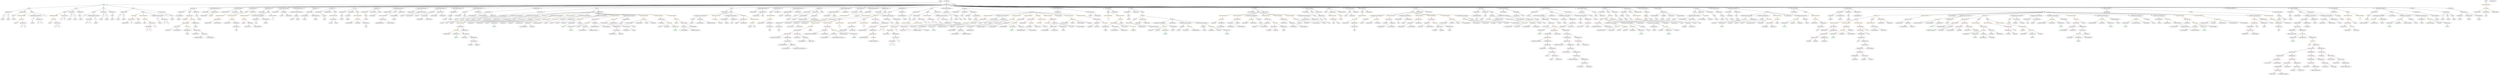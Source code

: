 strict digraph {
	graph [bb="0,0,41777,1476"];
	node [label="\N"];
	Enter	[height=0.5,
		pos="15713,1458",
		width=0.83628];
	Block_Unnamed_3	[color=black,
		height=0.5,
		label=Block,
		pos="14816,1242",
		width=0.90558];
	IfStatement_Unnamed	[color=orange,
		height=0.5,
		label=IfStatement,
		pos="14541,1170",
		width=1.4739];
	Block_Unnamed_3 -> IfStatement_Unnamed	[pos="e,14587,1179.1 14791,1229.9 14785,1227.8 14780,1225.7 14775,1224 14715,1205.2 14646,1190.3 14598,1181.2"];
	VariableDeclarationStatement_Unnamed_1	[color=black,
		height=0.5,
		label=VariableDeclarationStatement,
		pos="14793,1170",
		width=3.3174];
	Block_Unnamed_3 -> VariableDeclarationStatement_Unnamed_1	[pos="e,14798,1188.3 14810,1224.1 14808,1216.5 14805,1207.4 14802,1198.9"];
	Identifier__tokens_4	[color=black,
		height=0.5,
		label=_tokens,
		pos="10932,954",
		width=1.1135];
	MemberAccess_Unnamed_28	[color=black,
		height=0.5,
		label=MemberAccess,
		pos="38064,954",
		width=1.9174];
	Identifier_msg_14	[color=black,
		height=0.5,
		label=msg,
		pos="38064,882",
		width=0.75];
	MemberAccess_Unnamed_28 -> Identifier_msg_14	[pos="e,38064,900.1 38064,935.7 38064,928.41 38064,919.73 38064,911.54"];
	TupleExpression_Unnamed_26	[color=black,
		height=0.5,
		label=TupleExpression,
		pos="37991,162",
		width=2.0422];
	BinaryOperation_Unnamed_95	[color=brown,
		height=0.5,
		label=BinaryOperation,
		pos="37991,90",
		width=1.9867];
	TupleExpression_Unnamed_26 -> BinaryOperation_Unnamed_95	[pos="e,37991,108.1 37991,143.7 37991,136.41 37991,127.73 37991,119.54"];
	Identifier__toAddress_2	[color=black,
		height=0.5,
		label=_toAddress,
		pos="18161,954",
		width=1.5155];
	Identifier__referralBonus_1	[color=black,
		height=0.5,
		label=_referralBonus,
		pos="32845,810",
		width=1.8204];
	ParameterList_Unnamed_11	[color=black,
		height=0.5,
		label=ParameterList,
		pos="5673.6,1242",
		width=1.7095];
	Parameter_None	[color=black,
		height=0.5,
		label=None,
		pos="5658.6,1170",
		width=0.85014];
	ParameterList_Unnamed_11 -> Parameter_None	[pos="e,5662.3,1188.1 5669.9,1223.7 5668.3,1216.3 5666.4,1207.5 5664.6,1199.3"];
	VariableDeclaration__dividends_2	[color=black,
		height=0.5,
		label=_dividends,
		pos="8772.6,1098",
		width=1.4323];
	ElementaryTypeName_uint256_28	[color=black,
		height=0.5,
		label=uint256,
		pos="8012.6,1026",
		width=1.0442];
	VariableDeclaration__dividends_2 -> ElementaryTypeName_uint256_28	[pos="e,8040.3,1038.5 8735.4,1085.1 8727.9,1083.1 8720.1,1081.2 8712.6,1080 8425.9,1032.1 8344.4,1102.1 8059.6,1044 8056.8,1043.4 8054,\
1042.7 8051.1,1041.9"];
	NumberLiteral_Unnamed_57	[color=black,
		height=0.5,
		label=NumberLiteral,
		pos="25726,522",
		width=1.765];
	Identifier_administrators	[color=black,
		height=0.5,
		label=administrators,
		pos="4121.6,954",
		width=1.7511];
	Identifier__referredBy_4	[color=black,
		height=0.5,
		label=_referredBy,
		pos="33276,810",
		width=1.5293];
	FunctionCall_Unnamed_26	[color=orange,
		height=0.5,
		label=FunctionCall,
		pos="10161,1098",
		width=1.6125];
	BinaryOperation_Unnamed_26	[color=brown,
		height=0.5,
		label=BinaryOperation,
		pos="9997.6,1026",
		width=1.9867];
	FunctionCall_Unnamed_26 -> BinaryOperation_Unnamed_26	[pos="e,10033,1042.1 10128,1082.8 10103,1072.4 10070,1058.1 10043,1046.5"];
	TupleExpression_Unnamed_5	[color=black,
		height=0.5,
		label=TupleExpression,
		pos="10161,1026",
		width=2.0422];
	FunctionCall_Unnamed_26 -> TupleExpression_Unnamed_5	[pos="e,10161,1044.1 10161,1079.7 10161,1072.4 10161,1063.7 10161,1055.5"];
	TupleExpression_Unnamed_6	[color=black,
		height=0.5,
		label=TupleExpression,
		pos="10212,954",
		width=2.0422];
	BinaryOperation_Unnamed_28	[color=brown,
		height=0.5,
		label=BinaryOperation,
		pos="10212,882",
		width=1.9867];
	TupleExpression_Unnamed_6 -> BinaryOperation_Unnamed_28	[pos="e,10212,900.1 10212,935.7 10212,928.41 10212,919.73 10212,911.54"];
	BinaryOperation_Unnamed_20	[color=brown,
		height=0.5,
		label=BinaryOperation,
		pos="21222,954",
		width=1.9867];
	Identifier__dividends_4	[color=black,
		height=0.5,
		label=_dividends,
		pos="21136,882",
		width=1.4323];
	BinaryOperation_Unnamed_20 -> Identifier__dividends_4	[pos="e,21155,898.99 21201,936.41 21190,927.39 21176,916.09 21164,906.21"];
	Identifier_magnitude_1	[color=black,
		height=0.5,
		label=magnitude,
		pos="21254,882",
		width=1.3491];
	BinaryOperation_Unnamed_20 -> Identifier_magnitude_1	[pos="e,21246,900.1 21230,935.7 21233,928.07 21237,918.92 21241,910.4"];
	NumberLiteral_Unnamed_60	[color=black,
		height=0.5,
		label=NumberLiteral,
		pos="15006,882",
		width=1.765];
	Identifier_myDividends_2	[color=black,
		height=0.5,
		label=myDividends,
		pos="20732,1026",
		width=1.6541];
	NumberLiteral_Unnamed_51	[color=black,
		height=0.5,
		label=NumberLiteral,
		pos="39015,234",
		width=1.765];
	ElementaryTypeName_address_26	[color=black,
		height=0.5,
		label=address,
		pos="2974.6,1098",
		width=1.0996];
	Identifier_tokenSupply__1	[color=black,
		height=0.5,
		label=tokenSupply_,
		pos="11053,954",
		width=1.7372];
	VariableDeclarationStatement_Unnamed_20	[color=black,
		height=0.5,
		label=VariableDeclarationStatement,
		pos="19327,1026",
		width=3.3174];
	FunctionCall_Unnamed_48	[color=orange,
		height=0.5,
		label=FunctionCall,
		pos="19410,954",
		width=1.6125];
	VariableDeclarationStatement_Unnamed_20 -> FunctionCall_Unnamed_48	[pos="e,19390,971.31 19347,1008.1 19357,999.24 19370,988.33 19381,978.69"];
	VariableDeclaration__taxedEthereum_1	[color=black,
		height=0.5,
		label=_taxedEthereum,
		pos="19557,954",
		width=1.959];
	VariableDeclarationStatement_Unnamed_20 -> VariableDeclaration__taxedEthereum_1	[pos="e,19512,968.45 19378,1009.4 19415,998.19 19464,983.15 19502,971.72"];
	Identifier_onTokenPurchase	[color=black,
		height=0.5,
		label=onTokenPurchase,
		pos="36811,1026",
		width=2.1669];
	ModifierInvocation_onlyAdministrator_2	[color=black,
		height=0.5,
		label=onlyAdministrator,
		pos="6419.6,1242",
		width=2.1531];
	ElementaryTypeName_uint256_54	[color=black,
		height=0.5,
		label=uint256,
		pos="30228,1026",
		width=1.0442];
	ElementaryTypeName_uint256_74	[color=black,
		height=0.5,
		label=uint256,
		pos="2055.6,1098",
		width=1.0442];
	FunctionDefinition_dividendsOf	[color=black,
		height=0.5,
		label=dividendsOf,
		pos="3208.6,1314",
		width=1.5709];
	ParameterList_Unnamed_38	[color=black,
		height=0.5,
		label=ParameterList,
		pos="3022.6,1242",
		width=1.7095];
	FunctionDefinition_dividendsOf -> ParameterList_Unnamed_38	[pos="e,3059.2,1256.8 3173.2,1299.7 3143.8,1288.6 3101.8,1272.8 3069.7,1260.7"];
	Block_Unnamed_29	[color=black,
		height=0.5,
		label=Block,
		pos="3152.6,1242",
		width=0.90558];
	FunctionDefinition_dividendsOf -> Block_Unnamed_29	[pos="e,3165.3,1258.8 3195,1296.1 3188.2,1287.6 3179.9,1277.1 3172.4,1267.7"];
	ParameterList_Unnamed_39	[color=black,
		height=0.5,
		label=ParameterList,
		pos="3264.6,1242",
		width=1.7095];
	FunctionDefinition_dividendsOf -> ParameterList_Unnamed_39	[pos="e,3251.2,1259.8 3222.1,1296.1 3228.8,1287.8 3236.8,1277.7 3244.2,1268.5"];
	ElementaryTypeName_uint256_82	[color=black,
		height=0.5,
		label=uint256,
		pos="1148.6,1098",
		width=1.0442];
	VariableDeclaration__customerAddress_6	[color=black,
		height=0.5,
		label=_customerAddress,
		pos="16538,1098",
		width=2.264];
	ElementaryTypeName_address_21	[color=black,
		height=0.5,
		label=address,
		pos="16308,1026",
		width=1.0996];
	VariableDeclaration__customerAddress_6 -> ElementaryTypeName_address_21	[pos="e,16338,1037.8 16488,1083.3 16452,1072.9 16401,1058.2 16357,1044 16354,1043.2 16351,1042.3 16349,1041.5"];
	ElementaryTypeName_address	[color=black,
		height=0.5,
		label=address,
		pos="4407.6,1026",
		width=1.0996];
	ParameterList_Unnamed_53	[color=black,
		height=0.5,
		label=ParameterList,
		pos="38282,1242",
		width=1.7095];
	Parameter_None_13	[color=black,
		height=0.5,
		label=None,
		pos="38277,1170",
		width=0.85014];
	ParameterList_Unnamed_53 -> Parameter_None_13	[pos="e,38278,1188.1 38280,1223.7 38280,1216.4 38279,1207.7 38279,1199.5"];
	ElementaryTypeName_uint256_50	[color=black,
		height=0.5,
		label=uint256,
		pos="39769,1026",
		width=1.0442];
	Identifier_ambassadorQuota_	[color=black,
		height=0.5,
		label=ambassadorQuota_,
		pos="14297,882",
		width=2.3194];
	IfStatement_Unnamed_7	[color=orange,
		height=0.5,
		label=IfStatement,
		pos="31344,1170",
		width=1.4739];
	Block_Unnamed_43	[color=black,
		height=0.5,
		label=Block,
		pos="30976,1098",
		width=0.90558];
	IfStatement_Unnamed_7 -> Block_Unnamed_43	[pos="e,31006,1104.8 31298,1160.3 31226,1146.6 31086,1120.1 31017,1106.9"];
	Block_Unnamed_44	[color=black,
		height=0.5,
		label=Block,
		pos="31283,1098",
		width=0.90558];
	IfStatement_Unnamed_7 -> Block_Unnamed_44	[pos="e,31296,1114.5 31329,1152.4 31321,1143.6 31312,1132.7 31303,1123"];
	BinaryOperation_Unnamed_70	[color=brown,
		height=0.5,
		label=BinaryOperation,
		pos="31429,1098",
		width=1.9867];
	IfStatement_Unnamed_7 -> BinaryOperation_Unnamed_70	[pos="e,31408,1115.6 31363,1153.1 31374,1144.2 31387,1132.8 31400,1122.9"];
	Identifier__taxedEthereum_2	[color=black,
		height=0.5,
		label=_taxedEthereum,
		pos="19535,1026",
		width=1.959];
	ElementaryTypeName_uint256_78	[color=black,
		height=0.5,
		label=uint256,
		pos="1683.6,1098",
		width=1.0442];
	BinaryOperation_Unnamed_66	[color=brown,
		height=0.5,
		label=BinaryOperation,
		pos="33144,954",
		width=1.9867];
	FunctionCall_Unnamed_68	[color=orange,
		height=0.5,
		label=FunctionCall,
		pos="33144,882",
		width=1.6125];
	BinaryOperation_Unnamed_66 -> FunctionCall_Unnamed_68	[pos="e,33144,900.1 33144,935.7 33144,928.41 33144,919.73 33144,911.54"];
	IndexAccess_Unnamed_30	[color=black,
		height=0.5,
		label=IndexAccess,
		pos="33279,882",
		width=1.6402];
	BinaryOperation_Unnamed_66 -> IndexAccess_Unnamed_30	[pos="e,33250,897.94 33174,937.29 33193,927.22 33219,914.05 33240,903.21"];
	Identifier_SafeMath_22	[color=green,
		height=0.5,
		label=SafeMath,
		pos="33963,738",
		width=1.2798];
	Identifier_b_2	[color=black,
		height=0.5,
		label=b,
		pos="1417.6,1026",
		width=0.75];
	BinaryOperation_Unnamed_87	[color=brown,
		height=0.5,
		label=BinaryOperation,
		pos="38490,1098",
		width=1.9867];
	TupleExpression_Unnamed_21	[color=black,
		height=0.5,
		label=TupleExpression,
		pos="38370,1026",
		width=2.0422];
	BinaryOperation_Unnamed_87 -> TupleExpression_Unnamed_21	[pos="e,38397,1043 38462,1080.9 38446,1071.3 38424,1059 38407,1048.6"];
	TupleExpression_Unnamed_35	[color=black,
		height=0.5,
		label=TupleExpression,
		pos="38535,1026",
		width=2.0422];
	BinaryOperation_Unnamed_87 -> TupleExpression_Unnamed_35	[pos="e,38523,1044.3 38500,1080.1 38506,1072.2 38512,1062.6 38517,1053.8"];
	Identifier__ethereum_3	[color=black,
		height=0.5,
		label=_ethereum,
		pos="19152,882",
		width=1.363];
	Identifier_tokenBalanceLedger__9	[color=black,
		height=0.5,
		label=tokenBalanceLedger_,
		pos="13314,1098",
		width=2.5273];
	Identifier_SafeMath_12	[color=green,
		height=0.5,
		label=SafeMath,
		pos="39894,954",
		width=1.2798];
	StateVariableDeclaration_Unnamed_4	[color=black,
		height=0.5,
		label=StateVariableDeclaration,
		pos="3564.6,1314",
		width=2.8184];
	NumberLiteral_Unnamed_7	[color=black,
		height=0.5,
		label=NumberLiteral,
		pos="3407.6,1242",
		width=1.765];
	StateVariableDeclaration_Unnamed_4 -> NumberLiteral_Unnamed_7	[pos="e,3440.6,1257.7 3528.2,1296.8 3505.1,1286.5 3475.2,1273.2 3451,1262.3"];
	VariableDeclaration_tokenPriceInitial_	[color=black,
		height=0.5,
		label=tokenPriceInitial_,
		pos="3564.6,1242",
		width=2.0838];
	StateVariableDeclaration_Unnamed_4 -> VariableDeclaration_tokenPriceInitial_	[pos="e,3564.6,1260.1 3564.6,1295.7 3564.6,1288.4 3564.6,1279.7 3564.6,1271.5"];
	ExpressionStatement_Unnamed_1	[color=orange,
		height=0.5,
		label=ExpressionStatement,
		pos="18395,1170",
		width=2.458];
	Identifier__	[color=black,
		height=0.5,
		label=_,
		pos="18403,1098",
		width=0.75];
	ExpressionStatement_Unnamed_1 -> Identifier__	[pos="e,18401,1116.1 18397,1151.7 18397,1144.4 18398,1135.7 18399,1127.5"];
	FunctionDefinition_disableInitialStage	[color=black,
		height=0.5,
		label=disableInitialStage,
		pos="3948.6,1314",
		width=2.1392];
	ModifierInvocation_onlyAdministrator	[color=black,
		height=0.5,
		label=onlyAdministrator,
		pos="3735.6,1242",
		width=2.1531];
	FunctionDefinition_disableInitialStage -> ModifierInvocation_onlyAdministrator	[pos="e,3778.9,1257.2 3905.2,1298.8 3871.8,1287.8 3825.5,1272.5 3789.6,1260.8"];
	ParameterList_Unnamed_19	[color=black,
		height=0.5,
		label=ParameterList,
		pos="3892.6,1242",
		width=1.7095];
	FunctionDefinition_disableInitialStage -> ParameterList_Unnamed_19	[pos="e,3906,1259.8 3935,1296.1 3928.4,1287.8 3920.4,1277.7 3913,1268.5"];
	Block_Unnamed_15	[color=black,
		height=0.5,
		label=Block,
		pos="4004.6,1242",
		width=0.90558];
	FunctionDefinition_disableInitialStage -> Block_Unnamed_15	[pos="e,3991.9,1258.8 3962.1,1296.1 3968.9,1287.6 3977.3,1277.1 3984.8,1267.7"];
	ElementaryTypeName_uint_3	[color=black,
		height=0.5,
		label=uint,
		pos="15642,1026",
		width=0.75];
	Identifier_tokensToEthereum_	[color=black,
		height=0.5,
		label=tokensToEthereum_,
		pos="8872.6,1026",
		width=2.3887];
	Identifier_tokenSupply__18	[color=black,
		height=0.5,
		label=tokenSupply_,
		pos="38535,954",
		width=1.7372];
	Identifier_SafeMath_19	[color=green,
		height=0.5,
		label=SafeMath,
		pos="32281,954",
		width=1.2798];
	FunctionCall_Unnamed_27	[color=orange,
		height=0.5,
		label=FunctionCall,
		pos="7507.6,882",
		width=1.6125];
	Identifier_profitPerShare__2	[color=black,
		height=0.5,
		label=profitPerShare_,
		pos="7350.6,810",
		width=1.9313];
	FunctionCall_Unnamed_27 -> Identifier_profitPerShare__2	[pos="e,7384.6,826.16 7475.4,866.67 7452.2,856.29 7420.5,842.15 7394.8,830.72"];
	MemberAccess_Unnamed_14	[color=black,
		height=0.5,
		label=MemberAccess,
		pos="7507.6,810",
		width=1.9174];
	FunctionCall_Unnamed_27 -> MemberAccess_Unnamed_14	[pos="e,7507.6,828.1 7507.6,863.7 7507.6,856.41 7507.6,847.73 7507.6,839.54"];
	BinaryOperation_Unnamed_32	[color=brown,
		height=0.5,
		label=BinaryOperation,
		pos="7666.6,810",
		width=1.9867];
	FunctionCall_Unnamed_27 -> BinaryOperation_Unnamed_32	[pos="e,7632.1,826.16 7540.2,866.67 7563.7,856.29 7595.8,842.15 7621.8,830.72"];
	Identifier_msg_2	[color=black,
		height=0.5,
		label=msg,
		pos="6066.6,954",
		width=0.75];
	ExpressionStatement_Unnamed_13	[color=orange,
		height=0.5,
		label=ExpressionStatement,
		pos="41546,1386",
		width=2.458];
	FunctionCall_Unnamed_9	[color=orange,
		height=0.5,
		label=FunctionCall,
		pos="41546,1314",
		width=1.6125];
	ExpressionStatement_Unnamed_13 -> FunctionCall_Unnamed_9	[pos="e,41546,1332.1 41546,1367.7 41546,1360.4 41546,1351.7 41546,1343.5"];
	NumberLiteral_Unnamed_49	[color=black,
		height=0.5,
		label=NumberLiteral,
		pos="38455,162",
		width=1.765];
	IndexAccess_Unnamed_3	[color=black,
		height=0.5,
		label=IndexAccess,
		pos="13658,882",
		width=1.6402];
	Identifier_ambassadorAccumulatedQuota__1	[color=black,
		height=0.5,
		label=ambassadorAccumulatedQuota_,
		pos="13426,810",
		width=3.6778];
	IndexAccess_Unnamed_3 -> Identifier_ambassadorAccumulatedQuota__1	[pos="e,13478,826.92 13617,868.65 13581,858 13530,842.47 13489,830.2"];
	Identifier__customerAddress_3	[color=black,
		height=0.5,
		label=_customerAddress,
		pos="13658,810",
		width=2.264];
	IndexAccess_Unnamed_3 -> Identifier__customerAddress_3	[pos="e,13658,828.1 13658,863.7 13658,856.41 13658,847.73 13658,839.54"];
	Identifier__customerAddress_2	[color=black,
		height=0.5,
		label=_customerAddress,
		pos="13011,522",
		width=2.264];
	VariableDeclarationStatement_Unnamed_26	[color=black,
		height=0.5,
		label=VariableDeclarationStatement,
		pos="39734,1170",
		width=3.3174];
	FunctionCall_Unnamed_56	[color=orange,
		height=0.5,
		label=FunctionCall,
		pos="39627,1098",
		width=1.6125];
	VariableDeclarationStatement_Unnamed_26 -> FunctionCall_Unnamed_56	[pos="e,39651,1114.8 39708,1152.1 39693,1142.8 39676,1131.1 39660,1121.1"];
	VariableDeclaration__amountOfTokens	[color=black,
		height=0.5,
		label=_amountOfTokens,
		pos="39784,1098",
		width=2.2501];
	VariableDeclarationStatement_Unnamed_26 -> VariableDeclaration__amountOfTokens	[pos="e,39771,1116.1 39746,1151.7 39752,1143.7 39759,1134.1 39765,1125.3"];
	Block_Unnamed_22	[color=black,
		height=0.5,
		label=Block,
		pos="4087.6,1242",
		width=0.90558];
	ExpressionStatement_Unnamed_44	[color=orange,
		height=0.5,
		label=ExpressionStatement,
		pos="3872.6,1170",
		width=2.458];
	Block_Unnamed_22 -> ExpressionStatement_Unnamed_44	[pos="e,3923.7,1185.1 4062.6,1230.2 4057.3,1228 4051.8,1225.9 4046.6,1224 4009.9,1210.8 3968.1,1198 3934.6,1188.3"];
	IndexAccess_Unnamed_10	[color=black,
		height=0.5,
		label=IndexAccess,
		pos="21109,1026",
		width=1.6402];
	Identifier_payoutsTo__1	[color=black,
		height=0.5,
		label=payoutsTo_,
		pos="20895,954",
		width=1.5571];
	IndexAccess_Unnamed_10 -> Identifier_payoutsTo__1	[pos="e,20933,967.52 21069,1012.2 21034,1000.6 20982,983.54 20944,971.07"];
	Identifier__customerAddress_10	[color=black,
		height=0.5,
		label=_customerAddress,
		pos="21051,954",
		width=2.264];
	IndexAccess_Unnamed_10 -> Identifier__customerAddress_10	[pos="e,21065,971.79 21095,1008.1 21088,999.8 21079,989.7 21072,980.54"];
	FunctionCall_Unnamed_37	[color=orange,
		height=0.5,
		label=FunctionCall,
		pos="12782,1098",
		width=1.6125];
	NumberLiteral_Unnamed_30	[color=black,
		height=0.5,
		label=NumberLiteral,
		pos="12631,1026",
		width=1.765];
	FunctionCall_Unnamed_37 -> NumberLiteral_Unnamed_30	[pos="e,12663,1042 12750,1082.5 12728,1072.1 12698,1058 12673,1046.7"];
	MemberAccess_Unnamed_18	[color=black,
		height=0.5,
		label=MemberAccess,
		pos="12782,1026",
		width=1.9174];
	FunctionCall_Unnamed_37 -> MemberAccess_Unnamed_18	[pos="e,12782,1044.1 12782,1079.7 12782,1072.4 12782,1063.7 12782,1055.5"];
	IndexAccess_Unnamed_23	[color=black,
		height=0.5,
		label=IndexAccess,
		pos="18295,1026",
		width=1.6402];
	IndexAccess_Unnamed_23 -> Identifier__toAddress_2	[pos="e,18189,969.75 18266,1010 18246,999.76 18220,986.13 18199,974.99"];
	Identifier_payoutsTo__4	[color=black,
		height=0.5,
		label=payoutsTo_,
		pos="18290,954",
		width=1.5571];
	IndexAccess_Unnamed_23 -> Identifier_payoutsTo__4	[pos="e,18291,972.1 18293,1007.7 18293,1000.4 18292,991.73 18292,983.54"];
	MemberAccess_Unnamed_15	[color=black,
		height=0.5,
		label=MemberAccess,
		pos="16707,1098",
		width=1.9174];
	Identifier_msg_8	[color=black,
		height=0.5,
		label=msg,
		pos="16393,1026",
		width=0.75];
	MemberAccess_Unnamed_15 -> Identifier_msg_8	[pos="e,16413,1037.8 16655,1085.6 16647,1083.7 16637,1081.7 16629,1080 16540,1062.4 16515,1071.5 16429,1044 16427,1043.5 16425,1042.9 \
16424,1042.3"];
	ExpressionStatement_Unnamed_59	[color=orange,
		height=0.5,
		label=ExpressionStatement,
		pos="31973,1170",
		width=2.458];
	BinaryOperation_Unnamed_85	[color=brown,
		height=0.5,
		label=BinaryOperation,
		pos="31882,1098",
		width=1.9867];
	ExpressionStatement_Unnamed_59 -> BinaryOperation_Unnamed_85	[pos="e,31903,1115.5 31951,1152.4 31939,1143.4 31925,1132.2 31912,1122.3"];
	Identifier__tokenPriceInitial_1	[color=black,
		height=0.5,
		label=_tokenPriceInitial,
		pos="38928,306",
		width=2.0838];
	ParameterList_Unnamed_14	[color=black,
		height=0.5,
		label=ParameterList,
		pos="12031,1242",
		width=1.7095];
	ElementaryTypeName_address_27	[color=black,
		height=0.5,
		label=address,
		pos="30551,1098",
		width=1.0996];
	ElementaryTypeName_uint256_46	[color=black,
		height=0.5,
		label=uint256,
		pos="40691,1098",
		width=1.0442];
	VariableDeclarationStatement_Unnamed_16	[color=black,
		height=0.5,
		label=VariableDeclarationStatement,
		pos="28300,1170",
		width=3.3174];
	VariableDeclaration__customerAddress_7	[color=black,
		height=0.5,
		label=_customerAddress,
		pos="28123,1098",
		width=2.264];
	VariableDeclarationStatement_Unnamed_16 -> VariableDeclaration__customerAddress_7	[pos="e,28161,1114.3 28259,1152.8 28233,1142.5 28199,1129.3 28172,1118.5"];
	MemberAccess_Unnamed_23	[color=black,
		height=0.5,
		label=MemberAccess,
		pos="28292,1098",
		width=1.9174];
	VariableDeclarationStatement_Unnamed_16 -> MemberAccess_Unnamed_23	[pos="e,28294,1116.1 28298,1151.7 28297,1144.4 28296,1135.7 28295,1127.5"];
	ParameterList_Unnamed_27	[color=black,
		height=0.5,
		label=ParameterList,
		pos="4199.6,1242",
		width=1.7095];
	ElementaryTypeName_address_23	[color=black,
		height=0.5,
		label=address,
		pos="28274,1026",
		width=1.0996];
	Identifier__customerAddress_18	[color=black,
		height=0.5,
		label=_customerAddress,
		pos="8631.6,954",
		width=2.264];
	Identifier_profitPerShare__6	[color=black,
		height=0.5,
		label=profitPerShare_,
		pos="30466,882",
		width=1.9313];
	ExpressionStatement_Unnamed_48	[color=orange,
		height=0.5,
		label=ExpressionStatement,
		pos="22703,1170",
		width=2.458];
	FunctionCall_Unnamed_53	[color=orange,
		height=0.5,
		label=FunctionCall,
		pos="22586,1098",
		width=1.6125];
	ExpressionStatement_Unnamed_48 -> FunctionCall_Unnamed_53	[pos="e,22611,1114.4 22675,1152.6 22659,1142.9 22638,1130.6 22621,1120.2"];
	FunctionDefinition_add	[color=black,
		height=0.5,
		label=add,
		pos="387.59,1314",
		width=0.75];
	ParameterList_Unnamed_64	[color=black,
		height=0.5,
		label=ParameterList,
		pos="130.59,1242",
		width=1.7095];
	FunctionDefinition_add -> ParameterList_Unnamed_64	[pos="e,174.32,1254.9 362.95,1306.3 322.28,1295.2 240.16,1272.8 185.26,1257.9"];
	ParameterList_Unnamed_65	[color=black,
		height=0.5,
		label=ParameterList,
		pos="345.59,1242",
		width=1.7095];
	FunctionDefinition_add -> ParameterList_Unnamed_65	[pos="e,355.87,1260.1 377.85,1296.8 373.06,1288.8 367.16,1279 361.73,1269.9"];
	Block_Unnamed_53	[color=black,
		height=0.5,
		label=Block,
		pos="536.59,1242",
		width=0.90558];
	FunctionDefinition_add -> Block_Unnamed_53	[pos="e,512.17,1254.5 409.26,1302.8 433.52,1291.4 473.18,1272.8 501.8,1259.3"];
	ElementaryTypeName_uint256_56	[color=black,
		height=0.5,
		label=uint256,
		pos="30709,1098",
		width=1.0442];
	TupleExpression_Unnamed_17	[color=black,
		height=0.5,
		label=TupleExpression,
		pos="31063,522",
		width=2.0422];
	BinaryOperation_Unnamed_79	[color=brown,
		height=0.5,
		label=BinaryOperation,
		pos="31063,450",
		width=1.9867];
	TupleExpression_Unnamed_17 -> BinaryOperation_Unnamed_79	[pos="e,31063,468.1 31063,503.7 31063,496.41 31063,487.73 31063,479.54"];
	MemberAccess_Unnamed_10	[color=black,
		height=0.5,
		label=MemberAccess,
		pos="8137.6,1026",
		width=1.9174];
	Identifier_SafeMath_1	[color=green,
		height=0.5,
		label=SafeMath,
		pos="8137.6,954",
		width=1.2798];
	MemberAccess_Unnamed_10 -> Identifier_SafeMath_1	[pos="e,8137.6,972.1 8137.6,1007.7 8137.6,1000.4 8137.6,991.73 8137.6,983.54"];
	ParameterList_Unnamed_35	[color=black,
		height=0.5,
		label=ParameterList,
		pos="36087,1242",
		width=1.7095];
	ExpressionStatement_Unnamed_6	[color=orange,
		height=0.5,
		label=ExpressionStatement,
		pos="13542,1026",
		width=2.458];
	FunctionCall_Unnamed_6	[color=orange,
		height=0.5,
		label=FunctionCall,
		pos="13492,954",
		width=1.6125];
	ExpressionStatement_Unnamed_6 -> FunctionCall_Unnamed_6	[pos="e,13503,971.62 13529,1007.7 13523,999.61 13516,989.81 13510,980.87"];
	ElementaryTypeName_uint256_60	[color=black,
		height=0.5,
		label=uint256,
		pos="35961,1026",
		width=1.0442];
	ElementaryTypeName_uint256_71	[color=black,
		height=0.5,
		label=uint256,
		pos="26156,1026",
		width=1.0442];
	ElementaryTypeName_uint256_6	[color=black,
		height=0.5,
		label=uint256,
		pos="7712.6,1098",
		width=1.0442];
	VariableDeclarationStatement_Unnamed_42	[color=black,
		height=0.5,
		label=VariableDeclarationStatement,
		pos="25763,1170",
		width=3.3174];
	TupleExpression_Unnamed_38	[color=black,
		height=0.5,
		label=TupleExpression,
		pos="25817,1098",
		width=2.0422];
	VariableDeclarationStatement_Unnamed_42 -> TupleExpression_Unnamed_38	[pos="e,25803,1116.1 25776,1151.7 25782,1143.6 25790,1133.9 25797,1125"];
	VariableDeclaration__etherReceived	[color=black,
		height=0.5,
		label=_etherReceived,
		pos="25977,1098",
		width=1.8897];
	VariableDeclarationStatement_Unnamed_42 -> VariableDeclaration__etherReceived	[pos="e,25935,1112.6 25811,1153.1 25845,1142.1 25890,1127.4 25924,1116.1"];
	ElementaryTypeName_uint256_18	[color=black,
		height=0.5,
		label=uint256,
		pos="4663.6,1170",
		width=1.0442];
	ParameterList_Unnamed_16	[color=black,
		height=0.5,
		label=ParameterList,
		pos="8912.6,1242",
		width=1.7095];
	Parameter__amountOfTokens	[color=black,
		height=0.5,
		label=_amountOfTokens,
		pos="8315.6,1170",
		width=2.2501];
	ParameterList_Unnamed_16 -> Parameter__amountOfTokens	[pos="e,8374.1,1182.8 8853.5,1236.4 8758.7,1228.7 8566.9,1211.6 8405.6,1188 8398.9,1187 8391.9,1185.9 8384.9,1184.7"];
	ElementaryTypeName_string_2	[color=black,
		height=0.5,
		label=string,
		pos="22355,1098",
		width=0.864];
	BinaryOperation_Unnamed_90	[color=brown,
		height=0.5,
		label=BinaryOperation,
		pos="38599,522",
		width=1.9867];
	BinaryOperation_Unnamed_91	[color=brown,
		height=0.5,
		label=BinaryOperation,
		pos="38266,450",
		width=1.9867];
	BinaryOperation_Unnamed_90 -> BinaryOperation_Unnamed_91	[pos="e,38319,462.28 38545,509.75 38487,497.45 38393,477.73 38330,464.57"];
	TupleExpression_Unnamed_28	[color=black,
		height=0.5,
		label=TupleExpression,
		pos="38599,450",
		width=2.0422];
	BinaryOperation_Unnamed_90 -> TupleExpression_Unnamed_28	[pos="e,38599,468.1 38599,503.7 38599,496.41 38599,487.73 38599,479.54"];
	Identifier_tokenPriceIncremental__4	[color=black,
		height=0.5,
		label=tokenPriceIncremental_,
		pos="39170,162",
		width=2.7214];
	Identifier__ethereum_1	[color=black,
		height=0.5,
		label=_ethereum,
		pos="9310.6,1026",
		width=1.363];
	ElementaryTypeName_uint256_73	[color=black,
		height=0.5,
		label=uint256,
		pos="1962.6,1098",
		width=1.0442];
	ExpressionStatement_Unnamed_2	[color=orange,
		height=0.5,
		label=ExpressionStatement,
		pos="39219,1170",
		width=2.458];
	FunctionCall_Unnamed_2	[color=orange,
		height=0.5,
		label=FunctionCall,
		pos="39228,1098",
		width=1.6125];
	ExpressionStatement_Unnamed_2 -> FunctionCall_Unnamed_2	[pos="e,39225,1116.1 39221,1151.7 39222,1144.3 39223,1135.5 39224,1127.3"];
	FunctionCall_Unnamed_54	[color=orange,
		height=0.5,
		label=FunctionCall,
		pos="40072,1098",
		width=1.6125];
	MemberAccess_Unnamed_37	[color=black,
		height=0.5,
		label=MemberAccess,
		pos="39894,1026",
		width=1.9174];
	FunctionCall_Unnamed_54 -> MemberAccess_Unnamed_37	[pos="e,39931,1041.6 40037,1083.3 40010,1072.6 39971,1057.6 39941,1045.8"];
	Identifier_dividendFee__3	[color=black,
		height=0.5,
		label=dividendFee_,
		pos="40042,1026",
		width=1.6957];
	FunctionCall_Unnamed_54 -> Identifier_dividendFee__3	[pos="e,40049,1044.1 40064,1079.7 40061,1072.2 40057,1063.1 40053,1054.7"];
	Identifier__ethereumToSpend	[color=black,
		height=0.5,
		label=_ethereumToSpend,
		pos="40205,1026",
		width=2.3333];
	FunctionCall_Unnamed_54 -> Identifier__ethereumToSpend	[pos="e,40174,1043.2 40100,1082 40119,1072.2 40143,1059.3 40164,1048.5"];
	VariableDeclaration_c_2	[color=black,
		height=0.5,
		label=c,
		pos="552.59,1098",
		width=0.75];
	ElementaryTypeName_uint256_87	[color=black,
		height=0.5,
		label=uint256,
		pos="552.59,1026",
		width=1.0442];
	VariableDeclaration_c_2 -> ElementaryTypeName_uint256_87	[pos="e,552.59,1044.1 552.59,1079.7 552.59,1072.4 552.59,1063.7 552.59,1055.5"];
	VariableDeclarationStatement_Unnamed_10	[color=black,
		height=0.5,
		label=VariableDeclarationStatement,
		pos="8533.6,1170",
		width=3.3174];
	VariableDeclaration__tokens_2	[color=black,
		height=0.5,
		label=_tokens,
		pos="7901.6,1098",
		width=1.1135];
	VariableDeclarationStatement_Unnamed_10 -> VariableDeclaration__tokens_2	[pos="e,7931,1110.6 8448.3,1157 8434,1155.2 8419.4,1153.5 8405.6,1152 8203.9,1130.6 8149.1,1157.6 7950.6,1116 7947.8,1115.4 7944.9,1114.7 \
7942,1113.9"];
	Identifier__amountOfTokens_1	[color=black,
		height=0.5,
		label=_amountOfTokens,
		pos="8040.6,1098",
		width=2.2501];
	VariableDeclarationStatement_Unnamed_10 -> Identifier__amountOfTokens_1	[pos="e,8099.6,1110.6 8446.1,1157.4 8432.6,1155.6 8418.7,1153.7 8405.6,1152 8283.4,1135.9 8252.3,1135.4 8130.6,1116 8124.2,1115 8117.5,\
1113.8 8110.8,1112.7"];
	FunctionCall_Unnamed_38	[color=orange,
		height=0.5,
		label=FunctionCall,
		pos="3872.6,1098",
		width=1.6125];
	ExpressionStatement_Unnamed_44 -> FunctionCall_Unnamed_38	[pos="e,3872.6,1116.1 3872.6,1151.7 3872.6,1144.4 3872.6,1135.7 3872.6,1127.5"];
	Identifier_payoutsTo__3	[color=black,
		height=0.5,
		label=payoutsTo_,
		pos="17851,954",
		width=1.5571];
	Identifier_require_4	[color=black,
		height=0.5,
		label=require,
		pos="11223,1026",
		width=1.0026];
	ExpressionStatement_Unnamed_23	[color=orange,
		height=0.5,
		label=ExpressionStatement,
		pos="20368,1170",
		width=2.458];
	FunctionCall_Unnamed_18	[color=orange,
		height=0.5,
		label=FunctionCall,
		pos="20328,1098",
		width=1.6125];
	ExpressionStatement_Unnamed_23 -> FunctionCall_Unnamed_18	[pos="e,20337,1116.1 20358,1151.7 20353,1143.9 20348,1134.5 20343,1125.8"];
	ModifierInvocation_onlyBagholders_1	[color=black,
		height=0.5,
		label=onlyBagholders,
		pos="15965,1242",
		width=1.9036];
	ElementaryTypeName_uint256_10	[color=black,
		height=0.5,
		label=uint256,
		pos="6665.6,1170",
		width=1.0442];
	IndexAccess_Unnamed_8	[color=black,
		height=0.5,
		label=IndexAccess,
		pos="23537,1026",
		width=1.6402];
	Identifier_referralBalance__1	[color=black,
		height=0.5,
		label=referralBalance_,
		pos="23384,954",
		width=1.959];
	IndexAccess_Unnamed_8 -> Identifier_referralBalance__1	[pos="e,23417,970.21 23505,1010.5 23482,1000.2 23452,986.23 23427,974.89"];
	Identifier__customerAddress_7	[color=black,
		height=0.5,
		label=_customerAddress,
		pos="23554,954",
		width=2.264];
	IndexAccess_Unnamed_8 -> Identifier__customerAddress_7	[pos="e,23549,972.1 23541,1007.7 23543,1000.3 23545,991.52 23547,983.25"];
	Identifier__dividends_17	[color=black,
		height=0.5,
		label=_dividends,
		pos="33560,810",
		width=1.4323];
	Identifier__status	[color=black,
		height=0.5,
		label=_status,
		pos="28043,1026",
		width=1.0303];
	BinaryOperation_Unnamed_36	[color=brown,
		height=0.5,
		label=BinaryOperation,
		pos="17161,1098",
		width=1.9867];
	NumberLiteral_Unnamed_29	[color=black,
		height=0.5,
		label=NumberLiteral,
		pos="17024,1026",
		width=1.765];
	BinaryOperation_Unnamed_36 -> NumberLiteral_Unnamed_29	[pos="e,17053,1042.2 17130,1081.3 17110,1071.2 17084,1058.1 17063,1047.3"];
	FunctionCall_Unnamed_30	[color=orange,
		height=0.5,
		label=FunctionCall,
		pos="17164,1026",
		width=1.6125];
	BinaryOperation_Unnamed_36 -> FunctionCall_Unnamed_30	[pos="e,17163,1044.1 17161,1079.7 17162,1072.4 17162,1063.7 17162,1055.5"];
	BinaryOperation_Unnamed_100	[color=brown,
		height=0.5,
		label=BinaryOperation,
		pos="38768,450",
		width=1.9867];
	Identifier_tokenSupply__17	[color=black,
		height=0.5,
		label=tokenSupply_,
		pos="38768,378",
		width=1.7372];
	BinaryOperation_Unnamed_100 -> Identifier_tokenSupply__17	[pos="e,38768,396.1 38768,431.7 38768,424.41 38768,415.73 38768,407.54"];
	BinaryOperation_Unnamed_101	[color=brown,
		height=0.5,
		label=BinaryOperation,
		pos="38928,378",
		width=1.9867];
	BinaryOperation_Unnamed_100 -> BinaryOperation_Unnamed_101	[pos="e,38893,394.16 38802,433.81 38826,423.54 38857,409.87 38882,398.75"];
	Identifier_c_2	[color=black,
		height=0.5,
		label=c,
		pos="1393.6,1170",
		width=0.75];
	Identifier_magnitude_5	[color=black,
		height=0.5,
		label=magnitude,
		pos="33642,1026",
		width=1.3491];
	NumberLiteral_Unnamed_45	[color=black,
		height=0.5,
		label=NumberLiteral,
		pos="37822,234",
		width=1.765];
	IndexAccess_Unnamed_4	[color=black,
		height=0.5,
		label=IndexAccess,
		pos="13817,810",
		width=1.6402];
	Identifier__customerAddress_4	[color=black,
		height=0.5,
		label=_customerAddress,
		pos="13657,738",
		width=2.264];
	IndexAccess_Unnamed_4 -> Identifier__customerAddress_4	[pos="e,13692,754.53 13784,794.67 13760,784.4 13728,770.44 13702,759.07"];
	Identifier_ambassadorAccumulatedQuota__2	[color=black,
		height=0.5,
		label=ambassadorAccumulatedQuota_,
		pos="13889,738",
		width=3.6778];
	IndexAccess_Unnamed_4 -> Identifier_ambassadorAccumulatedQuota__2	[pos="e,13871,756.2 13834,792.41 13842,783.97 13853,773.53 13863,764.12"];
	Identifier__ethereum_5	[color=black,
		height=0.5,
		label=_ethereum,
		pos="27724,882",
		width=1.363];
	ParameterList_Unnamed_18	[color=black,
		height=0.5,
		label=ParameterList,
		pos="16113,1242",
		width=1.7095];
	Parameter_None_1	[color=black,
		height=0.5,
		label=None,
		pos="16014,1170",
		width=0.85014];
	ParameterList_Unnamed_18 -> Parameter_None_1	[pos="e,16033,1184.5 16090,1225.1 16076,1215 16057,1201.7 16042,1190.9"];
	FunctionDefinition_bug_unchk_send1	[color=black,
		height=0.5,
		label=bug_unchk_send1,
		pos="4199.6,1314",
		width=2.1947];
	FunctionDefinition_bug_unchk_send1 -> Block_Unnamed_22	[pos="e,4108.5,1256 4173.3,1296.6 4156.8,1286.3 4135.4,1272.9 4118.1,1262.1"];
	FunctionDefinition_bug_unchk_send1 -> ParameterList_Unnamed_27	[pos="e,4199.6,1260.1 4199.6,1295.7 4199.6,1288.4 4199.6,1279.7 4199.6,1271.5"];
	Identifier_require_2	[color=black,
		height=0.5,
		label=require,
		pos="4051.6,1026",
		width=1.0026];
	Identifier__amountOfTokens_18	[color=black,
		height=0.5,
		label=_amountOfTokens,
		pos="32521,1170",
		width=2.2501];
	FunctionCall_Unnamed_74	[color=orange,
		height=0.5,
		label=FunctionCall,
		pos="38457,810",
		width=1.6125];
	MemberAccess_Unnamed_51	[color=black,
		height=0.5,
		label=MemberAccess,
		pos="38295,738",
		width=1.9174];
	FunctionCall_Unnamed_74 -> MemberAccess_Unnamed_51	[pos="e,38329,753.99 38424,794.83 38400,784.36 38366,769.97 38340,758.42"];
	Identifier__tokenPriceInitial_2	[color=black,
		height=0.5,
		label=_tokenPriceInitial,
		pos="38457,738",
		width=2.0838];
	FunctionCall_Unnamed_74 -> Identifier__tokenPriceInitial_2	[pos="e,38457,756.1 38457,791.7 38457,784.41 38457,775.73 38457,767.54"];
	TupleExpression_Unnamed_23	[color=black,
		height=0.5,
		label=TupleExpression,
		pos="38624,738",
		width=2.0422];
	FunctionCall_Unnamed_74 -> TupleExpression_Unnamed_23	[pos="e,38588,754.06 38490,795 38515,784.5 38550,769.98 38577,758.36"];
	VariableDeclarationStatement_Unnamed_6	[color=black,
		height=0.5,
		label=VariableDeclarationStatement,
		pos="11619,1170",
		width=3.3174];
	VariableDeclaration__tokens_1	[color=black,
		height=0.5,
		label=_tokens,
		pos="11486,1098",
		width=1.1135];
	VariableDeclarationStatement_Unnamed_6 -> VariableDeclaration__tokens_1	[pos="e,11511,1112.4 11587,1152.2 11567,1141.8 11542,1128.4 11521,1117.7"];
	IndexAccess_Unnamed_9	[color=black,
		height=0.5,
		label=IndexAccess,
		pos="11619,1098",
		width=1.6402];
	VariableDeclarationStatement_Unnamed_6 -> IndexAccess_Unnamed_9	[pos="e,11619,1116.1 11619,1151.7 11619,1144.4 11619,1135.7 11619,1127.5"];
	FunctionCall_Unnamed_59	[color=orange,
		height=0.5,
		label=FunctionCall,
		pos="30012,1098",
		width=1.6125];
	MemberAccess_Unnamed_39	[color=black,
		height=0.5,
		label=MemberAccess,
		pos="29847,1026",
		width=1.9174];
	FunctionCall_Unnamed_59 -> MemberAccess_Unnamed_39	[pos="e,29882,1041.9 29978,1082.8 29953,1072.3 29919,1057.9 29892,1046.3"];
	Identifier__ethereum_6	[color=black,
		height=0.5,
		label=_ethereum,
		pos="29983,1026",
		width=1.363];
	FunctionCall_Unnamed_59 -> Identifier__ethereum_6	[pos="e,29990,1044.1 30004,1079.7 30001,1072.2 29998,1063.1 29994,1054.7"];
	Identifier_dividendFee__4	[color=black,
		height=0.5,
		label=dividendFee_,
		pos="30111,1026",
		width=1.6957];
	FunctionCall_Unnamed_59 -> Identifier_dividendFee__4	[pos="e,30088,1043.1 30034,1081.1 30047,1071.8 30064,1059.8 30079,1049.5"];
	FunctionCall_Unnamed_60	[color=orange,
		height=0.5,
		label=FunctionCall,
		pos="29183,1098",
		width=1.6125];
	Identifier__dividends_13	[color=black,
		height=0.5,
		label=_dividends,
		pos="28660,1026",
		width=1.4323];
	FunctionCall_Unnamed_60 -> Identifier__dividends_13	[pos="e,28697,1038.7 29141,1085.3 29132,1083.3 29124,1081.4 29116,1080 28942,1050.2 28894,1075.8 28721,1044 28717,1043.3 28712,1042.4 \
28708,1041.4"];
	MemberAccess_Unnamed_40	[color=black,
		height=0.5,
		label=MemberAccess,
		pos="28799,1026",
		width=1.9174];
	FunctionCall_Unnamed_60 -> MemberAccess_Unnamed_40	[pos="e,28849,1038.5 29140,1085.5 29132,1083.5 29123,1081.6 29116,1080 29010,1058.8 28982,1063.4 28877,1044 28871,1043 28866,1042 28860,\
1040.9"];
	Identifier__ethereum_7	[color=black,
		height=0.5,
		label=_ethereum,
		pos="28935,1026",
		width=1.363];
	FunctionCall_Unnamed_60 -> Identifier__ethereum_7	[pos="e,28972,1038 29140,1085.4 29102,1074.7 29043,1058.5 28993,1044 28989,1043.1 28986,1042.2 28983,1041.2"];
	Identifier_assert_1	[color=black,
		height=0.5,
		label=assert,
		pos="850.59,1026",
		width=0.89172];
	MemberAccess_Unnamed_5	[color=black,
		height=0.5,
		label=MemberAccess,
		pos="23313,1098",
		width=1.9174];
	Identifier_msg_4	[color=black,
		height=0.5,
		label=msg,
		pos="23335,1026",
		width=0.75];
	MemberAccess_Unnamed_5 -> Identifier_msg_4	[pos="e,23329,1044.1 23318,1079.7 23320,1072.2 23323,1063.3 23326,1055"];
	FunctionCall_Unnamed_21	[color=orange,
		height=0.5,
		label=FunctionCall,
		pos="9196.6,1098",
		width=1.6125];
	FunctionCall_Unnamed_21 -> Identifier_tokensToEthereum_	[pos="e,8934.3,1038.9 9153.1,1085.6 9145.3,1083.7 9137.2,1081.7 9129.6,1080 9067.6,1065.8 8996.9,1051.3 8945.3,1041.1"];
	Identifier__tokens_3	[color=black,
		height=0.5,
		label=_tokens,
		pos="9016.6,1026",
		width=1.1135];
	FunctionCall_Unnamed_21 -> Identifier__tokens_3	[pos="e,9046.3,1038.5 9161.5,1083.3 9131.4,1071.7 9088.3,1054.9 9056.8,1042.7"];
	Identifier_a_4	[color=black,
		height=0.5,
		label=a,
		pos="936.59,954",
		width=0.75];
	ParameterList_Unnamed_42	[color=black,
		height=0.5,
		label=ParameterList,
		pos="26787,1242",
		width=1.7095];
	BinaryOperation_Unnamed_25	[color=brown,
		height=0.5,
		label=BinaryOperation,
		pos="9848.6,1098",
		width=1.9867];
	FunctionCall_Unnamed_25	[color=orange,
		height=0.5,
		label=FunctionCall,
		pos="9713.6,1026",
		width=1.6125];
	BinaryOperation_Unnamed_25 -> FunctionCall_Unnamed_25	[pos="e,9742.4,1041.9 9818.3,1081.3 9798.9,1071.2 9773.5,1058.1 9752.6,1047.2"];
	IndexAccess_Unnamed_14	[color=black,
		height=0.5,
		label=IndexAccess,
		pos="9848.6,1026",
		width=1.6402];
	BinaryOperation_Unnamed_25 -> IndexAccess_Unnamed_14	[pos="e,9848.6,1044.1 9848.6,1079.7 9848.6,1072.4 9848.6,1063.7 9848.6,1055.5"];
	ElementaryTypeName_uint256_68	[color=black,
		height=0.5,
		label=uint256,
		pos="25688,1098",
		width=1.0442];
	Identifier__dividends_15	[color=black,
		height=0.5,
		label=_dividends,
		pos="33804,882",
		width=1.4323];
	FunctionCall_Unnamed_78	[color=orange,
		height=0.5,
		label=FunctionCall,
		pos="874.59,1098",
		width=1.6125];
	FunctionCall_Unnamed_78 -> Identifier_assert_1	[pos="e,856.46,1044.1 868.66,1079.7 866.1,1072.2 863.04,1063.3 860.18,1055"];
	BinaryOperation_Unnamed_131	[color=brown,
		height=0.5,
		label=BinaryOperation,
		pos="972.59,1026",
		width=1.9867];
	FunctionCall_Unnamed_78 -> BinaryOperation_Unnamed_131	[pos="e,949.76,1043.3 896.83,1081.1 909.8,1071.9 926.38,1060 940.72,1049.8"];
	ElementaryTypeName_uint256	[color=black,
		height=0.5,
		label=uint256,
		pos="15018,1098",
		width=1.0442];
	BinaryOperation_Unnamed_38	[color=brown,
		height=0.5,
		label=BinaryOperation,
		pos="16367,1098",
		width=1.9867];
	FunctionCall_Unnamed_33	[color=orange,
		height=0.5,
		label=FunctionCall,
		pos="16056,1026",
		width=1.6125];
	BinaryOperation_Unnamed_38 -> FunctionCall_Unnamed_33	[pos="e,16099,1038.3 16313,1085.6 16253,1072.7 16158,1052.4 16123,1044 16119,1043.1 16114,1042 16110,1041"];
	IndexAccess_Unnamed_20	[color=black,
		height=0.5,
		label=IndexAccess,
		pos="16191,1026",
		width=1.6402];
	BinaryOperation_Unnamed_38 -> IndexAccess_Unnamed_20	[pos="e,16226,1040.9 16330,1082.3 16302,1071.5 16265,1056.6 16236,1045"];
	BinaryOperation_Unnamed_41	[color=brown,
		height=0.5,
		label=BinaryOperation,
		pos="18286,1098",
		width=1.9867];
	BinaryOperation_Unnamed_41 -> IndexAccess_Unnamed_23	[pos="e,18292,1044.1 18288,1079.7 18289,1072.3 18290,1063.5 18291,1055.3"];
	FunctionCall_Unnamed_35	[color=orange,
		height=0.5,
		label=FunctionCall,
		pos="18430,1026",
		width=1.6125];
	BinaryOperation_Unnamed_41 -> FunctionCall_Unnamed_35	[pos="e,18399,1041.8 18318,1081.5 18339,1071.2 18366,1057.8 18389,1046.8"];
	Identifier__tokensReceived	[color=black,
		height=0.5,
		label=_tokensReceived,
		pos="38400,1170",
		width=2.0699];
	ExpressionStatement_Unnamed_34	[color=orange,
		height=0.5,
		label=ExpressionStatement,
		pos="16458,1170",
		width=2.458];
	ExpressionStatement_Unnamed_34 -> BinaryOperation_Unnamed_38	[pos="e,16388,1115.5 16436,1152.4 16424,1143.4 16410,1132.2 16397,1122.3"];
	BinaryOperation_Unnamed_107	[color=brown,
		height=0.5,
		label=BinaryOperation,
		pos="26139,666",
		width=1.9867];
	Identifier_tokenPriceIncremental__7	[color=black,
		height=0.5,
		label=tokenPriceIncremental_,
		pos="25991,594",
		width=2.7214];
	BinaryOperation_Unnamed_107 -> Identifier_tokenPriceIncremental__7	[pos="e,26025,611.3 26106,649.64 26085,639.8 26058,626.89 26035,616.09"];
	TupleExpression_Unnamed_41	[color=black,
		height=0.5,
		label=TupleExpression,
		pos="26180,594",
		width=2.0422];
	BinaryOperation_Unnamed_107 -> TupleExpression_Unnamed_41	[pos="e,26170,612.1 26149,647.7 26153,639.9 26159,630.51 26164,621.83"];
	ElementaryTypeName_uint256_26	[color=black,
		height=0.5,
		label=uint256,
		pos="7266.6,1026",
		width=1.0442];
	VariableDeclaration__tokens_2 -> ElementaryTypeName_uint256_26	[pos="e,7294.6,1038.6 7872.1,1085.4 7865.8,1083.3 7859,1081.3 7852.6,1080 7617.3,1032.2 7548.6,1093.3 7313.6,1044 7310.9,1043.4 7308.2,\
1042.8 7305.5,1042"];
	ParameterList_Unnamed_8	[color=black,
		height=0.5,
		label=ParameterList,
		pos="40836,1242",
		width=1.7095];
	VariableDeclaration_to	[color=black,
		height=0.5,
		label=to,
		pos="40789,1170",
		width=0.75];
	ParameterList_Unnamed_8 -> VariableDeclaration_to	[pos="e,40799,1186.8 40824,1224.1 40819,1215.7 40812,1205.5 40806,1196.3"];
	VariableDeclaration_from	[color=black,
		height=0.5,
		label=from,
		pos="40870,1170",
		width=0.7947];
	ParameterList_Unnamed_8 -> VariableDeclaration_from	[pos="e,40862,1187.6 40844,1223.7 40848,1215.9 40852,1206.4 40857,1197.7"];
	VariableDeclaration_tokens	[color=black,
		height=0.5,
		label=tokens,
		pos="40953,1170",
		width=0.97489];
	ParameterList_Unnamed_8 -> VariableDeclaration_tokens	[pos="e,40930,1184.3 40862,1225.3 40879,1214.9 40902,1201.2 40921,1190.1"];
	BinaryOperation_Unnamed_59	[color=brown,
		height=0.5,
		label=BinaryOperation,
		pos="34605,954",
		width=1.9867];
	Identifier__amountOfTokens_10	[color=black,
		height=0.5,
		label=_amountOfTokens,
		pos="34447,882",
		width=2.2501];
	BinaryOperation_Unnamed_59 -> Identifier__amountOfTokens_10	[pos="e,34482,898.64 34570,937.81 34547,927.68 34517,914.24 34492,903.21"];
	NumberLiteral_Unnamed_41	[color=black,
		height=0.5,
		label=NumberLiteral,
		pos="34610,882",
		width=1.765];
	BinaryOperation_Unnamed_59 -> NumberLiteral_Unnamed_41	[pos="e,34608,900.1 34606,935.7 34606,928.41 34607,919.73 34608,911.54"];
	FunctionCall_Unnamed_61	[color=orange,
		height=0.5,
		label=FunctionCall,
		pos="35092,1098",
		width=1.6125];
	Identifier__incomingEthereum	[color=black,
		height=0.5,
		label=_incomingEthereum,
		pos="34928,1026",
		width=2.3471];
	FunctionCall_Unnamed_61 -> Identifier__incomingEthereum	[pos="e,34964,1042.6 35058,1082.8 35034,1072.5 35001,1058.5 34974,1047"];
	Identifier_dividendFee__5	[color=black,
		height=0.5,
		label=dividendFee_,
		pos="35092,1026",
		width=1.6957];
	FunctionCall_Unnamed_61 -> Identifier_dividendFee__5	[pos="e,35092,1044.1 35092,1079.7 35092,1072.4 35092,1063.7 35092,1055.5"];
	MemberAccess_Unnamed_42	[color=black,
		height=0.5,
		label=MemberAccess,
		pos="35240,1026",
		width=1.9174];
	FunctionCall_Unnamed_61 -> MemberAccess_Unnamed_42	[pos="e,35207,1042.3 35123,1082.3 35144,1072.1 35173,1058.3 35197,1047.1"];
	Identifier__fee_3	[color=black,
		height=0.5,
		label=_fee,
		pos="31030,666",
		width=0.75];
	Block_Unnamed_34	[color=black,
		height=0.5,
		label=Block,
		pos="26761,1098",
		width=0.90558];
	BinaryOperation_Unnamed_55	[color=brown,
		height=0.5,
		label=BinaryOperation,
		pos="26698,1026",
		width=1.9867];
	Block_Unnamed_34 -> BinaryOperation_Unnamed_55	[pos="e,26713,1044 26747,1081.5 26739,1073 26729,1062.2 26721,1052.5"];
	BinaryOperation_Unnamed_106	[color=brown,
		height=0.5,
		label=BinaryOperation,
		pos="26139,810",
		width=1.9867];
	TupleExpression_Unnamed_40	[color=black,
		height=0.5,
		label=TupleExpression,
		pos="26139,738",
		width=2.0422];
	BinaryOperation_Unnamed_106 -> TupleExpression_Unnamed_40	[pos="e,26139,756.1 26139,791.7 26139,784.41 26139,775.73 26139,767.54"];
	TupleExpression_Unnamed_44	[color=black,
		height=0.5,
		label=TupleExpression,
		pos="26310,738",
		width=2.0422];
	BinaryOperation_Unnamed_106 -> TupleExpression_Unnamed_44	[pos="e,26273,753.94 26175,794.15 26200,783.7 26235,769.61 26262,758.29"];
	TupleExpression_Unnamed_45	[color=black,
		height=0.5,
		label=TupleExpression,
		pos="25811,810",
		width=2.0422];
	BinaryOperation_Unnamed_113	[color=brown,
		height=0.5,
		label=BinaryOperation,
		pos="25807,738",
		width=1.9867];
	TupleExpression_Unnamed_45 -> BinaryOperation_Unnamed_113	[pos="e,25808,756.1 25810,791.7 25809,784.41 25809,775.73 25808,767.54"];
	MemberAccess_Unnamed_49	[color=black,
		height=0.5,
		label=MemberAccess,
		pos="30605,810",
		width=1.9174];
	Identifier_SafeMath_23	[color=green,
		height=0.5,
		label=SafeMath,
		pos="30605,738",
		width=1.2798];
	MemberAccess_Unnamed_49 -> Identifier_SafeMath_23	[pos="e,30605,756.1 30605,791.7 30605,784.41 30605,775.73 30605,767.54"];
	BinaryOperation_Unnamed_67	[color=brown,
		height=0.5,
		label=BinaryOperation,
		pos="33804,954",
		width=1.9867];
	BinaryOperation_Unnamed_67 -> Identifier__dividends_15	[pos="e,33804,900.1 33804,935.7 33804,928.41 33804,919.73 33804,911.54"];
	FunctionCall_Unnamed_69	[color=orange,
		height=0.5,
		label=FunctionCall,
		pos="33948,882",
		width=1.6125];
	BinaryOperation_Unnamed_67 -> FunctionCall_Unnamed_69	[pos="e,33917,897.77 33836,937.46 33857,927.24 33884,913.77 33907,902.78"];
	MemberAccess_Unnamed_1	[color=black,
		height=0.5,
		label=MemberAccess,
		pos="14711,1098",
		width=1.9174];
	Identifier_msg_1	[color=black,
		height=0.5,
		label=msg,
		pos="14795,1026",
		width=0.75];
	MemberAccess_Unnamed_1 -> Identifier_msg_1	[pos="e,14778,1040.6 14730,1080.4 14742,1070.7 14757,1058.2 14770,1047.8"];
	Identifier__amountOfTokens_9	[color=black,
		height=0.5,
		label=_amountOfTokens,
		pos="39952,1170",
		width=2.2501];
	ElementaryTypeName_uint256_55	[color=black,
		height=0.5,
		label=uint256,
		pos="29040,1026",
		width=1.0442];
	IndexAccess_Unnamed_21	[color=black,
		height=0.5,
		label=IndexAccess,
		pos="15164,954",
		width=1.6402];
	FunctionCall_Unnamed_33 -> IndexAccess_Unnamed_21	[pos="e,15206,966.92 16014,1013.1 16006,1011.1 15997,1009.2 15989,1008 15655,958.33 15565,1021.1 15232,972 15227,971.28 15222,970.37 15217,\
969.33"];
	Identifier__amountOfTokens_4	[color=black,
		height=0.5,
		label=_amountOfTokens,
		pos="15322,954",
		width=2.2501];
	FunctionCall_Unnamed_33 -> Identifier__amountOfTokens_4	[pos="e,15379,966.95 16014,1013.1 16005,1011.1 15997,1009.3 15989,1008 15735,968.23 15667,1003.9 15412,972 15405,971.13 15397,970.06 15390,\
968.88"];
	MemberAccess_Unnamed_17	[color=black,
		height=0.5,
		label=MemberAccess,
		pos="15490,954",
		width=1.9174];
	FunctionCall_Unnamed_33 -> MemberAccess_Unnamed_17	[pos="e,15539,966.85 16014,1013.2 16005,1011.2 15997,1009.4 15989,1008 15803,976.8 15753,1000.1 15568,972 15562,971.15 15556,970.15 15550,\
969.05"];
	VariableDeclarationStatement_Unnamed_15	[color=black,
		height=0.5,
		label=VariableDeclarationStatement,
		pos="16684,1170",
		width=3.3174];
	VariableDeclarationStatement_Unnamed_15 -> VariableDeclaration__customerAddress_6	[pos="e,16570,1114.7 16649,1152.4 16629,1142.6 16603,1130.1 16581,1119.7"];
	VariableDeclarationStatement_Unnamed_15 -> MemberAccess_Unnamed_15	[pos="e,16701,1116.1 16689,1151.7 16692,1144.2 16695,1135.3 16697,1127"];
	ParameterList_Unnamed_58	[color=black,
		height=0.5,
		label=ParameterList,
		pos="2055.6,1242",
		width=1.7095];
	Parameter_a	[color=black,
		height=0.5,
		label=a,
		pos="1973.6,1170",
		width=0.75];
	ParameterList_Unnamed_58 -> Parameter_a	[pos="e,1989.7,1184.8 2036.6,1224.8 2025.2,1215 2010.5,1202.5 1998.2,1192"];
	Parameter_b	[color=black,
		height=0.5,
		label=b,
		pos="2055.6,1170",
		width=0.75];
	ParameterList_Unnamed_58 -> Parameter_b	[pos="e,2055.6,1188.1 2055.6,1223.7 2055.6,1216.4 2055.6,1207.7 2055.6,1199.5"];
	VariableDeclaration__customerAddress_8	[color=black,
		height=0.5,
		label=_customerAddress,
		pos="25394,1098",
		width=2.264];
	ElementaryTypeName_address_24	[color=black,
		height=0.5,
		label=address,
		pos="25734,1026",
		width=1.0996];
	VariableDeclaration__customerAddress_8 -> ElementaryTypeName_address_24	[pos="e,25704,1038.2 25454,1085.6 25464,1083.7 25475,1081.8 25485,1080 25573,1063.7 25597,1066.9 25685,1044 25687,1043.3 25690,1042.5 \
25693,1041.6"];
	Identifier__referralBonus_2	[color=black,
		height=0.5,
		label=_referralBonus,
		pos="33810,810",
		width=1.8204];
	FunctionCall_Unnamed_69 -> Identifier__referralBonus_2	[pos="e,33840,826.31 33918,866.15 33898,856.04 33872,842.51 33850,831.39"];
	MemberAccess_Unnamed_48	[color=black,
		height=0.5,
		label=MemberAccess,
		pos="33963,810",
		width=1.9174];
	FunctionCall_Unnamed_69 -> MemberAccess_Unnamed_48	[pos="e,33959,828.1 33951,863.7 33953,856.32 33955,847.52 33957,839.25"];
	Identifier__dividends_16	[color=black,
		height=0.5,
		label=_dividends,
		pos="34102,810",
		width=1.4323];
	FunctionCall_Unnamed_69 -> Identifier__dividends_16	[pos="e,34071,824.89 33979,866.5 34003,855.81 34035,841.18 34061,829.63"];
	ElementaryTypeName_int256_9	[color=black,
		height=0.5,
		label=int256,
		pos="37819,954",
		width=0.91945];
	BinaryOperation_Unnamed_1	[color=brown,
		height=0.5,
		label=BinaryOperation,
		pos="39198,1026",
		width=1.9867];
	NumberLiteral_Unnamed_1	[color=black,
		height=0.5,
		label=NumberLiteral,
		pos="39128,954",
		width=1.765];
	BinaryOperation_Unnamed_1 -> NumberLiteral_Unnamed_1	[pos="e,39144,971.79 39181,1008.1 39172,999.54 39162,989.07 39152,979.68"];
	FunctionCall_Unnamed_3	[color=orange,
		height=0.5,
		label=FunctionCall,
		pos="39268,954",
		width=1.6125];
	BinaryOperation_Unnamed_1 -> FunctionCall_Unnamed_3	[pos="e,39251,971.31 39215,1008.1 39223,999.42 39234,988.76 39243,979.27"];
	ElementaryTypeName_uint256_57	[color=black,
		height=0.5,
		label=uint256,
		pos="30846,1098",
		width=1.0442];
	Identifier_msg_13	[color=black,
		height=0.5,
		label=msg,
		pos="25819,1026",
		width=0.75];
	ParameterList_Unnamed_44	[color=black,
		height=0.5,
		label=ParameterList,
		pos="14231,1242",
		width=1.7095];
	ElementaryTypeName_int256_4	[color=black,
		height=0.5,
		label=int256,
		pos="10498,954",
		width=0.91945];
	Identifier__customerAddress_24	[color=black,
		height=0.5,
		label=_customerAddress,
		pos="17726,1026",
		width=2.264];
	Parameter__identifier	[color=black,
		height=0.5,
		label=_identifier,
		pos="27115,1170",
		width=1.3214];
	ElementaryTypeName_address_22	[color=black,
		height=0.5,
		label=address,
		pos="27188,1098",
		width=1.0996];
	Parameter__identifier -> ElementaryTypeName_address_22	[pos="e,27171,1114.7 27132,1152.8 27141,1143.8 27153,1132.5 27163,1122.6"];
	Block_Unnamed_45	[color=black,
		height=0.5,
		label=Block,
		pos="38460,1242",
		width=0.90558];
	Block_Unnamed_45 -> Identifier__tokensReceived	[pos="e,38414,1188 38446,1225.5 38439,1217 38430,1206.2 38421,1196.5"];
	VariableDeclarationStatement_Unnamed_39	[color=black,
		height=0.5,
		label=VariableDeclarationStatement,
		pos="38612,1170",
		width=3.3174];
	Block_Unnamed_45 -> VariableDeclarationStatement_Unnamed_39	[pos="e,38576,1187.6 38484,1229.8 38506,1219.7 38538,1204.7 38565,1192.3"];
	VariableDeclarationStatement_Unnamed_38	[color=black,
		height=0.5,
		label=VariableDeclarationStatement,
		pos="38869,1170",
		width=3.3174];
	Block_Unnamed_45 -> VariableDeclarationStatement_Unnamed_38	[pos="e,38792,1184.1 38491,1235.7 38552,1225.2 38690,1201.6 38781,1186"];
	BinaryOperation_Unnamed_58	[color=brown,
		height=0.5,
		label=BinaryOperation,
		pos="34663,1026",
		width=1.9867];
	BinaryOperation_Unnamed_58 -> BinaryOperation_Unnamed_59	[pos="e,34619,971.79 34649,1008.1 34642,999.8 34633,989.7 34626,980.54"];
	TupleExpression_Unnamed_12	[color=black,
		height=0.5,
		label=TupleExpression,
		pos="34768,954",
		width=2.0422];
	BinaryOperation_Unnamed_58 -> TupleExpression_Unnamed_12	[pos="e,34743,971.39 34687,1008.8 34701,999.55 34718,987.88 34733,977.77"];
	BinaryOperation_Unnamed_43	[color=brown,
		height=0.5,
		label=BinaryOperation,
		pos="3617.6,1098",
		width=1.9867];
	BooleanLiteral_Unnamed_10	[color=black,
		height=0.5,
		label=BooleanLiteral,
		pos="3457.6,1026",
		width=1.7788];
	BinaryOperation_Unnamed_43 -> BooleanLiteral_Unnamed_10	[pos="e,3491.1,1041.7 3582.9,1081.8 3559,1071.4 3527,1057.4 3501.4,1046.1"];
	Identifier_onlyAmbassadors_3	[color=black,
		height=0.5,
		label=onlyAmbassadors,
		pos="3617.6,1026",
		width=2.1669];
	BinaryOperation_Unnamed_43 -> Identifier_onlyAmbassadors_3	[pos="e,3617.6,1044.1 3617.6,1079.7 3617.6,1072.4 3617.6,1063.7 3617.6,1055.5"];
	IndexAccess_Unnamed_11	[color=black,
		height=0.5,
		label=IndexAccess,
		pos="20474,1026",
		width=1.6402];
	Identifier_referralBalance__2	[color=black,
		height=0.5,
		label=referralBalance_,
		pos="20498,954",
		width=1.959];
	IndexAccess_Unnamed_11 -> Identifier_referralBalance__2	[pos="e,20492,972.1 20480,1007.7 20482,1000.2 20485,991.32 20488,982.97"];
	Identifier__customerAddress_11	[color=black,
		height=0.5,
		label=_customerAddress,
		pos="20668,954",
		width=2.264];
	IndexAccess_Unnamed_11 -> Identifier__customerAddress_11	[pos="e,20626,969.86 20511,1011.7 20540,1000.9 20583,985.6 20616,973.62"];
	NumberLiteral_Unnamed_42	[color=black,
		height=0.5,
		label=NumberLiteral,
		pos="32876,882",
		width=1.765];
	ExpressionStatement_Unnamed_66	[color=orange,
		height=0.5,
		label=ExpressionStatement,
		pos="351.59,1170",
		width=2.458];
	FunctionCall_Unnamed_79	[color=orange,
		height=0.5,
		label=FunctionCall,
		pos="351.59,1098",
		width=1.6125];
	ExpressionStatement_Unnamed_66 -> FunctionCall_Unnamed_79	[pos="e,351.59,1116.1 351.59,1151.7 351.59,1144.4 351.59,1135.7 351.59,1127.5"];
	Identifier_tokenPriceInitial_	[color=black,
		height=0.5,
		label=tokenPriceInitial_,
		pos="19045,954",
		width=2.0838];
	BooleanLiteral_Unnamed_4	[color=black,
		height=0.5,
		label=BooleanLiteral,
		pos="12491,1242",
		width=1.7788];
	ElementaryTypeName_int256_2	[color=black,
		height=0.5,
		label=int256,
		pos="21385,882",
		width=0.91945];
	Identifier_require_1	[color=black,
		height=0.5,
		label=require,
		pos="39324,1026",
		width=1.0026];
	FunctionCall_Unnamed_49	[color=orange,
		height=0.5,
		label=FunctionCall,
		pos="27003,954",
		width=1.6125];
	Identifier_tokensToEthereum__2	[color=black,
		height=0.5,
		label=tokensToEthereum_,
		pos="26733,882",
		width=2.3887];
	FunctionCall_Unnamed_49 -> Identifier_tokensToEthereum__2	[pos="e,26785,896.62 26959,941.75 26915,930.33 26846,912.51 26796,899.49"];
	NumberLiteral_Unnamed_37	[color=black,
		height=0.5,
		label=NumberLiteral,
		pos="26901,882",
		width=1.765];
	FunctionCall_Unnamed_49 -> NumberLiteral_Unnamed_37	[pos="e,26924,899.06 26979,937.12 26966,927.78 26948,915.84 26933,905.55"];
	NumberLiteral_Unnamed_39	[color=black,
		height=0.5,
		label=NumberLiteral,
		pos="22435,1026",
		width=1.765];
	FunctionCall_Unnamed_53 -> NumberLiteral_Unnamed_39	[pos="e,22467,1042 22554,1082.5 22532,1072.1 22502,1058 22477,1046.7"];
	MemberAccess_Unnamed_35	[color=black,
		height=0.5,
		label=MemberAccess,
		pos="22586,1026",
		width=1.9174];
	FunctionCall_Unnamed_53 -> MemberAccess_Unnamed_35	[pos="e,22586,1044.1 22586,1079.7 22586,1072.4 22586,1063.7 22586,1055.5"];
	VariableDeclarationStatement_Unnamed_9	[color=black,
		height=0.5,
		label=VariableDeclarationStatement,
		pos="8790.6,1170",
		width=3.3174];
	MemberAccess_Unnamed_9	[color=black,
		height=0.5,
		label=MemberAccess,
		pos="8208.6,1098",
		width=1.9174];
	VariableDeclarationStatement_Unnamed_9 -> MemberAccess_Unnamed_9	[pos="e,8258.4,1110.8 8704.3,1157.2 8690,1155.4 8675.4,1153.6 8661.6,1152 8495.2,1133.1 8452,1141.9 8286.6,1116 8281,1115.1 8275.2,1114.1 \
8269.4,1113"];
	VariableDeclaration__customerAddress_5	[color=black,
		height=0.5,
		label=_customerAddress,
		pos="8377.6,1098",
		width=2.264];
	VariableDeclarationStatement_Unnamed_9 -> VariableDeclaration__customerAddress_5	[pos="e,8437.6,1110.5 8710.2,1156.4 8644.8,1145.9 8550.1,1130.6 8467.6,1116 8461.4,1114.9 8454.9,1113.7 8448.4,1112.5"];
	ElementaryTypeName_uint256_34	[color=black,
		height=0.5,
		label=uint256,
		pos="24752,1098",
		width=1.0442];
	MemberAccess_Unnamed_32	[color=black,
		height=0.5,
		label=MemberAccess,
		pos="27860,882",
		width=1.9174];
	Identifier_SafeMath_11	[color=green,
		height=0.5,
		label=SafeMath,
		pos="27860,810",
		width=1.2798];
	MemberAccess_Unnamed_32 -> Identifier_SafeMath_11	[pos="e,27860,828.1 27860,863.7 27860,856.41 27860,847.73 27860,839.54"];
	BinaryOperation_Unnamed_126	[color=brown,
		height=0.5,
		label=BinaryOperation,
		pos="2182.6,1098",
		width=1.9867];
	NumberLiteral_Unnamed_63	[color=black,
		height=0.5,
		label=NumberLiteral,
		pos="2073.6,1026",
		width=1.765];
	BinaryOperation_Unnamed_126 -> NumberLiteral_Unnamed_63	[pos="e,2098.4,1042.9 2157.3,1080.8 2142.6,1071.3 2123.9,1059.3 2107.9,1049"];
	Identifier_a	[color=black,
		height=0.5,
		label=a,
		pos="2182.6,1026",
		width=0.75];
	BinaryOperation_Unnamed_126 -> Identifier_a	[pos="e,2182.6,1044.1 2182.6,1079.7 2182.6,1072.4 2182.6,1063.7 2182.6,1055.5"];
	Identifier_tokenPriceIncremental_	[color=black,
		height=0.5,
		label=tokenPriceIncremental_,
		pos="19236,954",
		width=2.7214];
	Identifier__customerAddress_32	[color=black,
		height=0.5,
		label=_customerAddress,
		pos="32584,882",
		width=2.264];
	BinaryOperation_Unnamed_74	[color=brown,
		height=0.5,
		label=BinaryOperation,
		pos="30293,738",
		width=1.9867];
	Identifier__dividends_18	[color=black,
		height=0.5,
		label=_dividends,
		pos="30192,666",
		width=1.4323];
	BinaryOperation_Unnamed_74 -> Identifier__dividends_18	[pos="e,30214,682.59 30269,720.59 30255,711.17 30238,699.23 30223,689.01"];
	Identifier_magnitude_7	[color=black,
		height=0.5,
		label=magnitude,
		pos="30310,666",
		width=1.3491];
	BinaryOperation_Unnamed_74 -> Identifier_magnitude_7	[pos="e,30305,684.1 30297,719.7 30299,712.32 30301,703.52 30303,695.25"];
	ExpressionStatement_Unnamed_31	[color=orange,
		height=0.5,
		label=ExpressionStatement,
		pos="16910,1170",
		width=2.458];
	FunctionCall_Unnamed_29	[color=orange,
		height=0.5,
		label=FunctionCall,
		pos="16852,1098",
		width=1.6125];
	ExpressionStatement_Unnamed_31 -> FunctionCall_Unnamed_29	[pos="e,16866,1115.8 16896,1152.1 16889,1143.8 16880,1133.7 16873,1124.5"];
	BinaryOperation_Unnamed_40	[color=brown,
		height=0.5,
		label=BinaryOperation,
		pos="17540,954",
		width=1.9867];
	Identifier__amountOfTokens_5	[color=black,
		height=0.5,
		label=_amountOfTokens,
		pos="17392,882",
		width=2.2501];
	BinaryOperation_Unnamed_40 -> Identifier__amountOfTokens_5	[pos="e,17425,898.81 17507,937.64 17486,927.66 17458,914.52 17435,903.64"];
	Identifier_profitPerShare__3	[color=black,
		height=0.5,
		label=profitPerShare_,
		pos="17561,882",
		width=1.9313];
	BinaryOperation_Unnamed_40 -> Identifier_profitPerShare__3	[pos="e,17555,900.1 17545,935.7 17547,928.24 17550,919.32 17552,910.97"];
	Identifier_msg_11	[color=black,
		height=0.5,
		label=msg,
		pos="28359,1026",
		width=0.75];
	TupleExpression_Unnamed_47	[color=black,
		height=0.5,
		label=TupleExpression,
		pos="25881,522",
		width=2.0422];
	BinaryOperation_Unnamed_115	[color=brown,
		height=0.5,
		label=BinaryOperation,
		pos="25881,450",
		width=1.9867];
	TupleExpression_Unnamed_47 -> BinaryOperation_Unnamed_115	[pos="e,25881,468.1 25881,503.7 25881,496.41 25881,487.73 25881,479.54"];
	VariableDeclarationStatement_Unnamed_2	[color=black,
		height=0.5,
		label=VariableDeclarationStatement,
		pos="22933,1170",
		width=3.3174];
	VariableDeclaration__dividends	[color=black,
		height=0.5,
		label=_dividends,
		pos="22759,1098",
		width=1.4323];
	VariableDeclarationStatement_Unnamed_2 -> VariableDeclaration__dividends	[pos="e,22791,1112.2 22892,1152.8 22865,1141.9 22830,1127.6 22802,1116.5"];
	FunctionCall_Unnamed_10	[color=orange,
		height=0.5,
		label=FunctionCall,
		pos="22933,1098",
		width=1.6125];
	VariableDeclarationStatement_Unnamed_2 -> FunctionCall_Unnamed_10	[pos="e,22933,1116.1 22933,1151.7 22933,1144.4 22933,1135.7 22933,1127.5"];
	Identifier_tokenSupply__5	[color=black,
		height=0.5,
		label=tokenSupply_,
		pos="18982,1026",
		width=1.7372];
	NumberLiteral_Unnamed_24	[color=black,
		height=0.5,
		label=NumberLiteral,
		pos="23678,1026",
		width=1.765];
	Identifier__amountOfTokens_2	[color=black,
		height=0.5,
		label=_amountOfTokens,
		pos="15820,882",
		width=2.2501];
	BinaryOperation_Unnamed_125	[color=brown,
		height=0.5,
		label=BinaryOperation,
		pos="14780,666",
		width=1.9867];
	Identifier_z_3	[color=black,
		height=0.5,
		label=z,
		pos="14744,594",
		width=0.75];
	BinaryOperation_Unnamed_125 -> Identifier_z_3	[pos="e,14752,611.14 14771,647.7 14767,639.75 14762,630.16 14757,621.34"];
	Identifier_x_2	[color=black,
		height=0.5,
		label=x,
		pos="14816,594",
		width=0.75];
	BinaryOperation_Unnamed_125 -> Identifier_x_2	[pos="e,14807,611.14 14788,647.7 14793,639.75 14798,630.16 14802,621.34"];
	Identifier_tokens__1	[color=black,
		height=0.5,
		label=tokens_,
		pos="25885,306",
		width=1.1135];
	VariableDeclarationStatement_Unnamed_34	[color=black,
		height=0.5,
		label=VariableDeclarationStatement,
		pos="32739,1170",
		width=3.3174];
	FunctionCall_Unnamed_64	[color=orange,
		height=0.5,
		label=FunctionCall,
		pos="32316,1098",
		width=1.6125];
	VariableDeclarationStatement_Unnamed_34 -> FunctionCall_Unnamed_64	[pos="e,32366,1107.3 32661,1156.1 32579,1142.6 32452,1121.6 32377,1109.2"];
	VariableDeclaration__taxedEthereum_5	[color=black,
		height=0.5,
		label=_taxedEthereum,
		pos="32602,1098",
		width=1.959];
	VariableDeclarationStatement_Unnamed_34 -> VariableDeclaration__taxedEthereum_5	[pos="e,32632,1114.7 32706,1152.2 32687,1142.5 32663,1130.2 32642,1119.9"];
	IfStatement_Unnamed_6	[color=orange,
		height=0.5,
		label=IfStatement,
		pos="33109,1170",
		width=1.4739];
	BinaryOperation_Unnamed_61	[color=brown,
		height=0.5,
		label=BinaryOperation,
		pos="32826,1098",
		width=1.9867];
	IfStatement_Unnamed_6 -> BinaryOperation_Unnamed_61	[pos="e,32875,1111.2 33067,1158.6 33019,1146.8 32940,1127.4 32886,1113.9"];
	Block_Unnamed_41	[color=black,
		height=0.5,
		label=Block,
		pos="33056,1098",
		width=0.90558];
	IfStatement_Unnamed_6 -> Block_Unnamed_41	[pos="e,33068,1114.8 33096,1152.1 33089,1143.6 33081,1133.1 33074,1123.7"];
	Block_Unnamed_42	[color=black,
		height=0.5,
		label=Block,
		pos="33199,1098",
		width=0.90558];
	IfStatement_Unnamed_6 -> Block_Unnamed_42	[pos="e,33180,1113.2 33129,1153.1 33142,1143.3 33158,1130.7 33171,1120.1"];
	ExpressionStatement_Unnamed_21	[color=orange,
		height=0.5,
		label=ExpressionStatement,
		pos="20643,1170",
		width=2.458];
	BinaryOperation_Unnamed_21	[color=brown,
		height=0.5,
		label=BinaryOperation,
		pos="20603,1098",
		width=1.9867];
	ExpressionStatement_Unnamed_21 -> BinaryOperation_Unnamed_21	[pos="e,20612,1116.1 20633,1151.7 20628,1143.9 20623,1134.5 20618,1125.8"];
	BinaryOperation_Unnamed_69	[color=brown,
		height=0.5,
		label=BinaryOperation,
		pos="33560,882",
		width=1.9867];
	BinaryOperation_Unnamed_69 -> Identifier__dividends_17	[pos="e,33560,828.1 33560,863.7 33560,856.41 33560,847.73 33560,839.54"];
	Identifier_magnitude_6	[color=black,
		height=0.5,
		label=magnitude,
		pos="33678,810",
		width=1.3491];
	BinaryOperation_Unnamed_69 -> Identifier_magnitude_6	[pos="e,33653,825.79 33587,864.94 33603,855.04 33625,842.25 33643,831.61"];
	BinaryOperation_Unnamed_105	[color=brown,
		height=0.5,
		label=BinaryOperation,
		pos="25936,1026",
		width=1.9867];
	NumberLiteral_Unnamed_59	[color=black,
		height=0.5,
		label=NumberLiteral,
		pos="25815,954",
		width=1.765];
	BinaryOperation_Unnamed_105 -> NumberLiteral_Unnamed_59	[pos="e,25842,970.74 25908,1008.9 25891,999.31 25870,986.95 25852,976.49"];
	FunctionCall_Unnamed_76	[color=orange,
		height=0.5,
		label=FunctionCall,
		pos="25955,954",
		width=1.6125];
	BinaryOperation_Unnamed_105 -> FunctionCall_Unnamed_76	[pos="e,25950,972.1 25940,1007.7 25942,1000.2 25945,991.32 25947,982.97"];
	WhileStatement_Unnamed	[color=black,
		height=0.5,
		label=WhileStatement,
		pos="15265,1170",
		width=1.9036];
	Block_Unnamed_48	[color=black,
		height=0.5,
		label=Block,
		pos="15183,1098",
		width=0.90558];
	WhileStatement_Unnamed -> Block_Unnamed_48	[pos="e,15200,1113.6 15245,1152.4 15234,1143 15220,1131.1 15208,1120.9"];
	BinaryOperation_Unnamed_120	[color=brown,
		height=0.5,
		label=BinaryOperation,
		pos="15305,1098",
		width=1.9867];
	WhileStatement_Unnamed -> BinaryOperation_Unnamed_120	[pos="e,15295,1116.1 15274,1151.7 15279,1143.9 15284,1134.5 15289,1125.8"];
	Identifier_b_3	[color=black,
		height=0.5,
		label=b,
		pos="1008.6,954",
		width=0.75];
	Identifier__amountOfTokens_3	[color=black,
		height=0.5,
		label=_amountOfTokens,
		pos="16686,954",
		width=2.2501];
	FunctionDefinition_sub	[color=black,
		height=0.5,
		label=sub,
		pos="1246.6,1314",
		width=0.75];
	Block_Unnamed_52	[color=black,
		height=0.5,
		label=Block,
		pos="1052.6,1242",
		width=0.90558];
	FunctionDefinition_sub -> Block_Unnamed_52	[pos="e,1079.5,1252.7 1223.2,1304.6 1190.2,1292.6 1129.6,1270.8 1090.2,1256.6"];
	ParameterList_Unnamed_62	[color=black,
		height=0.5,
		label=ParameterList,
		pos="1176.6,1242",
		width=1.7095];
	FunctionDefinition_sub -> ParameterList_Unnamed_62	[pos="e,1193.3,1259.7 1232.1,1298.5 1223.2,1289.6 1211.5,1277.9 1201.2,1267.6"];
	ParameterList_Unnamed_63	[color=black,
		height=0.5,
		label=ParameterList,
		pos="1317.6,1242",
		width=1.7095];
	FunctionDefinition_sub -> ParameterList_Unnamed_63	[pos="e,1300.7,1259.7 1261.3,1298.5 1270.3,1289.6 1282.2,1277.9 1292.6,1267.6"];
	Block_Unnamed_37	[color=black,
		height=0.5,
		label=Block,
		pos="22703,1242",
		width=0.90558];
	Block_Unnamed_37 -> ExpressionStatement_Unnamed_48	[pos="e,22703,1188.1 22703,1223.7 22703,1216.4 22703,1207.7 22703,1199.5"];
	ElementaryTypeName_uint256_31	[color=black,
		height=0.5,
		label=uint256,
		pos="6528.6,1098",
		width=1.0442];
	TupleExpression_Unnamed_1	[color=black,
		height=0.5,
		label=TupleExpression,
		pos="14472,882",
		width=2.0422];
	BinaryOperation_Unnamed_4	[color=brown,
		height=0.5,
		label=BinaryOperation,
		pos="14472,810",
		width=1.9867];
	TupleExpression_Unnamed_1 -> BinaryOperation_Unnamed_4	[pos="e,14472,828.1 14472,863.7 14472,856.41 14472,847.73 14472,839.54"];
	VariableDeclaration_payoutsTo_	[color=black,
		height=0.5,
		label=payoutsTo_,
		pos="27544,1242",
		width=1.5571];
	Mapping_Unnamed_3	[color=black,
		height=0.5,
		label=Mapping,
		pos="27512,1170",
		width=1.2105];
	VariableDeclaration_payoutsTo_ -> Mapping_Unnamed_3	[pos="e,27519,1188.1 27536,1223.7 27532,1216.1 27528,1206.9 27524,1198.4"];
	TupleExpression_Unnamed_24	[color=black,
		height=0.5,
		label=TupleExpression,
		pos="38020,378",
		width=2.0422];
	BinaryOperation_Unnamed_91 -> TupleExpression_Unnamed_24	[pos="e,38066,392.23 38219,435.83 38179,424.36 38120,407.67 38077,395.34"];
	TupleExpression_Unnamed_25	[color=black,
		height=0.5,
		label=TupleExpression,
		pos="38266,378",
		width=2.0422];
	BinaryOperation_Unnamed_91 -> TupleExpression_Unnamed_25	[pos="e,38266,396.1 38266,431.7 38266,424.41 38266,415.73 38266,407.54"];
	BinaryOperation_Unnamed_44	[color=brown,
		height=0.5,
		label=BinaryOperation,
		pos="27390,1098",
		width=1.9867];
	BinaryOperation_Unnamed_44 -> Identifier__status	[pos="e,28015,1038.6 27441,1085 27450,1083.1 27460,1081.3 27470,1080 27702,1047.5 27767,1093.2 27997,1044 27999,1043.4 28002,1042.8 28004,\
1042"];
	IndexAccess_Unnamed_24	[color=black,
		height=0.5,
		label=IndexAccess,
		pos="28157,1026",
		width=1.6402];
	BinaryOperation_Unnamed_44 -> IndexAccess_Unnamed_24	[pos="e,28114,1038.9 27441,1085 27450,1083 27460,1081.3 27470,1080 27743,1043.3 27816,1085.6 28089,1044 28093,1043.3 28098,1042.4 28103,\
1041.4"];
	BinaryOperation_Unnamed_33	[color=brown,
		height=0.5,
		label=BinaryOperation,
		pos="7804.6,666",
		width=1.9867];
	Identifier__dividends_9	[color=black,
		height=0.5,
		label=_dividends,
		pos="7745.6,594",
		width=1.4323];
	BinaryOperation_Unnamed_33 -> Identifier__dividends_9	[pos="e,7759.7,611.79 7790.3,648.05 7783.4,639.8 7774.8,629.7 7767.1,620.54"];
	Identifier_magnitude_3	[color=black,
		height=0.5,
		label=magnitude,
		pos="7863.6,594",
		width=1.3491];
	BinaryOperation_Unnamed_33 -> Identifier_magnitude_3	[pos="e,7849.8,611.31 7818.9,648.05 7826,639.59 7834.8,629.19 7842.7,619.84"];
	Identifier__taxedEthereum	[color=black,
		height=0.5,
		label=_taxedEthereum,
		pos="10143,810",
		width=1.959];
	Mapping_Unnamed_2	[color=black,
		height=0.5,
		label=Mapping,
		pos="7453.6,1170",
		width=1.2105];
	ElementaryTypeName_uint256_16	[color=black,
		height=0.5,
		label=uint256,
		pos="7332.6,1098",
		width=1.0442];
	Mapping_Unnamed_2 -> ElementaryTypeName_uint256_16	[pos="e,7355.8,1112.4 7429.1,1154.8 7410.9,1144.3 7385.8,1129.8 7365.8,1118.2"];
	ElementaryTypeName_address_11	[color=black,
		height=0.5,
		label=address,
		pos="7427.6,1098",
		width=1.0996];
	Mapping_Unnamed_2 -> ElementaryTypeName_address_11	[pos="e,7433.8,1115.8 7447.3,1152.1 7444.5,1144.4 7441,1135.2 7437.8,1126.6"];
	Identifier_tokens__2	[color=black,
		height=0.5,
		label=tokens_,
		pos="25816,378",
		width=1.1135];
	VariableDeclaration__ethereum_2	[color=black,
		height=0.5,
		label=_ethereum,
		pos="27128,954",
		width=1.363];
	ElementaryTypeName_uint256_43	[color=black,
		height=0.5,
		label=uint256,
		pos="27020,882",
		width=1.0442];
	VariableDeclaration__ethereum_2 -> ElementaryTypeName_uint256_43	[pos="e,27041,896.97 27104,937.81 27088,927.66 27068,914.19 27051,903.15"];
	Parameter_None_16	[color=black,
		height=0.5,
		label=None,
		pos="1869.6,1170",
		width=0.85014];
	ElementaryTypeName_uint256_79	[color=black,
		height=0.5,
		label=uint256,
		pos="1869.6,1098",
		width=1.0442];
	Parameter_None_16 -> ElementaryTypeName_uint256_79	[pos="e,1869.6,1116.1 1869.6,1151.7 1869.6,1144.4 1869.6,1135.7 1869.6,1127.5"];
	ExpressionStatement_Unnamed_33	[color=orange,
		height=0.5,
		label=ExpressionStatement,
		pos="17105,1170",
		width=2.458];
	BinaryOperation_Unnamed_37	[color=brown,
		height=0.5,
		label=BinaryOperation,
		pos="17000,1098",
		width=1.9867];
	ExpressionStatement_Unnamed_33 -> BinaryOperation_Unnamed_37	[pos="e,17024,1115.2 17080,1152.4 17066,1143.2 17048,1131.6 17033,1121.6"];
	Identifier_dividendsOf_1	[color=black,
		height=0.5,
		label=dividendsOf,
		pos="25168,1026",
		width=1.5709];
	Block_Unnamed	[color=black,
		height=0.5,
		label=Block,
		pos="18395,1242",
		width=0.90558];
	Block_Unnamed -> ExpressionStatement_Unnamed_1	[pos="e,18395,1188.1 18395,1223.7 18395,1216.4 18395,1207.7 18395,1199.5"];
	ExpressionStatement_Unnamed	[color=orange,
		height=0.5,
		label=ExpressionStatement,
		pos="18590,1170",
		width=2.458];
	Block_Unnamed -> ExpressionStatement_Unnamed	[pos="e,18544,1185.8 18420,1230.3 18425,1228.2 18430,1226 18436,1224 18468,1211.8 18504,1199.3 18533,1189.4"];
	NumberLiteral_Unnamed_62	[color=black,
		height=0.5,
		label=NumberLiteral,
		pos="14702,810",
		width=1.765];
	BinaryOperation_Unnamed_110	[color=brown,
		height=0.5,
		label=BinaryOperation,
		pos="26423,234",
		width=1.9867];
	NumberLiteral_Unnamed_54	[color=black,
		height=0.5,
		label=NumberLiteral,
		pos="26351,162",
		width=1.765];
	BinaryOperation_Unnamed_110 -> NumberLiteral_Unnamed_54	[pos="e,26368,179.79 26405,216.05 26396,207.54 26386,197.07 26376,187.68"];
	Identifier__tokenSupply	[color=black,
		height=0.5,
		label=_tokenSupply,
		pos="26495,162",
		width=1.7372];
	BinaryOperation_Unnamed_110 -> Identifier__tokenSupply	[pos="e,26477,179.79 26440,216.05 26449,207.54 26460,197.07 26469,187.68"];
	FunctionCall_Unnamed_43	[color=orange,
		height=0.5,
		label=FunctionCall,
		pos="37973,1098",
		width=1.6125];
	MemberAccess_Unnamed_27	[color=black,
		height=0.5,
		label=MemberAccess,
		pos="38064,1026",
		width=1.9174];
	FunctionCall_Unnamed_43 -> MemberAccess_Unnamed_27	[pos="e,38042,1043.4 37994,1080.8 38005,1071.7 38020,1060.3 38033,1050.3"];
	NumberLiteral_Unnamed_33	[color=black,
		height=0.5,
		label=NumberLiteral,
		pos="38215,1026",
		width=1.765];
	FunctionCall_Unnamed_43 -> NumberLiteral_Unnamed_33	[pos="e,38171,1039.5 38014,1085 38054,1073.3 38116,1055.5 38161,1042.6"];
	Identifier__undividedDividends	[color=black,
		height=0.5,
		label=_undividedDividends,
		pos="34089,1026",
		width=2.4857];
	NumberLiteral_Unnamed_27	[color=black,
		height=0.5,
		label=NumberLiteral,
		pos="21384,1026",
		width=1.765];
	BinaryOperation_Unnamed_88	[color=brown,
		height=0.5,
		label=BinaryOperation,
		pos="38370,954",
		width=1.9867];
	TupleExpression_Unnamed_34	[color=black,
		height=0.5,
		label=TupleExpression,
		pos="38287,882",
		width=2.0422];
	BinaryOperation_Unnamed_88 -> TupleExpression_Unnamed_34	[pos="e,38306,899.71 38350,936.41 38340,927.67 38327,916.79 38315,907.13"];
	TupleExpression_Unnamed_22	[color=black,
		height=0.5,
		label=TupleExpression,
		pos="38455,882",
		width=2.0422];
	BinaryOperation_Unnamed_88 -> TupleExpression_Unnamed_22	[pos="e,38434,899.71 38390,936.41 38400,927.58 38414,916.57 38426,906.84"];
	VariableDeclaration_name	[color=black,
		height=0.5,
		label=name,
		pos="22496,1242",
		width=0.83628];
	ElementaryTypeName_string	[color=black,
		height=0.5,
		label=string,
		pos="22439,1170",
		width=0.864];
	VariableDeclaration_name -> ElementaryTypeName_string	[pos="e,22451,1186.5 22483,1225.5 22476,1216.6 22466,1205.3 22458,1195.2"];
	stringLiteral_Unnamed	[color=black,
		height=0.5,
		label=stringLiteral,
		pos="22542,1170",
		width=1.5016];
	VariableDeclaration_name -> stringLiteral_Unnamed	[pos="e,22531,1187.6 22506,1224.8 22512,1216.6 22518,1206.4 22524,1197.2"];
	VariableDeclaration_z	[color=black,
		height=0.5,
		label=z,
		pos="15583,1098",
		width=0.75];
	VariableDeclaration_z -> ElementaryTypeName_uint_3	[pos="e,15629,1042.2 15595,1081.8 15603,1072.7 15613,1061 15622,1050.7"];
	ParameterList_Unnamed_12	[color=black,
		height=0.5,
		label=ParameterList,
		pos="41658,1458",
		width=1.7095];
	stringLiteral_Unnamed_3	[color=black,
		height=0.5,
		label=stringLiteral,
		pos="26474,1242",
		width=1.5016];
	Identifier_tokenPriceIncremental__3	[color=black,
		height=0.5,
		label=tokenPriceIncremental_,
		pos="38610,90",
		width=2.7214];
	ElementaryTypeName_address_16	[color=black,
		height=0.5,
		label=address,
		pos="23420,1026",
		width=1.0996];
	MemberAccess_Unnamed_13	[color=black,
		height=0.5,
		label=MemberAccess,
		pos="9436.6,954",
		width=1.9174];
	Identifier_SafeMath_4	[color=green,
		height=0.5,
		label=SafeMath,
		pos="9436.6,882",
		width=1.2798];
	MemberAccess_Unnamed_13 -> Identifier_SafeMath_4	[pos="e,9436.6,900.1 9436.6,935.7 9436.6,928.41 9436.6,919.73 9436.6,911.54"];
	Parameter_a -> ElementaryTypeName_uint256_73	[pos="e,1965.3,1116.1 1970.9,1151.7 1969.7,1144.3 1968.3,1135.5 1967,1127.3"];
	ModifierDefinition_onlyAdministrator	[color=black,
		height=0.5,
		label=onlyAdministrator,
		pos="4452.6,1314",
		width=2.1531];
	ParameterList_Unnamed_2	[color=black,
		height=0.5,
		label=ParameterList,
		pos="4340.6,1242",
		width=1.7095];
	ModifierDefinition_onlyAdministrator -> ParameterList_Unnamed_2	[pos="e,4365.9,1258.8 4426.3,1296.6 4411.1,1287.1 4391.7,1274.9 4375.2,1264.6"];
	Block_Unnamed_2	[color=black,
		height=0.5,
		label=Block,
		pos="4452.6,1242",
		width=0.90558];
	ModifierDefinition_onlyAdministrator -> Block_Unnamed_2	[pos="e,4452.6,1260.1 4452.6,1295.7 4452.6,1288.4 4452.6,1279.7 4452.6,1271.5"];
	ElementaryTypeName_string_1	[color=black,
		height=0.5,
		label=string,
		pos="26678,1170",
		width=0.864];
	Identifier_tokenBalanceLedger__8	[color=black,
		height=0.5,
		label=tokenBalanceLedger_,
		pos="15251,882",
		width=2.5273];
	IndexAccess_Unnamed_21 -> Identifier_tokenBalanceLedger__8	[pos="e,15230,899.88 15184,936.76 15195,927.95 15208,916.87 15221,907.07"];
	Identifier__toAddress_1	[color=black,
		height=0.5,
		label=_toAddress,
		pos="15415,882",
		width=1.5155];
	IndexAccess_Unnamed_21 -> Identifier__toAddress_1	[pos="e,15374,894.35 15206,941.13 15249,929.05 15317,910.34 15363,897.42"];
	VariableDeclarationStatement_Unnamed_29	[color=black,
		height=0.5,
		label=VariableDeclarationStatement,
		pos="29242,1170",
		width=3.3174];
	VariableDeclarationStatement_Unnamed_29 -> FunctionCall_Unnamed_60	[pos="e,29197,1115.6 29227,1151.7 29220,1143.4 29212,1133.4 29204,1124.3"];
	VariableDeclaration__taxedEthereum_4	[color=black,
		height=0.5,
		label=_taxedEthereum,
		pos="29330,1098",
		width=1.959];
	VariableDeclarationStatement_Unnamed_29 -> VariableDeclaration__taxedEthereum_4	[pos="e,29309,1115.5 29263,1152.1 29274,1143.2 29288,1132.3 29300,1122.6"];
	NumberLiteral_Unnamed_32	[color=black,
		height=0.5,
		label=NumberLiteral,
		pos="30347,1026",
		width=1.765];
	Block_Unnamed_51	[color=black,
		height=0.5,
		label=Block,
		pos="1557.6,1242",
		width=0.90558];
	Block_Unnamed_51 -> Identifier_c_2	[pos="e,1415.2,1181.4 1531.9,1230.8 1506,1220.4 1464.8,1203.6 1429.6,1188 1428.3,1187.4 1426.9,1186.8 1425.6,1186.2"];
	VariableDeclarationStatement_Unnamed_45	[color=black,
		height=0.5,
		label=VariableDeclarationStatement,
		pos="1557.6,1170",
		width=3.3174];
	Block_Unnamed_51 -> VariableDeclarationStatement_Unnamed_45	[pos="e,1557.6,1188.1 1557.6,1223.7 1557.6,1216.4 1557.6,1207.7 1557.6,1199.5"];
	NumberLiteral_Unnamed_16	[color=black,
		height=0.5,
		label=NumberLiteral,
		pos="13781,1170",
		width=1.765];
	BinaryOperation_Unnamed_72	[color=brown,
		height=0.5,
		label=BinaryOperation,
		pos="30627,954",
		width=1.9867];
	BinaryOperation_Unnamed_72 -> Identifier_profitPerShare__6	[pos="e,30500,897.99 30592,937.98 30568,927.6 30536,913.7 30510,902.47"];
	TupleExpression_Unnamed_13	[color=black,
		height=0.5,
		label=TupleExpression,
		pos="30627,882",
		width=2.0422];
	BinaryOperation_Unnamed_72 -> TupleExpression_Unnamed_13	[pos="e,30627,900.1 30627,935.7 30627,928.41 30627,919.73 30627,911.54"];
	Parameter_None_17	[color=black,
		height=0.5,
		label=None,
		pos="1317.6,1170",
		width=0.85014];
	ElementaryTypeName_uint256_83	[color=black,
		height=0.5,
		label=uint256,
		pos="1334.6,1098",
		width=1.0442];
	Parameter_None_17 -> ElementaryTypeName_uint256_83	[pos="e,1330.4,1116.1 1321.8,1151.7 1323.6,1144.3 1325.7,1135.5 1327.7,1127.3"];
	IfStatement_Unnamed_8	[color=orange,
		height=0.5,
		label=IfStatement,
		pos="2234.6,1170",
		width=1.4739];
	IfStatement_Unnamed_8 -> BinaryOperation_Unnamed_126	[pos="e,2195.1,1115.8 2222,1152.1 2215.9,1143.9 2208.5,1133.9 2201.8,1124.8"];
	Block_Unnamed_50	[color=black,
		height=0.5,
		label=Block,
		pos="2304.6,1098",
		width=0.90558];
	IfStatement_Unnamed_8 -> Block_Unnamed_50	[pos="e,2289.6,1114 2251.2,1152.4 2260.3,1143.3 2271.7,1131.9 2281.6,1122"];
	MemberAccess_Unnamed_52	[color=black,
		height=0.5,
		label=MemberAccess,
		pos="25729,882",
		width=1.9174];
	Identifier_SafeMath_26	[color=green,
		height=0.5,
		label=SafeMath,
		pos="25673,810",
		width=1.2798];
	MemberAccess_Unnamed_52 -> Identifier_SafeMath_26	[pos="e,25686,827.31 25715,864.05 25708,855.68 25700,845.4 25693,836.13"];
	BinaryOperation_Unnamed_131 -> Identifier_a_4	[pos="e,944.89,971.14 963.69,1007.7 959.61,999.75 954.67,990.16 950.14,981.34"];
	BinaryOperation_Unnamed_131 -> Identifier_b_3	[pos="e,1000.3,971.14 981.49,1007.7 985.58,999.75 990.51,990.16 995.04,981.34"];
	Identifier_a_5	[color=black,
		height=0.5,
		label=a,
		pos="987.59,1098",
		width=0.75];
	VariableDeclarationStatement_Unnamed_39 -> BinaryOperation_Unnamed_87	[pos="e,38517,1114.9 38582,1152.2 38566,1142.7 38545,1130.6 38527,1120.4"];
	VariableDeclaration__tokensReceived	[color=black,
		height=0.5,
		label=_tokensReceived,
		pos="38654,1098",
		width=2.0699];
	VariableDeclarationStatement_Unnamed_39 -> VariableDeclaration__tokensReceived	[pos="e,38643,1116.1 38622,1151.7 38627,1143.9 38632,1134.5 38637,1125.8"];
	StateVariableDeclaration_Unnamed_15	[color=black,
		height=0.5,
		label=StateVariableDeclaration,
		pos="4710.6,1314",
		width=2.8184];
	NumberLiteral_Unnamed_21	[color=black,
		height=0.5,
		label=NumberLiteral,
		pos="4566.6,1242",
		width=1.765];
	StateVariableDeclaration_Unnamed_15 -> NumberLiteral_Unnamed_21	[pos="e,4597.7,1258.1 4676.8,1296.6 4656.3,1286.6 4629.8,1273.7 4608,1263.1"];
	VariableDeclaration_tokenSupply_	[color=black,
		height=0.5,
		label=tokenSupply_,
		pos="4710.6,1242",
		width=1.7372];
	StateVariableDeclaration_Unnamed_15 -> VariableDeclaration_tokenSupply_	[pos="e,4710.6,1260.1 4710.6,1295.7 4710.6,1288.4 4710.6,1279.7 4710.6,1271.5"];
	Parameter__customerAddress_1	[color=black,
		height=0.5,
		label=_customerAddress,
		pos="2990.6,1170",
		width=2.264];
	Parameter__customerAddress_1 -> ElementaryTypeName_address_26	[pos="e,2978.5,1116.1 2986.6,1151.7 2985,1144.3 2982.9,1135.5 2981,1127.3"];
	BinaryOperation_Unnamed_65	[color=brown,
		height=0.5,
		label=BinaryOperation,
		pos="32665,1026",
		width=1.9867];
	BinaryOperation_Unnamed_61 -> BinaryOperation_Unnamed_65	[pos="e,32699,1042.1 32791,1082 32767,1071.6 32735,1057.8 32710,1046.6"];
	BinaryOperation_Unnamed_62	[color=brown,
		height=0.5,
		label=BinaryOperation,
		pos="32826,1026",
		width=1.9867];
	BinaryOperation_Unnamed_61 -> BinaryOperation_Unnamed_62	[pos="e,32826,1044.1 32826,1079.7 32826,1072.4 32826,1063.7 32826,1055.5"];
	Parameter_y	[color=black,
		height=0.5,
		label=y,
		pos="15830,1170",
		width=0.75];
	ElementaryTypeName_uint_2	[color=black,
		height=0.5,
		label=uint,
		pos="15817,1098",
		width=0.75];
	Parameter_y -> ElementaryTypeName_uint_2	[pos="e,15820,1116.1 15826,1151.7 15825,1144.3 15823,1135.5 15822,1127.3"];
	ContractDefinition_SafeMath	[color=green,
		height=0.5,
		label=SafeMath,
		pos="1724.6,1386",
		width=1.2798];
	ContractDefinition_SafeMath -> FunctionDefinition_add	[pos="e,414.72,1316.4 1679,1382.6 1471.4,1371.7 618.31,1327.1 426.16,1317"];
	ContractDefinition_SafeMath -> FunctionDefinition_sub	[pos="e,1273,1318.9 1682.2,1378.8 1589.9,1365.3 1372.1,1333.4 1284.3,1320.5"];
	FunctionDefinition_div	[color=black,
		height=0.5,
		label=div,
		pos="1724.6,1314",
		width=0.75];
	ContractDefinition_SafeMath -> FunctionDefinition_div	[pos="e,1724.6,1332.1 1724.6,1367.7 1724.6,1360.4 1724.6,1351.7 1724.6,1343.5"];
	FunctionDefinition_mul	[color=black,
		height=0.5,
		label=mul,
		pos="2225.6,1314",
		width=0.75];
	ContractDefinition_SafeMath -> FunctionDefinition_mul	[pos="e,2199.1,1318.7 1767.3,1379 1863.7,1365.6 2096.6,1333 2187.9,1320.3"];
	VariableDeclaration_ambassadors_	[color=black,
		height=0.5,
		label=ambassadors_,
		pos="15814,1242",
		width=1.7927];
	Mapping_Unnamed	[color=black,
		height=0.5,
		label=Mapping,
		pos="15919,1170",
		width=1.2105];
	VariableDeclaration_ambassadors_ -> Mapping_Unnamed	[pos="e,15896,1185.8 15838,1224.9 15852,1215.2 15871,1202.6 15887,1192.1"];
	ElementaryTypeName_uint256_65	[color=black,
		height=0.5,
		label=uint256,
		pos="38277,1098",
		width=1.0442];
	Parameter_None_13 -> ElementaryTypeName_uint256_65	[pos="e,38277,1116.1 38277,1151.7 38277,1144.4 38277,1135.7 38277,1127.5"];
	VariableDeclaration__customerAddress_7 -> ElementaryTypeName_address_23	[pos="e,28247,1039.4 28156,1081.3 28180,1070.3 28212,1055.5 28237,1044.2"];
	BinaryOperation_Unnamed_98	[color=brown,
		height=0.5,
		label=BinaryOperation,
		pos="38596,234",
		width=1.9867];
	BinaryOperation_Unnamed_98 -> NumberLiteral_Unnamed_49	[pos="e,38485,178.01 38564,217.46 38544,207.31 38517,193.95 38495,183.01"];
	TupleExpression_Unnamed_30	[color=black,
		height=0.5,
		label=TupleExpression,
		pos="38610,162",
		width=2.0422];
	BinaryOperation_Unnamed_98 -> TupleExpression_Unnamed_30	[pos="e,38606,180.1 38599,215.7 38601,208.32 38602,199.52 38604,191.25"];
	NumberLiteral_Unnamed_10	[color=black,
		height=0.5,
		label=NumberLiteral,
		pos="6957.6,1098",
		width=1.765];
	Identifier_SafeMath_25	[color=green,
		height=0.5,
		label=SafeMath,
		pos="38295,666",
		width=1.2798];
	ElementaryTypeName_uint256_37	[color=black,
		height=0.5,
		label=uint256,
		pos="3216.6,954",
		width=1.0442];
	Parameter_None_9	[color=black,
		height=0.5,
		label=None,
		pos="27013,1170",
		width=0.85014];
	ElementaryTypeName_uint256_42	[color=black,
		height=0.5,
		label=uint256,
		pos="27093,1098",
		width=1.0442];
	Parameter_None_9 -> ElementaryTypeName_uint256_42	[pos="e,27075,1114.2 27029,1154.5 27040,1145 27054,1132.5 27067,1121.7"];
	VariableDeclaration__amountOfTokens_1	[color=black,
		height=0.5,
		label=_amountOfTokens,
		pos="36038,1098",
		width=2.2501];
	ElementaryTypeName_uint256_62	[color=black,
		height=0.5,
		label=uint256,
		pos="36054,1026",
		width=1.0442];
	VariableDeclaration__amountOfTokens_1 -> ElementaryTypeName_uint256_62	[pos="e,36050,1044.1 36042,1079.7 36043,1072.3 36045,1063.5 36047,1055.3"];
	IfStatement_Unnamed_2	[color=orange,
		height=0.5,
		label=IfStatement,
		pos="8980.6,1170",
		width=1.4739];
	Block_Unnamed_13	[color=black,
		height=0.5,
		label=Block,
		pos="8509.6,1098",
		width=0.90558];
	IfStatement_Unnamed_2 -> Block_Unnamed_13	[pos="e,8533.9,1110.5 8941.8,1157.3 8934.2,1155.3 8926.2,1153.4 8918.6,1152 8757,1122.2 8710,1155.9 8550.6,1116 8548.6,1115.5 8546.6,1114.9 \
8544.6,1114.3"];
	BinaryOperation_Unnamed_30	[color=brown,
		height=0.5,
		label=BinaryOperation,
		pos="8631.6,1098",
		width=1.9867];
	IfStatement_Unnamed_2 -> BinaryOperation_Unnamed_30	[pos="e,8684.5,1110.5 8941,1157.6 8933.6,1155.6 8925.9,1153.6 8918.6,1152 8827.5,1131.6 8803.3,1133.7 8711.6,1116 8706.4,1115 8701,1113.9 \
8695.6,1112.8"];
	ElementaryTypeName_uint256_23	[color=black,
		height=0.5,
		label=uint256,
		pos="11476,1026",
		width=1.0442];
	VariableDeclaration__tokens_1 -> ElementaryTypeName_uint256_23	[pos="e,11478,1044.1 11483,1079.7 11482,1072.3 11481,1063.5 11480,1055.3"];
	VariableDeclaration_ambassadorMaxPurchase_	[color=black,
		height=0.5,
		label=ambassadorMaxPurchase_,
		pos="13896,1242",
		width=3.0818];
	VariableDeclaration_ambassadorMaxPurchase_ -> NumberLiteral_Unnamed_16	[pos="e,13806,1186.7 13868,1224.2 13852,1214.7 13833,1202.7 13816,1192.4"];
	ElementaryTypeName_uint256_13	[color=black,
		height=0.5,
		label=uint256,
		pos="13900,1170",
		width=1.0442];
	VariableDeclaration_ambassadorMaxPurchase_ -> ElementaryTypeName_uint256_13	[pos="e,13899,1188.1 13897,1223.7 13897,1216.4 13897,1207.7 13898,1199.5"];
	Parameter__tokensToSell	[color=black,
		height=0.5,
		label=_tokensToSell,
		pos="28957,1170",
		width=1.7927];
	ElementaryTypeName_uint256_51	[color=black,
		height=0.5,
		label=uint256,
		pos="28976,1098",
		width=1.0442];
	Parameter__tokensToSell -> ElementaryTypeName_uint256_51	[pos="e,28971,1116.1 28961,1151.7 28963,1144.2 28966,1135.3 28968,1127"];
	VariableDeclarationStatement_Unnamed_21	[color=black,
		height=0.5,
		label=VariableDeclarationStatement,
		pos="26907,1026",
		width=3.3174];
	VariableDeclarationStatement_Unnamed_21 -> FunctionCall_Unnamed_49	[pos="e,26981,971.07 26930,1008.1 26942,998.92 26958,987.51 26972,977.63"];
	VariableDeclarationStatement_Unnamed_21 -> VariableDeclaration__ethereum_2	[pos="e,27091,966.49 26956,1009.2 26994,997.44 27044,981.48 27080,969.92"];
	Identifier_onlyAmbassadors_2	[color=black,
		height=0.5,
		label=onlyAmbassadors,
		pos="16136,882",
		width=2.1669];
	ParameterList_Unnamed_26	[color=black,
		height=0.5,
		label=ParameterList,
		pos="21765,1242",
		width=1.7095];
	Parameter_None_2	[color=black,
		height=0.5,
		label=None,
		pos="21919,1170",
		width=0.85014];
	ParameterList_Unnamed_26 -> Parameter_None_2	[pos="e,21895,1181.8 21797,1226.3 21823,1214.6 21859,1198.3 21885,1186.4"];
	FunctionCall_Unnamed_67	[color=orange,
		height=0.5,
		label=FunctionCall,
		pos="34699,810",
		width=1.6125];
	Identifier_tokenSupply__8	[color=black,
		height=0.5,
		label=tokenSupply_,
		pos="34549,738",
		width=1.7372];
	FunctionCall_Unnamed_67 -> Identifier_tokenSupply__8	[pos="e,34580,753.85 34668,794.5 34645,784.14 34615,770.08 34591,758.7"];
	MemberAccess_Unnamed_46	[color=black,
		height=0.5,
		label=MemberAccess,
		pos="34699,738",
		width=1.9174];
	FunctionCall_Unnamed_67 -> MemberAccess_Unnamed_46	[pos="e,34699,756.1 34699,791.7 34699,784.41 34699,775.73 34699,767.54"];
	Identifier__amountOfTokens_11	[color=black,
		height=0.5,
		label=_amountOfTokens,
		pos="34867,738",
		width=2.2501];
	FunctionCall_Unnamed_67 -> Identifier__amountOfTokens_11	[pos="e,34830,754.43 34732,795 34757,784.6 34792,770.27 34819,758.71"];
	ExpressionStatement_Unnamed_53	[color=orange,
		height=0.5,
		label=ExpressionStatement,
		pos="33199,1026",
		width=2.458];
	BinaryOperation_Unnamed_68	[color=brown,
		height=0.5,
		label=BinaryOperation,
		pos="33560,954",
		width=1.9867];
	ExpressionStatement_Unnamed_53 -> BinaryOperation_Unnamed_68	[pos="e,33504,965.76 33261,1012.9 33326,1000.3 33427,980.77 33493,967.92"];
	NumberLiteral_Unnamed	[color=black,
		height=0.5,
		label=NumberLiteral,
		pos="18754,954",
		width=1.765];
	BinaryOperation_Unnamed_86	[color=brown,
		height=0.5,
		label=BinaryOperation,
		pos="38818,1098",
		width=1.9867];
	NumberLiteral_Unnamed_44	[color=black,
		height=0.5,
		label=NumberLiteral,
		pos="38783,1026",
		width=1.765];
	BinaryOperation_Unnamed_86 -> NumberLiteral_Unnamed_44	[pos="e,38791,1044.1 38809,1079.7 38805,1072.1 38801,1062.9 38796,1054.4"];
	Identifier_tokenPriceInitial__2	[color=black,
		height=0.5,
		label=tokenPriceInitial_,
		pos="38940,1026",
		width=2.0838];
	BinaryOperation_Unnamed_86 -> Identifier_tokenPriceInitial__2	[pos="e,38912,1043.1 38845,1081.1 38862,1071.5 38884,1059.2 38902,1048.7"];
	FunctionCall_Unnamed_1	[color=orange,
		height=0.5,
		label=FunctionCall,
		pos="18894,954",
		width=1.6125];
	Identifier_myTokens	[color=black,
		height=0.5,
		label=myTokens,
		pos="18894,882",
		width=1.3907];
	FunctionCall_Unnamed_1 -> Identifier_myTokens	[pos="e,18894,900.1 18894,935.7 18894,928.41 18894,919.73 18894,911.54"];
	MemberAccess_Unnamed_47	[color=black,
		height=0.5,
		label=MemberAccess,
		pos="32998,810",
		width=1.9174];
	Identifier_SafeMath_21	[color=green,
		height=0.5,
		label=SafeMath,
		pos="32998,738",
		width=1.2798];
	MemberAccess_Unnamed_47 -> Identifier_SafeMath_21	[pos="e,32998,756.1 32998,791.7 32998,784.41 32998,775.73 32998,767.54"];
	ContractDefinition_ProofOfBitconnect	[color=black,
		height=0.5,
		label=ProofOfBitconnect,
		pos="15814,1386",
		width=2.2778];
	ContractDefinition_ProofOfBitconnect -> FunctionDefinition_dividendsOf	[pos="e,3262.8,1319.8 15731,1385 14723,1384.6 4757.2,1379.8 3454.6,1332 3393.3,1329.8 3323.5,1324.7 3274,1320.7"];
	ContractDefinition_ProofOfBitconnect -> StateVariableDeclaration_Unnamed_4	[pos="e,3657.5,1321.6 15731,1384.9 14741,1383.7 5121.3,1370.7 3862.6,1332 3798.1,1330 3725.9,1325.9 3668.7,1322.3"];
	ContractDefinition_ProofOfBitconnect -> FunctionDefinition_disableInitialStage	[pos="e,4015.1,1323.4 15731,1384.9 14720,1383.2 4727.9,1365.4 4111.6,1332 4083.7,1330.5 4053.3,1327.6 4026.4,1324.7"];
	ContractDefinition_ProofOfBitconnect -> FunctionDefinition_bug_unchk_send1	[pos="e,4267.7,1323.5 15732,1384.9 14734,1383 4968.2,1364.2 4365.6,1332 4337.2,1330.5 4306.3,1327.6 4278.8,1324.7"];
	ContractDefinition_ProofOfBitconnect -> ModifierDefinition_onlyAdministrator	[pos="e,4517.7,1324 15731,1384.9 14744,1383.3 5190.3,1367.2 4600.6,1332 4577.3,1330.6 4552,1328.1 4529.1,1325.4"];
	ContractDefinition_ProofOfBitconnect -> StateVariableDeclaration_Unnamed_15	[pos="e,4784.5,1326.7 15732,1384.9 14757,1383.8 5412.2,1372.4 4835.6,1332 4822.6,1331.1 4808.9,1329.7 4795.6,1328.1"];
	StateVariableDeclaration_Unnamed_14	[color=black,
		height=0.5,
		label=StateVariableDeclaration,
		pos="4945.6,1314",
		width=2.8184];
	ContractDefinition_ProofOfBitconnect -> StateVariableDeclaration_Unnamed_14	[pos="e,5032.9,1323.6 15731,1385 14802,1384.6 6274,1380 5155.6,1332 5119.2,1330.4 5079.2,1327.5 5044.1,1324.5"];
	EventDefinition_onWithdraw	[color=black,
		height=0.5,
		label=onWithdraw,
		pos="5221.6,1314",
		width=1.5709];
	ContractDefinition_ProofOfBitconnect -> EventDefinition_onWithdraw	[pos="e,5275,1320.3 15732,1384.9 14816,1384.3 6526.6,1377.3 5438.6,1332 5387.4,1329.9 5329.6,1325.2 5286.5,1321.3"];
	FunctionDefinition_setSymbol	[color=black,
		height=0.5,
		label=setSymbol,
		pos="5497.6,1314",
		width=1.3907];
	ContractDefinition_ProofOfBitconnect -> FunctionDefinition_setSymbol	[pos="e,5546.7,1318.2 15732,1385.1 14896,1385.8 7917.4,1390 5834.6,1332 5737.7,1329.3 5625.3,1323 5557.9,1318.9"];
	FunctionDefinition_buy	[color=black,
		height=0.5,
		label=buy,
		pos="5870.6,1314",
		width=0.75];
	ContractDefinition_ProofOfBitconnect -> FunctionDefinition_buy	[pos="e,5897.3,1317 15731,1384.8 14851,1382.6 7182.5,1363.1 6173.6,1332 6078.2,1329.1 5966.1,1321.8 5908.7,1317.8"];
	FunctionDefinition_totalSupply	[color=black,
		height=0.5,
		label=totalSupply,
		pos="6235.6,1314",
		width=1.4739];
	ContractDefinition_ProofOfBitconnect -> FunctionDefinition_totalSupply	[pos="e,6286.7,1319.2 15731,1384.8 14868,1383 7473.3,1366.1 6499.6,1332 6430.5,1329.6 6351.5,1324.1 6298,1320.1"];
	FunctionDefinition_setStakingRequirement	[color=black,
		height=0.5,
		label=setStakingRequirement,
		pos="6603.6,1314",
		width=2.6521];
	ContractDefinition_ProofOfBitconnect -> FunctionDefinition_setStakingRequirement	[pos="e,6690.5,1321.8 15731,1384.8 14888,1382.7 7806.1,1364.2 6872.6,1332 6816,1330 6752.7,1326.1 6701.8,1322.6"];
	StateVariableDeclaration_Unnamed_5	[color=black,
		height=0.5,
		label=StateVariableDeclaration,
		pos="6982.6,1314",
		width=2.8184];
	ContractDefinition_ProofOfBitconnect -> StateVariableDeclaration_Unnamed_5	[pos="e,7068.3,1323.9 15731,1384.9 14904,1383.8 8080.5,1373.3 7180.6,1332 7147.6,1330.5 7111.6,1327.7 7079.5,1324.9"];
	StateVariableDeclaration_Unnamed_6	[color=black,
		height=0.5,
		label=StateVariableDeclaration,
		pos="7290.6,1314",
		width=2.8184];
	ContractDefinition_ProofOfBitconnect -> StateVariableDeclaration_Unnamed_6	[pos="e,7375.6,1324.2 15731,1384.9 14920,1383.8 8347.2,1373.7 7479.6,1332 7449.4,1330.5 7416.6,1328 7386.9,1325.2"];
	StateVariableDeclaration_Unnamed_12	[color=black,
		height=0.5,
		label=StateVariableDeclaration,
		pos="7589.6,1314",
		width=2.8184];
	ContractDefinition_ProofOfBitconnect -> StateVariableDeclaration_Unnamed_12	[pos="e,7674.6,1324.1 15731,1384.9 14935,1383.6 8614.9,1372.1 7779.6,1332 7749.1,1330.5 7715.9,1327.9 7685.9,1325.2"];
	StateVariableDeclaration_Unnamed_2	[color=black,
		height=0.5,
		label=StateVariableDeclaration,
		pos="7889.6,1314",
		width=2.8184];
	ContractDefinition_ProofOfBitconnect -> StateVariableDeclaration_Unnamed_2	[pos="e,7968.6,1325.7 15732,1385 14951,1384.7 8844.6,1381 8037.6,1332 8018.9,1330.9 7999,1329 7979.9,1326.9"];
	EventDefinition_onReinvestment	[color=black,
		height=0.5,
		label=onReinvestment,
		pos="8116.6,1314",
		width=1.9452];
	ContractDefinition_ProofOfBitconnect -> EventDefinition_onReinvestment	[pos="e,8186.4,1315.8 15731,1384.3 15202,1380 12211,1355.2 9773.6,1332 9168.2,1326.2 8438.5,1318.5 8197.9,1315.9"];
	FunctionDefinition_sell	[color=black,
		height=0.5,
		label=sell,
		pos="9809.6,1314",
		width=0.75];
	ContractDefinition_ProofOfBitconnect -> FunctionDefinition_sell	[pos="e,9837,1315.3 15732,1384 15049,1376.1 10325,1321 9848.4,1315.5"];
	FunctionDefinition_exit	[color=black,
		height=0.5,
		label=exit,
		pos="12143,1314",
		width=0.75];
	ContractDefinition_ProofOfBitconnect -> FunctionDefinition_exit	[pos="e,12170,1316.4 15732,1384.5 15362,1381.9 13812,1369.4 12541,1332 12409,1328.1 12252,1320.6 12181,1317"];
	StateVariableDeclaration_Unnamed_18	[color=black,
		height=0.5,
		label=StateVariableDeclaration,
		pos="12651,1314",
		width=2.8184];
	ContractDefinition_ProofOfBitconnect -> StateVariableDeclaration_Unnamed_18	[pos="e,12731,1325.3 15731,1384.6 15311,1382.3 13397,1369.9 12805,1332 12784,1330.7 12763,1328.7 12742,1326.5"];
	FunctionDefinition_bug_unchk_send23	[color=black,
		height=0.5,
		label=bug_unchk_send23,
		pos="12897,1314",
		width=2.3194];
	ContractDefinition_ProofOfBitconnect -> FunctionDefinition_bug_unchk_send23	[pos="e,12972,1322 15731,1385.1 15402,1385.3 14146,1382.3 13115,1332 13071,1329.9 13023,1326.3 12983,1322.9"];
	StateVariableDeclaration_Unnamed_7	[color=black,
		height=0.5,
		label=StateVariableDeclaration,
		pos="13225,1314",
		width=2.8184];
	ContractDefinition_ProofOfBitconnect -> StateVariableDeclaration_Unnamed_7	[pos="e,13318,1321.5 15732,1384.2 15433,1381.1 14377,1368.2 13507,1332 13448,1329.6 13382,1325.7 13329,1322.2"];
	FunctionDefinition_balanceOf	[color=black,
		height=0.5,
		label=balanceOf,
		pos="13565,1314",
		width=1.3491];
	ContractDefinition_ProofOfBitconnect -> FunctionDefinition_balanceOf	[pos="e,13613,1317.2 15733,1383 15476,1376.7 14656,1355.8 13978,1332 13852,1327.6 13705,1321.2 13624,1317.7"];
	StateVariableDeclaration_Unnamed_9	[color=black,
		height=0.5,
		label=StateVariableDeclaration,
		pos="14088,1314",
		width=2.8184];
	ContractDefinition_ProofOfBitconnect -> StateVariableDeclaration_Unnamed_9	[pos="e,14168,1325.2 15732,1384.5 15498,1382.5 14810,1373.4 14240,1332 14220,1330.6 14199,1328.6 14180,1326.4"];
	FunctionDefinition_bug_unchk_send12	[color=black,
		height=0.5,
		label=bug_unchk_send12,
		pos="14332,1314",
		width=2.3194];
	ContractDefinition_ProofOfBitconnect -> FunctionDefinition_bug_unchk_send12	[pos="e,14390,1327.1 15732,1383.4 15475,1378.2 14681,1360.1 14425,1332 14417,1331.2 14409,1330.1 14402,1328.9"];
	StateVariableDeclaration_Unnamed_16	[color=black,
		height=0.5,
		label=StateVariableDeclaration,
		pos="14535,1314",
		width=2.8184];
	ContractDefinition_ProofOfBitconnect -> StateVariableDeclaration_Unnamed_16	[pos="e,14606,1327.2 15732,1384.3 15540,1382.1 15051,1372.5 14645,1332 14636,1331.1 14626,1330 14617,1328.8"];
	FunctionDefinition_ProofOfBitconnect	[color=black,
		height=0.5,
		label=ProofOfBitconnect,
		pos="14736,1314",
		width=2.2778];
	ContractDefinition_ProofOfBitconnect -> FunctionDefinition_ProofOfBitconnect	[pos="e,14811,1321.6 15735,1380.8 15582,1372.4 15234,1352.9 14943,1332 14903,1329.2 14859,1325.6 14822,1322.5"];
	ModifierDefinition_antiEarlyWhale	[color=black,
		height=0.5,
		label=antiEarlyWhale,
		pos="15018,1314",
		width=1.8343];
	ContractDefinition_ProofOfBitconnect -> ModifierDefinition_antiEarlyWhale	[pos="e,15080,1320.5 15739,1378.4 15586,1365 15242,1334.8 15091,1321.5"];
	FunctionDefinition_sqrt	[color=black,
		height=0.5,
		label=sqrt,
		pos="15564,1314",
		width=0.75];
	ContractDefinition_ProofOfBitconnect -> FunctionDefinition_sqrt	[pos="e,15588,1321.9 15764,1371.3 15716,1357.6 15642,1337.1 15599,1324.9"];
	StateVariableDeclaration_Unnamed_8	[color=black,
		height=0.5,
		label=StateVariableDeclaration,
		pos="15814,1314",
		width=2.8184];
	ContractDefinition_ProofOfBitconnect -> StateVariableDeclaration_Unnamed_8	[pos="e,15814,1332.1 15814,1367.7 15814,1360.4 15814,1351.7 15814,1343.5"];
	FunctionDefinition_transfer	[color=black,
		height=0.5,
		label=transfer,
		pos="16113,1314",
		width=1.0719];
	ContractDefinition_ProofOfBitconnect -> FunctionDefinition_transfer	[pos="e,16078,1323 15868,1372.2 15925,1358.9 16014,1338.1 16067,1325.6"];
	StateVariableDeclaration_Unnamed_10	[color=black,
		height=0.5,
		label=StateVariableDeclaration,
		pos="17660,1314",
		width=2.8184];
	ContractDefinition_ProofOfBitconnect -> StateVariableDeclaration_Unnamed_10	[pos="e,17558,1316 15871,1372.9 15882,1370.9 15894,1369.2 15905,1368 16225,1333.5 17212,1319.8 17547,1316.1"];
	ModifierDefinition_onlyBagholders	[color=black,
		height=0.5,
		label=onlyBagholders,
		pos="18395,1314",
		width=1.9036];
	ContractDefinition_ProofOfBitconnect -> ModifierDefinition_onlyBagholders	[pos="e,18327,1317 15871,1372.8 15882,1370.8 15894,1369.1 15905,1368 16317,1325.8 17355,1341.6 17770,1332 17966,1327.4 18196,1320.8 18315,\
1317.4"];
	FunctionDefinition_sellPrice	[color=black,
		height=0.5,
		label=sellPrice,
		pos="18798,1314",
		width=1.1551];
	ContractDefinition_ProofOfBitconnect -> FunctionDefinition_sellPrice	[pos="e,18757,1317.6 15871,1372.8 15882,1370.8 15894,1369.1 15905,1368 16472,1311.4 17902,1350.9 18473,1332 18569,1328.8 18681,1322.3 \
18745,1318.4"];
	FunctionDefinition_withdraw	[color=black,
		height=0.5,
		label=withdraw,
		pos="20960,1314",
		width=1.2382];
	ContractDefinition_ProofOfBitconnect -> FunctionDefinition_withdraw	[pos="e,20915,1315.4 15871,1372.8 15882,1370.8 15894,1369.1 15905,1368 16036,1355.2 20359,1319.9 20903,1315.5"];
	FunctionDefinition_totalEthereumBalance	[color=black,
		height=0.5,
		label=totalEthereumBalance,
		pos="21821,1314",
		width=2.5135];
	ContractDefinition_ProofOfBitconnect -> FunctionDefinition_totalEthereumBalance	[pos="e,21731,1317.3 15871,1372.7 15882,1370.8 15894,1369.1 15905,1368 16470,1313.7 20446,1340 21014,1332 21268,1328.4 21568,1321.4 21720,\
1317.6"];
	FunctionDefinition_setName	[color=black,
		height=0.5,
		label=setName,
		pos="22157,1314",
		width=1.1828];
	ContractDefinition_ProofOfBitconnect -> FunctionDefinition_setName	[pos="e,22115,1318.8 15871,1372.7 15882,1370.8 15894,1369.1 15905,1368 16570,1304.4 21252,1357.9 21920,1332 21983,1329.5 22056,1323.9 \
22104,1319.8"];
	StateVariableDeclaration_Unnamed	[color=black,
		height=0.5,
		label=StateVariableDeclaration,
		pos="22496,1314",
		width=2.8184];
	ContractDefinition_ProofOfBitconnect -> StateVariableDeclaration_Unnamed	[pos="e,22403,1321.7 15871,1372.7 15882,1370.8 15894,1369.1 15905,1368 16602,1301.4 21509,1354.7 22209,1332 22269,1330 22337,1326.1 22392,\
1322.5"];
	FunctionDefinition_bug_unchk_send25	[color=black,
		height=0.5,
		label=bug_unchk_send25,
		pos="22703,1314",
		width=2.3194];
	ContractDefinition_ProofOfBitconnect -> FunctionDefinition_bug_unchk_send25	[pos="e,22643,1327 15871,1372.7 15882,1370.8 15894,1369.1 15905,1368 16646,1297.4 21864,1398.5 22606,1332 22614,1331.2 22623,1330.1 22632,\
1328.8"];
	FunctionDefinition_reinvest	[color=black,
		height=0.5,
		label=reinvest,
		pos="23585,1314",
		width=1.0858];
	ContractDefinition_ProofOfBitconnect -> FunctionDefinition_reinvest	[pos="e,23546,1316.1 15871,1372.7 15882,1370.8 15894,1369.1 15905,1368 16286,1331.7 22412,1337.1 22795,1332 23074,1328.3 23409,1319.7 \
23534,1316.4"];
	FunctionDefinition_myDividends	[color=black,
		height=0.5,
		label=myDividends,
		pos="24741,1314",
		width=1.6541];
	ContractDefinition_ProofOfBitconnect -> FunctionDefinition_myDividends	[pos="e,24681,1316.1 15871,1372.7 15882,1370.8 15894,1369 15905,1368 16332,1327.4 23203,1336.3 23633,1332 24024,1328.1 24494,1319.6 24670,\
1316.3"];
	StateVariableDeclaration_Unnamed_3	[color=black,
		height=0.5,
		label=StateVariableDeclaration,
		pos="25177,1314",
		width=2.8184];
	ContractDefinition_ProofOfBitconnect -> StateVariableDeclaration_Unnamed_3	[pos="e,25081,1320.5 15871,1372.7 15882,1370.8 15894,1369 15905,1368 16397,1321.4 24315,1344.4 24810,1332 24897,1329.8 24997,1325 25070,\
1321.1"];
	FunctionDefinition_tokensToEthereum_	[color=black,
		height=0.5,
		label=tokensToEthereum_,
		pos="25872,1314",
		width=2.3887];
	ContractDefinition_ProofOfBitconnect -> FunctionDefinition_tokensToEthereum_	[pos="e,25787,1318.1 15871,1372.7 15882,1370.8 15894,1369 15905,1368 16424,1318.9 24765,1340.6 25287,1332 25459,1329.2 25660,1322.6 25776,\
1318.5"];
	StateVariableDeclaration_Unnamed_1	[color=black,
		height=0.5,
		label=StateVariableDeclaration,
		pos="26474,1314",
		width=2.8184];
	ContractDefinition_ProofOfBitconnect -> StateVariableDeclaration_Unnamed_1	[pos="e,26376,1319.1 15871,1372.7 15882,1370.8 15894,1369 15905,1368 16461,1315.5 25408,1342.4 25967,1332 26104,1329.5 26262,1323.7 26365,\
1319.6"];
	FunctionDefinition_buyPrice	[color=black,
		height=0.5,
		label=buyPrice,
		pos="26843,1314",
		width=1.2105];
	ContractDefinition_ProofOfBitconnect -> FunctionDefinition_buyPrice	[pos="e,26800,1318.6 15871,1372.7 15882,1370.8 15894,1369 15905,1368 16495,1312.3 25991,1352.4 26584,1332 26655,1329.6 26736,1323.7 26789,\
1319.5"];
	FunctionDefinition_setAdministrator	[color=black,
		height=0.5,
		label=setAdministrator,
		pos="27200,1314",
		width=2.0006];
	ContractDefinition_ProofOfBitconnect -> FunctionDefinition_setAdministrator	[pos="e,27131,1319.9 15871,1372.7 15882,1370.8 15894,1369 15905,1368 16513,1310.7 26285,1350.1 26896,1332 26972,1329.7 27059,1324.6 27120,\
1320.6"];
	StateVariableDeclaration_Unnamed_13	[color=black,
		height=0.5,
		label=StateVariableDeclaration,
		pos="27491,1314",
		width=2.8184];
	ContractDefinition_ProofOfBitconnect -> StateVariableDeclaration_Unnamed_13	[pos="e,27404,1323.6 15871,1372.7 15882,1370.8 15894,1369 15905,1368 16534,1308.7 26649,1358.5 27281,1332 27317,1330.5 27357,1327.5 27392,\
1324.5"];
	EventDefinition_onTokenPurchase	[color=black,
		height=0.5,
		label=onTokenPurchase,
		pos="27782,1314",
		width=2.1669];
	ContractDefinition_ProofOfBitconnect -> EventDefinition_onTokenPurchase	[pos="e,27713,1322.9 15871,1372.7 15882,1370.8 15894,1369 15905,1368 16552,1307.1 26952,1363.4 27601,1332 27634,1330.4 27670,1327.2 27702,\
1324.1"];
	FunctionDefinition_myTokens	[color=black,
		height=0.5,
		label=myTokens,
		pos="28378,1314",
		width=1.3907];
	ContractDefinition_ProofOfBitconnect -> FunctionDefinition_myTokens	[pos="e,28328,1317.2 15871,1372.7 15882,1370.8 15894,1369 15905,1368 16235,1336.9 27536,1338 27869,1332 28030,1329.1 28221,1321.6 28317,\
1317.6"];
	StateVariableDeclaration_Unnamed_17	[color=black,
		height=0.5,
		label=StateVariableDeclaration,
		pos="28683,1314",
		width=2.8184];
	ContractDefinition_ProofOfBitconnect -> StateVariableDeclaration_Unnamed_17	[pos="e,28593,1322.6 15871,1372.7 15882,1370.8 15894,1369 15905,1368 16598,1302.8 27741,1357 28437,1332 28484,1330.3 28537,1326.9 28581,\
1323.5"];
	FunctionDefinition_calculateEthereumReceived	[color=black,
		height=0.5,
		label=calculateEthereumReceived,
		pos="29011,1314",
		width=3.1095];
	ContractDefinition_ProofOfBitconnect -> FunctionDefinition_calculateEthereumReceived	[pos="e,28916,1323.9 15871,1372.7 15882,1370.8 15894,1369 15905,1368 16617,1301 28077,1360.9 28793,1332 28829,1330.5 28869,1327.8 28905,\
1324.9"];
	FunctionDefinition_bug_unchk_send6	[color=black,
		height=0.5,
		label=bug_unchk_send6,
		pos="29998,1314",
		width=2.1947];
	ContractDefinition_ProofOfBitconnect -> FunctionDefinition_bug_unchk_send6	[pos="e,29919,1317 15871,1372.7 15882,1370.8 15894,1369 15905,1368 16270,1333.6 28764,1336.1 29132,1332 29415,1328.8 29751,1321.1 29908,\
1317.3"];
	FunctionDefinition_purchaseTokens	[color=black,
		height=0.5,
		label=purchaseTokens,
		pos="30846,1314",
		width=2.0006];
	ContractDefinition_ProofOfBitconnect -> FunctionDefinition_purchaseTokens	[pos="e,30774,1317.1 15871,1372.7 15882,1370.7 15894,1369 15905,1368 16297,1331.2 29692,1336.9 30086,1332 30332,1328.9 30623,1321.3 30763,\
1317.4"];
	FunctionDefinition_bug_unchk_send22	[color=black,
		height=0.5,
		label=bug_unchk_send22,
		pos="36087,1314",
		width=2.3194];
	ContractDefinition_ProofOfBitconnect -> FunctionDefinition_bug_unchk_send22	[pos="e,36003,1315.3 15871,1372.7 15882,1370.7 15894,1369 15905,1368 16320,1329 30509,1333.2 30927,1332 32974,1326.2 35477,1317.2 35992,\
1315.3"];
	StateVariableDeclaration_Unnamed_11	[color=black,
		height=0.5,
		label=StateVariableDeclaration,
		pos="38052,1314",
		width=2.8184];
	ContractDefinition_ProofOfBitconnect -> StateVariableDeclaration_Unnamed_11	[pos="e,37951,1316.2 15871,1372.7 15882,1370.7 15894,1369 15905,1368 16185,1341.8 35897,1333.5 36179,1332 36846,1328.4 37648,1319.6 37939,\
1316.3"];
	FunctionDefinition_ethereumToTokens_	[color=black,
		height=0.5,
		label=ethereumToTokens_,
		pos="38311,1314",
		width=2.4442];
	ContractDefinition_ProofOfBitconnect -> FunctionDefinition_ethereumToTokens_	[pos="e,38239,1324.8 15871,1372.7 15882,1370.7 15894,1369 15905,1368 16520,1310.5 37544,1367.6 38162,1332 38183,1330.8 38206,1328.6 38228,\
1326.1"];
	ModifierDefinition_onlyStronghands	[color=black,
		height=0.5,
		label=onlyStronghands,
		pos="38996,1314",
		width=2.0422];
	ContractDefinition_ProofOfBitconnect -> ModifierDefinition_onlyStronghands	[pos="e,38923,1317.7 15871,1372.7 15882,1370.7 15894,1369 15905,1368 16216,1338.9 38095,1336.8 38408,1332 38587,1329.3 38798,1322.3 38912,\
1318.1"];
	FunctionDefinition_calculateTokensReceived	[color=black,
		height=0.5,
		label=calculateTokensReceived,
		pos="39757,1314",
		width=2.9154];
	ContractDefinition_ProofOfBitconnect -> FunctionDefinition_calculateTokensReceived	[pos="e,39654,1318.3 15871,1372.7 15882,1370.7 15894,1369 15905,1368 16225,1338.1 38757,1336.3 39079,1332 39277,1329.4 39508,1322.8 39643,\
1318.7"];
	EventDefinition_Transfer	[color=black,
		height=0.5,
		label=Transfer,
		pos="40466,1314",
		width=1.1689];
	ContractDefinition_ProofOfBitconnect -> EventDefinition_Transfer	[pos="e,40424,1316.6 15871,1372.7 15882,1370.7 15894,1369 15905,1368 16236,1337.1 39538,1337 39871,1332 40071,1329 40308,1320.8 40412,\
1317"];
	EventDefinition_onTokenSell	[color=black,
		height=0.5,
		label=onTokenSell,
		pos="40878,1314",
		width=1.5986];
	ContractDefinition_ProofOfBitconnect -> EventDefinition_onTokenSell	[pos="e,40821,1318.4 15871,1372.7 15882,1370.7 15894,1369 15905,1368 16585,1304.5 39833,1348.6 40517,1332 40619,1329.5 40738,1323.3 40810,\
1319.1"];
	FunctionCall_Unnamed_28	[color=orange,
		height=0.5,
		label=FunctionCall,
		pos="10589,1098",
		width=1.6125];
	Identifier__customerAddress_19	[color=black,
		height=0.5,
		label=_customerAddress,
		pos="10419,1026",
		width=2.264];
	FunctionCall_Unnamed_28 -> Identifier__customerAddress_19	[pos="e,10456,1042.4 10555,1083 10529,1072.6 10495,1058.3 10466,1046.7"];
	Identifier__taxedEthereum_1	[color=black,
		height=0.5,
		label=_taxedEthereum,
		pos="10589,1026",
		width=1.959];
	FunctionCall_Unnamed_28 -> Identifier__taxedEthereum_1	[pos="e,10589,1044.1 10589,1079.7 10589,1072.4 10589,1063.7 10589,1055.5"];
	Identifier__tokens_7	[color=black,
		height=0.5,
		label=_tokens,
		pos="10718,1026",
		width=1.1135];
	FunctionCall_Unnamed_28 -> Identifier__tokens_7	[pos="e,10693,1040.5 10617,1081.8 10636,1071.3 10662,1057.2 10683,1045.9"];
	Identifier_onTokenSell	[color=black,
		height=0.5,
		label=onTokenSell,
		pos="10834,1026",
		width=1.5986];
	FunctionCall_Unnamed_28 -> Identifier_onTokenSell	[pos="e,10792,1038.8 10630,1085.1 10672,1073.2 10736,1054.9 10781,1042"];
	Identifier_purchaseTokens_2	[color=black,
		height=0.5,
		label=purchaseTokens,
		pos="24662,1026",
		width=2.0006];
	Block_Unnamed_31	[color=black,
		height=0.5,
		label=Block,
		pos="18845,1098",
		width=0.90558];
	BinaryOperation_Unnamed_53	[color=brown,
		height=0.5,
		label=BinaryOperation,
		pos="18830,1026",
		width=1.9867];
	Block_Unnamed_31 -> BinaryOperation_Unnamed_53	[pos="e,18833,1044.1 18841,1079.7 18839,1072.3 18837,1063.5 18836,1055.3"];
	ElementaryTypeName_address_8	[color=black,
		height=0.5,
		label=address,
		pos="40786,1098",
		width=1.0996];
	VariableDeclaration_to -> ElementaryTypeName_address_8	[pos="e,40786,1116.1 40788,1151.7 40788,1144.4 40787,1135.7 40787,1127.5"];
	Identifier__referredBy_6	[color=black,
		height=0.5,
		label=_referredBy,
		pos="36962,1026",
		width=1.5293];
	Parameter_None_18	[color=black,
		height=0.5,
		label=None,
		pos="214.59,1170",
		width=0.85014];
	ElementaryTypeName_uint256_86	[color=black,
		height=0.5,
		label=uint256,
		pos="223.59,1098",
		width=1.0442];
	Parameter_None_18 -> ElementaryTypeName_uint256_86	[pos="e,221.39,1116.1 216.82,1151.7 217.76,1144.3 218.9,1135.5 219.96,1127.3"];
	BinaryOperation_Unnamed_60	[color=brown,
		height=0.5,
		label=BinaryOperation,
		pos="34768,882",
		width=1.9867];
	BinaryOperation_Unnamed_60 -> FunctionCall_Unnamed_67	[pos="e,34715,827.31 34751,864.05 34742,855.42 34732,844.76 34723,835.27"];
	Identifier_tokenSupply__9	[color=black,
		height=0.5,
		label=tokenSupply_,
		pos="34838,810",
		width=1.7372];
	BinaryOperation_Unnamed_60 -> Identifier_tokenSupply__9	[pos="e,34821,827.79 34785,864.05 34793,855.54 34804,845.07 34813,835.68"];
	VariableDeclarationStatement_Unnamed_36	[color=black,
		height=0.5,
		label=VariableDeclarationStatement,
		pos="33679,1170",
		width=3.3174];
	VariableDeclaration__fee	[color=black,
		height=0.5,
		label=_fee,
		pos="33546,1098",
		width=0.75];
	VariableDeclarationStatement_Unnamed_36 -> VariableDeclaration__fee	[pos="e,33566,1110 33647,1152.2 33625,1141 33598,1126.3 33576,1115.2"];
	BinaryOperation_Unnamed_57	[color=brown,
		height=0.5,
		label=BinaryOperation,
		pos="33679,1098",
		width=1.9867];
	VariableDeclarationStatement_Unnamed_36 -> BinaryOperation_Unnamed_57	[pos="e,33679,1116.1 33679,1151.7 33679,1144.4 33679,1135.7 33679,1127.5"];
	Identifier_referralBalance__6	[color=black,
		height=0.5,
		label=referralBalance_,
		pos="33138,738",
		width=1.959];
	VariableDeclaration__ethereum_1	[color=black,
		height=0.5,
		label=_ethereum,
		pos="19695,954",
		width=1.363];
	ElementaryTypeName_uint256_39	[color=black,
		height=0.5,
		label=uint256,
		pos="19628,882",
		width=1.0442];
	VariableDeclaration__ethereum_1 -> ElementaryTypeName_uint256_39	[pos="e,19643,898.67 19679,936.76 19671,927.89 19660,916.74 19650,906.89"];
	Identifier__tokens_2	[color=black,
		height=0.5,
		label=_tokens,
		pos="12448,954",
		width=1.1135];
	Block_Unnamed_12	[color=black,
		height=0.5,
		label=Block,
		pos="9750.6,1242",
		width=0.90558];
	Block_Unnamed_12 -> VariableDeclarationStatement_Unnamed_10	[pos="e,8617.8,1183.1 9718,1240.4 9586.1,1237.7 9078.4,1225.5 8662.6,1188 8651.7,1187 8640.3,1185.8 8629,1184.5"];
	Block_Unnamed_12 -> VariableDeclarationStatement_Unnamed_9	[pos="e,8875.2,1183.1 9718,1239.7 9606.4,1235.2 9229,1218.5 8918.6,1188 8908.2,1187 8897.3,1185.8 8886.4,1184.5"];
	Block_Unnamed_12 -> IfStatement_Unnamed_2	[pos="e,9019,1182.8 9717.9,1240.8 9616.6,1239.6 9300.1,1232.5 9042.6,1188 9038.5,1187.3 9034.3,1186.4 9030.1,1185.5"];
	VariableDeclarationStatement_Unnamed_12	[color=black,
		height=0.5,
		label=VariableDeclarationStatement,
		pos="9170.6,1170",
		width=3.3174];
	Block_Unnamed_12 -> VariableDeclarationStatement_Unnamed_12	[pos="e,9257.7,1182.6 9718.6,1237.4 9644.7,1229 9456.6,1207.6 9299.6,1188 9289.6,1186.8 9279.2,1185.4 9268.9,1184.1"];
	ExpressionStatement_Unnamed_28	[color=orange,
		height=0.5,
		label=ExpressionStatement,
		pos="9396.6,1170",
		width=2.458];
	Block_Unnamed_12 -> ExpressionStatement_Unnamed_28	[pos="e,9458.6,1183.3 9720.1,1235 9664.9,1224.1 9546.9,1200.7 9469.7,1185.5"];
	VariableDeclarationStatement_Unnamed_11	[color=black,
		height=0.5,
		label=VariableDeclarationStatement,
		pos="9622.6,1170",
		width=3.3174];
	Block_Unnamed_12 -> VariableDeclarationStatement_Unnamed_11	[pos="e,9653.1,1187.7 9728,1228.6 9710,1218.8 9684.4,1204.8 9663,1193.1"];
	VariableDeclarationStatement_Unnamed_13	[color=black,
		height=0.5,
		label=VariableDeclarationStatement,
		pos="9879.6,1170",
		width=3.3174];
	Block_Unnamed_12 -> VariableDeclarationStatement_Unnamed_13	[pos="e,9848.8,1187.7 9773.4,1228.6 9791.5,1218.8 9817.3,1204.8 9838.9,1193.1"];
	ExpressionStatement_Unnamed_27	[color=orange,
		height=0.5,
		label=ExpressionStatement,
		pos="10106,1170",
		width=2.458];
	Block_Unnamed_12 -> ExpressionStatement_Unnamed_27	[pos="e,10040,1182.4 9775,1229.8 9780.4,1227.7 9786.1,1225.6 9791.6,1224 9885.1,1197.2 9911.6,1204.3 10008,1188 10014,1186.8 10022,1185.6 \
10029,1184.4"];
	VariableDeclarationStatement_Unnamed_14	[color=black,
		height=0.5,
		label=VariableDeclarationStatement,
		pos="10332,1170",
		width=3.3174];
	Block_Unnamed_12 -> VariableDeclarationStatement_Unnamed_14	[pos="e,10246,1182.9 9774.9,1229.5 9780.3,1227.3 9786.1,1225.4 9791.6,1224 9969.7,1180.4 10020,1208 10203,1188 10213,1186.9 10224,1185.6 \
10234,1184.3"];
	ExpressionStatement_Unnamed_30	[color=orange,
		height=0.5,
		label=ExpressionStatement,
		pos="10583,1170",
		width=2.458];
	Block_Unnamed_12 -> ExpressionStatement_Unnamed_30	[pos="e,10513,1181.6 9774.4,1229.5 9779.9,1227.3 9785.9,1225.3 9791.6,1224 10082,1158.1 10164,1216.4 10460,1188 10473,1186.7 10488,1184.9 \
10502,1183.1"];
	ExpressionStatement_Unnamed_26	[color=orange,
		height=0.5,
		label=ExpressionStatement,
		pos="10875,1170",
		width=2.458];
	Block_Unnamed_12 -> ExpressionStatement_Unnamed_26	[pos="e,10796,1178.7 9774.4,1229.5 9779.9,1227.3 9785.9,1225.3 9791.6,1224 9984.5,1181.5 10482,1200.6 10680,1188 10714,1185.8 10752,1182.6 \
10785,1179.7"];
	ExpressionStatement_Unnamed_25	[color=orange,
		height=0.5,
		label=ExpressionStatement,
		pos="11147,1170",
		width=2.458];
	Block_Unnamed_12 -> ExpressionStatement_Unnamed_25	[pos="e,11070,1179.5 9774.4,1229.4 9779.9,1227.2 9785.9,1225.2 9791.6,1224 10048,1168.9 10710,1204.7 10972,1188 11000,1186.2 11031,1183.4 \
11059,1180.6"];
	ElementaryTypeName_address_28	[color=black,
		height=0.5,
		label=address,
		pos="33942,1026",
		width=1.0996];
	FunctionCall_Unnamed_72	[color=orange,
		height=0.5,
		label=FunctionCall,
		pos="37657,1098",
		width=1.6125];
	BinaryOperation_Unnamed_83	[color=brown,
		height=0.5,
		label=BinaryOperation,
		pos="37656,1026",
		width=1.9867];
	FunctionCall_Unnamed_72 -> BinaryOperation_Unnamed_83	[pos="e,37656,1044.1 37656,1079.7 37656,1072.4 37656,1063.7 37656,1055.5"];
	TupleExpression_Unnamed_19	[color=black,
		height=0.5,
		label=TupleExpression,
		pos="37819,1026",
		width=2.0422];
	FunctionCall_Unnamed_72 -> TupleExpression_Unnamed_19	[pos="e,37783,1042.2 37689,1082.8 37713,1072.4 37746,1058.2 37773,1046.7"];
	Identifier_ethereumToTokens_	[color=black,
		height=0.5,
		label=ethereumToTokens_,
		pos="39466,1026",
		width=2.4442];
	ExpressionStatement_Unnamed_42	[color=orange,
		height=0.5,
		label=ExpressionStatement,
		pos="22213,1170",
		width=2.458];
	BinaryOperation_Unnamed_46	[color=brown,
		height=0.5,
		label=BinaryOperation,
		pos="22234,1098",
		width=1.9867];
	ExpressionStatement_Unnamed_42 -> BinaryOperation_Unnamed_46	[pos="e,22228,1116.1 22218,1151.7 22220,1144.2 22223,1135.3 22225,1127"];
	Identifier__customerAddress_1	[color=black,
		height=0.5,
		label=_customerAddress,
		pos="13279,666",
		width=2.264];
	VariableDeclaration__taxedEthereum_3	[color=black,
		height=0.5,
		label=_taxedEthereum,
		pos="40430,1098",
		width=1.959];
	ElementaryTypeName_uint256_49	[color=black,
		height=0.5,
		label=uint256,
		pos="40438,1026",
		width=1.0442];
	VariableDeclaration__taxedEthereum_3 -> ElementaryTypeName_uint256_49	[pos="e,40436,1044.1 40432,1079.7 40432,1072.4 40433,1063.7 40434,1055.5"];
	BinaryOperation_Unnamed_114	[color=brown,
		height=0.5,
		label=BinaryOperation,
		pos="25804,594",
		width=1.9867];
	BinaryOperation_Unnamed_114 -> NumberLiteral_Unnamed_57	[pos="e,25744,539.47 25785,576.41 25775,567.61 25763,556.63 25752,546.92"];
	BinaryOperation_Unnamed_114 -> TupleExpression_Unnamed_47	[pos="e,25862,539.71 25822,576.41 25831,567.76 25843,557 25854,547.42"];
	BinaryOperation_Unnamed_94	[color=brown,
		height=0.5,
		label=BinaryOperation,
		pos="38144,234",
		width=1.9867];
	BinaryOperation_Unnamed_94 -> TupleExpression_Unnamed_26	[pos="e,38024,178.45 38110,217.64 38088,207.51 38059,194.13 38035,183.15"];
	NumberLiteral_Unnamed_46	[color=black,
		height=0.5,
		label=NumberLiteral,
		pos="38146,162",
		width=1.765];
	BinaryOperation_Unnamed_94 -> NumberLiteral_Unnamed_46	[pos="e,38145,180.1 38144,215.7 38144,208.41 38145,199.73 38145,191.54"];
	BinaryOperation_Unnamed_39	[color=brown,
		height=0.5,
		label=BinaryOperation,
		pos="17517,1098",
		width=1.9867];
	FunctionCall_Unnamed_34	[color=orange,
		height=0.5,
		label=FunctionCall,
		pos="17432,1026",
		width=1.6125];
	BinaryOperation_Unnamed_39 -> FunctionCall_Unnamed_34	[pos="e,17451,1043.2 17496,1080.4 17486,1071.5 17472,1060.2 17460,1050.4"];
	IndexAccess_Unnamed_22	[color=black,
		height=0.5,
		label=IndexAccess,
		pos="17567,1026",
		width=1.6402];
	BinaryOperation_Unnamed_39 -> IndexAccess_Unnamed_22	[pos="e,17555,1043.8 17529,1080.1 17534,1072 17542,1062.1 17548,1053.1"];
	NumberLiteral_Unnamed_6	[color=black,
		height=0.5,
		label=NumberLiteral,
		pos="3414.6,1170",
		width=1.765];
	Identifier__customerAddress_34	[color=black,
		height=0.5,
		label=_customerAddress,
		pos="36467,882",
		width=2.264];
	Parameter_None_6	[color=black,
		height=0.5,
		label=None,
		pos="13198,1170",
		width=0.85014];
	ElementaryTypeName_uint256_35	[color=black,
		height=0.5,
		label=uint256,
		pos="13070,1098",
		width=1.0442];
	Parameter_None_6 -> ElementaryTypeName_uint256_35	[pos="e,13093,1112.1 13176,1157 13156,1146.1 13126,1130 13103,1117.5"];
	IndexAccess_Unnamed_5	[color=black,
		height=0.5,
		label=IndexAccess,
		pos="13230,1026",
		width=1.6402];
	Identifier_administrators_1	[color=black,
		height=0.5,
		label=administrators,
		pos="13159,954",
		width=1.7511];
	IndexAccess_Unnamed_5 -> Identifier_administrators_1	[pos="e,13175,971.47 13213,1008.4 13204,999.78 13193,989.06 13183,979.5"];
	NumberLiteral_Unnamed_22	[color=black,
		height=0.5,
		label=NumberLiteral,
		pos="13304,954",
		width=1.765];
	IndexAccess_Unnamed_5 -> NumberLiteral_Unnamed_22	[pos="e,13286,971.71 13247,1008.4 13256,999.76 13268,989 13278,979.42"];
	NumberLiteral_Unnamed_9	[color=black,
		height=0.5,
		label=NumberLiteral,
		pos="6802.6,1242",
		width=1.765];
	Identifier_c_3	[color=black,
		height=0.5,
		label=c,
		pos="340.59,954",
		width=0.75];
	Identifier__ethereum_8	[color=black,
		height=0.5,
		label=_ethereum,
		pos="38235,90",
		width=1.363];
	ExpressionStatement_Unnamed_65	[color=orange,
		height=0.5,
		label=ExpressionStatement,
		pos="874.59,1170",
		width=2.458];
	Block_Unnamed_52 -> ExpressionStatement_Unnamed_65	[pos="e,913.99,1186.5 1026.7,1230.8 1000,1220.3 957.66,1203.7 924.42,1190.6"];
	BinaryOperation_Unnamed_132	[color=brown,
		height=0.5,
		label=BinaryOperation,
		pos="1052.6,1170",
		width=1.9867];
	Block_Unnamed_52 -> BinaryOperation_Unnamed_132	[pos="e,1052.6,1188.1 1052.6,1223.7 1052.6,1216.4 1052.6,1207.7 1052.6,1199.5"];
	TupleExpression_Unnamed_12 -> BinaryOperation_Unnamed_60	[pos="e,34768,900.1 34768,935.7 34768,928.41 34768,919.73 34768,911.54"];
	VariableDeclaration__undividedDividends	[color=black,
		height=0.5,
		label=_undividedDividends,
		pos="35311,1098",
		width=2.4857];
	ElementaryTypeName_uint256_58	[color=black,
		height=0.5,
		label=uint256,
		pos="35365,1026",
		width=1.0442];
	VariableDeclaration__undividedDividends -> ElementaryTypeName_uint256_58	[pos="e,35352,1043.3 35324,1080.1 35330,1071.7 35338,1061.4 35345,1052.1"];
	Identifier_require_5	[color=black,
		height=0.5,
		label=require,
		pos="16474,1026",
		width=1.0026];
	Identifier__customerAddress_9	[color=black,
		height=0.5,
		label=_customerAddress,
		pos="11613,1026",
		width=2.264];
	VariableDeclarationStatement_Unnamed_8	[color=black,
		height=0.5,
		label=VariableDeclarationStatement,
		pos="20909,1170",
		width=3.3174];
	FunctionCall_Unnamed_16	[color=orange,
		height=0.5,
		label=FunctionCall,
		pos="20866,1098",
		width=1.6125];
	VariableDeclarationStatement_Unnamed_8 -> FunctionCall_Unnamed_16	[pos="e,20876,1116.1 20898,1151.7 20893,1143.9 20887,1134.5 20882,1125.8"];
	VariableDeclaration__dividends_1	[color=black,
		height=0.5,
		label=_dividends,
		pos="20994,1098",
		width=1.4323];
	VariableDeclarationStatement_Unnamed_8 -> VariableDeclaration__dividends_1	[pos="e,20974,1115.1 20929,1152.1 20940,1143.1 20954,1132 20965,1122.2"];
	MemberAccess_Unnamed_22	[color=black,
		height=0.5,
		label=MemberAccess,
		pos="3928.6,954",
		width=1.9174];
	Identifier_msg_10	[color=black,
		height=0.5,
		label=msg,
		pos="3928.6,882",
		width=0.75];
	MemberAccess_Unnamed_22 -> Identifier_msg_10	[pos="e,3928.6,900.1 3928.6,935.7 3928.6,928.41 3928.6,919.73 3928.6,911.54"];
	Identifier_Transfer	[color=black,
		height=0.5,
		label=Transfer,
		pos="17868,1026",
		width=1.1689];
	Identifier__incomingEthereum_3	[color=black,
		height=0.5,
		label=_incomingEthereum,
		pos="30992,1170",
		width=2.3471];
	Identifier__tokens_1	[color=black,
		height=0.5,
		label=_tokens,
		pos="12229,1026",
		width=1.1135];
	ElementaryTypeName_uint256_63	[color=black,
		height=0.5,
		label=uint256,
		pos="33538,1026",
		width=1.0442];
	VariableDeclaration__fee -> ElementaryTypeName_uint256_63	[pos="e,33540,1044.1 33544,1079.7 33543,1072.4 33542,1063.7 33541,1055.5"];
	BinaryOperation_Unnamed_52	[color=brown,
		height=0.5,
		label=BinaryOperation,
		pos="18982,1098",
		width=1.9867];
	BinaryOperation_Unnamed_52 -> Identifier_tokenSupply__5	[pos="e,18982,1044.1 18982,1079.7 18982,1072.4 18982,1063.7 18982,1055.5"];
	NumberLiteral_Unnamed_34	[color=black,
		height=0.5,
		label=NumberLiteral,
		pos="19126,1026",
		width=1.765];
	BinaryOperation_Unnamed_52 -> NumberLiteral_Unnamed_34	[pos="e,19095,1042 19014,1081.5 19034,1071.3 19062,1058 19084,1047"];
	MemberAccess_Unnamed_51 -> Identifier_SafeMath_25	[pos="e,38295,684.1 38295,719.7 38295,712.41 38295,703.73 38295,695.54"];
	Identifier__etherReceived	[color=black,
		height=0.5,
		label=_etherReceived,
		pos="25968,1170",
		width=1.8897];
	Identifier_b_4	[color=black,
		height=0.5,
		label=b,
		pos="1059.6,1098",
		width=0.75];
	VariableDeclarationStatement_Unnamed_38 -> BinaryOperation_Unnamed_86	[pos="e,38830,1116.1 38856,1151.7 38850,1143.7 38843,1134.1 38837,1125.3"];
	VariableDeclaration__tokenPriceInitial	[color=black,
		height=0.5,
		label=_tokenPriceInitial,
		pos="38983,1098",
		width=2.0838];
	VariableDeclarationStatement_Unnamed_38 -> VariableDeclaration__tokenPriceInitial	[pos="e,38956,1115.3 38896,1152.1 38911,1142.8 38930,1131.2 38946,1121.3"];
	Identifier__amountOfEthereum_1	[color=black,
		height=0.5,
		label=_amountOfEthereum,
		pos="12962,594",
		width=2.4442];
	VariableDeclaration__tokenSupply	[color=black,
		height=0.5,
		label=_tokenSupply,
		pos="26126,1098",
		width=1.7372];
	VariableDeclaration__tokenSupply -> ElementaryTypeName_uint256_71	[pos="e,26148,1044.1 26133,1079.7 26136,1072.2 26140,1063.1 26144,1054.7"];
	Identifier__customerAddress_36	[color=black,
		height=0.5,
		label=_customerAddress,
		pos="37117,1026",
		width=2.264];
	Parameter__toAddress	[color=black,
		height=0.5,
		label=_toAddress,
		pos="16117,1170",
		width=1.5155];
	ElementaryTypeName_address_20	[color=black,
		height=0.5,
		label=address,
		pos="16145,1098",
		width=1.0996];
	Parameter__toAddress -> ElementaryTypeName_address_20	[pos="e,16138,1116.1 16124,1151.7 16127,1144.2 16130,1135.1 16134,1126.7"];
	ParameterList_Unnamed_60	[color=black,
		height=0.5,
		label=ParameterList,
		pos="1724.6,1242",
		width=1.7095];
	Parameter_b_1	[color=black,
		height=0.5,
		label=b,
		pos="1721.6,1170",
		width=0.75];
	ParameterList_Unnamed_60 -> Parameter_b_1	[pos="e,1722.3,1188.1 1723.8,1223.7 1723.5,1216.4 1723.2,1207.7 1722.8,1199.5"];
	Parameter_a_1	[color=black,
		height=0.5,
		label=a,
		pos="1793.6,1170",
		width=0.75];
	ParameterList_Unnamed_60 -> Parameter_a_1	[pos="e,1779.2,1185.6 1740.9,1224.4 1750,1215.2 1761.5,1203.6 1771.4,1193.5"];
	Identifier_myDividends_3	[color=black,
		height=0.5,
		label=myDividends,
		pos="17137,954",
		width=1.6541];
	FunctionCall_Unnamed_30 -> Identifier_myDividends_3	[pos="e,17143,972.1 17157,1007.7 17154,1000.2 17151,991.12 17147,982.68"];
	BooleanLiteral_Unnamed_8	[color=black,
		height=0.5,
		label=BooleanLiteral,
		pos="17279,954",
		width=1.7788];
	FunctionCall_Unnamed_30 -> BooleanLiteral_Unnamed_8	[pos="e,17253,970.73 17189,1009.5 17205,999.84 17225,987.32 17243,976.72"];
	Identifier_tokenSupply__4	[color=black,
		height=0.5,
		label=tokenSupply_,
		pos="6172.6,1170",
		width=1.7372];
	Block_Unnamed_21	[color=black,
		height=0.5,
		label=Block,
		pos="21877,1242",
		width=0.90558];
	MemberAccess_Unnamed_20	[color=black,
		height=0.5,
		label=MemberAccess,
		pos="22037,1170",
		width=1.9174];
	Block_Unnamed_21 -> MemberAccess_Unnamed_20	[pos="e,22002,1186 21902,1230.1 21926,1219.5 21963,1203.3 21992,1190.5"];
	ExpressionStatement_Unnamed_20	[color=orange,
		height=0.5,
		label=ExpressionStatement,
		pos="21135,1170",
		width=2.458];
	BinaryOperation_Unnamed_19	[color=brown,
		height=0.5,
		label=BinaryOperation,
		pos="21135,1098",
		width=1.9867];
	ExpressionStatement_Unnamed_20 -> BinaryOperation_Unnamed_19	[pos="e,21135,1116.1 21135,1151.7 21135,1144.4 21135,1135.7 21135,1127.5"];
	VariableDeclaration_ambassadorAccumulatedQuota_	[color=black,
		height=0.5,
		label=ambassadorAccumulatedQuota_,
		pos="4923.6,1242",
		width=3.6778];
	StateVariableDeclaration_Unnamed_14 -> VariableDeclaration_ambassadorAccumulatedQuota_	[pos="e,4929,1260.1 4940.2,1295.7 4937.8,1288.2 4935,1279.3 4932.4,1271"];
	Identifier__customerAddress_23	[color=black,
		height=0.5,
		label=_customerAddress,
		pos="18007,954",
		width=2.264];
	VariableDeclaration_decimals	[color=black,
		height=0.5,
		label=decimals,
		pos="7688.6,1242",
		width=1.1967];
	NumberLiteral_Unnamed_2	[color=black,
		height=0.5,
		label=NumberLiteral,
		pos="7578.6,1170",
		width=1.765];
	VariableDeclaration_decimals -> NumberLiteral_Unnamed_2	[pos="e,7603.5,1186.9 7665.5,1226.3 7650.4,1216.7 7630.2,1203.9 7613.2,1193"];
	ElementaryTypeName_uint8	[color=black,
		height=0.5,
		label=uint8,
		pos="7688.6,1170",
		width=0.7947];
	VariableDeclaration_decimals -> ElementaryTypeName_uint8	[pos="e,7688.6,1188.1 7688.6,1223.7 7688.6,1216.4 7688.6,1207.7 7688.6,1199.5"];
	FunctionCall_Unnamed_48 -> Identifier__ethereum_3	[pos="e,19189,894.12 19366,941.75 19325,931.24 19263,914.96 19210,900 19206,899.13 19203,898.22 19200,897.29"];
	Identifier__dividends_10	[color=black,
		height=0.5,
		label=_dividends,
		pos="19271,882",
		width=1.4323];
	FunctionCall_Unnamed_48 -> Identifier__dividends_10	[pos="e,19299,897.35 19380,938.15 19359,927.76 19332,913.77 19309,902.48"];
	MemberAccess_Unnamed_30	[color=black,
		height=0.5,
		label=MemberAccess,
		pos="19410,882",
		width=1.9174];
	FunctionCall_Unnamed_48 -> MemberAccess_Unnamed_30	[pos="e,19410,900.1 19410,935.7 19410,928.41 19410,919.73 19410,911.54"];
	Parameter__amountOfEthereum	[color=black,
		height=0.5,
		label=_amountOfEthereum,
		pos="15018,1170",
		width=2.4442];
	Parameter__amountOfEthereum -> ElementaryTypeName_uint256	[pos="e,15018,1116.1 15018,1151.7 15018,1144.4 15018,1135.7 15018,1127.5"];
	TupleExpression_Unnamed_49	[color=black,
		height=0.5,
		label=TupleExpression,
		pos="14857,810",
		width=2.0422];
	BinaryOperation_Unnamed_124	[color=brown,
		height=0.5,
		label=BinaryOperation,
		pos="14857,738",
		width=1.9867];
	TupleExpression_Unnamed_49 -> BinaryOperation_Unnamed_124	[pos="e,14857,756.1 14857,791.7 14857,784.41 14857,775.73 14857,767.54"];
	ParameterList_Unnamed_41	[color=black,
		height=0.5,
		label=ParameterList,
		pos="18728,1242",
		width=1.7095];
	Parameter_None_8	[color=black,
		height=0.5,
		label=None,
		pos="18728,1170",
		width=0.85014];
	ParameterList_Unnamed_41 -> Parameter_None_8	[pos="e,18728,1188.1 18728,1223.7 18728,1216.4 18728,1207.7 18728,1199.5"];
	Identifier_profitPerShare__7	[color=black,
		height=0.5,
		label=profitPerShare_,
		pos="37494,810",
		width=1.9313];
	ExpressionStatement_Unnamed_29	[color=orange,
		height=0.5,
		label=ExpressionStatement,
		pos="7580.6,1026",
		width=2.458];
	Block_Unnamed_13 -> ExpressionStatement_Unnamed_29	[pos="e,7643,1039.2 8485.8,1085.5 8480.2,1083.3 8474.3,1081.3 8468.6,1080 8125.1,1003.5 8027.4,1082.5 7677.6,1044 7670,1043.2 7662,1042.1 \
7654.1,1040.9"];
	ElementaryTypeName_uint256_38	[color=black,
		height=0.5,
		label=uint256,
		pos="18728,1098",
		width=1.0442];
	IndexAccess_Unnamed_13	[color=black,
		height=0.5,
		label=IndexAccess,
		pos="11349,954",
		width=1.6402];
	Identifier__customerAddress_15	[color=black,
		height=0.5,
		label=_customerAddress,
		pos="11349,882",
		width=2.264];
	IndexAccess_Unnamed_13 -> Identifier__customerAddress_15	[pos="e,11349,900.1 11349,935.7 11349,928.41 11349,919.73 11349,911.54"];
	Identifier_tokenBalanceLedger__1	[color=black,
		height=0.5,
		label=tokenBalanceLedger_,
		pos="11539,882",
		width=2.5273];
	IndexAccess_Unnamed_13 -> Identifier_tokenBalanceLedger__1	[pos="e,11497,898.41 11385,939.5 11414,928.94 11454,914.1 11486,902.29"];
	BooleanLiteral_Unnamed_5	[color=black,
		height=0.5,
		label=BooleanLiteral,
		pos="13371,1026",
		width=1.7788];
	ParameterList_Unnamed_7	[color=black,
		height=0.5,
		label=ParameterList,
		pos="5135.6,1242",
		width=1.7095];
	EventDefinition_onWithdraw -> ParameterList_Unnamed_7	[pos="e,5155.7,1259.4 5201.6,1296.8 5190.7,1287.8 5176.8,1276.5 5164.6,1266.6"];
	BinaryOperation_Unnamed_130	[color=brown,
		height=0.5,
		label=BinaryOperation,
		pos="1472.6,1098",
		width=1.9867];
	BinaryOperation_Unnamed_130 -> Identifier_b_2	[pos="e,1429.7,1042.4 1459.3,1080.1 1452.5,1071.4 1444.2,1060.8 1436.7,1051.3"];
	Identifier_a_3	[color=black,
		height=0.5,
		label=a,
		pos="1489.6,1026",
		width=0.75];
	BinaryOperation_Unnamed_130 -> Identifier_a_3	[pos="e,1485.4,1044.1 1476.8,1079.7 1478.6,1072.3 1480.7,1063.5 1482.7,1055.3"];
	MemberAccess_Unnamed_41	[color=black,
		height=0.5,
		label=MemberAccess,
		pos="33846,1098",
		width=1.9174];
	Identifier_msg_17	[color=black,
		height=0.5,
		label=msg,
		pos="33857,1026",
		width=0.75];
	MemberAccess_Unnamed_41 -> Identifier_msg_17	[pos="e,33854,1044.1 33848,1079.7 33849,1072.3 33851,1063.5 33852,1055.3"];
	PragmaDirective_solidity	[color=black,
		height=0.5,
		label=solidity,
		pos="15952,1386",
		width=1.0442];
	Parameter_b_2	[color=black,
		height=0.5,
		label=b,
		pos="1169.6,1170",
		width=0.75];
	Parameter_b_2 -> ElementaryTypeName_uint256_82	[pos="e,1153.8,1116.3 1164.5,1152.1 1162.3,1144.6 1159.6,1135.6 1157.1,1127.2"];
	VariableDeclaration_incomingEthereum	[color=black,
		height=0.5,
		label=incomingEthereum,
		pos="27653,1170",
		width=2.2085];
	ElementaryTypeName_uint256_1	[color=black,
		height=0.5,
		label=uint256,
		pos="27699,1098",
		width=1.0442];
	VariableDeclaration_incomingEthereum -> ElementaryTypeName_uint256_1	[pos="e,27688,1115.6 27664,1151.7 27669,1143.7 27676,1134 27681,1125.2"];
	ElementaryTypeName_address_25	[color=black,
		height=0.5,
		label=address,
		pos="13165,1098",
		width=1.0996];
	BinaryOperation_Unnamed_14	[color=brown,
		height=0.5,
		label=BinaryOperation,
		pos="23831,1098",
		width=1.9867];
	IndexAccess_Unnamed_6	[color=black,
		height=0.5,
		label=IndexAccess,
		pos="23819,1026",
		width=1.6402];
	BinaryOperation_Unnamed_14 -> IndexAccess_Unnamed_6	[pos="e,23822,1044.1 23828,1079.7 23826,1072.3 23825,1063.5 23823,1055.3"];
	FunctionCall_Unnamed_11	[color=orange,
		height=0.5,
		label=FunctionCall,
		pos="23954,1026",
		width=1.6125];
	BinaryOperation_Unnamed_14 -> FunctionCall_Unnamed_11	[pos="e,23927,1042.3 23859,1081.1 23876,1071.3 23898,1058.6 23917,1048"];
	Identifier_sell	[color=black,
		height=0.5,
		label=sell,
		pos="12533,954",
		width=0.75];
	Parameter_None_7	[color=black,
		height=0.5,
		label=None,
		pos="3292.6,1170",
		width=0.85014];
	ElementaryTypeName_uint256_36	[color=black,
		height=0.5,
		label=uint256,
		pos="3319.6,1098",
		width=1.0442];
	Parameter_None_7 -> ElementaryTypeName_uint256_36	[pos="e,3313.1,1115.8 3299.1,1152.1 3302.1,1144.3 3305.7,1135 3309.1,1126.3"];
	ElementaryTypeName_uint256_44	[color=black,
		height=0.5,
		label=uint256,
		pos="27526,882",
		width=1.0442];
	ExpressionStatement_Unnamed_65 -> FunctionCall_Unnamed_78	[pos="e,874.59,1116.1 874.59,1151.7 874.59,1144.4 874.59,1135.7 874.59,1127.5"];
	ElementaryTypeName_address_19	[color=black,
		height=0.5,
		label=address,
		pos="7434.6,1026",
		width=1.0996];
	ParameterList_Unnamed_24	[color=black,
		height=0.5,
		label=ParameterList,
		pos="5276.6,1242",
		width=1.7095];
	Parameter__symbol	[color=black,
		height=0.5,
		label=_symbol,
		pos="5371.6,1170",
		width=1.1967];
	ParameterList_Unnamed_24 -> Parameter__symbol	[pos="e,5351,1186.2 5298.6,1224.8 5311.5,1215.3 5327.8,1203.3 5341.8,1193"];
	FunctionDefinition_div -> Block_Unnamed_51	[pos="e,1583,1253.7 1702.1,1303.6 1674.2,1291.9 1626.5,1271.9 1593.6,1258.1"];
	FunctionDefinition_div -> ParameterList_Unnamed_60	[pos="e,1724.6,1260.1 1724.6,1295.7 1724.6,1288.4 1724.6,1279.7 1724.6,1271.5"];
	ParameterList_Unnamed_61	[color=black,
		height=0.5,
		label=ParameterList,
		pos="1867.6,1242",
		width=1.7095];
	FunctionDefinition_div -> ParameterList_Unnamed_61	[pos="e,1837,1258 1746,1302.5 1767.3,1292.1 1800.6,1275.8 1826.9,1262.9"];
	BinaryOperation_Unnamed_35	[color=brown,
		height=0.5,
		label=BinaryOperation,
		pos="15976,954",
		width=1.9867];
	BinaryOperation_Unnamed_35 -> Identifier__amountOfTokens_2	[pos="e,15854,898.64 15942,937.81 15919,927.72 15889,914.36 15865,903.36"];
	IndexAccess_Unnamed_17	[color=black,
		height=0.5,
		label=IndexAccess,
		pos="15978,882",
		width=1.6402];
	BinaryOperation_Unnamed_35 -> IndexAccess_Unnamed_17	[pos="e,15977,900.1 15976,935.7 15976,928.41 15977,919.73 15977,911.54"];
	ExpressionStatement_Unnamed_45	[color=orange,
		height=0.5,
		label=ExpressionStatement,
		pos="30344,1170",
		width=2.458];
	FunctionCall_Unnamed_40	[color=orange,
		height=0.5,
		label=FunctionCall,
		pos="30347,1098",
		width=1.6125];
	ExpressionStatement_Unnamed_45 -> FunctionCall_Unnamed_40	[pos="e,30346,1116.1 30344,1151.7 30345,1144.4 30345,1135.7 30345,1127.5"];
	ElementaryTypeName_uint256_41	[color=black,
		height=0.5,
		label=uint256,
		pos="19535,882",
		width=1.0442];
	ElementaryTypeName_uint256_32	[color=black,
		height=0.5,
		label=uint256,
		pos="6061.6,1098",
		width=1.0442];
	ElementaryTypeName_uint256_40	[color=black,
		height=0.5,
		label=uint256,
		pos="20057,882",
		width=1.0442];
	NumberLiteral_Unnamed_35	[color=black,
		height=0.5,
		label=NumberLiteral,
		pos="19747,882",
		width=1.765];
	ParameterList_Unnamed_61 -> Parameter_None_16	[pos="e,1869.1,1188.1 1868.1,1223.7 1868.3,1216.4 1868.5,1207.7 1868.8,1199.5"];
	Identifier_msg_5	[color=black,
		height=0.5,
		label=msg,
		pos="12144,1026",
		width=0.75];
	Identifier_magnitude_2	[color=black,
		height=0.5,
		label=magnitude,
		pos="10280,810",
		width=1.3491];
	FunctionCall_Unnamed_55	[color=orange,
		height=0.5,
		label=FunctionCall,
		pos="40577,1098",
		width=1.6125];
	Identifier__ethereumToSpend_1	[color=black,
		height=0.5,
		label=_ethereumToSpend,
		pos="40578,1026",
		width=2.3333];
	FunctionCall_Unnamed_55 -> Identifier__ethereumToSpend_1	[pos="e,40577,1044.1 40577,1079.7 40577,1072.4 40577,1063.7 40577,1055.5"];
	Identifier__dividends_12	[color=black,
		height=0.5,
		label=_dividends,
		pos="40732,1026",
		width=1.4323];
	FunctionCall_Unnamed_55 -> Identifier__dividends_12	[pos="e,40701,1040.8 40608,1082.7 40632,1071.9 40665,1057.1 40691,1045.5"];
	MemberAccess_Unnamed_38	[color=black,
		height=0.5,
		label=MemberAccess,
		pos="40871,1026",
		width=1.9174];
	FunctionCall_Unnamed_55 -> MemberAccess_Unnamed_38	[pos="e,40820,1038.5 40620,1085.8 40628,1083.9 40636,1081.8 40644,1080 40699,1066.4 40763,1051.6 40809,1041.1"];
	ElementaryTypeName_address_1	[color=black,
		height=0.5,
		label=address,
		pos="14880,1026",
		width=1.0996];
	FunctionDefinition_setSymbol -> ParameterList_Unnamed_24	[pos="e,5317.3,1255.9 5461.1,1301.4 5424.8,1290 5368.9,1272.2 5328.1,1259.3"];
	ModifierInvocation_onlyAdministrator_4	[color=black,
		height=0.5,
		label=onlyAdministrator,
		pos="5433.6,1242",
		width=2.1531];
	FunctionDefinition_setSymbol -> ModifierInvocation_onlyAdministrator_4	[pos="e,5449.1,1260 5482.4,1296.4 5474.7,1288 5465.2,1277.6 5456.6,1268.2"];
	Block_Unnamed_20	[color=black,
		height=0.5,
		label=Block,
		pos="5561.6,1242",
		width=0.90558];
	FunctionDefinition_setSymbol -> Block_Unnamed_20	[pos="e,5547.4,1258.5 5512.8,1296.4 5520.8,1287.6 5530.8,1276.7 5539.7,1267"];
	NumberLiteral_Unnamed_52	[color=black,
		height=0.5,
		label=NumberLiteral,
		pos="26383,954",
		width=1.765];
	FunctionCall_Unnamed_41	[color=orange,
		height=0.5,
		label=FunctionCall,
		pos="25482,1026",
		width=1.6125];
	Identifier__customerAddress_26	[color=black,
		height=0.5,
		label=_customerAddress,
		pos="25181,954",
		width=2.264];
	FunctionCall_Unnamed_41 -> Identifier__customerAddress_26	[pos="e,25237,967.34 25438,1013.8 25430,1011.8 25422,1009.8 25415,1008 25359,994.57 25295,980.21 25248,969.82"];
	Identifier_dividendsOf	[color=black,
		height=0.5,
		label=dividendsOf,
		pos="25337,954",
		width=1.5709];
	FunctionCall_Unnamed_41 -> Identifier_dividendsOf	[pos="e,25367,969.65 25451,1010.3 25430,999.97 25401,985.97 25377,974.65"];
	FunctionCall_Unnamed_50	[color=orange,
		height=0.5,
		label=FunctionCall,
		pos="27253,954",
		width=1.6125];
	Identifier__ethereum_4	[color=black,
		height=0.5,
		label=_ethereum,
		pos="27125,882",
		width=1.363];
	FunctionCall_Unnamed_50 -> Identifier__ethereum_4	[pos="e,27151,897.44 27225,937.81 27206,927.56 27181,913.93 27161,902.82"];
	Identifier_dividendFee__2	[color=black,
		height=0.5,
		label=dividendFee_,
		pos="27253,882",
		width=1.6957];
	FunctionCall_Unnamed_50 -> Identifier_dividendFee__2	[pos="e,27253,900.1 27253,935.7 27253,928.41 27253,919.73 27253,911.54"];
	MemberAccess_Unnamed_31	[color=black,
		height=0.5,
		label=MemberAccess,
		pos="27401,882",
		width=1.9174];
	FunctionCall_Unnamed_50 -> MemberAccess_Unnamed_31	[pos="e,27368,898.26 27284,938.33 27305,928.09 27334,914.31 27358,903.07"];
	Identifier_sqrt	[color=black,
		height=0.5,
		label=sqrt,
		pos="38565,594",
		width=0.75];
	ElementaryTypeName_uint256_81	[color=black,
		height=0.5,
		label=uint256,
		pos="1241.6,1098",
		width=1.0442];
	BinaryOperation_Unnamed	[color=brown,
		height=0.5,
		label=BinaryOperation,
		pos="18578,1026",
		width=1.9867];
	BinaryOperation_Unnamed -> NumberLiteral_Unnamed	[pos="e,18718,969.3 18614,1010.3 18641,999.63 18678,985.05 18707,973.54"];
	BinaryOperation_Unnamed -> FunctionCall_Unnamed_1	[pos="e,18850,966.31 18631,1013.7 18699,999.48 18808,976.39 18827,972 18831,971.06 18835,970.06 18839,969.04"];
	ElementaryTypeName_uint256_12	[color=black,
		height=0.5,
		label=uint256,
		pos="12944,1170",
		width=1.0442];
	Identifier_msg_12	[color=black,
		height=0.5,
		label=msg,
		pos="30351,882",
		width=0.75];
	ElementaryTypeName_uint256_27	[color=black,
		height=0.5,
		label=uint256,
		pos="9112.6,1026",
		width=1.0442];
	TupleExpression_Unnamed_18	[color=black,
		height=0.5,
		label=TupleExpression,
		pos="30982,378",
		width=2.0422];
	BinaryOperation_Unnamed_79 -> TupleExpression_Unnamed_18	[pos="e,31001,395.71 31043,432.41 31033,423.67 31021,412.79 31010,403.13"];
	BinaryOperation_Unnamed_80	[color=brown,
		height=0.5,
		label=BinaryOperation,
		pos="31145,378",
		width=1.9867];
	BinaryOperation_Unnamed_79 -> BinaryOperation_Unnamed_80	[pos="e,31125,395.71 31082,432.41 31092,423.67 31105,412.79 31116,403.13"];
	Identifier_tokens_	[color=black,
		height=0.5,
		label=tokens_,
		pos="26312,594",
		width=1.1135];
	FunctionDefinition_buy -> ParameterList_Unnamed_11	[pos="e,5711.8,1256.6 5847.2,1304.7 5816.7,1293.8 5762.4,1274.5 5722.6,1260.4"];
	ParameterList_Unnamed_10	[color=black,
		height=0.5,
		label=ParameterList,
		pos="5814.6,1242",
		width=1.7095];
	FunctionDefinition_buy -> ParameterList_Unnamed_10	[pos="e,5827.9,1259.6 5858.4,1297.8 5851.6,1289.3 5842.9,1278.4 5835.1,1268.6"];
	Block_Unnamed_7	[color=black,
		height=0.5,
		label=Block,
		pos="5926.6,1242",
		width=0.90558];
	FunctionDefinition_buy -> Block_Unnamed_7	[pos="e,5914.1,1258.6 5882.7,1297.8 5889.8,1288.9 5899,1277.5 5907,1267.4"];
	ExpressionStatement_Unnamed_55	[color=orange,
		height=0.5,
		label=ExpressionStatement,
		pos="30674,1026",
		width=2.458];
	ExpressionStatement_Unnamed_55 -> BinaryOperation_Unnamed_72	[pos="e,30638,972.1 30662,1007.7 30657,999.81 30650,990.3 30644,981.55"];
	VariableDeclaration_stakingRequirement	[color=black,
		height=0.5,
		label=stakingRequirement,
		pos="13060,1242",
		width=2.3194];
	VariableDeclaration_stakingRequirement -> ElementaryTypeName_uint256_12	[pos="e,12966,1184.7 13032,1224.6 13015,1214.4 12994,1201.1 12976,1190.4"];
	NumberLiteral_Unnamed_14	[color=black,
		height=0.5,
		label=NumberLiteral,
		pos="13063,1170",
		width=1.765];
	VariableDeclaration_stakingRequirement -> NumberLiteral_Unnamed_14	[pos="e,13062,1188.1 13060,1223.7 13061,1216.4 13061,1207.7 13061,1199.5"];
	IfStatement_Unnamed_3	[color=orange,
		height=0.5,
		label=IfStatement,
		pos="17265,1170",
		width=1.4739];
	IfStatement_Unnamed_3 -> BinaryOperation_Unnamed_36	[pos="e,17185,1115.2 17242,1153.5 17228,1144.1 17209,1131.9 17194,1121.5"];
	ExpressionStatement_Unnamed_32	[color=orange,
		height=0.5,
		label=ExpressionStatement,
		pos="17339,1098",
		width=2.458];
	IfStatement_Unnamed_3 -> ExpressionStatement_Unnamed_32	[pos="e,17321,1115.9 17282,1152.8 17291,1144.1 17302,1133.3 17313,1123.6"];
	Identifier_tokenPriceIncremental__1	[color=black,
		height=0.5,
		label=tokenPriceIncremental_,
		pos="26661,954",
		width=2.7214];
	ParameterList_Unnamed_33	[color=black,
		height=0.5,
		label=ParameterList,
		pos="24670,1242",
		width=1.7095];
	Parameter__includeReferralBonus	[color=black,
		height=0.5,
		label=_includeReferralBonus,
		pos="24669,1170",
		width=2.6521];
	ParameterList_Unnamed_33 -> Parameter__includeReferralBonus	[pos="e,24669,1188.1 24669,1223.7 24669,1216.4 24669,1207.7 24669,1199.5"];
	Identifier_tokenBalanceLedger_	[color=black,
		height=0.5,
		label=tokenBalanceLedger_,
		pos="11803,1026",
		width=2.5273];
	Identifier_z_1	[color=black,
		height=0.5,
		label=z,
		pos="14591,882",
		width=0.75];
	BinaryOperation_Unnamed_16	[color=brown,
		height=0.5,
		label=BinaryOperation,
		pos="23154,1098",
		width=1.9867];
	Identifier__dividends_1	[color=black,
		height=0.5,
		label=_dividends,
		pos="23102,1026",
		width=1.4323];
	BinaryOperation_Unnamed_16 -> Identifier__dividends_1	[pos="e,23114,1043.8 23141,1080.1 23135,1071.9 23128,1061.9 23121,1052.8"];
	IndexAccess_Unnamed_7	[color=black,
		height=0.5,
		label=IndexAccess,
		pos="23231,1026",
		width=1.6402];
	BinaryOperation_Unnamed_16 -> IndexAccess_Unnamed_7	[pos="e,23212,1043.5 23172,1080.4 23181,1071.7 23193,1060.8 23204,1051.2"];
	NumberLiteral_Unnamed_17	[color=black,
		height=0.5,
		label=NumberLiteral,
		pos="14088,1242",
		width=1.765];
	Identifier_tokenSupply__2	[color=black,
		height=0.5,
		label=tokenSupply_,
		pos="7749.6,1026",
		width=1.7372];
	BinaryOperation_Unnamed_30 -> Identifier_tokenSupply__2	[pos="e,7794,1039 8581,1085 8571.3,1083 8561.2,1081.2 8551.6,1080 8229,1038.1 8142.6,1090.1 7820.6,1044 7815.6,1043.3 7810.4,1042.4 7805.3,\
1041.4"];
	NumberLiteral_Unnamed_28	[color=black,
		height=0.5,
		label=NumberLiteral,
		pos="7893.6,1026",
		width=1.765];
	BinaryOperation_Unnamed_30 -> NumberLiteral_Unnamed_28	[pos="e,7939.1,1039 8580.6,1085 8571,1083.1 8561,1081.3 8551.6,1080 8293,1044.8 8223.7,1082.1 7965.6,1044 7960.6,1043.3 7955.4,1042.4 \
7950.3,1041.3"];
	ParameterList_Unnamed_38 -> Parameter__customerAddress_1	[pos="e,2998.4,1188.1 3014.7,1223.7 3011.2,1216.1 3007,1206.9 3003.1,1198.4"];
	ExpressionStatement_Unnamed_38	[color=orange,
		height=0.5,
		label=ExpressionStatement,
		pos="3677.6,1170",
		width=2.458];
	ExpressionStatement_Unnamed_38 -> BinaryOperation_Unnamed_43	[pos="e,3632,1115.8 3663.1,1152.1 3655.9,1143.7 3647.2,1133.5 3639.2,1124.3"];
	Identifier_tokenPriceIncremental__8	[color=black,
		height=0.5,
		label=tokenPriceIncremental_,
		pos="25618,666",
		width=2.7214];
	ExpressionStatement_Unnamed_62	[color=orange,
		height=0.5,
		label=ExpressionStatement,
		pos="15026,1026",
		width=2.458];
	BinaryOperation_Unnamed_121	[color=brown,
		height=0.5,
		label=BinaryOperation,
		pos="14663,954",
		width=1.9867];
	ExpressionStatement_Unnamed_62 -> BinaryOperation_Unnamed_121	[pos="e,14718,965.73 14963,1013 14898,1000.4 14796,980.77 14729,967.89"];
	Identifier_SafeMath_15	[color=green,
		height=0.5,
		label=SafeMath,
		pos="28799,954",
		width=1.2798];
	FunctionCall_Unnamed_63	[color=orange,
		height=0.5,
		label=FunctionCall,
		pos="35667,1098",
		width=1.6125];
	MemberAccess_Unnamed_44	[color=black,
		height=0.5,
		label=MemberAccess,
		pos="35490,1026",
		width=1.9174];
	FunctionCall_Unnamed_63 -> MemberAccess_Unnamed_44	[pos="e,35527,1041.6 35632,1083.2 35605,1072.5 35567,1057.6 35537,1045.8"];
	Identifier__undividedDividends_1	[color=black,
		height=0.5,
		label=_undividedDividends,
		pos="35667,1026",
		width=2.4857];
	FunctionCall_Unnamed_63 -> Identifier__undividedDividends_1	[pos="e,35667,1044.1 35667,1079.7 35667,1072.4 35667,1063.7 35667,1055.5"];
	Identifier__referralBonus	[color=black,
		height=0.5,
		label=_referralBonus,
		pos="35840,1026",
		width=1.8204];
	FunctionCall_Unnamed_63 -> Identifier__referralBonus	[pos="e,35804,1041.5 35701,1083.2 35727,1072.5 35764,1057.5 35793,1045.7"];
	VariableDeclaration__customerAddress_1	[color=black,
		height=0.5,
		label=_customerAddress,
		pos="14880,1098",
		width=2.264];
	VariableDeclaration__customerAddress_1 -> ElementaryTypeName_address_1	[pos="e,14880,1044.1 14880,1079.7 14880,1072.4 14880,1063.7 14880,1055.5"];
	BinaryOperation_Unnamed_49	[color=brown,
		height=0.5,
		label=BinaryOperation,
		pos="3161.6,1170",
		width=1.9867];
	Identifier_magnitude_4	[color=black,
		height=0.5,
		label=magnitude,
		pos="3080.6,1098",
		width=1.3491];
	BinaryOperation_Unnamed_49 -> Identifier_magnitude_4	[pos="e,3099.1,1115 3142.4,1152.4 3132.1,1143.5 3119.1,1132.3 3107.8,1122.5"];
	FunctionCall_Unnamed_44	[color=orange,
		height=0.5,
		label=FunctionCall,
		pos="3205.6,1098",
		width=1.6125];
	BinaryOperation_Unnamed_49 -> FunctionCall_Unnamed_44	[pos="e,3195,1115.8 3172.2,1152.1 3177.3,1144.1 3183.4,1134.3 3189,1125.4"];
	BinaryOperation_Unnamed_10	[color=brown,
		height=0.5,
		label=BinaryOperation,
		pos="14127,954",
		width=1.9867];
	Identifier_onlyAmbassadors_1	[color=black,
		height=0.5,
		label=onlyAmbassadors,
		pos="13971,882",
		width=2.1669];
	BinaryOperation_Unnamed_10 -> Identifier_onlyAmbassadors_1	[pos="e,14005,898.52 14093,937.81 14070,927.64 14040,914.15 14015,903.09"];
	BooleanLiteral_Unnamed_2	[color=black,
		height=0.5,
		label=BooleanLiteral,
		pos="14131,882",
		width=1.7788];
	BinaryOperation_Unnamed_10 -> BooleanLiteral_Unnamed_2	[pos="e,14130,900.1 14128,935.7 14128,928.41 14128,919.73 14129,911.54"];
	TupleExpression_Unnamed_29	[color=black,
		height=0.5,
		label=TupleExpression,
		pos="38596,306",
		width=2.0422];
	TupleExpression_Unnamed_29 -> BinaryOperation_Unnamed_98	[pos="e,38596,252.1 38596,287.7 38596,280.41 38596,271.73 38596,263.54"];
	BooleanLiteral_Unnamed_7	[color=black,
		height=0.5,
		label=BooleanLiteral,
		pos="20874,1026",
		width=1.7788];
	Identifier_SafeMath_18	[color=green,
		height=0.5,
		label=SafeMath,
		pos="35490,954",
		width=1.2798];
	MemberAccess_Unnamed_44 -> Identifier_SafeMath_18	[pos="e,35490,972.1 35490,1007.7 35490,1000.4 35490,991.73 35490,983.54"];
	BinaryOperation_Unnamed_29	[color=brown,
		height=0.5,
		label=BinaryOperation,
		pos="9048.6,1098",
		width=1.9867];
	Identifier__updatedPayouts	[color=black,
		height=0.5,
		label=_updatedPayouts,
		pos="8556.6,1026",
		width=2.0976];
	BinaryOperation_Unnamed_29 -> Identifier__updatedPayouts	[pos="e,8611.3,1038.7 8996.4,1085.3 8986.9,1083.4 8977,1081.5 8967.6,1080 8823.6,1057 8785.6,1066.3 8641.6,1044 8635.3,1043 8628.8,1041.9 \
8622.3,1040.7"];
	IndexAccess_Unnamed_16	[color=black,
		height=0.5,
		label=IndexAccess,
		pos="8709.6,1026",
		width=1.6402];
	BinaryOperation_Unnamed_29 -> IndexAccess_Unnamed_16	[pos="e,8753.4,1038.3 8995.5,1085.7 8986.2,1083.8 8976.6,1081.8 8967.6,1080 8883.3,1063.2 8861.5,1062.4 8777.6,1044 8773.3,1043.1 8768.9,\
1042 8764.4,1041"];
	MemberAccess_Unnamed_23 -> Identifier_msg_11	[pos="e,28345,1041.4 28308,1080.1 28317,1070.9 28327,1059.5 28337,1049.6"];
	ElementaryTypeName_bool_5	[color=black,
		height=0.5,
		label=bool,
		pos="24669,1098",
		width=0.76697];
	ParameterList_Unnamed_29	[color=black,
		height=0.5,
		label=ParameterList,
		pos="6038.6,1242",
		width=1.7095];
	Parameter_None_3	[color=black,
		height=0.5,
		label=None,
		pos="6061.6,1170",
		width=0.85014];
	ParameterList_Unnamed_29 -> Parameter_None_3	[pos="e,6056,1188.1 6044.3,1223.7 6046.7,1216.2 6049.7,1207.3 6052.4,1199"];
	TupleExpression_Unnamed_20	[color=black,
		height=0.5,
		label=TupleExpression,
		pos="37579,954",
		width=2.0422];
	BinaryOperation_Unnamed_84	[color=brown,
		height=0.5,
		label=BinaryOperation,
		pos="37579,882",
		width=1.9867];
	TupleExpression_Unnamed_20 -> BinaryOperation_Unnamed_84	[pos="e,37579,900.1 37579,935.7 37579,928.41 37579,919.73 37579,911.54"];
	Identifier_profitPerShare_	[color=black,
		height=0.5,
		label=profitPerShare_,
		pos="10373,882",
		width=1.9313];
	NumberLiteral_Unnamed_56	[color=black,
		height=0.5,
		label=NumberLiteral,
		pos="26007,306",
		width=1.765];
	Identifier_SafeMath_14	[color=green,
		height=0.5,
		label=SafeMath,
		pos="29847,954",
		width=1.2798];
	MemberAccess_Unnamed_39 -> Identifier_SafeMath_14	[pos="e,29847,972.1 29847,1007.7 29847,1000.4 29847,991.73 29847,983.54"];
	ElementaryTypeName_uint256_84	[color=black,
		height=0.5,
		label=uint256,
		pos="37.591,1098",
		width=1.0442];
	ParameterList_Unnamed_50	[color=black,
		height=0.5,
		label=ParameterList,
		pos="30705,1242",
		width=1.7095];
	Parameter__referredBy_1	[color=black,
		height=0.5,
		label=_referredBy,
		pos="30551,1170",
		width=1.5293];
	ParameterList_Unnamed_50 -> Parameter__referredBy_1	[pos="e,30582,1185.2 30672,1226.3 30649,1215.7 30617,1201.3 30592,1189.9"];
	Parameter__incomingEthereum	[color=black,
		height=0.5,
		label=_incomingEthereum,
		pos="30709,1170",
		width=2.3471];
	ParameterList_Unnamed_50 -> Parameter__incomingEthereum	[pos="e,30708,1188.1 30706,1223.7 30706,1216.4 30706,1207.7 30707,1199.5"];
	FunctionCall_Unnamed_62	[color=orange,
		height=0.5,
		label=FunctionCall,
		pos="34263,1098",
		width=1.6125];
	FunctionCall_Unnamed_62 -> Identifier__undividedDividends	[pos="e,34127,1042.6 34228,1083.2 34202,1072.8 34167,1058.5 34138,1046.9"];
	NumberLiteral_Unnamed_40	[color=black,
		height=0.5,
		label=NumberLiteral,
		pos="34260,1026",
		width=1.765];
	FunctionCall_Unnamed_62 -> NumberLiteral_Unnamed_40	[pos="e,34260,1044.1 34262,1079.7 34262,1072.4 34261,1063.7 34261,1055.5"];
	MemberAccess_Unnamed_43	[color=black,
		height=0.5,
		label=MemberAccess,
		pos="34411,1026",
		width=1.9174];
	FunctionCall_Unnamed_62 -> MemberAccess_Unnamed_43	[pos="e,34378,1042.3 34294,1082.3 34315,1072.1 34344,1058.3 34368,1047.1"];
	Identifier_require_7	[color=black,
		height=0.5,
		label=require,
		pos="34789,1026",
		width=1.0026];
	ElementaryTypeName_address_12	[color=black,
		height=0.5,
		label=address,
		pos="27519,1098",
		width=1.0996];
	Mapping_Unnamed_3 -> ElementaryTypeName_address_12	[pos="e,27517,1116.1 27513,1151.7 27514,1144.4 27515,1135.7 27516,1127.5"];
	ElementaryTypeName_int256	[color=black,
		height=0.5,
		label=int256,
		pos="27610,1098",
		width=0.91945];
	Mapping_Unnamed_3 -> ElementaryTypeName_int256	[pos="e,27590,1113 27533,1153.8 27547,1143.8 27566,1130.4 27581,1119.5"];
	ParameterList_Unnamed_48	[color=black,
		height=0.5,
		label=ParameterList,
		pos="28941,1242",
		width=1.7095];
	ParameterList_Unnamed_48 -> Parameter__tokensToSell	[pos="e,28953,1188.1 28945,1223.7 28946,1216.3 28948,1207.5 28950,1199.3"];
	Parameter_a_3	[color=black,
		height=0.5,
		label=a,
		pos="48.591,1170",
		width=0.75];
	ParameterList_Unnamed_64 -> Parameter_a_3	[pos="e,64.743,1184.8 111.57,1224.8 100.15,1215 85.499,1202.5 73.201,1192"];
	Parameter_b_3	[color=black,
		height=0.5,
		label=b,
		pos="130.59,1170",
		width=0.75];
	ParameterList_Unnamed_64 -> Parameter_b_3	[pos="e,130.59,1188.1 130.59,1223.7 130.59,1216.4 130.59,1207.7 130.59,1199.5"];
	VariableDeclaration_symbol	[color=black,
		height=0.5,
		label=symbol,
		pos="26669,1242",
		width=1.0581];
	VariableDeclaration_symbol -> ElementaryTypeName_string_1	[pos="e,26675,1188.1 26671,1223.7 26672,1216.3 26673,1207.5 26674,1199.3"];
	stringLiteral_Unnamed_2	[color=black,
		height=0.5,
		label=stringLiteral,
		pos="26781,1170",
		width=1.5016];
	VariableDeclaration_symbol -> stringLiteral_Unnamed_2	[pos="e,26756,1186.4 26691,1227 26707,1217.1 26728,1203.7 26746,1192.4"];
	Identifier_payoutsTo_	[color=black,
		height=0.5,
		label=payoutsTo_,
		pos="23710,954",
		width=1.5571];
	FunctionCall_Unnamed_2 -> BinaryOperation_Unnamed_1	[pos="e,39205,1044.1 39220,1079.7 39217,1072.2 39213,1063.1 39209,1054.7"];
	FunctionCall_Unnamed_2 -> Identifier_require_1	[pos="e,39304,1041.4 39249,1081.1 39263,1071.3 39280,1058.6 39295,1048"];
	Parameter_a_2	[color=black,
		height=0.5,
		label=a,
		pos="1241.6,1170",
		width=0.75];
	Parameter_a_2 -> ElementaryTypeName_uint256_81	[pos="e,1241.6,1116.1 1241.6,1151.7 1241.6,1144.4 1241.6,1135.7 1241.6,1127.5"];
	BinaryOperation_Unnamed_9	[color=brown,
		height=0.5,
		label=BinaryOperation,
		pos="13737,954",
		width=1.9867];
	BinaryOperation_Unnamed_9 -> IndexAccess_Unnamed_3	[pos="e,13676,899.47 13718,936.41 13708,927.61 13696,916.63 13685,906.92"];
	FunctionCall_Unnamed_7	[color=orange,
		height=0.5,
		label=FunctionCall,
		pos="13817,882",
		width=1.6125];
	BinaryOperation_Unnamed_9 -> FunctionCall_Unnamed_7	[pos="e,13798,899.47 13756,936.41 13766,927.61 13778,916.63 13789,906.92"];
	FunctionCall_Unnamed_57	[color=orange,
		height=0.5,
		label=FunctionCall,
		pos="29727,1098",
		width=1.6125];
	BinaryOperation_Unnamed_56	[color=brown,
		height=0.5,
		label=BinaryOperation,
		pos="29598,1026",
		width=1.9867];
	FunctionCall_Unnamed_57 -> BinaryOperation_Unnamed_56	[pos="e,29627,1042.9 29699,1081.8 29681,1072 29657,1059.1 29637,1048.3"];
	Identifier_require_6	[color=black,
		height=0.5,
		label=require,
		pos="29724,1026",
		width=1.0026];
	FunctionCall_Unnamed_57 -> Identifier_require_6	[pos="e,29724,1044.1 29726,1079.7 29726,1072.4 29725,1063.7 29725,1055.5"];
	BinaryOperation_Unnamed_83 -> TupleExpression_Unnamed_20	[pos="e,37597,971.71 37637,1008.4 37628,999.76 37616,989 37605,979.42"];
	Identifier__fee_4	[color=black,
		height=0.5,
		label=_fee,
		pos="37698,954",
		width=0.75];
	BinaryOperation_Unnamed_83 -> Identifier__fee_4	[pos="e,37688,971.14 37666,1007.7 37671,999.58 37677,989.74 37682,980.76"];
	TupleExpression_Unnamed_46	[color=black,
		height=0.5,
		label=TupleExpression,
		pos="25807,666",
		width=2.0422];
	TupleExpression_Unnamed_46 -> BinaryOperation_Unnamed_114	[pos="e,25804,612.1 25806,647.7 25806,640.41 25805,631.73 25805,623.54"];
	Identifier_a_1	[color=black,
		height=0.5,
		label=a,
		pos="2737.6,1026",
		width=0.75];
	Identifier_b	[color=black,
		height=0.5,
		label=b,
		pos="2809.6,1026",
		width=0.75];
	ElementaryTypeName_uint256_69	[color=black,
		height=0.5,
		label=uint256,
		pos="26673,1098",
		width=1.0442];
	BinaryOperation_Unnamed_123	[color=brown,
		height=0.5,
		label=BinaryOperation,
		pos="14780,882",
		width=1.9867];
	BinaryOperation_Unnamed_123 -> NumberLiteral_Unnamed_62	[pos="e,14720,827.47 14761,864.41 14751,855.61 14739,844.63 14728,834.92"];
	BinaryOperation_Unnamed_123 -> TupleExpression_Unnamed_49	[pos="e,14838,827.71 14798,864.41 14807,855.76 14819,845 14830,835.42"];
	FunctionDefinition_totalSupply -> ParameterList_Unnamed_29	[pos="e,6076.7,1256.5 6199.9,1300.3 6168.4,1289.1 6122.1,1272.7 6087.1,1260.2"];
	ParameterList_Unnamed_28	[color=black,
		height=0.5,
		label=ParameterList,
		pos="6179.6,1242",
		width=1.7095];
	FunctionDefinition_totalSupply -> ParameterList_Unnamed_28	[pos="e,6193.2,1260 6222.3,1296.4 6215.7,1288.2 6207.6,1278 6200.2,1268.8"];
	Block_Unnamed_23	[color=black,
		height=0.5,
		label=Block,
		pos="6291.6,1242",
		width=0.90558];
	FunctionDefinition_totalSupply -> Block_Unnamed_23	[pos="e,6278.8,1259 6248.9,1296.4 6255.7,1287.9 6264.1,1277.4 6271.6,1268"];
	Identifier__fee	[color=black,
		height=0.5,
		label=_fee,
		pos="33677,882",
		width=0.75];
	FunctionCall_Unnamed_12	[color=orange,
		height=0.5,
		label=FunctionCall,
		pos="24467,1098",
		width=1.6125];
	FunctionCall_Unnamed_12 -> Identifier_purchaseTokens_2	[pos="e,24622,1041.3 24503,1083.8 24534,1072.9 24577,1057.2 24611,1045.1"];
	NumberLiteral_Unnamed_25	[color=black,
		height=0.5,
		label=NumberLiteral,
		pos="24816,1026",
		width=1.765];
	FunctionCall_Unnamed_12 -> NumberLiteral_Unnamed_25	[pos="e,24769,1038.4 24510,1085.5 24518,1083.6 24526,1081.6 24534,1080 24626,1060.4 24650,1062.7 24743,1044 24747,1043 24752,1041.9 24758,\
1040.8"];
	Identifier__dividends_2	[color=black,
		height=0.5,
		label=_dividends,
		pos="24949,1026",
		width=1.4323];
	FunctionCall_Unnamed_12 -> Identifier__dividends_2	[pos="e,24911,1038.7 24509,1085.3 24517,1083.3 24526,1081.4 24534,1080 24690,1052.4 24733,1073.7 24889,1044 24892,1043.3 24896,1042.4 \
24900,1041.5"];
	Identifier__undividedDividends_2	[color=black,
		height=0.5,
		label=_undividedDividends,
		pos="32049,1026",
		width=2.4857];
	FunctionCall_Unnamed_25 -> MemberAccess_Unnamed_13	[pos="e,9485,967.19 9669.6,1013.8 9661.9,1011.9 9654,1009.9 9646.6,1008 9595.8,995.16 9538.2,980.61 9496.1,970"];
	Identifier__tokens_5	[color=black,
		height=0.5,
		label=_tokens,
		pos="9563.6,954",
		width=1.1135];
	FunctionCall_Unnamed_25 -> Identifier__tokens_5	[pos="e,9590.6,967.61 9682.5,1010.5 9658.8,999.42 9626,984.13 9600.9,972.39"];
	IndexAccess_Unnamed_15	[color=black,
		height=0.5,
		label=IndexAccess,
		pos="9680.6,954",
		width=1.6402];
	FunctionCall_Unnamed_25 -> IndexAccess_Unnamed_15	[pos="e,9688.7,972.1 9705.4,1007.7 9701.8,1000.1 9697.5,990.92 9693.5,982.4"];
	FunctionCall_Unnamed_65	[color=orange,
		height=0.5,
		label=FunctionCall,
		pos="36195,1098",
		width=1.6125];
	Identifier__taxedEthereum_6	[color=black,
		height=0.5,
		label=_taxedEthereum,
		pos="36180,1026",
		width=1.959];
	FunctionCall_Unnamed_65 -> Identifier__taxedEthereum_6	[pos="e,36183,1044.1 36191,1079.7 36189,1072.3 36187,1063.5 36186,1055.3"];
	Identifier_ethereumToTokens__1	[color=black,
		height=0.5,
		label=ethereumToTokens_,
		pos="36357,1026",
		width=2.4442];
	FunctionCall_Unnamed_65 -> Identifier_ethereumToTokens__1	[pos="e,36320,1042.7 36227,1082.8 36251,1072.6 36283,1058.7 36310,1047.3"];
	Identifier__referredBy_5	[color=black,
		height=0.5,
		label=_referredBy,
		pos="33282,738",
		width=1.5293];
	ElementaryTypeName_uint256_14	[color=black,
		height=0.5,
		label=uint256,
		pos="18106,1170",
		width=1.0442];
	Parameter__tokens	[color=black,
		height=0.5,
		label=_tokens,
		pos="25585,1170",
		width=1.1135];
	Parameter__tokens -> ElementaryTypeName_uint256_68	[pos="e,25667,1113.2 25606,1154.5 25621,1144.4 25641,1130.8 25657,1119.5"];
	Identifier_onReinvestment	[color=black,
		height=0.5,
		label=onReinvestment,
		pos="24100,1026",
		width=1.9452];
	ParameterList_Unnamed_47	[color=black,
		height=0.5,
		label=ParameterList,
		pos="39659,1242",
		width=1.7095];
	Parameter_None_10	[color=black,
		height=0.5,
		label=None,
		pos="39561,1170",
		width=0.85014];
	ParameterList_Unnamed_47 -> Parameter_None_10	[pos="e,39579,1184.5 39636,1225.1 39622,1215 39604,1201.7 39588,1190.9"];
	FunctionDefinition_setStakingRequirement -> ModifierInvocation_onlyAdministrator_2	[pos="e,6458.7,1257.9 6562.8,1297.5 6535.1,1287 6498.5,1273 6469.2,1261.9"];
	Block_Unnamed_18	[color=black,
		height=0.5,
		label=Block,
		pos="6547.6,1242",
		width=0.90558];
	FunctionDefinition_setStakingRequirement -> Block_Unnamed_18	[pos="e,6560.1,1258.7 6589.7,1295.7 6582.9,1287.2 6574.6,1276.8 6567.2,1267.5"];
	ParameterList_Unnamed_22	[color=black,
		height=0.5,
		label=ParameterList,
		pos="6659.6,1242",
		width=1.7095];
	FunctionDefinition_setStakingRequirement -> ParameterList_Unnamed_22	[pos="e,6646.3,1259.6 6617.4,1295.7 6624,1287.5 6631.9,1277.6 6639.1,1268.6"];
	Identifier__dividends	[color=black,
		height=0.5,
		label=_dividends,
		pos="23950,882",
		width=1.4323];
	Identifier_tokenSupply__6	[color=black,
		height=0.5,
		label=tokenSupply_,
		pos="27780,1026",
		width=1.7372];
	Identifier__dividends_6	[color=black,
		height=0.5,
		label=_dividends,
		pos="20189,1026",
		width=1.4323];
	FunctionCall_Unnamed_18 -> Identifier__dividends_6	[pos="e,20217,1041.3 20298,1082.2 20277,1071.8 20250,1057.8 20227,1046.5"];
	MemberAccess_Unnamed_8	[color=black,
		height=0.5,
		label=MemberAccess,
		pos="20328,1026",
		width=1.9174];
	FunctionCall_Unnamed_18 -> MemberAccess_Unnamed_8	[pos="e,20328,1044.1 20328,1079.7 20328,1072.4 20328,1063.7 20328,1055.5"];
	ModifierInvocation_onlyStronghands_1	[color=black,
		height=0.5,
		label=onlyStronghands,
		pos="20898,1242",
		width=2.0422];
	Block_Unnamed_15 -> ExpressionStatement_Unnamed_38	[pos="e,3743.4,1182.4 3980.2,1229.9 3974.8,1227.7 3969.1,1225.6 3963.6,1224 3943.8,1218.1 3832.4,1198.1 3754.6,1184.4"];
	Identifier_tokenSupply__14	[color=black,
		height=0.5,
		label=tokenSupply_,
		pos="30982,306",
		width=1.7372];
	TupleExpression_Unnamed_18 -> Identifier_tokenSupply__14	[pos="e,30982,324.1 30982,359.7 30982,352.41 30982,343.73 30982,335.54"];
	Block_Unnamed_10	[color=black,
		height=0.5,
		label=Block,
		pos="12143,1242",
		width=0.90558];
	Block_Unnamed_10 -> VariableDeclarationStatement_Unnamed_6	[pos="e,11715,1180.9 12118,1229.6 12113,1227.4 12107,1225.4 12102,1224 12084,1219.4 11863,1196.2 11727,1182.1"];
	ExpressionStatement_Unnamed_19	[color=orange,
		height=0.5,
		label=ExpressionStatement,
		pos="11893,1170",
		width=2.458];
	Block_Unnamed_10 -> ExpressionStatement_Unnamed_19	[pos="e,11952,1183.7 12118,1230 12112,1227.9 12107,1225.7 12102,1224 12056,1209 12004,1195.7 11963,1186.3"];
	VariableDeclarationStatement_Unnamed_5	[color=black,
		height=0.5,
		label=VariableDeclarationStatement,
		pos="12143,1170",
		width=3.3174];
	Block_Unnamed_10 -> VariableDeclarationStatement_Unnamed_5	[pos="e,12143,1188.1 12143,1223.7 12143,1216.4 12143,1207.7 12143,1199.5"];
	IfStatement_Unnamed_1	[color=orange,
		height=0.5,
		label=IfStatement,
		pos="12345,1170",
		width=1.4739];
	Block_Unnamed_10 -> IfStatement_Unnamed_1	[pos="e,12309,1183.5 12170,1231.6 12203,1220.2 12258,1200.9 12298,1187.2"];
	BinaryOperation_Unnamed_31	[color=brown,
		height=0.5,
		label=BinaryOperation,
		pos="7580.6,954",
		width=1.9867];
	BinaryOperation_Unnamed_31 -> FunctionCall_Unnamed_27	[pos="e,7524.8,899.47 7563.3,936.41 7554.2,927.69 7542.9,916.85 7532.8,907.21"];
	Identifier_profitPerShare__1	[color=black,
		height=0.5,
		label=profitPerShare_,
		pos="7653.6,882",
		width=1.9313];
	BinaryOperation_Unnamed_31 -> Identifier_profitPerShare__1	[pos="e,7636.2,899.71 7597.9,936.41 7606.9,927.76 7618.1,917 7628.1,907.42"];
	BinaryOperation_Unnamed_18	[color=brown,
		height=0.5,
		label=BinaryOperation,
		pos="12345,1098",
		width=1.9867];
	BinaryOperation_Unnamed_18 -> Identifier__tokens_1	[pos="e,12252,1041.1 12318,1080.9 12301,1070.8 12279,1057.6 12261,1046.8"];
	NumberLiteral_Unnamed_26	[color=black,
		height=0.5,
		label=NumberLiteral,
		pos="12351,1026",
		width=1.765];
	BinaryOperation_Unnamed_18 -> NumberLiteral_Unnamed_26	[pos="e,12349,1044.1 12346,1079.7 12347,1072.4 12347,1063.7 12348,1055.5"];
	MemberAccess_Unnamed_37 -> Identifier_SafeMath_12	[pos="e,39894,972.1 39894,1007.7 39894,1000.4 39894,991.73 39894,983.54"];
	Block_Unnamed_38	[color=black,
		height=0.5,
		label=Block,
		pos="39952,1242",
		width=0.90558];
	Block_Unnamed_38 -> VariableDeclarationStatement_Unnamed_26	[pos="e,39783,1186.8 39924,1232.1 39891,1221.7 39836,1204 39794,1190.3"];
	Block_Unnamed_38 -> Identifier__amountOfTokens_9	[pos="e,39952,1188.1 39952,1223.7 39952,1216.4 39952,1207.7 39952,1199.5"];
	VariableDeclarationStatement_Unnamed_24	[color=black,
		height=0.5,
		label=VariableDeclarationStatement,
		pos="40170,1170",
		width=3.3174];
	Block_Unnamed_38 -> VariableDeclarationStatement_Unnamed_24	[pos="e,40120,1186.8 39979,1232.1 40012,1221.7 40067,1204 40109,1190.3"];
	VariableDeclarationStatement_Unnamed_25	[color=black,
		height=0.5,
		label=VariableDeclarationStatement,
		pos="40430,1170",
		width=3.3174];
	Block_Unnamed_38 -> VariableDeclarationStatement_Unnamed_25	[pos="e,40346,1183.2 39983,1236.4 40053,1226.1 40226,1200.8 40335,1184.9"];
	BinaryOperation_Unnamed_99	[color=brown,
		height=0.5,
		label=BinaryOperation,
		pos="38765,234",
		width=1.9867];
	NumberLiteral_Unnamed_50	[color=black,
		height=0.5,
		label=NumberLiteral,
		pos="38765,162",
		width=1.765];
	BinaryOperation_Unnamed_99 -> NumberLiteral_Unnamed_50	[pos="e,38765,180.1 38765,215.7 38765,208.41 38765,199.73 38765,191.54"];
	Identifier_tokenSupply__16	[color=black,
		height=0.5,
		label=tokenSupply_,
		pos="38909,162",
		width=1.7372];
	BinaryOperation_Unnamed_99 -> Identifier_tokenSupply__16	[pos="e,38878,178.01 38797,217.46 38817,207.31 38845,193.95 38867,183.01"];
	Identifier_ambassadorAccumulatedQuota_	[color=black,
		height=0.5,
		label=ambassadorAccumulatedQuota_,
		pos="13243,522",
		width=3.6778];
	VariableDeclaration_tokenBalanceLedger_	[color=black,
		height=0.5,
		label=tokenBalanceLedger_,
		pos="38085,1242",
		width=2.5273];
	Mapping_Unnamed_1	[color=black,
		height=0.5,
		label=Mapping,
		pos="38089,1170",
		width=1.2105];
	VariableDeclaration_tokenBalanceLedger_ -> Mapping_Unnamed_1	[pos="e,38088,1188.1 38086,1223.7 38086,1216.4 38086,1207.7 38087,1199.5"];
	ParameterList_Unnamed_17	[color=black,
		height=0.5,
		label=ParameterList,
		pos="16254,1242",
		width=1.7095];
	ParameterList_Unnamed_17 -> Parameter__toAddress	[pos="e,16145,1185.7 16224,1225.8 16204,1215.6 16177,1202 16156,1190.9"];
	Parameter__amountOfTokens_1	[color=black,
		height=0.5,
		label=_amountOfTokens,
		pos="16271,1170",
		width=2.2501];
	ParameterList_Unnamed_17 -> Parameter__amountOfTokens_1	[pos="e,16266,1188.1 16258,1223.7 16260,1216.3 16262,1207.5 16264,1199.3"];
	Identifier_stakingRequirement_1	[color=black,
		height=0.5,
		label=stakingRequirement,
		pos="32429,954",
		width=2.3194];
	Identifier_y_1	[color=black,
		height=0.5,
		label=y,
		pos="15354,1026",
		width=0.75];
	ParameterList_Unnamed_52	[color=black,
		height=0.5,
		label=ParameterList,
		pos="38632,1242",
		width=1.7095];
	Parameter__ethereum	[color=black,
		height=0.5,
		label=_ethereum,
		pos="39060,1170",
		width=1.363];
	ParameterList_Unnamed_52 -> Parameter__ethereum	[pos="e,39022,1181.9 38689,1234.9 38761,1226.6 38889,1210.3 38997,1188 39001,1187 39006,1185.9 39011,1184.6"];
	ElementaryTypeName_uint256_24	[color=black,
		height=0.5,
		label=uint256,
		pos="20994,1026",
		width=1.0442];
	Identifier_name	[color=black,
		height=0.5,
		label=name,
		pos="22235,1026",
		width=0.83628];
	MemberAccess_Unnamed	[color=black,
		height=0.5,
		label=MemberAccess,
		pos="4238.6,1098",
		width=1.9174];
	Identifier_msg	[color=black,
		height=0.5,
		label=msg,
		pos="4268.6,1026",
		width=0.75];
	MemberAccess_Unnamed -> Identifier_msg	[pos="e,4261.5,1043.6 4246,1079.7 4249.3,1072 4253.3,1062.6 4257,1054"];
	Identifier__referredBy_1	[color=black,
		height=0.5,
		label=_referredBy,
		pos="33013,882",
		width=1.5293];
	MemberAccess_Unnamed_16	[color=black,
		height=0.5,
		label=MemberAccess,
		pos="16854,954",
		width=1.9174];
	Identifier_SafeMath_6	[color=green,
		height=0.5,
		label=SafeMath,
		pos="16845,882",
		width=1.2798];
	MemberAccess_Unnamed_16 -> Identifier_SafeMath_6	[pos="e,16847,900.1 16851,935.7 16850,928.32 16849,919.52 16848,911.25"];
	Identifier_SafeMath_20	[color=green,
		height=0.5,
		label=SafeMath,
		pos="34699,666",
		width=1.2798];
	MemberAccess_Unnamed_46 -> Identifier_SafeMath_20	[pos="e,34699,684.1 34699,719.7 34699,712.41 34699,703.73 34699,695.54"];
	VariableDeclaration__customerAddress_4	[color=black,
		height=0.5,
		label=_customerAddress,
		pos="21756,1098",
		width=2.264];
	ElementaryTypeName_address_18	[color=black,
		height=0.5,
		label=address,
		pos="22075,1026",
		width=1.0996];
	VariableDeclaration__customerAddress_4 -> ElementaryTypeName_address_18	[pos="e,22045,1038.3 21816,1085.6 21890,1071.7 22007,1049.5 22027,1044 22029,1043.3 22031,1042.6 22034,1041.8"];
	VariableDeclaration_profitPerShare_	[color=black,
		height=0.5,
		label=profitPerShare_,
		pos="14466,1242",
		width=1.9313];
	ElementaryTypeName_uint256_19	[color=black,
		height=0.5,
		label=uint256,
		pos="14237,1170",
		width=1.0442];
	VariableDeclaration_profitPerShare_ -> ElementaryTypeName_uint256_19	[pos="e,14266,1181.8 14419,1228.3 14382,1218 14329,1202.9 14284,1188 14281,1187.2 14279,1186.4 14276,1185.6"];
	VariableDeclaration__ethereum_3	[color=black,
		height=0.5,
		label=_ethereum,
		pos="29468,1098",
		width=1.363];
	ElementaryTypeName_uint256_53	[color=black,
		height=0.5,
		label=uint256,
		pos="29133,1026",
		width=1.0442];
	VariableDeclaration__ethereum_3 -> ElementaryTypeName_uint256_53	[pos="e,29161,1038.1 29431,1085.6 29424,1083.5 29417,1081.6 29410,1080 29309,1057.4 29280,1069.7 29180,1044 29177,1043.3 29174,1042.5 \
29171,1041.7"];
	Identifier_magnitude_8	[color=black,
		height=0.5,
		label=magnitude,
		pos="31128,306",
		width=1.3491];
	BinaryOperation_Unnamed_80 -> Identifier_magnitude_8	[pos="e,31132,324.1 31140,359.7 31139,352.32 31136,343.52 31134,335.25"];
	Identifier__dividends_19	[color=black,
		height=0.5,
		label=_dividends,
		pos="31246,306",
		width=1.4323];
	BinaryOperation_Unnamed_80 -> Identifier__dividends_19	[pos="e,31223,322.59 31168,360.59 31182,351.17 31199,339.23 31214,329.01"];
	TupleExpression_Unnamed_16	[color=black,
		height=0.5,
		label=TupleExpression,
		pos="31149,666",
		width=2.0422];
	BinaryOperation_Unnamed_78	[color=brown,
		height=0.5,
		label=BinaryOperation,
		pos="31149,594",
		width=1.9867];
	TupleExpression_Unnamed_16 -> BinaryOperation_Unnamed_78	[pos="e,31149,612.1 31149,647.7 31149,640.41 31149,631.73 31149,623.54"];
	Identifier_require	[color=black,
		height=0.5,
		label=require,
		pos="18704,1026",
		width=1.0026];
	NumberLiteral_Unnamed_31	[color=black,
		height=0.5,
		label=NumberLiteral,
		pos="3777.6,1026",
		width=1.765];
	ElementaryTypeName_uint_1	[color=black,
		height=0.5,
		label=uint,
		pos="15105,1098",
		width=0.75];
	ElementaryTypeName_address_9	[color=black,
		height=0.5,
		label=address,
		pos="15902,1098",
		width=1.0996];
	Mapping_Unnamed -> ElementaryTypeName_address_9	[pos="e,15906,1116.1 15914,1151.7 15913,1144.3 15910,1135.5 15908,1127.3"];
	ElementaryTypeName_bool	[color=black,
		height=0.5,
		label=bool,
		pos="15987,1098",
		width=0.76697];
	Mapping_Unnamed -> ElementaryTypeName_bool	[pos="e,15972,1113.7 15934,1152.8 15943,1143.6 15955,1131.9 15964,1121.8"];
	VariableDeclarationStatement_Unnamed_27	[color=black,
		height=0.5,
		label=VariableDeclarationStatement,
		pos="29499,1170",
		width=3.3174];
	VariableDeclarationStatement_Unnamed_27 -> VariableDeclaration__ethereum_3	[pos="e,29475,1116.1 29491,1151.7 29488,1144.1 29483,1134.9 29480,1126.4"];
	FunctionCall_Unnamed_58	[color=orange,
		height=0.5,
		label=FunctionCall,
		pos="29593,1098",
		width=1.6125];
	VariableDeclarationStatement_Unnamed_27 -> FunctionCall_Unnamed_58	[pos="e,29571,1115.1 29521,1152.1 29534,1143 29549,1131.7 29562,1121.9"];
	Identifier_totalEthereumBalance	[color=black,
		height=0.5,
		label=totalEthereumBalance,
		pos="14595,666",
		width=2.5135];
	ExpressionStatement_Unnamed_40	[color=orange,
		height=0.5,
		label=ExpressionStatement,
		pos="12785,1170",
		width=2.458];
	ExpressionStatement_Unnamed_40 -> FunctionCall_Unnamed_37	[pos="e,12782,1116.1 12784,1151.7 12784,1144.4 12783,1135.7 12783,1127.5"];
	Identifier__amountOfEthereum_2	[color=black,
		height=0.5,
		label=_amountOfEthereum,
		pos="13982,810",
		width=2.4442];
	Identifier_SafeMath_7	[color=green,
		height=0.5,
		label=SafeMath,
		pos="15534,882",
		width=1.2798];
	ExpressionStatement_Unnamed_64	[color=orange,
		height=0.5,
		label=ExpressionStatement,
		pos="2394.6,1170",
		width=2.458];
	FunctionCall_Unnamed_77	[color=orange,
		height=0.5,
		label=FunctionCall,
		pos="2413.6,1098",
		width=1.6125];
	ExpressionStatement_Unnamed_64 -> FunctionCall_Unnamed_77	[pos="e,2408.9,1116.1 2399.3,1151.7 2401.3,1144.2 2403.7,1135.3 2406,1127"];
	Identifier__taxedEthereum_4	[color=black,
		height=0.5,
		label=_taxedEthereum,
		pos="39643,1026",
		width=1.959];
	NumberLiteral_Unnamed_23	[color=black,
		height=0.5,
		label=NumberLiteral,
		pos="41395,1242",
		width=1.765];
	BinaryOperation_Unnamed_65 -> Identifier_stakingRequirement_1	[pos="e,32476,969.12 32620,1011.7 32582,1000.5 32528,984.52 32487,972.36"];
	IndexAccess_Unnamed_29	[color=black,
		height=0.5,
		label=IndexAccess,
		pos="32590,954",
		width=1.6402];
	BinaryOperation_Unnamed_65 -> IndexAccess_Unnamed_29	[pos="e,32607,971.47 32647,1008.4 32637,999.69 32626,988.85 32616,979.21"];
	Identifier_tokensToEthereum__3	[color=black,
		height=0.5,
		label=tokensToEthereum_,
		pos="29275,1026",
		width=2.3887];
	FunctionCall_Unnamed_58 -> Identifier_tokensToEthereum__3	[pos="e,29335,1039.1 29549,1085.7 29541,1083.7 29533,1081.8 29526,1080 29465,1066 29397,1051.6 29346,1041.4"];
	Identifier__tokensToSell_1	[color=black,
		height=0.5,
		label=_tokensToSell,
		pos="29444,1026",
		width=1.7927];
	FunctionCall_Unnamed_58 -> Identifier__tokensToSell_1	[pos="e,29475,1042 29562,1082.5 29540,1072.2 29510,1058.2 29486,1046.8"];
	ParameterList_Unnamed_56	[color=black,
		height=0.5,
		label=ParameterList,
		pos="15278,1242",
		width=1.7095];
	Parameter_x	[color=black,
		height=0.5,
		label=x,
		pos="15151,1170",
		width=0.75];
	ParameterList_Unnamed_56 -> Parameter_x	[pos="e,15171,1182.2 15250,1225.6 15229,1214.4 15202,1199.2 15181,1187.7"];
	ParameterList_Unnamed_54	[color=black,
		height=0.5,
		label=ParameterList,
		pos="25681,1242",
		width=1.7095];
	ParameterList_Unnamed_54 -> Parameter__tokens	[pos="e,25605,1186 25658,1224.8 25645,1215.2 25628,1202.9 25614,1192.5"];
	Identifier_referralBalance__5	[color=black,
		height=0.5,
		label=referralBalance_,
		pos="33420,810",
		width=1.959];
	NumberLiteral_Unnamed_5	[color=black,
		height=0.5,
		label=NumberLiteral,
		pos="25177,1242",
		width=1.765];
	FunctionCall_Unnamed_31	[color=orange,
		height=0.5,
		label=FunctionCall,
		pos="17298,1026",
		width=1.6125];
	Identifier_withdraw_1	[color=black,
		height=0.5,
		label=withdraw,
		pos="17406,954",
		width=1.2382];
	FunctionCall_Unnamed_31 -> Identifier_withdraw_1	[pos="e,17383,969.7 17322,1009.3 17337,999.38 17357,986.48 17374,975.74"];
	IfStatement_Unnamed_5	[color=orange,
		height=0.5,
		label=IfStatement,
		pos="26906,1170",
		width=1.4739];
	IfStatement_Unnamed_5 -> Block_Unnamed_34	[pos="e,26784,1110.5 26876,1154.7 26852,1143.3 26819,1127.4 26795,1115.5"];
	Block_Unnamed_35	[color=black,
		height=0.5,
		label=Block,
		pos="26844,1098",
		width=0.90558];
	IfStatement_Unnamed_5 -> Block_Unnamed_35	[pos="e,26857,1114.5 26891,1152.4 26883,1143.6 26873,1132.7 26865,1123"];
	BinaryOperation_Unnamed_54	[color=brown,
		height=0.5,
		label=BinaryOperation,
		pos="26966,1098",
		width=1.9867];
	IfStatement_Unnamed_5 -> BinaryOperation_Unnamed_54	[pos="e,26951,1116 26920,1152.4 26927,1144.1 26936,1133.8 26944,1124.5"];
	ElementaryTypeName_uint256_11	[color=black,
		height=0.5,
		label=uint256,
		pos="6903.6,1170",
		width=1.0442];
	Identifier__customerAddress_27	[color=black,
		height=0.5,
		label=_customerAddress,
		pos="25493,954",
		width=2.264];
	StateVariableDeclaration_Unnamed_5 -> NumberLiteral_Unnamed_9	[pos="e,6839,1257.2 6941.7,1297.1 6914.3,1286.5 6878.2,1272.4 6849.6,1261.3"];
	VariableDeclaration_tokenPriceIncremental_	[color=black,
		height=0.5,
		label=tokenPriceIncremental_,
		pos="6982.6,1242",
		width=2.7214];
	StateVariableDeclaration_Unnamed_5 -> VariableDeclaration_tokenPriceIncremental_	[pos="e,6982.6,1260.1 6982.6,1295.7 6982.6,1288.4 6982.6,1279.7 6982.6,1271.5"];
	VariableDeclaration_magnitude	[color=black,
		height=0.5,
		label=magnitude,
		pos="7147.6,1242",
		width=1.3491];
	StateVariableDeclaration_Unnamed_6 -> VariableDeclaration_magnitude	[pos="e,7176.1,1256.9 7257.1,1296.6 7235.8,1286.2 7208.3,1272.7 7186.2,1261.9"];
	BinaryOperation_Unnamed_12	[color=brown,
		height=0.5,
		label=BinaryOperation,
		pos="7290.6,1242",
		width=1.9867];
	StateVariableDeclaration_Unnamed_6 -> BinaryOperation_Unnamed_12	[pos="e,7290.6,1260.1 7290.6,1295.7 7290.6,1288.4 7290.6,1279.7 7290.6,1271.5"];
	Identifier_magnitude	[color=black,
		height=0.5,
		label=magnitude,
		pos="24068,882",
		width=1.3491];
	Identifier_dividendFee__1	[color=black,
		height=0.5,
		label=dividendFee_,
		pos="20174,882",
		width=1.6957];
	VariableDeclarationStatement_Unnamed_22	[color=black,
		height=0.5,
		label=VariableDeclarationStatement,
		pos="27164,1026",
		width=3.3174];
	VariableDeclarationStatement_Unnamed_22 -> FunctionCall_Unnamed_50	[pos="e,27232,971.07 27185,1008.1 27197,999 27211,987.73 27223,977.91"];
	VariableDeclaration__dividends_4	[color=black,
		height=0.5,
		label=_dividends,
		pos="27420,954",
		width=1.4323];
	VariableDeclarationStatement_Unnamed_22 -> VariableDeclaration__dividends_4	[pos="e,27380,965.8 27219,1009.7 27264,997.54 27326,980.62 27369,968.83"];
	ParameterList_Unnamed_62 -> Parameter_b_2	[pos="e,1171.3,1188.1 1174.9,1223.7 1174.1,1216.4 1173.3,1207.7 1172.4,1199.5"];
	ParameterList_Unnamed_62 -> Parameter_a_2	[pos="e,1228.1,1185.6 1192,1224.4 1200.5,1215.3 1211.1,1203.8 1220.4,1193.8"];
	ElementaryTypeName_uint256_21	[color=black,
		height=0.5,
		label=uint256,
		pos="22711,1026",
		width=1.0442];
	VariableDeclaration__dividends -> ElementaryTypeName_uint256_21	[pos="e,22722,1043.3 22747,1080.1 22741,1071.9 22734,1061.8 22728,1052.7"];
	VariableDeclaration__dividends_3	[color=black,
		height=0.5,
		label=_dividends,
		pos="20021,954",
		width=1.4323];
	VariableDeclaration__dividends_3 -> ElementaryTypeName_uint256_40	[pos="e,20048,899.79 20029,936.05 20033,928.23 20038,918.75 20043,909.98"];
	Identifier_SafeMath_16	[color=green,
		height=0.5,
		label=SafeMath,
		pos="35240,954",
		width=1.2798];
	Block_Unnamed_43 -> ExpressionStatement_Unnamed_55	[pos="e,30731,1040.2 30946,1090.1 30899,1079.2 30806,1057.6 30742,1042.8"];
	ExpressionStatement_Unnamed_54	[color=orange,
		height=0.5,
		label=ExpressionStatement,
		pos="30869,1026",
		width=2.458];
	Block_Unnamed_43 -> ExpressionStatement_Unnamed_54	[pos="e,30894,1043.5 30955,1083.7 30940,1074 30920,1060.8 30903,1049.5"];
	ExpressionStatement_Unnamed_56	[color=orange,
		height=0.5,
		label=ExpressionStatement,
		pos="31064,1026",
		width=2.458];
	Block_Unnamed_43 -> ExpressionStatement_Unnamed_56	[pos="e,31042,1043.9 30993,1082.8 31005,1073.7 31020,1061.5 31034,1050.9"];
	TupleExpression_Unnamed_37	[color=black,
		height=0.5,
		label=TupleExpression,
		pos="26280,1098",
		width=2.0422];
	BinaryOperation_Unnamed_104	[color=brown,
		height=0.5,
		label=BinaryOperation,
		pos="26283,1026",
		width=1.9867];
	TupleExpression_Unnamed_37 -> BinaryOperation_Unnamed_104	[pos="e,26282,1044.1 26280,1079.7 26281,1072.4 26281,1063.7 26281,1055.5"];
	Identifier_tokenPriceIncremental__5	[color=black,
		height=0.5,
		label=tokenPriceIncremental_,
		pos="38283,810",
		width=2.7214];
	TupleExpression_Unnamed_34 -> Identifier_tokenPriceIncremental__5	[pos="e,38284,828.1 38286,863.7 38285,856.41 38285,847.73 38284,839.54"];
	FunctionCall_Unnamed	[color=orange,
		height=0.5,
		label=FunctionCall,
		pos="18590,1098",
		width=1.6125];
	ExpressionStatement_Unnamed -> FunctionCall_Unnamed	[pos="e,18590,1116.1 18590,1151.7 18590,1144.4 18590,1135.7 18590,1127.5"];
	ElementaryTypeName_address_13	[color=black,
		height=0.5,
		label=address,
		pos="4833.6,1098",
		width=1.0996];
	IndexAccess_Unnamed_28	[color=black,
		height=0.5,
		label=IndexAccess,
		pos="2885.6,954",
		width=1.6402];
	Identifier_payoutsTo__5	[color=black,
		height=0.5,
		label=payoutsTo_,
		pos="2729.6,882",
		width=1.5571];
	IndexAccess_Unnamed_28 -> Identifier_payoutsTo__5	[pos="e,2761.3,897.25 2853.3,938.5 2829.6,927.87 2797.2,913.34 2771.5,901.82"];
	Identifier__customerAddress_31	[color=black,
		height=0.5,
		label=_customerAddress,
		pos="2885.6,882",
		width=2.264];
	IndexAccess_Unnamed_28 -> Identifier__customerAddress_31	[pos="e,2885.6,900.1 2885.6,935.7 2885.6,928.41 2885.6,919.73 2885.6,911.54"];
	ParameterList_Unnamed_51	[color=black,
		height=0.5,
		label=ParameterList,
		pos="30846,1242",
		width=1.7095];
	Parameter_None_12	[color=black,
		height=0.5,
		label=None,
		pos="30846,1170",
		width=0.85014];
	ParameterList_Unnamed_51 -> Parameter_None_12	[pos="e,30846,1188.1 30846,1223.7 30846,1216.4 30846,1207.7 30846,1199.5"];
	Parameter__includeReferralBonus -> ElementaryTypeName_bool_5	[pos="e,24669,1116.1 24669,1151.7 24669,1144.4 24669,1135.7 24669,1127.5"];
	Identifier_z_2	[color=black,
		height=0.5,
		label=z,
		pos="14897,882",
		width=0.75];
	NumberLiteral_Unnamed_43	[color=black,
		height=0.5,
		label=NumberLiteral,
		pos="31429,1026",
		width=1.765];
	Identifier__customerAddress_20	[color=black,
		height=0.5,
		label=_customerAddress,
		pos="15883,810",
		width=2.264];
	Identifier__amountOfTokens_7	[color=black,
		height=0.5,
		label=_amountOfTokens,
		pos="18009,1026",
		width=2.2501];
	Identifier_a_6	[color=black,
		height=0.5,
		label=a,
		pos="652.59,1026",
		width=0.75];
	Parameter__ethereumToSpend	[color=black,
		height=0.5,
		label=_ethereumToSpend,
		pos="40654,1170",
		width=2.3333];
	Parameter__ethereumToSpend -> ElementaryTypeName_uint256_46	[pos="e,40682,1115.6 40663,1151.7 40667,1143.9 40672,1134.4 40676,1125.7"];
	ElementaryTypeName_address_10	[color=black,
		height=0.5,
		label=address,
		pos="38089,1098",
		width=1.0996];
	Mapping_Unnamed_1 -> ElementaryTypeName_address_10	[pos="e,38089,1116.1 38089,1151.7 38089,1144.4 38089,1135.7 38089,1127.5"];
	ElementaryTypeName_uint256_15	[color=black,
		height=0.5,
		label=uint256,
		pos="38184,1098",
		width=1.0442];
	Mapping_Unnamed_1 -> ElementaryTypeName_uint256_15	[pos="e,38164,1113.7 38109,1153.8 38122,1144 38140,1131.2 38155,1120.4"];
	VariableDeclarationStatement_Unnamed_12 -> VariableDeclaration__dividends_2	[pos="e,8810.8,1110.4 9086.2,1156.9 9002.6,1144.6 8880.4,1126.2 8833.6,1116 8829.8,1115.2 8825.8,1114.2 8821.9,1113.3"];
	FunctionCall_Unnamed_22	[color=orange,
		height=0.5,
		label=FunctionCall,
		pos="8900.6,1098",
		width=1.6125];
	VariableDeclarationStatement_Unnamed_12 -> FunctionCall_Unnamed_22	[pos="e,8944.1,1110.3 9112.3,1153.9 9065.6,1141.8 9000.6,1124.9 8955,1113.1"];
	BinaryOperation_Unnamed_71	[color=brown,
		height=0.5,
		label=BinaryOperation,
		pos="30869,954",
		width=1.9867];
	FunctionCall_Unnamed_70	[color=orange,
		height=0.5,
		label=FunctionCall,
		pos="30777,882",
		width=1.6125];
	BinaryOperation_Unnamed_71 -> FunctionCall_Unnamed_70	[pos="e,30798,899.23 30847,936.41 30835,927.37 30820,916.03 30807,906.13"];
	Identifier_tokenSupply__11	[color=black,
		height=0.5,
		label=tokenSupply_,
		pos="30916,882",
		width=1.7372];
	BinaryOperation_Unnamed_71 -> Identifier_tokenSupply__11	[pos="e,30904,899.79 30880,936.05 30885,927.97 30892,918.12 30898,909.11"];
	Identifier_tokenBalanceLedger__7	[color=black,
		height=0.5,
		label=tokenBalanceLedger_,
		pos="15668,954",
		width=2.5273];
	IndexAccess_Unnamed_20 -> Identifier_tokenBalanceLedger__7	[pos="e,15733,966.83 16148,1013.3 16139,1011.3 16131,1009.4 16123,1008 15966,980.7 15925,993.3 15768,972 15760,970.99 15752,969.85 15745,\
968.64"];
	Identifier__toAddress	[color=black,
		height=0.5,
		label=_toAddress,
		pos="15832,954",
		width=1.5155];
	IndexAccess_Unnamed_20 -> Identifier__toAddress	[pos="e,15872,966.53 16147,1013.5 16139,1011.6 16131,1009.6 16123,1008 16022,987.54 15995,993.39 15895,972 15891,971.18 15887,970.28 15883,\
969.32"];
	VariableDeclaration__dividends_4 -> ElementaryTypeName_uint256_44	[pos="e,27504,897.14 27443,937.64 27458,927.55 27478,914.23 27495,903.27"];
	Identifier_tokenSupply__10	[color=black,
		height=0.5,
		label=tokenSupply_,
		pos="31573,1026",
		width=1.7372];
	VariableDeclaration_referralBalance_	[color=black,
		height=0.5,
		label=referralBalance_,
		pos="7504.6,1242",
		width=1.959];
	StateVariableDeclaration_Unnamed_12 -> VariableDeclaration_referralBalance_	[pos="e,7524.7,1259.5 7569,1296.1 7558.3,1287.2 7545,1276.3 7533.3,1266.6"];
	TupleExpression_Unnamed_48	[color=black,
		height=0.5,
		label=TupleExpression,
		pos="15761,1026",
		width=2.0422];
	BinaryOperation_Unnamed_118	[color=brown,
		height=0.5,
		label=BinaryOperation,
		pos="15015,954",
		width=1.9867];
	TupleExpression_Unnamed_48 -> BinaryOperation_Unnamed_118	[pos="e,15066,966.92 15708,1013.1 15698,1011.1 15688,1009.3 15678,1008 15421,973.92 15352,1006.7 15096,972 15090,971.18 15083,970.17 15077,\
969.04"];
	BinaryOperation_Unnamed_11	[color=brown,
		height=0.5,
		label=BinaryOperation,
		pos="7030.6,1170",
		width=1.9867];
	BinaryOperation_Unnamed_11 -> NumberLiteral_Unnamed_10	[pos="e,6975,1115.7 7013.3,1152.4 7004.3,1143.8 6993.1,1133 6983.1,1123.4"];
	NumberLiteral_Unnamed_11	[color=black,
		height=0.5,
		label=NumberLiteral,
		pos="7102.6,1098",
		width=1.765];
	BinaryOperation_Unnamed_11 -> NumberLiteral_Unnamed_11	[pos="e,7085.3,1115.8 7048,1152.1 7056.8,1143.5 7067.5,1133.1 7077.2,1123.7"];
	Identifier_a_2	[color=black,
		height=0.5,
		label=a,
		pos="2521.6,882",
		width=0.75];
	IndexAccess_Unnamed_17 -> Identifier__customerAddress_20	[pos="e,15905,827.55 15956,865.12 15944,856 15928,844.4 15914,834.28"];
	Identifier_tokenBalanceLedger__4	[color=black,
		height=0.5,
		label=tokenBalanceLedger_,
		pos="16073,810",
		width=2.5273];
	IndexAccess_Unnamed_17 -> Identifier_tokenBalanceLedger__4	[pos="e,16050,827.8 15999,865.12 16011,856.07 16027,844.57 16041,834.49"];
	VariableDeclarationStatement_Unnamed_46	[color=black,
		height=0.5,
		label=VariableDeclarationStatement,
		pos="577.59,1170",
		width=3.3174];
	VariableDeclarationStatement_Unnamed_46 -> VariableDeclaration_c_2	[pos="e,558.53,1115.6 571.41,1151.7 568.68,1144 565.39,1134.8 562.34,1126.3"];
	BinaryOperation_Unnamed_133	[color=brown,
		height=0.5,
		label=BinaryOperation,
		pos="669.59,1098",
		width=1.9867];
	VariableDeclarationStatement_Unnamed_46 -> BinaryOperation_Unnamed_133	[pos="e,647.84,1115.5 599.86,1152.1 611.59,1143.1 626.14,1132.1 638.92,1122.3"];
	Identifier__dividends_3	[color=black,
		height=0.5,
		label=_dividends,
		pos="24240,1026",
		width=1.4323];
	Block_Unnamed_4	[color=black,
		height=0.5,
		label=Block,
		pos="13932,1098",
		width=0.90558];
	Block_Unnamed_4 -> ExpressionStatement_Unnamed_6	[pos="e,13607,1038.6 13907,1085.7 13902,1083.6 13896,1081.5 13891,1080 13782,1050.2 13751,1061.6 13640,1044 13633,1042.9 13625,1041.7 \
13618,1040.4"];
	ExpressionStatement_Unnamed_7	[color=orange,
		height=0.5,
		label=ExpressionStatement,
		pos="13737,1026",
		width=2.458];
	Block_Unnamed_4 -> ExpressionStatement_Unnamed_7	[pos="e,13782,1041.8 13907,1086.3 13901,1084.2 13896,1082 13891,1080 13858,1067.8 13822,1055.3 13793,1045.4"];
	ExpressionStatement_Unnamed_8	[color=orange,
		height=0.5,
		label=ExpressionStatement,
		pos="13932,1026",
		width=2.458];
	Block_Unnamed_4 -> ExpressionStatement_Unnamed_8	[pos="e,13932,1044.1 13932,1079.7 13932,1072.4 13932,1063.7 13932,1055.5"];
	TupleExpression_Unnamed_21 -> BinaryOperation_Unnamed_88	[pos="e,38370,972.1 38370,1007.7 38370,1000.4 38370,991.73 38370,983.54"];
	ElementaryTypeName_uint256_5	[color=black,
		height=0.5,
		label=uint256,
		pos="7619.6,1098",
		width=1.0442];
	Identifier_tokenBalanceLedger__6	[color=black,
		height=0.5,
		label=tokenBalanceLedger_,
		pos="17000,882",
		width=2.5273];
	BinaryOperation_Unnamed_109	[color=brown,
		height=0.5,
		label=BinaryOperation,
		pos="26280,378",
		width=1.9867];
	Identifier_tokenPriceIncremental__6	[color=black,
		height=0.5,
		label=tokenPriceIncremental_,
		pos="26234,306",
		width=2.7214];
	BinaryOperation_Unnamed_109 -> Identifier_tokenPriceIncremental__6	[pos="e,26245,324.28 26268,360.05 26263,352.18 26257,342.62 26251,333.79"];
	TupleExpression_Unnamed_43	[color=black,
		height=0.5,
		label=TupleExpression,
		pos="26423,306",
		width=2.0422];
	BinaryOperation_Unnamed_109 -> TupleExpression_Unnamed_43	[pos="e,26391,322.49 26311,361.46 26332,351.45 26359,338.32 26381,327.46"];
	Identifier_tokenSupply_	[color=black,
		height=0.5,
		label=tokenSupply_,
		pos="10972,1026",
		width=1.7372];
	ElementaryTypeName_uint256_66	[color=black,
		height=0.5,
		label=uint256,
		pos="39071,1026",
		width=1.0442];
	ElementaryTypeName_uint256_9	[color=black,
		height=0.5,
		label=uint256,
		pos="3533.6,1170",
		width=1.0442];
	Block_Unnamed_19	[color=black,
		height=0.5,
		label=Block,
		pos="22101,1242",
		width=0.90558];
	Block_Unnamed_19 -> ExpressionStatement_Unnamed_42	[pos="e,22186,1187.6 22122,1227.8 22137,1218.2 22158,1204.9 22176,1193.6"];
	Identifier_tokenBalanceLedger__2	[color=black,
		height=0.5,
		label=tokenBalanceLedger_,
		pos="9848.6,954",
		width=2.5273];
	SourceUnit_Unnamed	[color=black,
		height=0.5,
		label=SourceUnit,
		pos="15814,1458",
		width=1.46];
	SourceUnit_Unnamed -> ContractDefinition_SafeMath	[pos="e,1771,1387 15776,1445 15768,1443 15760,1441.1 15752,1440 15380,1389.3 2743.9,1387.1 1782.4,1387"];
	SourceUnit_Unnamed -> ContractDefinition_ProofOfBitconnect	[pos="e,15814,1404.1 15814,1439.7 15814,1432.4 15814,1423.7 15814,1415.5"];
	SourceUnit_Unnamed -> PragmaDirective_solidity	[pos="e,15927,1399.6 15842,1442.5 15864,1431.5 15894,1416.4 15917,1404.7"];
	ExpressionStatement_Unnamed_15	[color=orange,
		height=0.5,
		label=ExpressionStatement,
		pos="23167,1170",
		width=2.458];
	ExpressionStatement_Unnamed_15 -> BinaryOperation_Unnamed_16	[pos="e,23157,1116.1 23163,1151.7 23162,1144.3 23160,1135.5 23159,1127.3"];
	VariableDeclaration_c	[color=black,
		height=0.5,
		label=c,
		pos="2620.6,1098",
		width=0.75];
	ElementaryTypeName_uint256_76	[color=black,
		height=0.5,
		label=uint256,
		pos="2654.6,1026",
		width=1.0442];
	VariableDeclaration_c -> ElementaryTypeName_uint256_76	[pos="e,2646.4,1044 2628.6,1080.4 2632.4,1072.6 2637.1,1063.1 2641.4,1054.2"];
	MemberAccess_Unnamed_11	[color=black,
		height=0.5,
		label=MemberAccess,
		pos="9446.6,1026",
		width=1.9174];
	Identifier_SafeMath_2	[color=green,
		height=0.5,
		label=SafeMath,
		pos="9303.6,954",
		width=1.2798];
	MemberAccess_Unnamed_11 -> Identifier_SafeMath_2	[pos="e,9331.5,968.67 9415.2,1009.6 9393.5,999.03 9364.6,984.86 9341.6,973.61"];
	ElementaryTypeName_uint256_72	[color=black,
		height=0.5,
		label=uint256,
		pos="26063,1026",
		width=1.0442];
	Block_Unnamed_17	[color=black,
		height=0.5,
		label=Block,
		pos="12785,1242",
		width=0.90558];
	Block_Unnamed_17 -> ExpressionStatement_Unnamed_40	[pos="e,12785,1188.1 12785,1223.7 12785,1216.4 12785,1207.7 12785,1199.5"];
	Conditional_Unnamed	[color=black,
		height=0.5,
		label=Conditional,
		pos="24996,1170",
		width=1.4877];
	FunctionCall_Unnamed_42	[color=orange,
		height=0.5,
		label=FunctionCall,
		pos="24866,1098",
		width=1.6125];
	Conditional_Unnamed -> FunctionCall_Unnamed_42	[pos="e,24894,1114.1 24968,1154.2 24949,1144.1 24924,1130.6 24904,1119.5"];
	Identifier__includeReferralBonus	[color=black,
		height=0.5,
		label=_includeReferralBonus,
		pos="25038,1098",
		width=2.6521];
	Conditional_Unnamed -> Identifier__includeReferralBonus	[pos="e,25027,1116.3 25006,1152.1 25010,1144.3 25016,1134.8 25021,1126.1"];
	BinaryOperation_Unnamed_48	[color=brown,
		height=0.5,
		label=BinaryOperation,
		pos="25223,1098",
		width=1.9867];
	Conditional_Unnamed -> BinaryOperation_Unnamed_48	[pos="e,25178,1112.6 25034,1157.1 25071,1145.8 25126,1128.7 25167,1116"];
	FunctionCall_Unnamed_68 -> Identifier__referralBonus_1	[pos="e,32894,822.23 33100,869.78 33092,867.82 33084,865.83 33077,864 33060,860 32968,839.06 32905,824.73"];
	FunctionCall_Unnamed_68 -> MemberAccess_Unnamed_47	[pos="e,33030,826.38 33113,866.33 33092,856.17 33063,842.53 33040,831.33"];
	IndexAccess_Unnamed_31	[color=black,
		height=0.5,
		label=IndexAccess,
		pos="33144,810",
		width=1.6402];
	FunctionCall_Unnamed_68 -> IndexAccess_Unnamed_31	[pos="e,33144,828.1 33144,863.7 33144,856.41 33144,847.73 33144,839.54"];
	VariableDeclaration_c_1	[color=black,
		height=0.5,
		label=c,
		pos="1589.6,1098",
		width=0.75];
	ElementaryTypeName_uint256_80	[color=black,
		height=0.5,
		label=uint256,
		pos="1589.6,1026",
		width=1.0442];
	VariableDeclaration_c_1 -> ElementaryTypeName_uint256_80	[pos="e,1589.6,1044.1 1589.6,1079.7 1589.6,1072.4 1589.6,1063.7 1589.6,1055.5"];
	StateVariableDeclaration_Unnamed_2 -> VariableDeclaration_decimals	[pos="e,7720.9,1254.3 7845,1297.5 7811.2,1285.7 7765.1,1269.6 7731.7,1258"];
	NumberLiteral_Unnamed_3	[color=black,
		height=0.5,
		label=NumberLiteral,
		pos="7889.6,1242",
		width=1.765];
	StateVariableDeclaration_Unnamed_2 -> NumberLiteral_Unnamed_3	[pos="e,7889.6,1260.1 7889.6,1295.7 7889.6,1288.4 7889.6,1279.7 7889.6,1271.5"];
	TupleExpression_Unnamed_11	[color=black,
		height=0.5,
		label=TupleExpression,
		pos="3058.6,882",
		width=2.0422];
	ElementaryTypeName_int256_7	[color=black,
		height=0.5,
		label=int256,
		pos="3058.6,810",
		width=0.91945];
	TupleExpression_Unnamed_11 -> ElementaryTypeName_int256_7	[pos="e,3058.6,828.1 3058.6,863.7 3058.6,856.41 3058.6,847.73 3058.6,839.54"];
	Identifier_tokenBalanceLedger__11	[color=black,
		height=0.5,
		label=tokenBalanceLedger_,
		pos="32265,882",
		width=2.5273];
	IndexAccess_Unnamed_29 -> Identifier_tokenBalanceLedger__11	[pos="e,32328,895.36 32545,941.78 32537,939.8 32529,937.8 32521,936 32460,922.17 32390,907.87 32339,897.62"];
	Identifier__referredBy_3	[color=black,
		height=0.5,
		label=_referredBy,
		pos="32429,882",
		width=1.5293];
	IndexAccess_Unnamed_29 -> Identifier__referredBy_3	[pos="e,32461,896.96 32557,938.67 32532,927.9 32498,913.06 32471,901.41"];
	NumberLiteral_Unnamed_12	[color=black,
		height=0.5,
		label=NumberLiteral,
		pos="7183.6,1170",
		width=1.765];
	ParameterList_Unnamed_20	[color=black,
		height=0.5,
		label=ParameterList,
		pos="27152,1242",
		width=1.7095];
	ParameterList_Unnamed_20 -> Parameter__identifier	[pos="e,27123,1187.8 27143,1224.1 27138,1216.1 27133,1206.5 27129,1197.7"];
	Parameter__status	[color=black,
		height=0.5,
		label=_status,
		pos="27218,1170",
		width=1.0303];
	ParameterList_Unnamed_20 -> Parameter__status	[pos="e,27203,1186.5 27167,1224.4 27176,1215.5 27186,1204.4 27195,1194.7"];
	FunctionCall_Unnamed_16 -> Identifier_myDividends_2	[pos="e,20760,1042 20837,1082 20817,1071.8 20792,1058.3 20770,1047.2"];
	FunctionCall_Unnamed_16 -> BooleanLiteral_Unnamed_7	[pos="e,20872,1044.1 20868,1079.7 20868,1072.4 20869,1063.7 20870,1055.5"];
	ParameterList_Unnamed	[color=black,
		height=0.5,
		label=ParameterList,
		pos="18507,1242",
		width=1.7095];
	IndexAccess_Unnamed_2	[color=black,
		height=0.5,
		label=IndexAccess,
		pos="13127,594",
		width=1.6402];
	IndexAccess_Unnamed_2 -> Identifier__customerAddress_2	[pos="e,13037,539.22 13101,577.46 13085,567.97 13065,555.67 13047,545.17"];
	IndexAccess_Unnamed_2 -> Identifier_ambassadorAccumulatedQuota_	[pos="e,13214,539.96 13152,577.46 13168,568.17 13188,556.19 13205,545.84"];
	Identifier___3	[color=black,
		height=0.5,
		label=_,
		pos="13932,954",
		width=0.75];
	ParameterList_Unnamed_4	[color=black,
		height=0.5,
		label=ParameterList,
		pos="27801,1242",
		width=1.7095];
	ParameterList_Unnamed_4 -> VariableDeclaration_incomingEthereum	[pos="e,27686,1186.8 27769,1226.2 27748,1216.1 27720,1202.8 27696,1191.7"];
	VariableDeclaration_referredBy	[color=black,
		height=0.5,
		label=referredBy,
		pos="27801,1170",
		width=1.3907];
	ParameterList_Unnamed_4 -> VariableDeclaration_referredBy	[pos="e,27801,1188.1 27801,1223.7 27801,1216.4 27801,1207.7 27801,1199.5"];
	VariableDeclaration_tokensMinted	[color=black,
		height=0.5,
		label=tokensMinted,
		pos="27930,1170",
		width=1.6957];
	ParameterList_Unnamed_4 -> VariableDeclaration_tokensMinted	[pos="e,27901,1186.3 27829,1225.6 27847,1215.7 27871,1202.6 27891,1191.8"];
	VariableDeclaration_customerAddress	[color=black,
		height=0.5,
		label=customerAddress,
		pos="28086,1170",
		width=2.1254];
	ParameterList_Unnamed_4 -> VariableDeclaration_customerAddress	[pos="e,28034,1183.6 27847,1229.7 27895,1217.9 27970,1199.4 28023,1186.3"];
	Identifier_SafeMath_24	[color=green,
		height=0.5,
		label=SafeMath,
		pos="36812,882",
		width=1.2798];
	VariableDeclaration__taxedEthereum_1 -> ElementaryTypeName_uint256_41	[pos="e,19540,900.1 19551,935.7 19549,928.24 19546,919.32 19543,910.97"];
	BinaryOperation_Unnamed_68 -> BinaryOperation_Unnamed_69	[pos="e,33560,900.1 33560,935.7 33560,928.41 33560,919.73 33560,911.54"];
	BinaryOperation_Unnamed_68 -> Identifier__fee	[pos="e,33657,894.84 33586,936.94 33605,926.11 33628,911.82 33647,900.67"];
	UnaryOperation_Unnamed	[color=black,
		height=0.5,
		label=UnaryOperation,
		pos="16136,954",
		width=1.9452];
	UnaryOperation_Unnamed -> Identifier_onlyAmbassadors_2	[pos="e,16136,900.1 16136,935.7 16136,928.41 16136,919.73 16136,911.54"];
	Identifier__referredBy_2	[color=black,
		height=0.5,
		label=_referredBy,
		pos="32739,882",
		width=1.5293];
	FunctionCall_Unnamed_34 -> BinaryOperation_Unnamed_40	[pos="e,17515,971.14 17456,1009.3 17470,999.88 17489,987.76 17505,977.36"];
	TupleExpression_Unnamed_8	[color=black,
		height=0.5,
		label=TupleExpression,
		pos="17703,954",
		width=2.0422];
	FunctionCall_Unnamed_34 -> TupleExpression_Unnamed_8	[pos="e,17653,967.76 17475,1013.8 17520,1002.1 17591,983.72 17642,970.63"];
	ParameterList_Unnamed_6	[color=black,
		height=0.5,
		label=ParameterList,
		pos="8074.6,1242",
		width=1.7095];
	EventDefinition_onReinvestment -> ParameterList_Unnamed_6	[pos="e,8084.7,1259.8 8106.4,1296.1 8101.6,1288.1 8095.8,1278.3 8090.4,1269.4"];
	IndexAccess_Unnamed_31 -> Identifier_referralBalance__6	[pos="e,33139,756.1 33142,791.7 33141,784.41 33141,775.73 33140,767.54"];
	IndexAccess_Unnamed_31 -> Identifier__referredBy_5	[pos="e,33253,753.75 33173,793.98 33193,783.72 33220,770 33242,758.84"];
	ExpressionStatement_Unnamed_3	[color=orange,
		height=0.5,
		label=ExpressionStatement,
		pos="39414,1170",
		width=2.458];
	Identifier___1	[color=black,
		height=0.5,
		label=_,
		pos="39414,1098",
		width=0.75];
	ExpressionStatement_Unnamed_3 -> Identifier___1	[pos="e,39414,1116.1 39414,1151.7 39414,1144.4 39414,1135.7 39414,1127.5"];
	ParameterList_Unnamed_37	[color=black,
		height=0.5,
		label=ParameterList,
		pos="13368,1242",
		width=1.7095];
	ParameterList_Unnamed_37 -> Parameter_None_6	[pos="e,13222,1181.2 13333,1226.8 13304,1214.8 13262,1197.7 13233,1185.6"];
	Block_Unnamed_24	[color=black,
		height=0.5,
		label=Block,
		pos="28327,1242",
		width=0.90558];
	Block_Unnamed_24 -> VariableDeclarationStatement_Unnamed_16	[pos="e,28306,1188.3 28320,1224.1 28317,1216.5 28314,1207.4 28310,1198.9"];
	FunctionCall_Unnamed_39	[color=orange,
		height=0.5,
		label=FunctionCall,
		pos="28495,1170",
		width=1.6125];
	Block_Unnamed_24 -> FunctionCall_Unnamed_39	[pos="e,28461,1185 28352,1230.4 28378,1219.5 28419,1202.3 28451,1189.3"];
	ExpressionStatement_Unnamed_43	[color=orange,
		height=0.5,
		label=ExpressionStatement,
		pos="5521.6,1170",
		width=2.458];
	BinaryOperation_Unnamed_47	[color=brown,
		height=0.5,
		label=BinaryOperation,
		pos="5521.6,1098",
		width=1.9867];
	ExpressionStatement_Unnamed_43 -> BinaryOperation_Unnamed_47	[pos="e,5521.6,1116.1 5521.6,1151.7 5521.6,1144.4 5521.6,1135.7 5521.6,1127.5"];
	Identifier__name	[color=black,
		height=0.5,
		label=_name,
		pos="22318,1026",
		width=0.97489];
	Identifier_y_2	[color=black,
		height=0.5,
		label=y,
		pos="14663,882",
		width=0.75];
	BinaryOperation_Unnamed_76	[color=brown,
		height=0.5,
		label=BinaryOperation,
		pos="31079,882",
		width=1.9867];
	TupleExpression_Unnamed_15	[color=black,
		height=0.5,
		label=TupleExpression,
		pos="31090,810",
		width=2.0422];
	BinaryOperation_Unnamed_76 -> TupleExpression_Unnamed_15	[pos="e,31087,828.1 31081,863.7 31082,856.32 31084,847.52 31085,839.25"];
	Identifier__fee_2	[color=black,
		height=0.5,
		label=_fee,
		pos="31209,810",
		width=0.75];
	BinaryOperation_Unnamed_76 -> Identifier__fee_2	[pos="e,31188,822.09 31108,865.29 31129,854.05 31157,838.95 31178,827.52"];
	FunctionDefinition_sell -> ParameterList_Unnamed_16	[pos="e,8971.5,1247.6 9782.7,1310.9 9662.1,1301.5 9167.9,1262.9 8982.9,1248.5"];
	FunctionDefinition_sell -> Block_Unnamed_12	[pos="e,9763.8,1258.6 9796.8,1297.8 9789.2,1288.9 9779.5,1277.3 9770.9,1267.1"];
	ModifierInvocation_onlyBagholders	[color=black,
		height=0.5,
		label=onlyBagholders,
		pos="9869.6,1242",
		width=1.9036];
	FunctionDefinition_sell -> ModifierInvocation_onlyBagholders	[pos="e,9855.3,1259.6 9822.6,1297.8 9830,1289.2 9839.4,1278.2 9847.9,1268.3"];
	ModifierInvocation_antiEarlyWhale	[color=black,
		height=0.5,
		label=antiEarlyWhale,
		pos="30992,1242",
		width=1.8343];
	ModifierInvocation_antiEarlyWhale -> Identifier__incomingEthereum_3	[pos="e,30992,1188.1 30992,1223.7 30992,1216.4 30992,1207.7 30992,1199.5"];
	FunctionDefinition_exit -> ParameterList_Unnamed_14	[pos="e,12056,1258.8 12123,1301 12107,1291 12085,1276.7 12065,1264.8"];
	FunctionDefinition_exit -> Block_Unnamed_10	[pos="e,12143,1260.1 12143,1295.7 12143,1288.4 12143,1279.7 12143,1271.5"];
	NumberLiteral_Unnamed_15	[color=black,
		height=0.5,
		label=NumberLiteral,
		pos="13225,1242",
		width=1.765];
	ExpressionStatement_Unnamed_54 -> BinaryOperation_Unnamed_71	[pos="e,30869,972.1 30869,1007.7 30869,1000.4 30869,991.73 30869,983.54"];
	IndexAccess_Unnamed_18	[color=black,
		height=0.5,
		label=IndexAccess,
		pos="16749,1026",
		width=1.6402];
	Identifier_tokenBalanceLedger__5	[color=black,
		height=0.5,
		label=tokenBalanceLedger_,
		pos="16315,954",
		width=2.5273];
	IndexAccess_Unnamed_18 -> Identifier_tokenBalanceLedger__5	[pos="e,16381,966.72 16705,1013.4 16697,1011.4 16689,1009.5 16681,1008 16563,985.44 16532,990.14 16414,972 16407,970.93 16399,969.78 16392,\
968.6"];
	Identifier__customerAddress_21	[color=black,
		height=0.5,
		label=_customerAddress,
		pos="16505,954",
		width=2.264];
	IndexAccess_Unnamed_18 -> Identifier__customerAddress_21	[pos="e,16553,968.8 16707,1013 16667,1001.7 16608,984.6 16564,971.92"];
	Block_Unnamed_40	[color=black,
		height=0.5,
		label=Block,
		pos="34137,1242",
		width=0.90558];
	Block_Unnamed_40 -> IfStatement_Unnamed_7	[pos="e,31396,1172.8 34104,1240.3 33900,1236.2 32785,1213.2 31876,1188 31707,1183.3 31508,1176.7 31408,1173.2"];
	Block_Unnamed_40 -> ExpressionStatement_Unnamed_59	[pos="e,32059,1174.4 34104,1240.1 33931,1235 33105,1211 32431,1188 32306,1183.8 32163,1178.4 32070,1174.8"];
	Block_Unnamed_40 -> Identifier__amountOfTokens_18	[pos="e,32578,1183.1 34104,1240.5 33910,1237.7 32915,1221.8 32611,1188 32603,1187.2 32596,1186.2 32589,1185"];
	Block_Unnamed_40 -> VariableDeclarationStatement_Unnamed_34	[pos="e,32849,1177.3 34104,1239.5 33972,1233.4 33464,1209.7 33047,1188 32985,1184.8 32917,1181 32860,1177.9"];
	Block_Unnamed_40 -> IfStatement_Unnamed_6	[pos="e,33160,1174.5 34104,1238.8 33959,1228.9 33367,1188.6 33172,1175.3"];
	Block_Unnamed_40 -> VariableDeclarationStatement_Unnamed_36	[pos="e,33760,1183.5 34105,1236.2 34038,1225.9 33875,1201.1 33771,1185.2"];
	VariableDeclarationStatement_Unnamed_30	[color=black,
		height=0.5,
		label=VariableDeclarationStatement,
		pos="34009,1170",
		width=3.3174];
	Block_Unnamed_40 -> VariableDeclarationStatement_Unnamed_30	[pos="e,34039,1187.7 34114,1228.6 34096,1218.8 34070,1204.8 34049,1193.1"];
	VariableDeclarationStatement_Unnamed_32	[color=black,
		height=0.5,
		label=VariableDeclarationStatement,
		pos="34266,1170",
		width=3.3174];
	Block_Unnamed_40 -> VariableDeclarationStatement_Unnamed_32	[pos="e,34235,1187.7 34159,1228.6 34177,1218.8 34203,1204.8 34225,1193.1"];
	ExpressionStatement_Unnamed_50	[color=orange,
		height=0.5,
		label=ExpressionStatement,
		pos="34577,1170",
		width=2.458];
	Block_Unnamed_40 -> ExpressionStatement_Unnamed_50	[pos="e,34509,1181.8 34168,1236 34236,1225.2 34399,1199.2 34498,1183.6"];
	VariableDeclarationStatement_Unnamed_31	[color=black,
		height=0.5,
		label=VariableDeclarationStatement,
		pos="35092,1170",
		width=3.3174];
	Block_Unnamed_40 -> VariableDeclarationStatement_Unnamed_31	[pos="e,34986,1178.7 34169,1238.6 34295,1229.4 34756,1195.6 34975,1179.6"];
	VariableDeclarationStatement_Unnamed_33	[color=black,
		height=0.5,
		label=VariableDeclarationStatement,
		pos="35667,1170",
		width=3.3174];
	Block_Unnamed_40 -> VariableDeclarationStatement_Unnamed_33	[pos="e,35554,1176.2 34169,1239.5 34348,1231.3 35216,1191.6 35542,1176.7"];
	VariableDeclarationStatement_Unnamed_35	[color=black,
		height=0.5,
		label=VariableDeclarationStatement,
		pos="36038,1170",
		width=3.3174];
	Block_Unnamed_40 -> VariableDeclarationStatement_Unnamed_35	[pos="e,35934,1179.1 34169,1240.4 34340,1237.3 35140,1221.3 35795,1188 35836,1185.9 35882,1182.9 35922,1180"];
	ExpressionStatement_Unnamed_58	[color=orange,
		height=0.5,
		label=ExpressionStatement,
		pos="36393,1170",
		width=2.458];
	Block_Unnamed_40 -> ExpressionStatement_Unnamed_58	[pos="e,36313,1177.9 34169,1240.7 34361,1239.1 35355,1228.9 36166,1188 36210,1185.7 36260,1182.2 36301,1178.9"];
	ExpressionStatement_Unnamed_60	[color=orange,
		height=0.5,
		label=ExpressionStatement,
		pos="36776,1170",
		width=2.458];
	Block_Unnamed_40 -> ExpressionStatement_Unnamed_60	[pos="e,36693,1176.7 34169,1240.7 34378,1238.8 35542,1226.8 36490,1188 36554,1185.4 36626,1181.1 36681,1177.5"];
	VariableDeclarationStatement_Unnamed_37	[color=black,
		height=0.5,
		label=VariableDeclarationStatement,
		pos="37657,1170",
		width=3.3174];
	Block_Unnamed_40 -> VariableDeclarationStatement_Unnamed_37	[pos="e,37539,1173.6 34169,1240.4 34397,1236.2 35762,1210.8 36873,1188 37103,1183.3 37372,1177.3 37528,1173.9"];
	Identifier_onlyAmbassadors	[color=black,
		height=0.5,
		label=onlyAmbassadors,
		pos="14506,1026",
		width=2.1669];
	ParameterList_Unnamed_1	[color=black,
		height=0.5,
		label=ParameterList,
		pos="38996,1242",
		width=1.7095];
	VariableDeclaration__customerAddress_3	[color=black,
		height=0.5,
		label=_customerAddress,
		pos="12017,1098",
		width=2.264];
	ElementaryTypeName_address_17	[color=black,
		height=0.5,
		label=address,
		pos="12059,1026",
		width=1.0996];
	VariableDeclaration__customerAddress_3 -> ElementaryTypeName_address_17	[pos="e,12049,1043.6 12027,1079.7 12032,1071.8 12037,1062.2 12043,1053.4"];
	FunctionCall_Unnamed_56 -> Identifier_ethereumToTokens_	[pos="e,39502,1042.9 39594,1082.8 39571,1072.7 39539,1058.8 39513,1047.4"];
	FunctionCall_Unnamed_56 -> Identifier__taxedEthereum_4	[pos="e,39639,1044.1 39631,1079.7 39632,1072.3 39634,1063.5 39636,1055.3"];
	VariableDeclaration_customerAddress_3	[color=black,
		height=0.5,
		label=customerAddress,
		pos="5045.6,1170",
		width=2.1254];
	ElementaryTypeName_address_6	[color=black,
		height=0.5,
		label=address,
		pos="5045.6,1098",
		width=1.0996];
	VariableDeclaration_customerAddress_3 -> ElementaryTypeName_address_6	[pos="e,5045.6,1116.1 5045.6,1151.7 5045.6,1144.4 5045.6,1135.7 5045.6,1127.5"];
	Mapping_Unnamed_4	[color=black,
		height=0.5,
		label=Mapping,
		pos="4907.6,1170",
		width=1.2105];
	Mapping_Unnamed_4 -> ElementaryTypeName_address_13	[pos="e,4850.1,1114.6 4890.8,1153.1 4881.2,1144 4868.9,1132.4 4858.2,1122.3"];
	ElementaryTypeName_uint256_17	[color=black,
		height=0.5,
		label=uint256,
		pos="4928.6,1098",
		width=1.0442];
	Mapping_Unnamed_4 -> ElementaryTypeName_uint256_17	[pos="e,4923.5,1116.1 4912.8,1151.7 4915,1144.2 4917.7,1135.3 4920.2,1127"];
	ParameterList_Unnamed_9	[color=black,
		height=0.5,
		label=ParameterList,
		pos="14621,1242",
		width=1.7095];
	StateVariableDeclaration_Unnamed_18 -> BooleanLiteral_Unnamed_4	[pos="e,12524,1257.7 12614,1296.9 12590,1286.6 12559,1273.1 12534,1262.2"];
	VariableDeclaration_onlyAmbassadors	[color=black,
		height=0.5,
		label=onlyAmbassadors,
		pos="12651,1242",
		width=2.1669];
	StateVariableDeclaration_Unnamed_18 -> VariableDeclaration_onlyAmbassadors	[pos="e,12651,1260.1 12651,1295.7 12651,1288.4 12651,1279.7 12651,1271.5"];
	ElementaryTypeName_address_5	[color=black,
		height=0.5,
		label=address,
		pos="7524.6,1098",
		width=1.0996];
	BinaryOperation_Unnamed_57 -> Identifier_magnitude_5	[pos="e,33651,1044.1 33669,1079.7 33665,1072 33660,1062.7 33656,1054.1"];
	Identifier__dividends_14	[color=black,
		height=0.5,
		label=_dividends,
		pos="33760,1026",
		width=1.4323];
	BinaryOperation_Unnamed_57 -> Identifier__dividends_14	[pos="e,33741,1043.2 33698,1080.4 33708,1071.5 33721,1060.5 33732,1050.7"];
	Identifier_tokenPriceInitial__1	[color=black,
		height=0.5,
		label=tokenPriceInitial_,
		pos="26852,954",
		width=2.0838];
	BinaryOperation_Unnamed_19 -> IndexAccess_Unnamed_10	[pos="e,21115,1044.1 21128,1079.7 21125,1072.2 21122,1063.1 21119,1054.7"];
	FunctionCall_Unnamed_17	[color=orange,
		height=0.5,
		label=FunctionCall,
		pos="21244,1026",
		width=1.6125];
	BinaryOperation_Unnamed_19 -> FunctionCall_Unnamed_17	[pos="e,21219,1042.7 21160,1080.8 21175,1071.3 21194,1059.1 21210,1048.8"];
	Identifier_tokenSupply__12	[color=black,
		height=0.5,
		label=tokenSupply_,
		pos="30755,810",
		width=1.7372];
	Identifier__customerAddress	[color=black,
		height=0.5,
		label=_customerAddress,
		pos="4284.6,954",
		width=2.264];
	Identifier__tokensToSell	[color=black,
		height=0.5,
		label=_tokensToSell,
		pos="29514,954",
		width=1.7927];
	Identifier_profitPerShare__5	[color=black,
		height=0.5,
		label=profitPerShare_,
		pos="3200.6,810",
		width=1.9313];
	Identifier_stakingRequirement	[color=black,
		height=0.5,
		label=stakingRequirement,
		pos="6289.6,1026",
		width=2.3194];
	BinaryOperation_Unnamed_116	[color=brown,
		height=0.5,
		label=BinaryOperation,
		pos="25946,378",
		width=1.9867];
	BinaryOperation_Unnamed_116 -> Identifier_tokens__1	[pos="e,25899,323.31 25931,360.05 25923,351.59 25914,341.19 25906,331.84"];
	BinaryOperation_Unnamed_116 -> NumberLiteral_Unnamed_56	[pos="e,25992,323.79 25960,360.05 25968,351.71 25977,341.49 25985,332.25"];
	VariableDeclaration_tokensBurned	[color=black,
		height=0.5,
		label=tokensBurned,
		pos="41070,1170",
		width=1.7234];
	ElementaryTypeName_uint256_3	[color=black,
		height=0.5,
		label=uint256,
		pos="41071,1098",
		width=1.0442];
	VariableDeclaration_tokensBurned -> ElementaryTypeName_uint256_3	[pos="e,41070,1116.1 41070,1151.7 41070,1144.4 41070,1135.7 41070,1127.5"];
	ExpressionStatement_Unnamed_32 -> FunctionCall_Unnamed_31	[pos="e,17308,1044.1 17328,1079.7 17324,1071.9 17318,1062.5 17313,1053.8"];
	Identifier_referralBalance__4	[color=black,
		height=0.5,
		label=referralBalance_,
		pos="25663,954",
		width=1.959];
	VariableDeclaration__taxedEthereum_2	[color=black,
		height=0.5,
		label=_taxedEthereum,
		pos="27599,954",
		width=1.959];
	ElementaryTypeName_uint256_45	[color=black,
		height=0.5,
		label=uint256,
		pos="27619,882",
		width=1.0442];
	VariableDeclaration__taxedEthereum_2 -> ElementaryTypeName_uint256_45	[pos="e,27614,900.1 27604,935.7 27606,928.24 27608,919.32 27611,910.97"];
	BinaryOperation_Unnamed_77	[color=brown,
		height=0.5,
		label=BinaryOperation,
		pos="31090,738",
		width=1.9867];
	TupleExpression_Unnamed_15 -> BinaryOperation_Unnamed_77	[pos="e,31090,756.1 31090,791.7 31090,784.41 31090,775.73 31090,767.54"];
	TupleExpression_Unnamed_40 -> BinaryOperation_Unnamed_107	[pos="e,26139,684.1 26139,719.7 26139,712.41 26139,703.73 26139,695.54"];
	Identifier_msg_6	[color=black,
		height=0.5,
		label=msg,
		pos="22160,1026",
		width=0.75];
	Block_Unnamed_11	[color=black,
		height=0.5,
		label=Block,
		pos="21022,1242",
		width=0.90558];
	Block_Unnamed_11 -> ExpressionStatement_Unnamed_23	[pos="e,20446,1178.7 20997,1229.5 20992,1227.3 20986,1225.3 20981,1224 20792,1178.3 20739,1205.2 20546,1188 20517,1185.4 20485,1182.5 \
20457,1179.8"];
	Block_Unnamed_11 -> ExpressionStatement_Unnamed_21	[pos="e,20716,1180.4 20997,1229.8 20992,1227.6 20986,1225.5 20981,1224 20934,1211 20811,1193.2 20727,1181.9"];
	Block_Unnamed_11 -> VariableDeclarationStatement_Unnamed_8	[pos="e,20936,1187.8 21000,1227.8 20985,1218.3 20964,1205.1 20945,1193.8"];
	Block_Unnamed_11 -> ExpressionStatement_Unnamed_20	[pos="e,21108,1187.6 21043,1227.8 21058,1218.2 21080,1204.9 21098,1193.6"];
	ExpressionStatement_Unnamed_22	[color=orange,
		height=0.5,
		label=ExpressionStatement,
		pos="21330,1170",
		width=2.458];
	Block_Unnamed_11 -> ExpressionStatement_Unnamed_22	[pos="e,21264,1182.5 21046,1229.9 21051,1227.8 21057,1225.7 21063,1224 21097,1213.4 21187,1196.4 21253,1184.5"];
	ExpressionStatement_Unnamed_24	[color=orange,
		height=0.5,
		label=ExpressionStatement,
		pos="21525,1170",
		width=2.458];
	Block_Unnamed_11 -> ExpressionStatement_Unnamed_24	[pos="e,21461,1182.8 21046,1229.5 21051,1227.4 21057,1225.4 21063,1224 21220,1184.4 21266,1209.9 21427,1188 21434,1187 21442,1185.8 21449,\
1184.6"];
	VariableDeclarationStatement_Unnamed_7	[color=black,
		height=0.5,
		label=VariableDeclarationStatement,
		pos="21751,1170",
		width=3.3174];
	Block_Unnamed_11 -> VariableDeclarationStatement_Unnamed_7	[pos="e,21666,1183 21045,1229.6 21051,1227.4 21057,1225.3 21063,1224 21305,1167.6 21374,1212.3 21622,1188 21632,1187 21643,1185.7 21654,\
1184.4"];
	Block_Unnamed_1	[color=black,
		height=0.5,
		label=Block,
		pos="39219,1242",
		width=0.90558];
	Block_Unnamed_1 -> ExpressionStatement_Unnamed_2	[pos="e,39219,1188.1 39219,1223.7 39219,1216.4 39219,1207.7 39219,1199.5"];
	Block_Unnamed_1 -> ExpressionStatement_Unnamed_3	[pos="e,39371,1186.2 39245,1231.4 39275,1220.8 39323,1203.5 39360,1190.1"];
	ExpressionStatement_Unnamed_61	[color=orange,
		height=0.5,
		label=ExpressionStatement,
		pos="15440,1170",
		width=2.458];
	BinaryOperation_Unnamed_119	[color=brown,
		height=0.5,
		label=BinaryOperation,
		pos="15466,1098",
		width=1.9867];
	ExpressionStatement_Unnamed_61 -> BinaryOperation_Unnamed_119	[pos="e,15459,1116.1 15446,1151.7 15449,1144.2 15452,1135.1 15455,1126.7"];
	Parameter__referredBy_1 -> ElementaryTypeName_address_27	[pos="e,30551,1116.1 30551,1151.7 30551,1144.4 30551,1135.7 30551,1127.5"];
	ParameterList_Unnamed_32	[color=black,
		height=0.5,
		label=ParameterList,
		pos="29998,1242",
		width=1.7095];
	ExpressionStatement_Unnamed_28 -> BinaryOperation_Unnamed_29	[pos="e,9102.2,1110.3 9334.2,1156.8 9280.1,1146.2 9199.6,1130.3 9129.6,1116 9124.3,1114.9 9118.9,1113.8 9113.4,1112.7"];
	BooleanLiteral_Unnamed_3	[color=black,
		height=0.5,
		label=BooleanLiteral,
		pos="12541,1170",
		width=1.7788];
	ElementaryTypeName_string_3	[color=black,
		height=0.5,
		label=string,
		pos="5371.6,1098",
		width=0.864];
	ElementaryTypeName_uint256_7	[color=black,
		height=0.5,
		label=uint256,
		pos="5225.6,1098",
		width=1.0442];
	VariableDeclarationStatement_Unnamed_30 -> MemberAccess_Unnamed_41	[pos="e,33881,1114 33970,1152.6 33947,1142.4 33916,1129.2 33891,1118.4"];
	VariableDeclaration__customerAddress_9	[color=black,
		height=0.5,
		label=_customerAddress,
		pos="34015,1098",
		width=2.264];
	VariableDeclarationStatement_Unnamed_30 -> VariableDeclaration__customerAddress_9	[pos="e,34013,1116.1 34010,1151.7 34011,1144.4 34011,1135.7 34012,1127.5"];
	VariableDeclaration__updatedPayouts_1	[color=black,
		height=0.5,
		label=_updatedPayouts,
		pos="37820,1098",
		width=2.0976];
	ElementaryTypeName_int256_8	[color=black,
		height=0.5,
		label=int256,
		pos="37944,1026",
		width=0.91945];
	VariableDeclaration__updatedPayouts_1 -> ElementaryTypeName_int256_8	[pos="e,37921,1039.7 37848,1080.9 37867,1070.3 37891,1056.4 37911,1045.4"];
	Identifier__customerAddress_28	[color=black,
		height=0.5,
		label=_customerAddress,
		pos="25324,1026",
		width=2.264];
	IndexAccess_Unnamed_33	[color=black,
		height=0.5,
		label=IndexAccess,
		pos="36657,954",
		width=1.6402];
	IndexAccess_Unnamed_33 -> Identifier__customerAddress_34	[pos="e,36507,898.03 36620,939.5 36591,928.83 36550,913.8 36518,901.93"];
	Identifier_tokenBalanceLedger__13	[color=black,
		height=0.5,
		label=tokenBalanceLedger_,
		pos="36657,882",
		width=2.5273];
	IndexAccess_Unnamed_33 -> Identifier_tokenBalanceLedger__13	[pos="e,36657,900.1 36657,935.7 36657,928.41 36657,919.73 36657,911.54"];
	BinaryOperation_Unnamed_50	[color=brown,
		height=0.5,
		label=BinaryOperation,
		pos="3053.6,1026",
		width=1.9867];
	BinaryOperation_Unnamed_50 -> IndexAccess_Unnamed_28	[pos="e,2919.6,969.16 3017.6,1010 2991.9,999.31 2957.4,984.9 2930,973.52"];
	FunctionCall_Unnamed_45	[color=orange,
		height=0.5,
		label=FunctionCall,
		pos="3058.6,954",
		width=1.6125];
	BinaryOperation_Unnamed_50 -> FunctionCall_Unnamed_45	[pos="e,3057.4,972.1 3054.8,1007.7 3055.3,1000.4 3056,991.73 3056.6,983.54"];
	ElementaryTypeName_uint256_22	[color=black,
		height=0.5,
		label=uint256,
		pos="25056,1026",
		width=1.0442];
	ElementaryTypeName_bool_3	[color=black,
		height=0.5,
		label=bool,
		pos="16060,1098",
		width=0.76697];
	Parameter_None_12 -> ElementaryTypeName_uint256_57	[pos="e,30846,1116.1 30846,1151.7 30846,1144.4 30846,1135.7 30846,1127.5"];
	BinaryOperation_Unnamed_81	[color=brown,
		height=0.5,
		label=BinaryOperation,
		pos="31322,954",
		width=1.9867];
	Identifier__amountOfTokens_14	[color=black,
		height=0.5,
		label=_amountOfTokens,
		pos="31322,882",
		width=2.2501];
	BinaryOperation_Unnamed_81 -> Identifier__amountOfTokens_14	[pos="e,31322,900.1 31322,935.7 31322,928.41 31322,919.73 31322,911.54"];
	Identifier_tokenSupply__15	[color=black,
		height=0.5,
		label=tokenSupply_,
		pos="31484,882",
		width=1.7372];
	BinaryOperation_Unnamed_81 -> Identifier_tokenSupply__15	[pos="e,31450,897.51 31356,937.98 31381,927.46 31413,913.32 31440,902.01"];
	BinaryOperation_Unnamed_121 -> Identifier_z_1	[pos="e,14605,897.42 14645,936.05 14636,926.82 14624,915.29 14614,905.33"];
	BinaryOperation_Unnamed_121 -> Identifier_y_2	[pos="e,14663,900.1 14663,935.7 14663,928.41 14663,919.73 14663,911.54"];
	TupleExpression_Unnamed_43 -> BinaryOperation_Unnamed_110	[pos="e,26423,252.1 26423,287.7 26423,280.41 26423,271.73 26423,263.54"];
	Identifier__customerAddress_17	[color=black,
		height=0.5,
		label=_customerAddress,
		pos="9631.6,882",
		width=2.264];
	ExpressionStatement_Unnamed_47	[color=orange,
		height=0.5,
		label=ExpressionStatement,
		pos="14048,1170",
		width=2.458];
	FunctionCall_Unnamed_52	[color=orange,
		height=0.5,
		label=FunctionCall,
		pos="13662,1098",
		width=1.6125];
	ExpressionStatement_Unnamed_47 -> FunctionCall_Unnamed_52	[pos="e,13704,1110.4 13981,1157.8 13970,1155.8 13958,1153.9 13947,1152 13850,1135.9 13825,1136.1 13729,1116 13724,1115.1 13720,1114.1 \
13715,1113.1"];
	ElementaryTypeName_uint256_52	[color=black,
		height=0.5,
		label=uint256,
		pos="29069,1098",
		width=1.0442];
	BinaryOperation_Unnamed_64	[color=brown,
		height=0.5,
		label=BinaryOperation,
		pos="32739,954",
		width=1.9867];
	BinaryOperation_Unnamed_62 -> BinaryOperation_Unnamed_64	[pos="e,32759,971.71 32805,1008.4 32794,999.58 32780,988.57 32768,978.84"];
	BinaryOperation_Unnamed_63	[color=brown,
		height=0.5,
		label=BinaryOperation,
		pos="32900,954",
		width=1.9867];
	BinaryOperation_Unnamed_62 -> BinaryOperation_Unnamed_63	[pos="e,32882,971.71 32843,1008.4 32852,999.76 32864,989 32874,979.42"];
	Block_Unnamed_9	[color=black,
		height=0.5,
		label=Block,
		pos="23523,1242",
		width=0.90558];
	Block_Unnamed_9 -> VariableDeclarationStatement_Unnamed_2	[pos="e,23022,1182.2 23491,1237.3 23417,1228.9 23228,1207 23070,1188 23058,1186.6 23046,1185.1 23033,1183.6"];
	Block_Unnamed_9 -> ExpressionStatement_Unnamed_15	[pos="e,23229,1183.2 23492,1235 23437,1224.1 23318,1200.7 23240,1185.4"];
	VariableDeclarationStatement_Unnamed_3	[color=black,
		height=0.5,
		label=VariableDeclarationStatement,
		pos="23410,1170",
		width=3.3174];
	Block_Unnamed_9 -> VariableDeclarationStatement_Unnamed_3	[pos="e,23437,1187.8 23501,1227.8 23486,1218.3 23465,1205.1 23446,1193.8"];
	ExpressionStatement_Unnamed_16	[color=orange,
		height=0.5,
		label=ExpressionStatement,
		pos="23636,1170",
		width=2.458];
	Block_Unnamed_9 -> ExpressionStatement_Unnamed_16	[pos="e,23609,1187.6 23544,1227.8 23559,1218.2 23581,1204.9 23599,1193.6"];
	ExpressionStatement_Unnamed_14	[color=orange,
		height=0.5,
		label=ExpressionStatement,
		pos="23831,1170",
		width=2.458];
	Block_Unnamed_9 -> ExpressionStatement_Unnamed_14	[pos="e,23765,1182.5 23547,1229.9 23552,1227.8 23558,1225.7 23564,1224 23598,1213.4 23688,1196.4 23754,1184.5"];
	ExpressionStatement_Unnamed_17	[color=orange,
		height=0.5,
		label=ExpressionStatement,
		pos="24119,1170",
		width=2.458];
	Block_Unnamed_9 -> ExpressionStatement_Unnamed_17	[pos="e,24039,1178.3 23547,1229.5 23552,1227.4 23558,1225.4 23564,1224 23575,1221.2 23874,1193.5 24028,1179.3"];
	VariableDeclarationStatement_Unnamed_4	[color=black,
		height=0.5,
		label=VariableDeclarationStatement,
		pos="24436,1170",
		width=3.3174];
	Block_Unnamed_9 -> VariableDeclarationStatement_Unnamed_4	[pos="e,24333,1179.4 23546,1229.5 23552,1227.3 23558,1225.3 23564,1224 23847,1159.5 23926,1207.2 24216,1188 24250,1185.7 24287,1183 24321,\
1180.3"];
	VariableDeclarationStatement_Unnamed_32 -> FunctionCall_Unnamed_62	[pos="e,34263,1116.1 34265,1151.7 34265,1144.4 34264,1135.7 34264,1127.5"];
	VariableDeclaration__referralBonus	[color=black,
		height=0.5,
		label=_referralBonus,
		pos="34463,1098",
		width=1.8204];
	VariableDeclarationStatement_Unnamed_32 -> VariableDeclaration__referralBonus	[pos="e,34424,1112.9 34311,1152.9 34341,1142.1 34382,1127.8 34413,1116.7"];
	ElementaryTypeName_address_3	[color=black,
		height=0.5,
		label=address,
		pos="27794,1098",
		width=1.0996];
	VariableDeclaration_referredBy -> ElementaryTypeName_address_3	[pos="e,27795,1116.1 27799,1151.7 27798,1144.4 27797,1135.7 27796,1127.5"];
	Block_Unnamed_46	[color=black,
		height=0.5,
		label=Block,
		pos="25968,1242",
		width=0.90558];
	Block_Unnamed_46 -> VariableDeclarationStatement_Unnamed_42	[pos="e,25809,1186.9 25940,1231.7 25910,1221.3 25859,1204 25820,1190.6"];
	Block_Unnamed_46 -> Identifier__etherReceived	[pos="e,25968,1188.1 25968,1223.7 25968,1216.4 25968,1207.7 25968,1199.5"];
	VariableDeclarationStatement_Unnamed_41	[color=black,
		height=0.5,
		label=VariableDeclarationStatement,
		pos="26173,1170",
		width=3.3174];
	Block_Unnamed_46 -> VariableDeclarationStatement_Unnamed_41	[pos="e,26126,1186.9 25995,1231.7 26025,1221.3 26076,1204 26115,1190.6"];
	VariableDeclarationStatement_Unnamed_40	[color=black,
		height=0.5,
		label=VariableDeclarationStatement,
		pos="26430,1170",
		width=3.3174];
	Block_Unnamed_46 -> VariableDeclarationStatement_Unnamed_40	[pos="e,26348,1183.4 25999,1236.2 26067,1225.9 26232,1201 26336,1185.1"];
	Identifier_msg_9	[color=black,
		height=0.5,
		label=msg,
		pos="12782,882",
		width=0.75];
	FunctionDefinition_bug_unchk_send23 -> Block_Unnamed_17	[pos="e,12805,1256 12870,1296.6 12854,1286.3 12832,1272.9 12815,1262.1"];
	ParameterList_Unnamed_21	[color=black,
		height=0.5,
		label=ParameterList,
		pos="12897,1242",
		width=1.7095];
	FunctionDefinition_bug_unchk_send23 -> ParameterList_Unnamed_21	[pos="e,12897,1260.1 12897,1295.7 12897,1288.4 12897,1279.7 12897,1271.5"];
	ParameterList_Unnamed_49	[color=black,
		height=0.5,
		label=ParameterList,
		pos="29082,1242",
		width=1.7095];
	Parameter_None_11	[color=black,
		height=0.5,
		label=None,
		pos="29071,1170",
		width=0.85014];
	ParameterList_Unnamed_49 -> Parameter_None_11	[pos="e,29073,1188.1 29079,1223.7 29078,1216.3 29076,1207.5 29075,1199.3"];
	Block_Unnamed_25	[color=black,
		height=0.5,
		label=Block,
		pos="30191,1242",
		width=0.90558];
	Block_Unnamed_25 -> ExpressionStatement_Unnamed_45	[pos="e,30309,1186.9 30215,1229.8 30238,1219.5 30271,1204.2 30298,1191.7"];
	BinaryOperation_Unnamed_7	[color=brown,
		height=0.5,
		label=BinaryOperation,
		pos="13043,810",
		width=1.9867];
	Identifier_ambassadorMaxPurchase_	[color=black,
		height=0.5,
		label=ambassadorMaxPurchase_,
		pos="12842,738",
		width=3.0818];
	BinaryOperation_Unnamed_7 -> Identifier_ambassadorMaxPurchase_	[pos="e,12887,754.85 13002,794.83 12972,784.38 12931,770.03 12898,758.49"];
	TupleExpression_Unnamed_2	[color=black,
		height=0.5,
		label=TupleExpression,
		pos="13044,738",
		width=2.0422];
	BinaryOperation_Unnamed_7 -> TupleExpression_Unnamed_2	[pos="e,13043,756.1 13043,791.7 13043,784.41 13043,775.73 13043,767.54"];
	Block_Unnamed_27	[color=black,
		height=0.5,
		label=Block,
		pos="36992,1242",
		width=0.90558];
	ExpressionStatement_Unnamed_46	[color=orange,
		height=0.5,
		label=ExpressionStatement,
		pos="37912,1170",
		width=2.458];
	Block_Unnamed_27 -> ExpressionStatement_Unnamed_46	[pos="e,37841,1181.3 37024,1239.6 37132,1234.8 37490,1217.5 37785,1188 37799,1186.5 37815,1184.7 37830,1182.8"];
	ParameterList_Unnamed_40	[color=black,
		height=0.5,
		label=ParameterList,
		pos="18869,1242",
		width=1.7095];
	Identifier_tokenBalanceLedger__10	[color=black,
		height=0.5,
		label=tokenBalanceLedger_,
		pos="3252.6,738",
		width=2.5273];
	Block_Unnamed_20 -> ExpressionStatement_Unnamed_43	[pos="e,5531.3,1188 5552.1,1224.4 5547.6,1216.5 5542.1,1206.9 5537,1197.9"];
	FunctionCall_Unnamed_13	[color=orange,
		height=0.5,
		label=FunctionCall,
		pos="24240,1098",
		width=1.6125];
	FunctionCall_Unnamed_13 -> Identifier_onReinvestment	[pos="e,24131,1042.6 24210,1082.2 24190,1072.1 24163,1058.7 24141,1047.6"];
	FunctionCall_Unnamed_13 -> Identifier__dividends_3	[pos="e,24240,1044.1 24240,1079.7 24240,1072.4 24240,1063.7 24240,1055.5"];
	Identifier__tokens	[color=black,
		height=0.5,
		label=_tokens,
		pos="24350,1026",
		width=1.1135];
	FunctionCall_Unnamed_13 -> Identifier__tokens	[pos="e,24327,1041.2 24264,1081.3 24280,1071.2 24301,1058.1 24318,1047.3"];
	Identifier__customerAddress_8	[color=black,
		height=0.5,
		label=_customerAddress,
		pos="24490,1026",
		width=2.264];
	FunctionCall_Unnamed_13 -> Identifier__customerAddress_8	[pos="e,24440,1040.8 24282,1085.2 24322,1073.9 24384,1056.6 24429,1043.8"];
	Identifier__amountOfEthereum	[color=black,
		height=0.5,
		label=_amountOfEthereum,
		pos="14431,738",
		width=2.4442];
	Identifier_msg_16	[color=black,
		height=0.5,
		label=msg,
		pos="22586,882",
		width=0.75];
	Identifier__identifier	[color=black,
		height=0.5,
		label=_identifier,
		pos="28092,954",
		width=1.3214];
	IndexAccess_Unnamed_24 -> Identifier__identifier	[pos="e,28107,971.47 28141,1008.4 28133,999.87 28123,989.28 28115,979.79"];
	Identifier_administrators_2	[color=black,
		height=0.5,
		label=administrators,
		pos="28221,954",
		width=1.7511];
	IndexAccess_Unnamed_24 -> Identifier_administrators_2	[pos="e,28206,971.47 28172,1008.4 28180,999.87 28189,989.28 28198,979.79"];
	StateVariableDeclaration_Unnamed_7 -> VariableDeclaration_stakingRequirement	[pos="e,13096,1258.6 13187,1296.9 13163,1286.9 13132,1273.8 13107,1263.1"];
	StateVariableDeclaration_Unnamed_7 -> NumberLiteral_Unnamed_15	[pos="e,13225,1260.1 13225,1295.7 13225,1288.4 13225,1279.7 13225,1271.5"];
	ExpressionStatement_Unnamed_4	[color=orange,
		height=0.5,
		label=ExpressionStatement,
		pos="4067.6,1170",
		width=2.458];
	FunctionCall_Unnamed_4	[color=orange,
		height=0.5,
		label=FunctionCall,
		pos="4067.6,1098",
		width=1.6125];
	ExpressionStatement_Unnamed_4 -> FunctionCall_Unnamed_4	[pos="e,4067.6,1116.1 4067.6,1151.7 4067.6,1144.4 4067.6,1135.7 4067.6,1127.5"];
	BinaryOperation_Unnamed_77 -> Identifier__fee_3	[pos="e,31042,681.89 31075,720.05 31067,711.13 31058,700.06 31050,690.33"];
	BinaryOperation_Unnamed_77 -> TupleExpression_Unnamed_16	[pos="e,31134,683.79 31104,720.05 31111,711.8 31119,701.7 31127,692.54"];
	FunctionDefinition_balanceOf -> ParameterList_Unnamed_37	[pos="e,13406,1256.5 13530,1300.8 13499,1289.6 13452,1272.8 13416,1260.2"];
	ParameterList_Unnamed_36	[color=black,
		height=0.5,
		label=ParameterList,
		pos="13509,1242",
		width=1.7095];
	FunctionDefinition_balanceOf -> ParameterList_Unnamed_36	[pos="e,13522,1260 13551,1296.4 13545,1288.2 13537,1278 13529,1268.8"];
	Block_Unnamed_28	[color=black,
		height=0.5,
		label=Block,
		pos="13621,1242",
		width=0.90558];
	FunctionDefinition_balanceOf -> Block_Unnamed_28	[pos="e,13608,1259 13578,1296.4 13585,1287.9 13593,1277.4 13601,1268"];
	ElementaryTypeName_uint256_20	[color=black,
		height=0.5,
		label=uint256,
		pos="5658.6,1098",
		width=1.0442];
	FunctionCall_Unnamed_36	[color=orange,
		height=0.5,
		label=FunctionCall,
		pos="17868,1098",
		width=1.6125];
	FunctionCall_Unnamed_36 -> Identifier__customerAddress_24	[pos="e,17758,1042.9 17837,1082.2 17817,1072.2 17790,1059 17768,1048"];
	FunctionCall_Unnamed_36 -> Identifier_Transfer	[pos="e,17868,1044.1 17868,1079.7 17868,1072.4 17868,1063.7 17868,1055.5"];
	FunctionCall_Unnamed_36 -> Identifier__amountOfTokens_7	[pos="e,17977,1042.8 17897,1082.2 17918,1072.2 17944,1058.9 17967,1047.8"];
	Identifier__toAddress_3	[color=black,
		height=0.5,
		label=_toAddress,
		pos="18163,1026",
		width=1.5155];
	FunctionCall_Unnamed_36 -> Identifier__toAddress_3	[pos="e,18121,1038.2 17914,1086.8 17961,1076.5 18035,1059.8 18099,1044 18102,1043.1 18106,1042.1 18110,1041.1"];
	Identifier__customerAddress_33	[color=black,
		height=0.5,
		label=_customerAddress,
		pos="36299,954",
		width=2.264];
	StateVariableDeclaration_Unnamed_9 -> VariableDeclaration_ambassadorMaxPurchase_	[pos="e,13939,1258.9 14045,1297.3 14017,1287.1 13980,1273.7 13950,1262.8"];
	StateVariableDeclaration_Unnamed_9 -> NumberLiteral_Unnamed_17	[pos="e,14088,1260.1 14088,1295.7 14088,1288.4 14088,1279.7 14088,1271.5"];
	Identifier_tokenSupply__19	[color=black,
		height=0.5,
		label=tokenSupply_,
		pos="26094,954",
		width=1.7372];
	BinaryOperation_Unnamed_104 -> Identifier_tokenSupply__19	[pos="e,26131,968.77 26243,1010.5 26214,999.53 26173,984.43 26142,972.75"];
	NumberLiteral_Unnamed_53	[color=black,
		height=0.5,
		label=NumberLiteral,
		pos="26238,954",
		width=1.765];
	BinaryOperation_Unnamed_104 -> NumberLiteral_Unnamed_53	[pos="e,26248,971.79 26272,1008.1 26267,1000.1 26260,990.33 26255,981.4"];
	FunctionDefinition_bug_unchk_send12 -> ParameterList_Unnamed_44	[pos="e,14254,1259 14308,1296.4 14294,1287.1 14277,1275.4 14263,1265.3"];
	Block_Unnamed_36	[color=black,
		height=0.5,
		label=Block,
		pos="14343,1242",
		width=0.90558];
	FunctionDefinition_bug_unchk_send12 -> Block_Unnamed_36	[pos="e,14340,1260.1 14334,1295.7 14335,1288.3 14337,1279.5 14338,1271.3"];
	Identifier_SafeMath_10	[color=green,
		height=0.5,
		label=SafeMath,
		pos="27401,810",
		width=1.2798];
	Identifier__symbol	[color=black,
		height=0.5,
		label=_symbol,
		pos="5471.6,1026",
		width=1.1967];
	Identifier__incomingEthereum_2	[color=black,
		height=0.5,
		label=_incomingEthereum,
		pos="37301,1026",
		width=2.3471];
	BinaryOperation_Unnamed_26 -> TupleExpression_Unnamed_6	[pos="e,10169,969.01 10040,1011.1 10074,1000 10121,984.5 10158,972.58"];
	BinaryOperation_Unnamed_27	[color=brown,
		height=0.5,
		label=BinaryOperation,
		pos="10375,954",
		width=1.9867];
	BinaryOperation_Unnamed_26 -> BinaryOperation_Unnamed_27	[pos="e,10322,966.49 10050,1013.5 10059,1011.6 10069,1009.7 10078,1008 10174,989.83 10199,990.17 10295,972 10300,971 10305,969.92 10311,\
968.81"];
	IndexAccess_Unnamed_32	[color=black,
		height=0.5,
		label=IndexAccess,
		pos="36522,1026",
		width=1.6402];
	IndexAccess_Unnamed_32 -> Identifier__customerAddress_33	[pos="e,36344,969.3 36481,1012.4 36446,1001.3 36394,985.07 36355,972.69"];
	Identifier_tokenBalanceLedger__12	[color=black,
		height=0.5,
		label=tokenBalanceLedger_,
		pos="36489,954",
		width=2.5273];
	IndexAccess_Unnamed_32 -> Identifier_tokenBalanceLedger__12	[pos="e,36497,972.1 36513,1007.7 36510,1000.1 36506,990.92 36502,982.4"];
	VariableDeclarationStatement_Unnamed_11 -> FunctionCall_Unnamed_21	[pos="e,9239.3,1110.5 9536,1157.3 9446.9,1145 9314.2,1126.1 9263.6,1116 9259.3,1115.1 9254.8,1114.2 9250.4,1113.2"];
	VariableDeclaration__ethereum	[color=black,
		height=0.5,
		label=_ethereum,
		pos="9321.6,1098",
		width=1.363];
	VariableDeclarationStatement_Unnamed_11 -> VariableDeclaration__ethereum	[pos="e,9358.6,1110.3 9552.4,1155 9503.7,1145 9437.4,1130.8 9379.6,1116 9376.3,1115.2 9372.9,1114.3 9369.5,1113.3"];
	Parameter_None_4	[color=black,
		height=0.5,
		label=None,
		pos="28630,1170",
		width=0.85014];
	ElementaryTypeName_uint256_33	[color=black,
		height=0.5,
		label=uint256,
		pos="28713,1098",
		width=1.0442];
	Parameter_None_4 -> ElementaryTypeName_uint256_33	[pos="e,28695,1114.1 28646,1154.8 28658,1145.2 28673,1132.3 28686,1121.3"];
	FunctionCall_Unnamed_75	[color=orange,
		height=0.5,
		label=FunctionCall,
		pos="38624,666",
		width=1.6125];
	FunctionCall_Unnamed_75 -> Identifier_sqrt	[pos="e,38577,610.04 38610,648.41 38602,639.5 38593,628.35 38584,618.56"];
	BinaryOperation_Unnamed_89	[color=brown,
		height=0.5,
		label=BinaryOperation,
		pos="38682,594",
		width=1.9867];
	FunctionCall_Unnamed_75 -> BinaryOperation_Unnamed_89	[pos="e,38668,611.79 38638,648.05 38644,639.8 38653,629.7 38660,620.54"];
	Identifier_tokenSupply__3	[color=black,
		height=0.5,
		label=tokenSupply_,
		pos="7650.6,738",
		width=1.7372];
	Identifier__tokenPriceInitial	[color=black,
		height=0.5,
		label=_tokenPriceInitial,
		pos="37979,234",
		width=2.0838];
	ModifierInvocation_onlyStronghands	[color=black,
		height=0.5,
		label=onlyStronghands,
		pos="23647,1242",
		width=2.0422];
	ExpressionStatement_Unnamed_57	[color=orange,
		height=0.5,
		label=ExpressionStatement,
		pos="31259,1026",
		width=2.458];
	ExpressionStatement_Unnamed_57 -> BinaryOperation_Unnamed_81	[pos="e,31306,971.79 31274,1008.1 31281,999.71 31291,989.49 31299,980.25"];
	FunctionCall_Unnamed_66	[color=orange,
		height=0.5,
		label=FunctionCall,
		pos="34663,1098",
		width=1.6125];
	ExpressionStatement_Unnamed_50 -> FunctionCall_Unnamed_66	[pos="e,34643,1115.3 34597,1152.1 34608,1143.2 34622,1132.1 34634,1122.4"];
	ParameterList_Unnamed_3	[color=black,
		height=0.5,
		label=ParameterList,
		pos="15018,1242",
		width=1.7095];
	ParameterList_Unnamed_3 -> Parameter__amountOfEthereum	[pos="e,15018,1188.1 15018,1223.7 15018,1216.4 15018,1207.7 15018,1199.5"];
	ParameterList_Unnamed_25	[color=black,
		height=0.5,
		label=ParameterList,
		pos="21989,1242",
		width=1.7095];
	BinaryOperation_Unnamed_89 -> BinaryOperation_Unnamed_90	[pos="e,38618,539.71 38662,576.41 38652,567.67 38639,556.79 38627,547.13"];
	TupleExpression_Unnamed_32	[color=black,
		height=0.5,
		label=TupleExpression,
		pos="38764,522",
		width=2.0422];
	BinaryOperation_Unnamed_89 -> TupleExpression_Unnamed_32	[pos="e,38744,539.71 38701,576.41 38711,567.67 38724,556.79 38735,547.13"];
	BinaryOperation_Unnamed_47 -> Identifier__symbol	[pos="e,5483.2,1043.3 5509.5,1080.1 5503.6,1071.8 5496.3,1061.6 5489.8,1052.4"];
	Identifier_symbol	[color=black,
		height=0.5,
		label=symbol,
		pos="5570.6,1026",
		width=1.0581];
	BinaryOperation_Unnamed_47 -> Identifier_symbol	[pos="e,5559.2,1043.3 5533.5,1080.1 5539.2,1071.9 5546.2,1061.8 5552.6,1052.7"];
	TupleExpression_Unnamed_10	[color=black,
		height=0.5,
		label=TupleExpression,
		pos="3216.6,1026",
		width=2.0422];
	TupleExpression_Unnamed_10 -> ElementaryTypeName_uint256_37	[pos="e,3216.6,972.1 3216.6,1007.7 3216.6,1000.4 3216.6,991.73 3216.6,983.54"];
	MemberAccess_Unnamed_50	[color=black,
		height=0.5,
		label=MemberAccess,
		pos="36803,954",
		width=1.9174];
	MemberAccess_Unnamed_50 -> Identifier_SafeMath_24	[pos="e,36809,900.1 36805,935.7 36806,928.32 36807,919.52 36808,911.25"];
	MemberAccess_Unnamed_4	[color=black,
		height=0.5,
		label=MemberAccess,
		pos="41546,1242",
		width=1.9174];
	Identifier_msg_3	[color=black,
		height=0.5,
		label=msg,
		pos="41546,1170",
		width=0.75];
	MemberAccess_Unnamed_4 -> Identifier_msg_3	[pos="e,41546,1188.1 41546,1223.7 41546,1216.4 41546,1207.7 41546,1199.5"];
	Block_Unnamed_35 -> VariableDeclarationStatement_Unnamed_21	[pos="e,26891,1044 26858,1081.5 26865,1073 26875,1062.2 26884,1052.5"];
	Block_Unnamed_35 -> VariableDeclarationStatement_Unnamed_22	[pos="e,27077,1038.7 26868,1085.9 26873,1083.7 26879,1081.6 26885,1080 26944,1062.3 27012,1049.3 27066,1040.5"];
	Identifier__taxedEthereum_3	[color=black,
		height=0.5,
		label=_taxedEthereum,
		pos="27372,1026",
		width=1.959];
	Block_Unnamed_35 -> Identifier__taxedEthereum_3	[pos="e,27321,1038.8 26868,1085.5 26873,1083.4 26879,1081.4 26885,1080 27061,1036.7 27112,1070.9 27292,1044 27297,1043.1 27304,1042.1 \
27310,1040.9"];
	VariableDeclarationStatement_Unnamed_23	[color=black,
		height=0.5,
		label=VariableDeclarationStatement,
		pos="27580,1026",
		width=3.3174];
	Block_Unnamed_35 -> VariableDeclarationStatement_Unnamed_23	[pos="e,27495,1039.1 26867,1085.6 26873,1083.4 26879,1081.3 26885,1080 27131,1022.9 27200,1068.6 27452,1044 27462,1043 27473,1041.8 27484,\
1040.5"];
	FunctionCall_Unnamed_19	[color=orange,
		height=0.5,
		label=FunctionCall,
		pos="21598,1098",
		width=1.6125];
	Identifier__dividends_7	[color=black,
		height=0.5,
		label=_dividends,
		pos="21654,1026",
		width=1.4323];
	FunctionCall_Unnamed_19 -> Identifier__dividends_7	[pos="e,21640,1043.8 21611,1080.1 21618,1071.8 21626,1061.7 21633,1052.5"];
	Identifier_onWithdraw	[color=black,
		height=0.5,
		label=onWithdraw,
		pos="21780,1026",
		width=1.5709];
	FunctionCall_Unnamed_19 -> Identifier_onWithdraw	[pos="e,21744,1040.5 21633,1083.3 21662,1072.3 21703,1056.6 21734,1044.6"];
	Identifier__customerAddress_14	[color=black,
		height=0.5,
		label=_customerAddress,
		pos="21936,1026",
		width=2.264];
	FunctionCall_Unnamed_19 -> Identifier__customerAddress_14	[pos="e,21875,1038.4 21641,1085.7 21649,1083.7 21657,1081.7 21665,1080 21702,1071.7 21797,1053.3 21864,1040.5"];
	MemberAccess_Unnamed_25	[color=black,
		height=0.5,
		label=MemberAccess,
		pos="30410,954",
		width=1.9174];
	MemberAccess_Unnamed_25 -> Identifier_msg_12	[pos="e,30363,897.89 30395,936.05 30388,927.22 30379,916.28 30371,906.63"];
	ExpressionStatement_Unnamed_7 -> BinaryOperation_Unnamed_9	[pos="e,13737,972.1 13737,1007.7 13737,1000.4 13737,991.73 13737,983.54"];
	TupleExpression_Unnamed_22 -> FunctionCall_Unnamed_74	[pos="e,38456,828.1 38455,863.7 38455,856.41 38456,847.73 38456,839.54"];
	BinaryOperation_Unnamed_53 -> Identifier_tokenPriceInitial_	[pos="e,19001,969.04 18872,1011.2 18906,1000.1 18954,984.43 18991,972.47"];
	BinaryOperation_Unnamed_53 -> Identifier_tokenPriceIncremental_	[pos="e,19163,966.54 18882,1013.5 18891,1011.6 18901,1009.7 18910,1008 18933,1003.6 19064,982.54 19152,968.32"];
	Identifier_SafeMath_9	[color=green,
		height=0.5,
		label=SafeMath,
		pos="19410,810",
		width=1.2798];
	Block_Unnamed_5	[color=black,
		height=0.5,
		label=Block,
		pos="14322,1098",
		width=0.90558];
	ExpressionStatement_Unnamed_9	[color=orange,
		height=0.5,
		label=ExpressionStatement,
		pos="14127,1026",
		width=2.458];
	Block_Unnamed_5 -> ExpressionStatement_Unnamed_9	[pos="e,14169,1042.2 14295,1087.4 14265,1076.8 14217,1059.5 14180,1046.1"];
	ExpressionStatement_Unnamed_10	[color=orange,
		height=0.5,
		label=ExpressionStatement,
		pos="14322,1026",
		width=2.458];
	Block_Unnamed_5 -> ExpressionStatement_Unnamed_10	[pos="e,14322,1044.1 14322,1079.7 14322,1072.4 14322,1063.7 14322,1055.5"];
	StateVariableDeclaration_Unnamed_16 -> VariableDeclaration_profitPerShare_	[pos="e,14482,1259.8 14518,1296.1 14510,1287.6 14499,1277.3 14490,1268"];
	FunctionDefinition_ProofOfBitconnect -> ParameterList_Unnamed_9	[pos="e,14646,1258.6 14709,1296.6 14693,1287 14673,1274.8 14656,1264.4"];
	Block_Unnamed_6	[color=black,
		height=0.5,
		label=Block,
		pos="14733,1242",
		width=0.90558];
	FunctionDefinition_ProofOfBitconnect -> Block_Unnamed_6	[pos="e,14733,1260.1 14735,1295.7 14735,1288.4 14734,1279.7 14734,1271.5"];
	Identifier__dividends_11	[color=black,
		height=0.5,
		label=_dividends,
		pos="27999,882",
		width=1.4323];
	TupleExpression_Unnamed_4	[color=black,
		height=0.5,
		label=TupleExpression,
		pos="21385,954",
		width=2.0422];
	TupleExpression_Unnamed_4 -> ElementaryTypeName_int256_2	[pos="e,21385,900.1 21385,935.7 21385,928.41 21385,919.73 21385,911.54"];
	ParameterList_Unnamed_15	[color=black,
		height=0.5,
		label=ParameterList,
		pos="21134,1242",
		width=1.7095];
	ModifierDefinition_antiEarlyWhale -> Block_Unnamed_3	[pos="e,14843,1252.4 14978,1299.3 14942,1286.8 14889,1268.3 14853,1256"];
	ModifierDefinition_antiEarlyWhale -> ParameterList_Unnamed_3	[pos="e,15018,1260.1 15018,1295.7 15018,1288.4 15018,1279.7 15018,1271.5"];
	Block_Unnamed_8	[color=black,
		height=0.5,
		label=Block,
		pos="41546,1458",
		width=0.90558];
	Block_Unnamed_8 -> ExpressionStatement_Unnamed_13	[pos="e,41546,1404.1 41546,1439.7 41546,1432.4 41546,1423.7 41546,1415.5"];
	BinaryOperation_Unnamed_22	[color=brown,
		height=0.5,
		label=BinaryOperation,
		pos="21384,1098",
		width=1.9867];
	ExpressionStatement_Unnamed_22 -> BinaryOperation_Unnamed_22	[pos="e,21371,1115.8 21343,1152.1 21349,1143.9 21357,1133.9 21364,1124.8"];
	Identifier_b_5	[color=black,
		height=0.5,
		label=b,
		pos="724.59,1026",
		width=0.75];
	ExpressionStatement_Unnamed_41	[color=orange,
		height=0.5,
		label=ExpressionStatement,
		pos="6341.6,1170",
		width=2.458];
	Block_Unnamed_18 -> ExpressionStatement_Unnamed_41	[pos="e,6390,1185.4 6522.6,1230.2 6517.3,1228.1 6511.8,1225.9 6506.6,1224 6471.9,1211.2 6432.4,1198.5 6400.8,1188.7"];
	Block_Unnamed_47	[color=black,
		height=0.5,
		label=Block,
		pos="15474,1242",
		width=0.90558];
	Block_Unnamed_47 -> WhileStatement_Unnamed	[pos="e,15306,1184.7 15446,1231.8 15413,1220.8 15358,1202.2 15316,1188.4"];
	Block_Unnamed_47 -> ExpressionStatement_Unnamed_61	[pos="e,15448,1188 15466,1224.4 15462,1216.6 15457,1207.1 15453,1198.2"];
	VariableDeclarationStatement_Unnamed_43	[color=black,
		height=0.5,
		label=VariableDeclarationStatement,
		pos="15666,1170",
		width=3.3174];
	Block_Unnamed_47 -> VariableDeclarationStatement_Unnamed_43	[pos="e,15621,1187.1 15500,1231.3 15529,1220.9 15575,1204.1 15611,1190.9"];
	Block_Unnamed_30	[color=black,
		height=0.5,
		label=Block,
		pos="18982,1242",
		width=0.90558];
	IfStatement_Unnamed_4	[color=orange,
		height=0.5,
		label=IfStatement,
		pos="18982,1170",
		width=1.4739];
	Block_Unnamed_30 -> IfStatement_Unnamed_4	[pos="e,18982,1188.1 18982,1223.7 18982,1216.4 18982,1207.7 18982,1199.5"];
	BinaryOperation_Unnamed_56 -> Identifier__tokensToSell	[pos="e,29533,971.47 29578,1008.4 29567,999.52 29554,988.41 29542,978.63"];
	Identifier_tokenSupply__7	[color=black,
		height=0.5,
		label=tokenSupply_,
		pos="29659,954",
		width=1.7372];
	BinaryOperation_Unnamed_56 -> Identifier_tokenSupply__7	[pos="e,29644,971.79 29612,1008.1 29620,999.71 29629,989.49 29637,980.25"];
	MemberAccess_Unnamed_2	[color=black,
		height=0.5,
		label=MemberAccess,
		pos="14157,810",
		width=1.9174];
	Identifier_SafeMath	[color=green,
		height=0.5,
		label=SafeMath,
		pos="14157,738",
		width=1.2798];
	MemberAccess_Unnamed_2 -> Identifier_SafeMath	[pos="e,14157,756.1 14157,791.7 14157,784.41 14157,775.73 14157,767.54"];
	Parameter__symbol -> ElementaryTypeName_string_3	[pos="e,5371.6,1116.1 5371.6,1151.7 5371.6,1144.4 5371.6,1135.7 5371.6,1127.5"];
	VariableDeclarationStatement_Unnamed_31 -> FunctionCall_Unnamed_61	[pos="e,35092,1116.1 35092,1151.7 35092,1144.4 35092,1135.7 35092,1127.5"];
	VariableDeclarationStatement_Unnamed_31 -> VariableDeclaration__undividedDividends	[pos="e,35264,1113.8 35141,1153.2 35175,1142.5 35219,1128.3 35254,1117.1"];
	VariableDeclaration__dividends_1 -> ElementaryTypeName_uint256_24	[pos="e,20994,1044.1 20994,1079.7 20994,1072.4 20994,1063.7 20994,1055.5"];
	FunctionDefinition_sqrt -> ParameterList_Unnamed_56	[pos="e,15324,1254.3 15538,1306.8 15493,1295.8 15397,1272.2 15335,1257"];
	FunctionDefinition_sqrt -> Block_Unnamed_47	[pos="e,15492,1257.3 15547,1299.8 15534,1289.8 15516,1275.8 15501,1264.2"];
	ParameterList_Unnamed_57	[color=black,
		height=0.5,
		label=ParameterList,
		pos="15603,1242",
		width=1.7095];
	FunctionDefinition_sqrt -> ParameterList_Unnamed_57	[pos="e,15593,1260.1 15573,1296.8 15577,1288.8 15583,1279 15588,1269.9"];
	MemberAccess_Unnamed_21	[color=black,
		height=0.5,
		label=MemberAccess,
		pos="3928.6,1026",
		width=1.9174];
	MemberAccess_Unnamed_21 -> MemberAccess_Unnamed_22	[pos="e,3928.6,972.1 3928.6,1007.7 3928.6,1000.4 3928.6,991.73 3928.6,983.54"];
	FunctionCall_Unnamed_7 -> IndexAccess_Unnamed_4	[pos="e,13817,828.1 13817,863.7 13817,856.41 13817,847.73 13817,839.54"];
	FunctionCall_Unnamed_7 -> Identifier__amountOfEthereum_2	[pos="e,13945,826.73 13850,866.83 13874,856.57 13907,842.55 13934,831.13"];
	FunctionCall_Unnamed_7 -> MemberAccess_Unnamed_2	[pos="e,14105,822.39 13860,869.61 13868,867.64 13876,865.69 13884,864 13970,845.15 13992,845.39 14079,828 14084,826.96 14089,825.86 14094,\
824.73"];
	Identifier_tokenPriceInitial__3	[color=black,
		height=0.5,
		label=tokenPriceInitial_,
		pos="26113,450",
		width=2.0838];
	ExpressionStatement_Unnamed_51	[color=orange,
		height=0.5,
		label=ExpressionStatement,
		pos="33004,1026",
		width=2.458];
	Block_Unnamed_41 -> ExpressionStatement_Unnamed_51	[pos="e,33016,1044.3 33044,1081.1 33038,1072.9 33030,1062.6 33023,1053.3"];
	MemberAccess_Unnamed_31 -> Identifier_SafeMath_10	[pos="e,27401,828.1 27401,863.7 27401,856.41 27401,847.73 27401,839.54"];
	VariableDeclaration__dividends_6	[color=black,
		height=0.5,
		label=_dividends,
		pos="30170,1098",
		width=1.4323];
	VariableDeclaration__dividends_6 -> ElementaryTypeName_uint256_54	[pos="e,30214,1043 30183,1080.4 30190,1071.8 30199,1061.2 30207,1051.7"];
	VariableDeclarationStatement_Unnamed_17	[color=black,
		height=0.5,
		label=VariableDeclarationStatement,
		pos="25187,1170",
		width=3.3174];
	VariableDeclarationStatement_Unnamed_17 -> VariableDeclaration__customerAddress_8	[pos="e,25350,1113.6 25234,1153 25265,1142.4 25307,1128.3 25340,1117.2"];
	MemberAccess_Unnamed_26	[color=black,
		height=0.5,
		label=MemberAccess,
		pos="25563,1098",
		width=1.9174];
	VariableDeclarationStatement_Unnamed_17 -> MemberAccess_Unnamed_26	[pos="e,25511,1110.4 25265,1156 25325,1145.7 25410,1130.7 25485,1116 25490,1115 25495,1113.9 25500,1112.8"];
	Parameter_a_3 -> ElementaryTypeName_uint256_84	[pos="e,40.279,1116.1 45.872,1151.7 44.713,1144.3 43.331,1135.5 42.03,1127.3"];
	FunctionCall_Unnamed_15	[color=orange,
		height=0.5,
		label=FunctionCall,
		pos="11859,1098",
		width=1.6125];
	ExpressionStatement_Unnamed_19 -> FunctionCall_Unnamed_15	[pos="e,11867,1116.1 11884,1151.7 11880,1144.1 11876,1134.9 11872,1126.4"];
	ExpressionStatement_Unnamed_49	[color=orange,
		height=0.5,
		label=ExpressionStatement,
		pos="29725,1170",
		width=2.458];
	ExpressionStatement_Unnamed_49 -> FunctionCall_Unnamed_57	[pos="e,29726,1116.1 29725,1151.7 29725,1144.4 29726,1135.7 29726,1127.5"];
	FunctionCall_Unnamed_20	[color=orange,
		height=0.5,
		label=FunctionCall,
		pos="11223,1098",
		width=1.6125];
	FunctionCall_Unnamed_20 -> Identifier_require_4	[pos="e,11223,1044.1 11223,1079.7 11223,1072.4 11223,1063.7 11223,1055.5"];
	BinaryOperation_Unnamed_23	[color=brown,
		height=0.5,
		label=BinaryOperation,
		pos="11349,1026",
		width=1.9867];
	FunctionCall_Unnamed_20 -> BinaryOperation_Unnamed_23	[pos="e,11320,1042.9 11250,1081.8 11267,1072.1 11291,1059.3 11310,1048.5"];
	ElementaryTypeName_address_14	[color=black,
		height=0.5,
		label=address,
		pos="28808,1098",
		width=1.0996];
	Parameter_None_5	[color=black,
		height=0.5,
		label=None,
		pos="24813,1170",
		width=0.85014];
	Parameter_None_5 -> ElementaryTypeName_uint256_34	[pos="e,24766,1115 24799,1153.5 24791,1144.7 24782,1133.6 24773,1123.6"];
	Block_Unnamed_44 -> ExpressionStatement_Unnamed_57	[pos="e,31265,1044.3 31277,1080.1 31274,1072.5 31271,1063.4 31268,1054.9"];
	FunctionCall_Unnamed_42 -> Identifier_dividendsOf_1	[pos="e,25125,1038.3 24909,1085.8 24917,1083.8 24926,1081.8 24934,1080 25008,1062.7 25028,1061.7 25103,1044 25106,1043.1 25110,1042.1 \
25114,1041.2"];
	FunctionCall_Unnamed_42 -> Identifier__customerAddress_28	[pos="e,25265,1038.7 24908,1085.5 24917,1083.5 24925,1081.5 24934,1080 25066,1055.7 25101,1064.5 25234,1044 25240,1043 25247,1041.9 25253,\
1040.7"];
	BinaryOperation_Unnamed_45	[color=brown,
		height=0.5,
		label=BinaryOperation,
		pos="6341.6,1098",
		width=1.9867];
	ExpressionStatement_Unnamed_41 -> BinaryOperation_Unnamed_45	[pos="e,6341.6,1116.1 6341.6,1151.7 6341.6,1144.4 6341.6,1135.7 6341.6,1127.5"];
	ElementaryTypeName_uint256_85	[color=black,
		height=0.5,
		label=uint256,
		pos="130.59,1098",
		width=1.0442];
	Parameter_b_3 -> ElementaryTypeName_uint256_85	[pos="e,130.59,1116.1 130.59,1151.7 130.59,1144.4 130.59,1135.7 130.59,1127.5"];
	BinaryOperation_Unnamed_111	[color=brown,
		height=0.5,
		label=BinaryOperation,
		pos="26312,666",
		width=1.9867];
	BinaryOperation_Unnamed_111 -> Identifier_tokens_	[pos="e,26312,612.1 26312,647.7 26312,640.41 26312,631.73 26312,623.54"];
	NumberLiteral_Unnamed_55	[color=black,
		height=0.5,
		label=NumberLiteral,
		pos="26434,594",
		width=1.765];
	BinaryOperation_Unnamed_111 -> NumberLiteral_Unnamed_55	[pos="e,26406,610.58 26339,649.12 26356,639.38 26378,626.8 26397,616.22"];
	VariableDeclaration__dividends_7	[color=black,
		height=0.5,
		label=_dividends,
		pos="35833,1098",
		width=1.4323];
	VariableDeclaration__dividends_7 -> ElementaryTypeName_uint256_60	[pos="e,35936,1040.2 35859,1082.3 35879,1071.6 35906,1057.1 35927,1045.6"];
	BinaryOperation_Unnamed_6	[color=brown,
		height=0.5,
		label=BinaryOperation,
		pos="13204,810",
		width=1.9867];
	BooleanLiteral_Unnamed_1	[color=black,
		height=0.5,
		label=BooleanLiteral,
		pos="13202,738",
		width=1.7788];
	BinaryOperation_Unnamed_6 -> BooleanLiteral_Unnamed_1	[pos="e,13202,756.1 13203,791.7 13203,784.41 13203,775.73 13202,767.54"];
	IndexAccess_Unnamed_1	[color=black,
		height=0.5,
		label=IndexAccess,
		pos="13343,738",
		width=1.6402];
	BinaryOperation_Unnamed_6 -> IndexAccess_Unnamed_1	[pos="e,13313,754.01 13234,793.46 13255,783.36 13281,770.07 13303,759.16"];
	BinaryOperation_Unnamed_75	[color=brown,
		height=0.5,
		label=BinaryOperation,
		pos="31079,954",
		width=1.9867];
	BinaryOperation_Unnamed_75 -> BinaryOperation_Unnamed_76	[pos="e,31079,900.1 31079,935.7 31079,928.41 31079,919.73 31079,911.54"];
	Identifier__fee_1	[color=black,
		height=0.5,
		label=_fee,
		pos="31196,882",
		width=0.75];
	BinaryOperation_Unnamed_75 -> Identifier__fee_1	[pos="e,31176,894.84 31105,936.94 31124,926.11 31147,911.82 31166,900.67"];
	BinaryOperation_Unnamed_55 -> Identifier_tokenPriceIncremental__1	[pos="e,26670,972.1 26688,1007.7 26684,999.98 26679,990.71 26675,982.11"];
	BinaryOperation_Unnamed_55 -> Identifier_tokenPriceInitial__1	[pos="e,26818,970.4 26731,1009.8 26753,999.65 26783,986.18 26807,975.13"];
	Identifier_withdraw	[color=black,
		height=0.5,
		label=withdraw,
		pos="11957,1026",
		width=1.2382];
	FunctionCall_Unnamed_15 -> Identifier_withdraw	[pos="e,11935,1042.1 11881,1081.1 11894,1071.5 11912,1059.2 11926,1048.7"];
	TupleExpression_Unnamed_19 -> ElementaryTypeName_int256_9	[pos="e,37819,972.1 37819,1007.7 37819,1000.4 37819,991.73 37819,983.54"];
	Identifier_SafeMath_5	[color=green,
		height=0.5,
		label=SafeMath,
		pos="7507.6,738",
		width=1.2798];
	StateVariableDeclaration_Unnamed_8 -> VariableDeclaration_ambassadors_	[pos="e,15814,1260.1 15814,1295.7 15814,1288.4 15814,1279.7 15814,1271.5"];
	ElementaryTypeName_uint256_75	[color=black,
		height=0.5,
		label=uint256,
		pos="2864.6,1098",
		width=1.0442];
	FunctionDefinition_transfer -> ModifierInvocation_onlyBagholders_1	[pos="e,15997,1258.2 16086,1300.5 16064,1290.1 16032,1275.1 16007,1263"];
	FunctionDefinition_transfer -> ParameterList_Unnamed_18	[pos="e,16113,1260.1 16113,1295.7 16113,1288.4 16113,1279.7 16113,1271.5"];
	FunctionDefinition_transfer -> ParameterList_Unnamed_17	[pos="e,16223,1258.1 16138,1300.2 16159,1289.8 16189,1275.1 16213,1263.2"];
	Block_Unnamed_14	[color=black,
		height=0.5,
		label=Block,
		pos="17185,1242",
		width=0.90558];
	FunctionDefinition_transfer -> Block_Unnamed_14	[pos="e,17152,1245.1 16151,1310.5 16315,1299.8 16965,1257.3 17141,1245.9"];
	Identifier_payoutsTo__2	[color=black,
		height=0.5,
		label=payoutsTo_,
		pos="8787.6,954",
		width=1.5571];
	Identifier_assert	[color=black,
		height=0.5,
		label=assert,
		pos="2405.6,1026",
		width=0.89172];
	FunctionCall_Unnamed_77 -> Identifier_assert	[pos="e,2407.5,1044.1 2411.6,1079.7 2410.8,1072.4 2409.8,1063.7 2408.9,1055.5"];
	BinaryOperation_Unnamed_128	[color=brown,
		height=0.5,
		label=BinaryOperation,
		pos="2527.6,1026",
		width=1.9867];
	FunctionCall_Unnamed_77 -> BinaryOperation_Unnamed_128	[pos="e,2501.6,1043 2438.9,1081.5 2454.5,1071.9 2474.7,1059.5 2491.9,1048.9"];
	ExpressionStatement_Unnamed_11	[color=orange,
		height=0.5,
		label=ExpressionStatement,
		pos="14381,1170",
		width=2.458];
	Block_Unnamed_6 -> ExpressionStatement_Unnamed_11	[pos="e,14446,1182.4 14708,1229.8 14703,1227.7 14697,1225.6 14692,1224 14599,1197.4 14573,1204.2 14479,1188 14472,1186.8 14465,1185.6 \
14457,1184.4"];
	Identifier__dividends_5	[color=black,
		height=0.5,
		label=_dividends,
		pos="20603,1026",
		width=1.4323];
	Identifier_msg_15	[color=black,
		height=0.5,
		label=msg,
		pos="12938,882",
		width=0.75];
	TupleExpression_Unnamed_14	[color=black,
		height=0.5,
		label=TupleExpression,
		pos="30456,738",
		width=2.0422];
	Identifier_tokenSupply__13	[color=black,
		height=0.5,
		label=tokenSupply_,
		pos="30456,666",
		width=1.7372];
	TupleExpression_Unnamed_14 -> Identifier_tokenSupply__13	[pos="e,30456,684.1 30456,719.7 30456,712.41 30456,703.73 30456,695.54"];
	Identifier__customerAddress_29	[color=black,
		height=0.5,
		label=_customerAddress,
		pos="13504,1098",
		width=2.264];
	BinaryOperation_Unnamed_92	[color=brown,
		height=0.5,
		label=BinaryOperation,
		pos="37979,306",
		width=1.9867];
	TupleExpression_Unnamed_24 -> BinaryOperation_Unnamed_92	[pos="e,37989,324.1 38009,359.7 38005,351.9 37999,342.51 37994,333.83"];
	FunctionCall_Unnamed_44 -> BinaryOperation_Unnamed_50	[pos="e,3086.9,1042.3 3174.1,1082.5 3151.8,1072.2 3121.6,1058.3 3097,1047"];
	FunctionCall_Unnamed_44 -> TupleExpression_Unnamed_10	[pos="e,3213.9,1044.1 3208.3,1079.7 3209.5,1072.3 3210.9,1063.5 3212.2,1055.3"];
	MemberAccess_Unnamed_33	[color=black,
		height=0.5,
		label=MemberAccess,
		pos="12938,1026",
		width=1.9174];
	MemberAccess_Unnamed_34	[color=black,
		height=0.5,
		label=MemberAccess,
		pos="12938,954",
		width=1.9174];
	MemberAccess_Unnamed_33 -> MemberAccess_Unnamed_34	[pos="e,12938,972.1 12938,1007.7 12938,1000.4 12938,991.73 12938,983.54"];
	BinaryOperation_Unnamed_64 -> Identifier__customerAddress_32	[pos="e,32618,898.64 32705,937.81 32683,927.72 32653,914.36 32629,903.36"];
	BinaryOperation_Unnamed_64 -> Identifier__referredBy_2	[pos="e,32739,900.1 32739,935.7 32739,928.41 32739,919.73 32739,911.54"];
	Parameter_b_1 -> ElementaryTypeName_uint256_78	[pos="e,1692.6,1115.6 1712.8,1152.8 1708.4,1144.7 1703,1134.7 1698,1125.5"];
	BinaryOperation_Unnamed_124 -> BinaryOperation_Unnamed_125	[pos="e,14798,683.71 14838,720.41 14829,711.76 14817,701 14806,691.42"];
	Identifier_z_4	[color=black,
		height=0.5,
		label=z,
		pos="14897,666",
		width=0.75];
	BinaryOperation_Unnamed_124 -> Identifier_z_4	[pos="e,14887,683.14 14866,719.7 14871,711.67 14877,701.95 14882,693.05"];
	FunctionCall_Unnamed_51	[color=orange,
		height=0.5,
		label=FunctionCall,
		pos="27803,954",
		width=1.6125];
	FunctionCall_Unnamed_51 -> Identifier__ethereum_5	[pos="e,27742,899.15 27784,936.76 27774,927.84 27762,916.61 27750,906.72"];
	FunctionCall_Unnamed_51 -> MemberAccess_Unnamed_32	[pos="e,27846,899.79 27816,936.05 27823,927.8 27831,917.7 27839,908.54"];
	FunctionCall_Unnamed_51 -> Identifier__dividends_11	[pos="e,27964,895.52 27839,939.83 27872,928.36 27918,911.68 27953,899.36"];
	stringLiteral_Unnamed_1	[color=black,
		height=0.5,
		label=stringLiteral,
		pos="22598,1242",
		width=1.5016];
	Identifier__customerAddress_25	[color=black,
		height=0.5,
		label=_customerAddress,
		pos="28461,1098",
		width=2.264];
	FunctionCall_Unnamed_39 -> Identifier__customerAddress_25	[pos="e,28469,1116.1 28486,1151.7 28482,1144.1 28478,1134.9 28474,1126.4"];
	Identifier_balanceOf	[color=black,
		height=0.5,
		label=balanceOf,
		pos="28609,1098",
		width=1.3491];
	FunctionCall_Unnamed_39 -> Identifier_balanceOf	[pos="e,28584,1114 28520,1153.5 28536,1143.5 28557,1130.6 28575,1119.8"];
	Parameter__amountOfTokens_2	[color=black,
		height=0.5,
		label=_amountOfTokens,
		pos="6528.6,1170",
		width=2.2501];
	ParameterList_Unnamed_22 -> Parameter__amountOfTokens_2	[pos="e,6558.6,1187.1 6630.8,1225.6 6612.6,1215.9 6588.8,1203.2 6568.7,1192.5"];
	IndexAccess_Unnamed_15 -> Identifier__customerAddress_17	[pos="e,9643.7,900.28 9668.7,936.05 9663.2,928.09 9656.4,918.41 9650.1,909.51"];
	Identifier_tokenBalanceLedger__3	[color=black,
		height=0.5,
		label=tokenBalanceLedger_,
		pos="9821.6,882",
		width=2.5273];
	IndexAccess_Unnamed_15 -> Identifier_tokenBalanceLedger__3	[pos="e,9789.3,899.04 9710.5,938.15 9730.5,928.25 9757,915.07 9779.1,904.08"];
	FunctionCall_Unnamed_76 -> MemberAccess_Unnamed_52	[pos="e,25772,896.39 25914,940.57 25878,929.19 25823,912.28 25783,899.73"];
	BinaryOperation_Unnamed_112	[color=brown,
		height=0.5,
		label=BinaryOperation,
		pos="25955,882",
		width=1.9867];
	FunctionCall_Unnamed_76 -> BinaryOperation_Unnamed_112	[pos="e,25955,900.1 25955,935.7 25955,928.41 25955,919.73 25955,911.54"];
	TupleExpression_Unnamed_39	[color=black,
		height=0.5,
		label=TupleExpression,
		pos="26130,882",
		width=2.0422];
	FunctionCall_Unnamed_76 -> TupleExpression_Unnamed_39	[pos="e,26092,897.89 25989,939.17 26016,928.56 26053,913.79 26082,902.06"];
	FunctionCall_Unnamed_71	[color=orange,
		height=0.5,
		label=FunctionCall,
		pos="36657,1026",
		width=1.6125];
	FunctionCall_Unnamed_71 -> IndexAccess_Unnamed_33	[pos="e,36657,972.1 36657,1007.7 36657,1000.4 36657,991.73 36657,983.54"];
	FunctionCall_Unnamed_71 -> MemberAccess_Unnamed_50	[pos="e,36771,970.38 36687,1010.3 36708,1000.2 36737,986.53 36760,975.33"];
	Identifier__amountOfTokens_15	[color=black,
		height=0.5,
		label=_amountOfTokens,
		pos="36971,954",
		width=2.2501];
	FunctionCall_Unnamed_71 -> Identifier__amountOfTokens_15	[pos="e,36913,966.82 36700,1013.7 36708,1011.7 36716,1009.8 36724,1008 36783,994 36852,979.45 36901,969.15"];
	BooleanLiteral_Unnamed	[color=black,
		height=0.5,
		label=BooleanLiteral,
		pos="39197,882",
		width=1.7788];
	FunctionCall_Unnamed_3 -> BooleanLiteral_Unnamed	[pos="e,39213,899.47 39251,936.41 39242,927.78 39231,917.06 39221,907.5"];
	Identifier_myDividends	[color=black,
		height=0.5,
		label=myDividends,
		pos="39339,882",
		width=1.6541];
	FunctionCall_Unnamed_3 -> Identifier_myDividends	[pos="e,39322,899.47 39284,936.41 39293,927.78 39304,917.06 39314,907.5"];
	IndexAccess_Unnamed_9 -> Identifier__customerAddress_9	[pos="e,11614,1044.1 11617,1079.7 11616,1072.4 11616,1063.7 11615,1055.5"];
	IndexAccess_Unnamed_9 -> Identifier_tokenBalanceLedger_	[pos="e,11762,1042.5 11655,1083.3 11682,1072.8 11721,1058.2 11751,1046.5"];
	Identifier_referralBalance__3	[color=black,
		height=0.5,
		label=referralBalance_,
		pos="21547,954",
		width=1.959];
	BinaryOperation_Unnamed_22 -> NumberLiteral_Unnamed_27	[pos="e,21384,1044.1 21384,1079.7 21384,1072.4 21384,1063.7 21384,1055.5"];
	IndexAccess_Unnamed_12	[color=black,
		height=0.5,
		label=IndexAccess,
		pos="21525,1026",
		width=1.6402];
	BinaryOperation_Unnamed_22 -> IndexAccess_Unnamed_12	[pos="e,21495,1041.8 21415,1081.5 21435,1071.2 21463,1057.8 21485,1046.8"];
	Identifier_purchaseTokens	[color=black,
		height=0.5,
		label=purchaseTokens,
		pos="5779.6,1026",
		width=2.0006];
	Block_Unnamed_49	[color=black,
		height=0.5,
		label=Block,
		pos="2394.6,1242",
		width=0.90558];
	Block_Unnamed_49 -> IfStatement_Unnamed_8	[pos="e,2266.3,1184.9 2369.6,1230.1 2344.8,1219.2 2306.3,1202.4 2276.7,1189.4"];
	Block_Unnamed_49 -> ExpressionStatement_Unnamed_64	[pos="e,2394.6,1188.1 2394.6,1223.7 2394.6,1216.4 2394.6,1207.7 2394.6,1199.5"];
	VariableDeclarationStatement_Unnamed_44	[color=black,
		height=0.5,
		label=VariableDeclarationStatement,
		pos="2620.6,1170",
		width=3.3174];
	Block_Unnamed_49 -> VariableDeclarationStatement_Unnamed_44	[pos="e,2569.9,1186.7 2422.3,1232.4 2456.2,1221.9 2514.5,1203.9 2559.1,1190"];
	Identifier_c_1	[color=black,
		height=0.5,
		label=c,
		pos="2784.6,1170",
		width=0.75];
	Block_Unnamed_49 -> Identifier_c_1	[pos="e,2764.1,1182 2427,1239.3 2490.2,1235.3 2633.5,1222.9 2748.6,1188 2750.2,1187.5 2751.8,1187 2753.5,1186.4"];
	TupleExpression_Unnamed_9	[color=black,
		height=0.5,
		label=TupleExpression,
		pos="18438,954",
		width=2.0422];
	FunctionCall_Unnamed_35 -> TupleExpression_Unnamed_9	[pos="e,18436,972.1 18432,1007.7 18432,1000.4 18433,991.73 18434,983.54"];
	BinaryOperation_Unnamed_42	[color=brown,
		height=0.5,
		label=BinaryOperation,
		pos="18601,954",
		width=1.9867];
	FunctionCall_Unnamed_35 -> BinaryOperation_Unnamed_42	[pos="e,18564,969.94 18464,1011 18490,1000.5 18525,985.88 18554,974.24"];
	MemberAccess_Unnamed_36	[color=black,
		height=0.5,
		label=MemberAccess,
		pos="22586,954",
		width=1.9174];
	MemberAccess_Unnamed_35 -> MemberAccess_Unnamed_36	[pos="e,22586,972.1 22586,1007.7 22586,1000.4 22586,991.73 22586,983.54"];
	IndexAccess_Unnamed_6 -> Identifier_payoutsTo_	[pos="e,23734,970.66 23794,1009.3 23779,999.65 23760,987.18 23743,976.62"];
	Identifier__customerAddress_5	[color=black,
		height=0.5,
		label=_customerAddress,
		pos="23866,954",
		width=2.264];
	IndexAccess_Unnamed_6 -> Identifier__customerAddress_5	[pos="e,23854,972.28 23830,1008.1 23835,1000.2 23842,990.62 23848,981.79"];
	Parameter__referredBy	[color=black,
		height=0.5,
		label=_referredBy,
		pos="5762.6,1170",
		width=1.5293];
	ParameterList_Unnamed_10 -> Parameter__referredBy	[pos="e,5775.1,1187.8 5802,1224.1 5795.9,1215.9 5788.5,1205.9 5781.8,1196.8"];
	ElementaryTypeName_uint256_25	[color=black,
		height=0.5,
		label=uint256,
		pos="7805.6,1098",
		width=1.0442];
	Parameter__amountOfTokens -> ElementaryTypeName_uint256_25	[pos="e,7833.6,1110.4 8257.1,1157.2 8246.7,1155.3 8235.8,1153.5 8225.6,1152 8060.7,1128.5 8015.1,1152.6 7852.6,1116 7849.9,1115.4 7847.1,\
1114.6 7844.3,1113.8"];
	BinaryOperation_Unnamed_34	[color=brown,
		height=0.5,
		label=BinaryOperation,
		pos="16600,1026",
		width=1.9867];
	BinaryOperation_Unnamed_34 -> BinaryOperation_Unnamed_35	[pos="e,16027,966.88 16548,1013.1 16538,1011.2 16528,1009.4 16519,1008 16315,978.79 16260,1001.2 16057,972 16051,971.15 16044,970.12 16038,\
968.99"];
	BinaryOperation_Unnamed_34 -> UnaryOperation_Unnamed	[pos="e,16186,966.68 16547,1013.3 16538,1011.4 16528,1009.5 16519,1008 16384,986.01 16349,994.34 16215,972 16209,971.07 16203,970.02 16197,\
968.9"];
	ElementaryTypeName_uint	[color=black,
		height=0.5,
		label=uint,
		pos="22039,1098",
		width=0.75];
	Identifier__amountOfTokens_17	[color=black,
		height=0.5,
		label=_amountOfTokens,
		pos="37485,1026",
		width=2.2501];
	Identifier__amountOfTokens_13	[color=black,
		height=0.5,
		label=_amountOfTokens,
		pos="31236,522",
		width=2.2501];
	VariableDeclaration_customerAddress_2	[color=black,
		height=0.5,
		label=customerAddress,
		pos="7811.6,1170",
		width=2.1254];
	ParameterList_Unnamed_6 -> VariableDeclaration_customerAddress_2	[pos="e,7861,1184.2 8030.3,1229.2 7986.8,1217.6 7920.2,1199.9 7872,1187.1"];
	VariableDeclaration_ethereumReinvested	[color=black,
		height=0.5,
		label=ethereumReinvested,
		pos="7991.6,1170",
		width=2.361];
	ParameterList_Unnamed_6 -> VariableDeclaration_ethereumReinvested	[pos="e,8011.6,1187.9 8055.3,1224.8 8044.9,1215.9 8031.8,1204.9 8020.1,1195.1"];
	VariableDeclaration_tokensMinted_1	[color=black,
		height=0.5,
		label=tokensMinted,
		pos="8155.6,1170",
		width=1.6957];
	ParameterList_Unnamed_6 -> VariableDeclaration_tokensMinted_1	[pos="e,8136.5,1187.5 8093.8,1224.4 8104,1215.6 8116.7,1204.6 8127.9,1194.9"];
	ParameterList_Unnamed_65 -> Parameter_None_18	[pos="e,236.78,1182.9 316.84,1225.6 296.13,1214.6 268.17,1199.6 246.72,1188.2"];
	BinaryOperation_Unnamed_112 -> TupleExpression_Unnamed_45	[pos="e,25843,826.61 25923,865.46 25902,855.49 25875,842.41 25853,831.57"];
	NumberLiteral_Unnamed_58	[color=black,
		height=0.5,
		label=NumberLiteral,
		pos="25966,810",
		width=1.765];
	BinaryOperation_Unnamed_112 -> NumberLiteral_Unnamed_58	[pos="e,25963,828.1 25957,863.7 25958,856.32 25960,847.52 25961,839.25"];
	ElementaryTypeName_address_7	[color=black,
		height=0.5,
		label=address,
		pos="40883,1098",
		width=1.0996];
	VariableDeclaration__dividends_5	[color=black,
		height=0.5,
		label=_dividends,
		pos="40231,1098",
		width=1.4323];
	ElementaryTypeName_uint256_48	[color=black,
		height=0.5,
		label=uint256,
		pos="40345,1026",
		width=1.0442];
	VariableDeclaration__dividends_5 -> ElementaryTypeName_uint256_48	[pos="e,40322,1040.7 40255,1081.8 40272,1071.5 40294,1057.8 40313,1046.6"];
	ExpressionStatement_Unnamed_8 -> Identifier___3	[pos="e,13932,972.1 13932,1007.7 13932,1000.4 13932,991.73 13932,983.54"];
	ExpressionStatement_Unnamed_9 -> BinaryOperation_Unnamed_10	[pos="e,14127,972.1 14127,1007.7 14127,1000.4 14127,991.73 14127,983.54"];
	VariableDeclaration_ethereumEarned	[color=black,
		height=0.5,
		label=ethereumEarned,
		pos="41220,1170",
		width=1.9452];
	ElementaryTypeName_uint256_4	[color=black,
		height=0.5,
		label=uint256,
		pos="41220,1098",
		width=1.0442];
	VariableDeclaration_ethereumEarned -> ElementaryTypeName_uint256_4	[pos="e,41220,1116.1 41220,1151.7 41220,1144.4 41220,1135.7 41220,1127.5"];
	IndexAccess_Unnamed_30 -> Identifier__referredBy_4	[pos="e,33276,828.1 33278,863.7 33278,856.41 33277,847.73 33277,839.54"];
	IndexAccess_Unnamed_30 -> Identifier_referralBalance__5	[pos="e,33388,826.55 33308,866.15 33329,856.11 33356,842.7 33378,831.62"];
	NumberLiteral_Unnamed_19	[color=black,
		height=0.5,
		label=NumberLiteral,
		pos="17660,1242",
		width=1.765];
	StateVariableDeclaration_Unnamed_10 -> NumberLiteral_Unnamed_19	[pos="e,17660,1260.1 17660,1295.7 17660,1288.4 17660,1279.7 17660,1271.5"];
	VariableDeclaration_ambassadorQuota_	[color=black,
		height=0.5,
		label=ambassadorQuota_,
		pos="18106,1242",
		width=2.3194];
	StateVariableDeclaration_Unnamed_10 -> VariableDeclaration_ambassadorQuota_	[pos="e,18040,1253.4 17734,1301.4 17815,1288.6 17946,1268.1 18028,1255.1"];
	ElementaryTypeName_uint256_70	[color=black,
		height=0.5,
		label=uint256,
		pos="26410,1026",
		width=1.0442];
	ExpressionStatement_Unnamed_56 -> BinaryOperation_Unnamed_75	[pos="e,31075,972.1 31067,1007.7 31069,1000.3 31071,991.52 31073,983.25"];
	Identifier_ambassadors_	[color=black,
		height=0.5,
		label=ambassadors_,
		pos="13443,666",
		width=1.7927];
	MemberAccess_Unnamed_19	[color=black,
		height=0.5,
		label=MemberAccess,
		pos="12782,954",
		width=1.9174];
	MemberAccess_Unnamed_19 -> Identifier_msg_9	[pos="e,12782,900.1 12782,935.7 12782,928.41 12782,919.73 12782,911.54"];
	TupleExpression_Unnamed_44 -> BinaryOperation_Unnamed_111	[pos="e,26311,684.1 26310,719.7 26310,712.41 26311,703.73 26311,695.54"];
	VariableDeclaration_magnitude -> ElementaryTypeName_uint256_11	[pos="e,6932.1,1182.1 7110.5,1229.9 7103.6,1227.9 7096.4,1225.9 7089.6,1224 7027.6,1207 7010.9,1207.2 6949.6,1188 6947.4,1187.3 6945.1,\
1186.6 6942.8,1185.8"];
	VariableDeclaration_magnitude -> BinaryOperation_Unnamed_11	[pos="e,7057.4,1187 7122.8,1226.2 7106.6,1216.5 7085.2,1203.7 7067.1,1192.8"];
	Parameter__customerAddress	[color=black,
		height=0.5,
		label=_customerAddress,
		pos="13339,1170",
		width=2.264];
	ParameterList_Unnamed_36 -> Parameter__customerAddress	[pos="e,13376,1186.4 13474,1226.8 13449,1216.4 13414,1202.1 13386,1190.6"];
	BinaryOperation_Unnamed_37 -> IndexAccess_Unnamed_18	[pos="e,16791,1038.9 16953,1084 16910,1072.1 16847,1054.4 16802,1041.9"];
	FunctionCall_Unnamed_32	[color=orange,
		height=0.5,
		label=FunctionCall,
		pos="16884,1026",
		width=1.6125];
	BinaryOperation_Unnamed_37 -> FunctionCall_Unnamed_32	[pos="e,16909,1042.5 16973,1080.9 16957,1071.3 16936,1058.9 16919,1048.4"];
	TupleExpression_Unnamed_7	[color=black,
		height=0.5,
		label=TupleExpression,
		pos="7804.6,738",
		width=2.0422];
	TupleExpression_Unnamed_7 -> BinaryOperation_Unnamed_33	[pos="e,7804.6,684.1 7804.6,719.7 7804.6,712.41 7804.6,703.73 7804.6,695.54"];
	Identifier__amountOfTokens	[color=black,
		height=0.5,
		label=_amountOfTokens,
		pos="11507,954",
		width=2.2501];
	ElementaryTypeName_uint256_47	[color=black,
		height=0.5,
		label=uint256,
		pos="39513,1098",
		width=1.0442];
	BinaryOperation_Unnamed_73	[color=brown,
		height=0.5,
		label=BinaryOperation,
		pos="30446,810",
		width=1.9867];
	BinaryOperation_Unnamed_73 -> BinaryOperation_Unnamed_74	[pos="e,30326,754.33 30412,793.64 30390,783.47 30360,770.04 30336,759.03"];
	BinaryOperation_Unnamed_73 -> TupleExpression_Unnamed_14	[pos="e,30453,756.1 30448,791.7 30449,784.32 30450,775.52 30452,767.25"];
	FunctionCall_Unnamed_9 -> NumberLiteral_Unnamed_23	[pos="e,41427,1258 41514,1298.5 41492,1288.1 41462,1274 41437,1262.7"];
	FunctionCall_Unnamed_9 -> MemberAccess_Unnamed_4	[pos="e,41546,1260.1 41546,1295.7 41546,1288.4 41546,1279.7 41546,1271.5"];
	Identifier_purchaseTokens_1	[color=black,
		height=0.5,
		label=purchaseTokens,
		pos="41705,1242",
		width=2.0006];
	FunctionCall_Unnamed_9 -> Identifier_purchaseTokens_1	[pos="e,41670,1258.2 41578,1298.7 41602,1288.3 41634,1274.2 41660,1262.7"];
	Parameter_None_3 -> ElementaryTypeName_uint256_32	[pos="e,6061.6,1116.1 6061.6,1151.7 6061.6,1144.4 6061.6,1135.7 6061.6,1127.5"];
	BinaryOperation_Unnamed_17	[color=brown,
		height=0.5,
		label=BinaryOperation,
		pos="23653,1098",
		width=1.9867];
	BinaryOperation_Unnamed_17 -> IndexAccess_Unnamed_8	[pos="e,23562,1042.5 23626,1080.9 23610,1071.3 23589,1058.9 23572,1048.4"];
	BinaryOperation_Unnamed_17 -> NumberLiteral_Unnamed_24	[pos="e,23671,1044.1 23659,1079.7 23661,1072.2 23665,1063.1 23668,1054.7"];
	VariableDeclarationStatement_Unnamed_43 -> VariableDeclaration_z	[pos="e,15599,1112.7 15645,1152.1 15634,1142.4 15620,1130.3 15608,1120.1"];
	BinaryOperation_Unnamed_117	[color=brown,
		height=0.5,
		label=BinaryOperation,
		pos="15700,1098",
		width=1.9867];
	VariableDeclarationStatement_Unnamed_43 -> BinaryOperation_Unnamed_117	[pos="e,15691,1116.1 15674,1151.7 15678,1144.1 15682,1134.9 15686,1126.4"];
	Block_Unnamed_23 -> Identifier_tokenSupply__4	[pos="e,6199.3,1186.7 6269.8,1228.2 6252.8,1218.2 6228.8,1204.1 6208.9,1192.4"];
	IndexAccess_Unnamed_26	[color=black,
		height=0.5,
		label=IndexAccess,
		pos="13504,1170",
		width=1.6402];
	Block_Unnamed_28 -> IndexAccess_Unnamed_26	[pos="e,13529,1186.4 13599,1228.2 13582,1218.1 13559,1204 13539,1192.3"];
	NumberLiteral_Unnamed_8	[color=black,
		height=0.5,
		label=NumberLiteral,
		pos="6784.6,1170",
		width=1.765];
	NumberLiteral_Unnamed_36	[color=black,
		height=0.5,
		label=NumberLiteral,
		pos="27924,1026",
		width=1.765];
	NumberLiteral_Unnamed_61	[color=black,
		height=0.5,
		label=NumberLiteral,
		pos="15916,1026",
		width=1.765];
	BinaryOperation_Unnamed_27 -> Identifier_profitPerShare_	[pos="e,10373,900.1 10374,935.7 10374,928.41 10374,919.73 10373,911.54"];
	Identifier__tokens_6	[color=black,
		height=0.5,
		label=_tokens,
		pos="10501,882",
		width=1.1135];
	BinaryOperation_Unnamed_27 -> Identifier__tokens_6	[pos="e,10476,896.7 10403,937.12 10422,926.74 10446,913.14 10466,902.16"];
	ExpressionStatement_Unnamed_35	[color=orange,
		height=0.5,
		label=ExpressionStatement,
		pos="17425,1170",
		width=2.458];
	ExpressionStatement_Unnamed_35 -> BinaryOperation_Unnamed_39	[pos="e,17495,1115.5 17446,1152.4 17458,1143.4 17473,1132.2 17486,1122.3"];
	ElementaryTypeName_bool_4	[color=black,
		height=0.5,
		label=bool,
		pos="27273,1098",
		width=0.76697];
	Parameter__name	[color=black,
		height=0.5,
		label=_name,
		pos="22355,1170",
		width=0.97489];
	Parameter__name -> ElementaryTypeName_string_2	[pos="e,22355,1116.1 22355,1151.7 22355,1144.4 22355,1135.7 22355,1127.5"];
	BinaryOperation_Unnamed_4 -> Identifier__amountOfEthereum	[pos="e,14441,756.1 14461,791.7 14457,783.9 14451,774.51 14446,765.83"];
	FunctionCall_Unnamed_5	[color=orange,
		height=0.5,
		label=FunctionCall,
		pos="14595,738",
		width=1.6125];
	BinaryOperation_Unnamed_4 -> FunctionCall_Unnamed_5	[pos="e,14568,754.34 14500,793.12 14517,783.31 14539,770.63 14558,760"];
	Parameter_None -> ElementaryTypeName_uint256_20	[pos="e,5658.6,1116.1 5658.6,1151.7 5658.6,1144.4 5658.6,1135.7 5658.6,1127.5"];
	FunctionCall_Unnamed_73	[color=orange,
		height=0.5,
		label=FunctionCall,
		pos="37040,1098",
		width=1.6125];
	FunctionCall_Unnamed_73 -> Identifier_onTokenPurchase	[pos="e,36856,1040.9 36999,1084.6 36962,1073.4 36908,1056.8 36867,1044.2"];
	FunctionCall_Unnamed_73 -> Identifier__referredBy_6	[pos="e,36980,1043.4 37022,1080.8 37012,1071.9 36999,1060.8 36988,1050.9"];
	FunctionCall_Unnamed_73 -> Identifier__customerAddress_36	[pos="e,37098,1043.9 37057,1080.8 37067,1072 37079,1061.1 37090,1051.4"];
	FunctionCall_Unnamed_73 -> Identifier__incomingEthereum_2	[pos="e,37250,1040.6 37082,1085.5 37125,1074.1 37191,1056.5 37239,1043.6"];
	FunctionCall_Unnamed_73 -> Identifier__amountOfTokens_17	[pos="e,37425,1038.5 37092,1089.8 37161,1080.1 37287,1062 37394,1044 37400,1042.9 37407,1041.7 37414,1040.4"];
	MemberAccess_Unnamed_26 -> Identifier_msg_13	[pos="e,25798,1037.8 25615,1085.8 25669,1073.7 25752,1054.8 25783,1044 25784,1043.5 25786,1042.9 25787,1042.2"];
	Identifier__tokens_8	[color=black,
		height=0.5,
		label=_tokens,
		pos="26505,954",
		width=1.1135];
	VariableDeclaration_customerAddress_1	[color=black,
		height=0.5,
		label=customerAddress,
		pos="41385,1170",
		width=2.1254];
	ElementaryTypeName_address_4	[color=black,
		height=0.5,
		label=address,
		pos="41385,1098",
		width=1.0996];
	VariableDeclaration_customerAddress_1 -> ElementaryTypeName_address_4	[pos="e,41385,1116.1 41385,1151.7 41385,1144.4 41385,1135.7 41385,1127.5"];
	Identifier__incomingEthereum_1	[color=black,
		height=0.5,
		label=_incomingEthereum,
		pos="32241,1026",
		width=2.3471];
	BinaryOperation_Unnamed_132 -> Identifier_a_5	[pos="e,1001.4,1113.9 1036.9,1152.1 1028.5,1143 1018.1,1131.8 1009,1122"];
	BinaryOperation_Unnamed_132 -> Identifier_b_4	[pos="e,1057.9,1116.1 1054.3,1151.7 1055.1,1144.4 1055.9,1135.7 1056.7,1127.5"];
	NumberLiteral_Unnamed_13	[color=black,
		height=0.5,
		label=NumberLiteral,
		pos="7328.6,1170",
		width=1.765];
	ElementaryTypeName_uint256_67	[color=black,
		height=0.5,
		label=uint256,
		pos="38664,1026",
		width=1.0442];
	FunctionCall_Unnamed_22 -> MemberAccess_Unnamed_10	[pos="e,8186.9,1039 8859,1085.1 8850.7,1083.1 8841.9,1081.3 8833.6,1080 8561.7,1038 8488.2,1081.4 8215.6,1044 8209.9,1043.2 8204,1042.2 \
8198.1,1041.2"];
	Identifier_dividendFee_	[color=black,
		height=0.5,
		label=dividendFee_,
		pos="8285.6,1026",
		width=1.6957];
	FunctionCall_Unnamed_22 -> Identifier_dividendFee_	[pos="e,8329.4,1038.8 8858.7,1085.2 8850.4,1083.2 8841.8,1081.3 8833.6,1080 8623.3,1045.7 8566,1077.2 8355.6,1044 8350.7,1043.2 8345.6,\
1042.3 8340.5,1041.2"];
	Identifier__ethereum	[color=black,
		height=0.5,
		label=_ethereum,
		pos="8413.6,1026",
		width=1.363];
	FunctionCall_Unnamed_22 -> Identifier__ethereum	[pos="e,8449.5,1038.7 8858.3,1085.2 8850.1,1083.3 8841.6,1081.4 8833.6,1080 8674.3,1052 8630.3,1074.9 8471.6,1044 8468,1043.3 8464.3,1042.5 \
8460.6,1041.6"];
	ElementaryTypeName_int256_5	[color=black,
		height=0.5,
		label=int256,
		pos="17703,882",
		width=0.91945];
	TupleExpression_Unnamed_8 -> ElementaryTypeName_int256_5	[pos="e,17703,900.1 17703,935.7 17703,928.41 17703,919.73 17703,911.54"];
	VariableDeclarationStatement_Unnamed_3 -> MemberAccess_Unnamed_5	[pos="e,23335,1115.3 23386,1152.1 23374,1143 23358,1131.7 23344,1121.8"];
	VariableDeclaration__customerAddress_2	[color=black,
		height=0.5,
		label=_customerAddress,
		pos="23482,1098",
		width=2.264];
	VariableDeclarationStatement_Unnamed_3 -> VariableDeclaration__customerAddress_2	[pos="e,23464,1116 23427,1152.1 23436,1143.6 23446,1133.2 23456,1123.9"];
	ElementaryTypeName_address_15	[color=black,
		height=0.5,
		label=address,
		pos="5762.6,1098",
		width=1.0996];
	MemberAccess_Unnamed_24	[color=black,
		height=0.5,
		label=MemberAccess,
		pos="30498,1026",
		width=1.9174];
	MemberAccess_Unnamed_24 -> MemberAccess_Unnamed_25	[pos="e,30430,971.47 30477,1008.4 30466,999.52 30452,988.41 30439,978.63"];
	BinaryOperation_Unnamed_8	[color=brown,
		height=0.5,
		label=BinaryOperation,
		pos="13044,666",
		width=1.9867];
	BinaryOperation_Unnamed_8 -> Identifier__amountOfEthereum_1	[pos="e,12981,611.96 13024,648.41 13014,639.73 13001,628.95 12990,619.34"];
	BinaryOperation_Unnamed_8 -> IndexAccess_Unnamed_2	[pos="e,13107,611.47 13063,648.41 13074,639.52 13087,628.41 13099,618.63"];
	BinaryOperation_Unnamed_97	[color=brown,
		height=0.5,
		label=BinaryOperation,
		pos="38599,378",
		width=1.9867];
	BinaryOperation_Unnamed_97 -> TupleExpression_Unnamed_29	[pos="e,38596,324.1 38598,359.7 38598,352.41 38597,343.73 38597,335.54"];
	TupleExpression_Unnamed_31	[color=black,
		height=0.5,
		label=TupleExpression,
		pos="38761,306",
		width=2.0422];
	BinaryOperation_Unnamed_97 -> TupleExpression_Unnamed_31	[pos="e,38725,322.23 38633,361.98 38657,351.67 38689,337.88 38715,326.69"];
	Parameter_None_15	[color=black,
		height=0.5,
		label=None,
		pos="2860.6,1170",
		width=0.85014];
	Parameter_None_15 -> ElementaryTypeName_uint256_75	[pos="e,2863.6,1116.1 2861.6,1151.7 2862,1144.4 2862.5,1135.7 2863,1127.5"];
	VariableDeclarationStatement_Unnamed_5 -> VariableDeclaration__customerAddress_3	[pos="e,12046,1115.1 12112,1152.2 12095,1142.8 12074,1130.9 12056,1120.7"];
	MemberAccess_Unnamed_6	[color=black,
		height=0.5,
		label=MemberAccess,
		pos="12186,1098",
		width=1.9174];
	VariableDeclarationStatement_Unnamed_5 -> MemberAccess_Unnamed_6	[pos="e,12175,1116.1 12153,1151.7 12158,1143.9 12164,1134.5 12169,1125.8"];
	VariableDeclarationStatement_Unnamed_44 -> VariableDeclaration_c	[pos="e,2620.6,1116.1 2620.6,1151.7 2620.6,1144.4 2620.6,1135.7 2620.6,1127.5"];
	BinaryOperation_Unnamed_127	[color=brown,
		height=0.5,
		label=BinaryOperation,
		pos="2737.6,1098",
		width=1.9867];
	VariableDeclarationStatement_Unnamed_44 -> BinaryOperation_Unnamed_127	[pos="e,2710.7,1115.1 2648.9,1152.1 2664.6,1142.7 2684.3,1130.9 2701.2,1120.8"];
	NumberLiteral_Unnamed_20	[color=black,
		height=0.5,
		label=NumberLiteral,
		pos="4782.6,1170",
		width=1.765];
	FunctionCall_Unnamed_70 -> MemberAccess_Unnamed_49	[pos="e,30641,825.77 30743,867.17 30717,856.57 30680,841.82 30652,830.1"];
	FunctionCall_Unnamed_70 -> Identifier_tokenSupply__12	[pos="e,30760,828.1 30771,863.7 30769,856.24 30766,847.32 30763,838.97"];
	Identifier__amountOfTokens_12	[color=black,
		height=0.5,
		label=_amountOfTokens,
		pos="30917,810",
		width=2.2501];
	FunctionCall_Unnamed_70 -> Identifier__amountOfTokens_12	[pos="e,30885,826.8 30806,866.15 30826,856.18 30853,842.88 30875,831.85"];
	ModifierDefinition_onlyBagholders -> Block_Unnamed	[pos="e,18395,1260.1 18395,1295.7 18395,1288.4 18395,1279.7 18395,1271.5"];
	ModifierDefinition_onlyBagholders -> ParameterList_Unnamed	[pos="e,18481,1258.7 18420,1296.9 18436,1287.4 18455,1275.1 18472,1264.6"];
	NumberLiteral_Unnamed_47	[color=black,
		height=0.5,
		label=NumberLiteral,
		pos="37901,18",
		width=1.765];
	FunctionCall_Unnamed_24	[color=orange,
		height=0.5,
		label=FunctionCall,
		pos="11111,1026",
		width=1.6125];
	FunctionCall_Unnamed_24 -> Identifier__tokens_4	[pos="e,10961,966.54 11076,1011.3 11046,999.66 11003,982.87 10972,970.65"];
	FunctionCall_Unnamed_24 -> Identifier_tokenSupply__1	[pos="e,11067,971.79 11097,1008.1 11090,999.8 11081,989.7 11074,980.54"];
	MemberAccess_Unnamed_12	[color=black,
		height=0.5,
		label=MemberAccess,
		pos="11203,954",
		width=1.9174];
	FunctionCall_Unnamed_24 -> MemberAccess_Unnamed_12	[pos="e,11181,971.55 11131,1009.1 11143,1000 11159,988.4 11172,978.28"];
	FunctionCall_Unnamed_46	[color=orange,
		height=0.5,
		label=FunctionCall,
		pos="19820,954",
		width=1.6125];
	FunctionCall_Unnamed_46 -> NumberLiteral_Unnamed_35	[pos="e,19764,899.71 19802,936.41 19793,927.76 19782,917 19772,907.42"];
	Identifier_tokensToEthereum__1	[color=black,
		height=0.5,
		label=tokensToEthereum_,
		pos="19915,882",
		width=2.3887];
	FunctionCall_Unnamed_46 -> Identifier_tokensToEthereum__1	[pos="e,19892,899.8 19841,937.12 19853,928.07 19869,916.57 19883,906.49"];
	Identifier___2	[color=black,
		height=0.5,
		label=_,
		pos="4534.6,1098",
		width=0.75];
	BinaryOperation_Unnamed_63 -> NumberLiteral_Unnamed_42	[pos="e,32881,900.1 32894,935.7 32891,928.24 32888,919.32 32885,910.97"];
	BinaryOperation_Unnamed_63 -> Identifier__referredBy_1	[pos="e,32988,898.5 32926,936.94 32941,927.29 32961,914.89 32978,904.41"];
	TupleExpression_Unnamed_27	[color=black,
		height=0.5,
		label=TupleExpression,
		pos="38307,234",
		width=2.0422];
	BinaryOperation_Unnamed_96	[color=brown,
		height=0.5,
		label=BinaryOperation,
		pos="38302,162",
		width=1.9867];
	TupleExpression_Unnamed_27 -> BinaryOperation_Unnamed_96	[pos="e,38303,180.1 38305,215.7 38305,208.41 38304,199.73 38304,191.54"];
	ElementaryTypeName_int256_6	[color=black,
		height=0.5,
		label=int256,
		pos="18438,882",
		width=0.91945];
	VariableDeclaration__taxedEthereum	[color=black,
		height=0.5,
		label=_taxedEthereum,
		pos="9459.6,1098",
		width=1.959];
	VariableDeclarationStatement_Unnamed_13 -> VariableDeclaration__taxedEthereum	[pos="e,9511.6,1110.5 9794.5,1157.1 9725.6,1147.1 9626.1,1131.9 9539.6,1116 9534.1,1115 9528.3,1113.9 9522.6,1112.7"];
	FunctionCall_Unnamed_23	[color=orange,
		height=0.5,
		label=FunctionCall,
		pos="9606.6,1098",
		width=1.6125];
	VariableDeclarationStatement_Unnamed_13 -> FunctionCall_Unnamed_23	[pos="e,9650.2,1110.2 9820.7,1153.9 9773.3,1141.8 9707.3,1124.8 9661.2,1113"];
	TupleExpression_Unnamed_13 -> BinaryOperation_Unnamed_73	[pos="e,30483,825.65 30589,866.33 30561,855.69 30524,841.21 30494,829.73"];
	Identifier_c	[color=black,
		height=0.5,
		label=c,
		pos="2593.6,882",
		width=0.75];
	BinaryOperation_Unnamed_51	[color=brown,
		height=0.5,
		label=BinaryOperation,
		pos="3221.6,882",
		width=1.9867];
	BinaryOperation_Unnamed_51 -> Identifier_profitPerShare__5	[pos="e,3205.7,828.1 3216.4,863.7 3214.2,856.24 3211.5,847.32 3209,838.97"];
	IndexAccess_Unnamed_27	[color=black,
		height=0.5,
		label=IndexAccess,
		pos="3347.6,810",
		width=1.6402];
	BinaryOperation_Unnamed_51 -> IndexAccess_Unnamed_27	[pos="e,3320,826.34 3250.2,865.12 3267.9,855.27 3290.9,842.51 3310.1,831.85"];
	BinaryOperation_Unnamed_108	[color=brown,
		height=0.5,
		label=BinaryOperation,
		pos="26180,522",
		width=1.9867];
	TupleExpression_Unnamed_41 -> BinaryOperation_Unnamed_108	[pos="e,26180,540.1 26180,575.7 26180,568.41 26180,559.73 26180,551.54"];
	BinaryOperation_Unnamed_15	[color=brown,
		height=0.5,
		label=BinaryOperation,
		pos="24037,954",
		width=1.9867];
	BinaryOperation_Unnamed_15 -> Identifier__dividends	[pos="e,23969,898.99 24016,936.41 24005,927.3 23990,915.87 23978,905.92"];
	BinaryOperation_Unnamed_15 -> Identifier_magnitude	[pos="e,24060,900.1 24044,935.7 24048,928.07 24052,918.92 24055,910.4"];
	FunctionCall_Unnamed_40 -> NumberLiteral_Unnamed_32	[pos="e,30347,1044.1 30347,1079.7 30347,1072.4 30347,1063.7 30347,1055.5"];
	FunctionCall_Unnamed_40 -> MemberAccess_Unnamed_24	[pos="e,30465,1042.2 30378,1082.5 30400,1072.2 30430,1058.4 30454,1047"];
	FunctionDefinition_sellPrice -> ParameterList_Unnamed_41	[pos="e,18744,1259.8 18782,1297.1 18773,1288.4 18762,1277.4 18752,1267.7"];
	FunctionDefinition_sellPrice -> ParameterList_Unnamed_40	[pos="e,18852,1259.3 18814,1297.1 18823,1288.3 18834,1277.1 18844,1267.2"];
	FunctionDefinition_sellPrice -> Block_Unnamed_30	[pos="e,18956,1253.5 18829,1301.7 18858,1291.1 18902,1274.8 18940,1260 18941,1259.3 18943,1258.5 18945,1257.7"];
	BinaryOperation_Unnamed_82	[color=brown,
		height=0.5,
		label=BinaryOperation,
		pos="36522,1098",
		width=1.9867];
	BinaryOperation_Unnamed_82 -> IndexAccess_Unnamed_32	[pos="e,36522,1044.1 36522,1079.7 36522,1072.4 36522,1063.7 36522,1055.5"];
	BinaryOperation_Unnamed_82 -> FunctionCall_Unnamed_71	[pos="e,36628,1041.9 36552,1081.3 36571,1071.2 36597,1058.1 36618,1047.2"];
	FunctionDefinition_mul -> ParameterList_Unnamed_58	[pos="e,2090.4,1257.3 2203,1303.7 2177,1293 2133.7,1275.1 2100.7,1261.6"];
	FunctionDefinition_mul -> Block_Unnamed_49	[pos="e,2369,1253.6 2248,1303.7 2276.3,1292 2325.2,1271.7 2358.7,1257.9"];
	ParameterList_Unnamed_59	[color=black,
		height=0.5,
		label=ParameterList,
		pos="2683.6,1242",
		width=1.7095];
	FunctionDefinition_mul -> ParameterList_Unnamed_59	[pos="e,2629.8,1251.2 2251.9,1309 2322.2,1298.2 2516.5,1268.5 2618.7,1252.9"];
	BinaryOperation_Unnamed_93	[color=brown,
		height=0.5,
		label=BinaryOperation,
		pos="38266,306",
		width=1.9867];
	BinaryOperation_Unnamed_93 -> BinaryOperation_Unnamed_94	[pos="e,38171,250.82 38238,289.12 38221,279.45 38199,266.98 38181,256.44"];
	BinaryOperation_Unnamed_93 -> TupleExpression_Unnamed_27	[pos="e,38297,252.1 38276,287.7 38280,279.9 38286,270.51 38291,261.83"];
	VariableDeclaration__tokens	[color=black,
		height=0.5,
		label=_tokens,
		pos="24583,1098",
		width=1.1135];
	VariableDeclaration__tokens -> ElementaryTypeName_uint256_22	[pos="e,25028,1038.6 24612,1085.4 24619,1083.3 24625,1081.4 24632,1080 24796,1044.1 24845,1081.6 25010,1044 25012,1043.4 25014,1042.8 \
25017,1042.1"];
	ElementaryTypeName_bool_1	[color=black,
		height=0.5,
		label=bool,
		pos="28893,1098",
		width=0.76697];
	Identifier__dividends_8	[color=black,
		height=0.5,
		label=_dividends,
		pos="9585.6,1026",
		width=1.4323];
	BooleanLiteral_Unnamed_9	[color=black,
		height=0.5,
		label=BooleanLiteral,
		pos="17596,1170",
		width=1.7788];
	BinaryOperation_Unnamed_5	[color=brown,
		height=0.5,
		label=BinaryOperation,
		pos="13204,882",
		width=1.9867];
	FunctionCall_Unnamed_6 -> BinaryOperation_Unnamed_5	[pos="e,13254,895.18 13447,942.14 13398,930.25 13319,911.11 13265,897.84"];
	Identifier_require_3	[color=black,
		height=0.5,
		label=require,
		pos="13492,882",
		width=1.0026];
	FunctionCall_Unnamed_6 -> Identifier_require_3	[pos="e,13492,900.1 13492,935.7 13492,928.41 13492,919.73 13492,911.54"];
	Identifier__customerAddress_30	[color=black,
		height=0.5,
		label=_customerAddress,
		pos="3442.6,738",
		width=2.264];
	TupleExpression_Unnamed_2 -> BinaryOperation_Unnamed_8	[pos="e,13044,684.1 13044,719.7 13044,712.41 13044,703.73 13044,695.54"];
	IndexAccess_Unnamed_14 -> Identifier_tokenBalanceLedger__2	[pos="e,9848.6,972.1 9848.6,1007.7 9848.6,1000.4 9848.6,991.73 9848.6,983.54"];
	Identifier__customerAddress_16	[color=black,
		height=0.5,
		label=_customerAddress,
		pos="10039,954",
		width=2.264];
	IndexAccess_Unnamed_14 -> Identifier__customerAddress_16	[pos="e,9997.8,970.03 9885.2,1011.5 9914.2,1000.8 9955,985.8 9987.2,973.93"];
	Identifier_x_1	[color=black,
		height=0.5,
		label=x,
		pos="15498,1026",
		width=0.75];
	BinaryOperation_Unnamed_119 -> Identifier_x_1	[pos="e,15490,1043.6 15474,1079.7 15477,1072 15481,1062.6 15485,1054"];
	Identifier_y	[color=black,
		height=0.5,
		label=y,
		pos="15570,1026",
		width=0.75];
	BinaryOperation_Unnamed_119 -> Identifier_y	[pos="e,15551,1039.4 15490,1080.8 15505,1070.3 15525,1056.7 15542,1045.8"];
	BinaryOperation_Unnamed_54 -> Identifier_tokenSupply__6	[pos="e,27735,1038.9 27016,1085 27026,1083.1 27036,1081.3 27046,1080 27338,1041.3 27416,1086 27708,1044 27713,1043.2 27718,1042.3 27724,\
1041.2"];
	BinaryOperation_Unnamed_54 -> NumberLiteral_Unnamed_36	[pos="e,27879,1039 27016,1084.9 27026,1083 27036,1081.2 27046,1080 27401,1034.6 27496,1093.4 27852,1044 27857,1043.3 27862,1042.3 27868,\
1041.3"];
	FunctionDefinition_withdraw -> ModifierInvocation_onlyStronghands_1	[pos="e,20912,1259.6 20945,1296.8 20938,1288.2 20928,1277.6 20920,1268"];
	FunctionDefinition_withdraw -> Block_Unnamed_11	[pos="e,21008,1258.7 20974,1296.8 20982,1288 20992,1277 21000,1267.2"];
	FunctionDefinition_withdraw -> ParameterList_Unnamed_15	[pos="e,21098,1257.2 20990,1300.6 21017,1289.8 21057,1273.8 21088,1261.4"];
	FunctionCall_Unnamed_17 -> BinaryOperation_Unnamed_20	[pos="e,21227,972.1 21238,1007.7 21236,1000.2 21233,991.32 21230,982.97"];
	FunctionCall_Unnamed_17 -> TupleExpression_Unnamed_4	[pos="e,21353,970.55 21273,1010.2 21294,1000.1 21321,986.7 21343,975.62"];
	ExpressionStatement_Unnamed_29 -> BinaryOperation_Unnamed_31	[pos="e,7580.6,972.1 7580.6,1007.7 7580.6,1000.4 7580.6,991.73 7580.6,983.54"];
	TupleExpression_Unnamed_23 -> FunctionCall_Unnamed_75	[pos="e,38624,684.1 38624,719.7 38624,712.41 38624,703.73 38624,695.54"];
	TupleExpression_Unnamed_31 -> BinaryOperation_Unnamed_99	[pos="e,38764,252.1 38762,287.7 38762,280.41 38762,271.73 38763,263.54"];
	NumberLiteral_Unnamed_48	[color=black,
		height=0.5,
		label=NumberLiteral,
		pos="38366,90",
		width=1.765];
	Identifier_assert_2	[color=black,
		height=0.5,
		label=assert,
		pos="254.59,1026",
		width=0.89172];
	BinaryOperation_Unnamed_13	[color=brown,
		height=0.5,
		label=BinaryOperation,
		pos="13810,1098",
		width=1.9867];
	BinaryOperation_Unnamed_13 -> IndexAccess_Unnamed_5	[pos="e,13272,1038.8 13758,1085.2 13748,1083.2 13738,1081.4 13729,1080 13538,1052.2 13487,1075.4 13298,1044 13293,1043.2 13288,1042.3 \
13283,1041.3"];
	BinaryOperation_Unnamed_13 -> BooleanLiteral_Unnamed_5	[pos="e,13418,1038.6 13757,1085.4 13748,1083.5 13738,1081.6 13729,1080 13603,1058.9 13570,1066.3 13445,1044 13439,1043.1 13434,1042 13429,\
1040.9"];
	ElementaryTypeName_uint256_29	[color=black,
		height=0.5,
		label=uint256,
		pos="9205.6,1026",
		width=1.0442];
	VariableDeclaration__taxedEthereum -> ElementaryTypeName_uint256_29	[pos="e,9234.5,1038 9408.2,1085.3 9366,1075.4 9305.1,1060.2 9252.6,1044 9250.2,1043.3 9247.7,1042.5 9245.3,1041.7"];
	FunctionDefinition_totalEthereumBalance -> ParameterList_Unnamed_26	[pos="e,21778,1259.8 21807,1296.1 21800,1287.8 21792,1277.7 21785,1268.5"];
	FunctionDefinition_totalEthereumBalance -> Block_Unnamed_21	[pos="e,21864,1258.8 21834,1296.1 21841,1287.6 21849,1277.1 21857,1267.7"];
	FunctionDefinition_totalEthereumBalance -> ParameterList_Unnamed_25	[pos="e,21954,1257.3 21858,1297.3 21884,1286.8 21917,1272.9 21944,1261.8"];
	BinaryOperation_Unnamed_78 -> TupleExpression_Unnamed_17	[pos="e,31083,539.71 31128,576.41 31117,567.58 31104,556.57 31092,546.84"];
	BinaryOperation_Unnamed_78 -> Identifier__amountOfTokens_13	[pos="e,31215,539.71 31169,576.41 31180,567.58 31194,556.57 31206,546.84"];
	ExpressionStatement_Unnamed_51 -> BinaryOperation_Unnamed_66	[pos="e,33113,970.5 33036,1008.9 33056,999.02 33081,986.19 33103,975.54"];
	IfStatement_Unnamed -> Block_Unnamed_4	[pos="e,13964,1100.3 14502,1157.4 14494,1155.3 14485,1153.4 14478,1152 14293,1118.4 14069,1105.1 13976,1100.8"];
	IfStatement_Unnamed -> Block_Unnamed_5	[pos="e,14349,1107.9 14503,1157 14463,1144.2 14400,1124.2 14360,1111.3"];
	BinaryOperation_Unnamed_2	[color=brown,
		height=0.5,
		label=BinaryOperation,
		pos="14541,1098",
		width=1.9867];
	IfStatement_Unnamed -> BinaryOperation_Unnamed_2	[pos="e,14541,1116.1 14541,1151.7 14541,1144.4 14541,1135.7 14541,1127.5"];
	TupleExpression_Unnamed_32 -> BinaryOperation_Unnamed_100	[pos="e,38767,468.1 38765,503.7 38765,496.41 38765,487.73 38766,479.54"];
	TupleExpression_Unnamed_25 -> BinaryOperation_Unnamed_93	[pos="e,38266,324.1 38266,359.7 38266,352.41 38266,343.73 38266,335.54"];
	ParameterList_Unnamed_63 -> Parameter_None_17	[pos="e,1317.6,1188.1 1317.6,1223.7 1317.6,1216.4 1317.6,1207.7 1317.6,1199.5"];
	ElementaryTypeName_uint256_61	[color=black,
		height=0.5,
		label=uint256,
		pos="32538,1026",
		width=1.0442];
	Identifier_SafeMath_13	[color=green,
		height=0.5,
		label=SafeMath,
		pos="40871,954",
		width=1.2798];
	MemberAccess_Unnamed_38 -> Identifier_SafeMath_13	[pos="e,40871,972.1 40871,1007.7 40871,1000.4 40871,991.73 40871,983.54"];
	BinaryOperation_Unnamed_129	[color=brown,
		height=0.5,
		label=BinaryOperation,
		pos="2524.6,954",
		width=1.9867];
	BinaryOperation_Unnamed_128 -> BinaryOperation_Unnamed_129	[pos="e,2525.3,972.1 2526.8,1007.7 2526.5,1000.4 2526.2,991.73 2525.8,983.54"];
	Identifier_b_1	[color=black,
		height=0.5,
		label=b,
		pos="2641.6,954",
		width=0.75];
	BinaryOperation_Unnamed_128 -> Identifier_b_1	[pos="e,2622.3,966.84 2553.7,1008.9 2571.3,998.16 2594.4,983.95 2612.6,972.82"];
	BinaryOperation_Unnamed_127 -> Identifier_a_1	[pos="e,2737.6,1044.1 2737.6,1079.7 2737.6,1072.4 2737.6,1063.7 2737.6,1055.5"];
	BinaryOperation_Unnamed_127 -> Identifier_b	[pos="e,2794.8,1041.4 2755,1080.1 2764.5,1070.8 2776.4,1059.3 2786.6,1049.3"];
	Identifier__customerAddress_22	[color=black,
		height=0.5,
		label=_customerAddress,
		pos="17190,882",
		width=2.264];
	VariableDeclaration_tokens_	[color=black,
		height=0.5,
		label=tokens_,
		pos="26412,1098",
		width=1.1135];
	VariableDeclaration_tokens_ -> ElementaryTypeName_uint256_70	[pos="e,26410,1044.1 26411,1079.7 26411,1072.4 26411,1063.7 26410,1055.5"];
	Identifier_this	[color=black,
		height=0.5,
		label=this,
		pos="22111,1098",
		width=0.75];
	MemberAccess_Unnamed_20 -> Identifier_this	[pos="e,22096,1113.1 22054,1152.4 22064,1143 22077,1131 22088,1120.8"];
	Block_Unnamed_48 -> ExpressionStatement_Unnamed_62	[pos="e,15061,1042.9 15158,1085.9 15135,1075.6 15100,1060 15072,1047.5"];
	ExpressionStatement_Unnamed_63	[color=orange,
		height=0.5,
		label=ExpressionStatement,
		pos="15221,1026",
		width=2.458];
	Block_Unnamed_48 -> ExpressionStatement_Unnamed_63	[pos="e,15211,1044 15192,1080.4 15196,1072.5 15201,1062.9 15206,1053.9"];
	MemberAccess_Unnamed_6 -> Identifier_msg_5	[pos="e,12153,1042.8 12175,1080.1 12170,1071.8 12164,1061.8 12159,1052.6"];
	FunctionDefinition_setName -> Block_Unnamed_19	[pos="e,22113,1259 22143,1296.4 22137,1287.9 22128,1277.4 22121,1268"];
	ParameterList_Unnamed_23	[color=black,
		height=0.5,
		label=ParameterList,
		pos="22213,1242",
		width=1.7095];
	FunctionDefinition_setName -> ParameterList_Unnamed_23	[pos="e,22199,1260 22170,1296.4 22176,1288.2 22185,1278 22192,1268.8"];
	ModifierInvocation_onlyAdministrator_3	[color=black,
		height=0.5,
		label=onlyAdministrator,
		pos="22370,1242",
		width=2.1531];
	FunctionDefinition_setName -> ModifierInvocation_onlyAdministrator_3	[pos="e,22326,1257.3 22189,1302.2 22223,1291.2 22275,1273.9 22315,1260.9"];
	VariableDeclaration_customerAddress_2 -> ElementaryTypeName_address_5	[pos="e,7554.4,1110.2 7755.5,1157.4 7696.1,1144.9 7606.3,1125.7 7572.6,1116 7570.2,1115.3 7567.7,1114.6 7565.2,1113.8"];
	VariableDeclaration__customerAddress_9 -> ElementaryTypeName_address_28	[pos="e,33958,1042.8 33997,1080.1 33988,1071.2 33976,1060.2 33966,1050.6"];
	IndexAccess_Unnamed_19	[color=black,
		height=0.5,
		label=IndexAccess,
		pos="17000,954",
		width=1.6402];
	IndexAccess_Unnamed_19 -> Identifier_tokenBalanceLedger__6	[pos="e,17000,900.1 17000,935.7 17000,928.41 17000,919.73 17000,911.54"];
	IndexAccess_Unnamed_19 -> Identifier__customerAddress_22	[pos="e,17149,898.03 17036,939.5 17065,928.83 17106,913.8 17138,901.93"];
	MemberAccess_Unnamed_34 -> Identifier_msg_15	[pos="e,12938,900.1 12938,935.7 12938,928.41 12938,919.73 12938,911.54"];
	TupleExpression_Unnamed_28 -> BinaryOperation_Unnamed_97	[pos="e,38599,396.1 38599,431.7 38599,424.41 38599,415.73 38599,407.54"];
	VariableDeclarationStatement_Unnamed	[color=black,
		height=0.5,
		label=VariableDeclarationStatement,
		pos="4293.6,1170",
		width=3.3174];
	VariableDeclarationStatement_Unnamed -> MemberAccess_Unnamed	[pos="e,4252,1116.1 4280,1151.7 4273.7,1143.6 4266,1133.9 4259,1125"];
	VariableDeclaration__customerAddress	[color=black,
		height=0.5,
		label=_customerAddress,
		pos="4407.6,1098",
		width=2.264];
	VariableDeclarationStatement_Unnamed -> VariableDeclaration__customerAddress	[pos="e,4381,1115.3 4321.2,1152.1 4336.2,1142.8 4355.1,1131.2 4371.3,1121.3"];
	IndexAccess_Unnamed_16 -> Identifier__customerAddress_18	[pos="e,8650.4,971.88 8691.5,1008.8 8681.8,1000 8669.6,989.09 8658.7,979.36"];
	IndexAccess_Unnamed_16 -> Identifier_payoutsTo__2	[pos="e,8769.3,971.39 8727.7,1008.8 8737.6,999.91 8750,988.77 8760.9,978.93"];
	ParameterList_Unnamed_34	[color=black,
		height=0.5,
		label=ParameterList,
		pos="24812,1242",
		width=1.7095];
	ParameterList_Unnamed_34 -> Parameter_None_5	[pos="e,24812,1188.1 24812,1223.7 24812,1216.4 24812,1207.7 24812,1199.5"];
	BinaryOperation_Unnamed_45 -> Identifier_stakingRequirement	[pos="e,6302.4,1044.3 6329,1080.1 6323.1,1072.1 6315.9,1062.4 6309.3,1053.5"];
	Identifier__amountOfTokens_8	[color=black,
		height=0.5,
		label=_amountOfTokens,
		pos="6472.6,1026",
		width=2.2501];
	BinaryOperation_Unnamed_45 -> Identifier__amountOfTokens_8	[pos="e,6442.4,1043.1 6371,1081.3 6389.1,1071.6 6412.6,1059.1 6432.4,1048.5"];
	Identifier__customerAddress_12	[color=black,
		height=0.5,
		label=_customerAddress,
		pos="21717,954",
		width=2.264];
	FunctionCall_Unnamed_79 -> Identifier_assert_2	[pos="e,273.57,1040.7 329.58,1081.1 315.73,1071.1 297.73,1058.1 282.83,1047.4"];
	BinaryOperation_Unnamed_134	[color=brown,
		height=0.5,
		label=BinaryOperation,
		pos="376.59,1026",
		width=1.9867];
	FunctionCall_Unnamed_79 -> BinaryOperation_Unnamed_134	[pos="e,370.48,1044.1 357.77,1079.7 360.47,1072.2 363.69,1063.1 366.71,1054.7"];
	VariableDeclaration_tokenPriceInitial_ -> NumberLiteral_Unnamed_6	[pos="e,3446.5,1185.9 3531.3,1225.5 3509.4,1215.2 3480.5,1201.7 3456.9,1190.7"];
	VariableDeclaration_tokenPriceInitial_ -> ElementaryTypeName_uint256_9	[pos="e,3541.2,1188.1 3556.9,1223.7 3553.5,1216.1 3549.5,1206.9 3545.7,1198.4"];
	ElementaryTypeName_int256_1	[color=black,
		height=0.5,
		label=int256,
		pos="24200,882",
		width=0.91945];
	VariableDeclaration__updatedPayouts	[color=black,
		height=0.5,
		label=_updatedPayouts,
		pos="10320,1098",
		width=2.0976];
	ElementaryTypeName_int256_3	[color=black,
		height=0.5,
		label=int256,
		pos="10286,1026",
		width=0.91945];
	VariableDeclaration__updatedPayouts -> ElementaryTypeName_int256_3	[pos="e,10294,1043.6 10311,1079.7 10307,1071.9 10303,1062.4 10299,1053.7"];
	Identifier__customerAddress_13	[color=black,
		height=0.5,
		label=_customerAddress,
		pos="20328,954",
		width=2.264];
	MemberAccess_Unnamed_8 -> Identifier__customerAddress_13	[pos="e,20328,972.1 20328,1007.7 20328,1000.4 20328,991.73 20328,983.54"];
	ExpressionStatement_Unnamed_12	[color=orange,
		height=0.5,
		label=ExpressionStatement,
		pos="5924.6,1170",
		width=2.458];
	FunctionCall_Unnamed_8	[color=orange,
		height=0.5,
		label=FunctionCall,
		pos="5924.6,1098",
		width=1.6125];
	ExpressionStatement_Unnamed_12 -> FunctionCall_Unnamed_8	[pos="e,5924.6,1116.1 5924.6,1151.7 5924.6,1144.4 5924.6,1135.7 5924.6,1127.5"];
	VariableDeclarationStatement_Unnamed_1 -> MemberAccess_Unnamed_1	[pos="e,14730,1115.5 14773,1152.1 14762,1143.3 14750,1132.5 14739,1122.9"];
	VariableDeclarationStatement_Unnamed_1 -> VariableDeclaration__customerAddress_1	[pos="e,14859,1115.8 14814,1152.1 14825,1143.3 14838,1132.4 14850,1122.8"];
	TupleExpression_Unnamed_36	[color=black,
		height=0.5,
		label=TupleExpression,
		pos="26544,1098",
		width=2.0422];
	BinaryOperation_Unnamed_103	[color=brown,
		height=0.5,
		label=BinaryOperation,
		pos="26537,1026",
		width=1.9867];
	TupleExpression_Unnamed_36 -> BinaryOperation_Unnamed_103	[pos="e,26538,1044.1 26542,1079.7 26541,1072.4 26540,1063.7 26539,1055.5"];
	ExpressionStatement_Unnamed_16 -> BinaryOperation_Unnamed_17	[pos="e,23648,1116.1 23640,1151.7 23642,1144.3 23644,1135.5 23646,1127.3"];
	BinaryOperation_Unnamed_12 -> NumberLiteral_Unnamed_12	[pos="e,7207.9,1186.9 7265.8,1224.8 7251.4,1215.3 7233,1203.3 7217.3,1193"];
	BinaryOperation_Unnamed_12 -> NumberLiteral_Unnamed_13	[pos="e,7319.3,1188.1 7300,1223.7 7304.2,1216 7309.2,1206.7 7313.9,1198.1"];
	Identifier___4	[color=black,
		height=0.5,
		label=_,
		pos="14322,954",
		width=0.75];
	MemberAccess_Unnamed_18 -> MemberAccess_Unnamed_19	[pos="e,12782,972.1 12782,1007.7 12782,1000.4 12782,991.73 12782,983.54"];
	Identifier_referralBalance_	[color=black,
		height=0.5,
		label=referralBalance_,
		pos="23044,954",
		width=1.959];
	IndexAccess_Unnamed_7 -> Identifier_referralBalance_	[pos="e,23082,969.42 23195,1011.5 23166,1000.7 23125,985.3 23093,973.34"];
	Identifier__customerAddress_6	[color=black,
		height=0.5,
		label=_customerAddress,
		pos="23214,954",
		width=2.264];
	IndexAccess_Unnamed_7 -> Identifier__customerAddress_6	[pos="e,23218,972.1 23226,1007.7 23225,1000.3 23222,991.52 23220,983.25"];
	MemberAccess_Unnamed_27 -> MemberAccess_Unnamed_28	[pos="e,38064,972.1 38064,1007.7 38064,1000.4 38064,991.73 38064,983.54"];
	Identifier_SafeMath_3	[color=green,
		height=0.5,
		label=SafeMath,
		pos="11203,882",
		width=1.2798];
	TupleExpression_Unnamed_3	[color=black,
		height=0.5,
		label=TupleExpression,
		pos="24200,954",
		width=2.0422];
	TupleExpression_Unnamed_3 -> ElementaryTypeName_int256_1	[pos="e,24200,900.1 24200,935.7 24200,928.41 24200,919.73 24200,911.54"];
	Identifier_SafeMath_17	[color=green,
		height=0.5,
		label=SafeMath,
		pos="34411,954",
		width=1.2798];
	ElementaryTypeName_uint256_30	[color=black,
		height=0.5,
		label=uint256,
		pos="16240,1098",
		width=1.0442];
	Parameter__amountOfTokens_1 -> ElementaryTypeName_uint256_30	[pos="e,16247,1116.1 16263,1151.7 16260,1144.1 16255,1134.9 16252,1126.4"];
	Parameter_None_2 -> ElementaryTypeName_uint	[pos="e,22019,1110.5 21940,1156.6 21959,1145.4 21987,1128.8 22009,1116.3"];
	StateVariableDeclaration_Unnamed -> VariableDeclaration_name	[pos="e,22496,1260.1 22496,1295.7 22496,1288.4 22496,1279.7 22496,1271.5"];
	StateVariableDeclaration_Unnamed -> stringLiteral_Unnamed_1	[pos="e,22575,1258.6 22520,1296.1 22534,1286.7 22551,1275 22566,1264.9"];
	TupleExpression_Unnamed_30 -> Identifier_tokenPriceIncremental__3	[pos="e,38610,108.1 38610,143.7 38610,136.41 38610,127.73 38610,119.54"];
	Identifier__amountOfTokens_6	[color=black,
		height=0.5,
		label=_amountOfTokens,
		pos="18578,882",
		width=2.2501];
	FunctionCall_Unnamed_11 -> BinaryOperation_Unnamed_15	[pos="e,24017,971.63 23973,1008.8 23983,999.88 23997,988.71 24008,978.85"];
	FunctionCall_Unnamed_11 -> TupleExpression_Unnamed_3	[pos="e,24153,968.25 23995,1013.1 24036,1001.7 24097,984.18 24142,971.39"];
	FunctionCall_Unnamed_32 -> Identifier__amountOfTokens_3	[pos="e,16727,969.8 16846,1011.8 16816,1001 16772,985.64 16738,973.59"];
	FunctionCall_Unnamed_32 -> MemberAccess_Unnamed_16	[pos="e,16861,972.1 16876,1007.7 16873,1000.2 16869,991.12 16865,982.68"];
	FunctionCall_Unnamed_32 -> IndexAccess_Unnamed_19	[pos="e,16974,970.49 16909,1009.5 16926,999.68 16947,986.91 16964,976.2"];
	ExpressionStatement_Unnamed_14 -> BinaryOperation_Unnamed_14	[pos="e,23831,1116.1 23831,1151.7 23831,1144.4 23831,1135.7 23831,1127.5"];
	NumberLiteral_Unnamed_4	[color=black,
		height=0.5,
		label=NumberLiteral,
		pos="25388,1170",
		width=1.765];
	BinaryOperation_Unnamed_134 -> Identifier_c_3	[pos="e,348.89,971.14 367.69,1007.7 363.61,999.75 358.67,990.16 354.14,981.34"];
	Identifier_a_7	[color=black,
		height=0.5,
		label=a,
		pos="412.59,954",
		width=0.75];
	BinaryOperation_Unnamed_134 -> Identifier_a_7	[pos="e,404.29,971.14 385.49,1007.7 389.58,999.75 394.51,990.16 399.04,981.34"];
	FunctionCall_Unnamed_66 -> BinaryOperation_Unnamed_58	[pos="e,34663,1044.1 34663,1079.7 34663,1072.4 34663,1063.7 34663,1055.5"];
	FunctionCall_Unnamed_66 -> Identifier_require_7	[pos="e,34765,1040 34690,1081.8 34709,1071.1 34735,1056.8 34755,1045.5"];
	VariableDeclarationStatement_Unnamed_18	[color=black,
		height=0.5,
		label=VariableDeclarationStatement,
		pos="19743,1026",
		width=3.3174];
	VariableDeclarationStatement_Unnamed_18 -> VariableDeclaration__ethereum_1	[pos="e,19706,971.62 19731,1007.7 19725,999.61 19718,989.81 19712,980.87"];
	VariableDeclarationStatement_Unnamed_18 -> FunctionCall_Unnamed_46	[pos="e,19801,971.55 19761,1008.1 19771,999.39 19783,988.7 19793,979.19"];
	Block_Unnamed_2 -> ExpressionStatement_Unnamed_4	[pos="e,4132.7,1182.5 4428.2,1229.7 4422.8,1227.6 4417.1,1225.5 4411.6,1224 4305.1,1194.6 4274.7,1205.4 4165.6,1188 4158.5,1186.9 4151.2,\
1185.7 4143.8,1184.4"];
	Block_Unnamed_2 -> VariableDeclarationStatement_Unnamed	[pos="e,4331,1187.5 4427.7,1230.1 4404.7,1219.9 4369.9,1204.6 4341.5,1192.1"];
	ExpressionStatement_Unnamed_5	[color=orange,
		height=0.5,
		label=ExpressionStatement,
		pos="4519.6,1170",
		width=2.458];
	Block_Unnamed_2 -> ExpressionStatement_Unnamed_5	[pos="e,4503.2,1188.1 4467.1,1225.8 4475.3,1217.2 4485.8,1206.3 4495.3,1196.4"];
	FunctionDefinition_bug_unchk_send25 -> Block_Unnamed_37	[pos="e,22703,1260.1 22703,1295.7 22703,1288.4 22703,1279.7 22703,1271.5"];
	ParameterList_Unnamed_45	[color=black,
		height=0.5,
		label=ParameterList,
		pos="22815,1242",
		width=1.7095];
	FunctionDefinition_bug_unchk_send25 -> ParameterList_Unnamed_45	[pos="e,22789,1258.8 22729,1296.6 22744,1287.1 22763,1274.9 22780,1264.6"];
	Identifier__taxedEthereum_5	[color=black,
		height=0.5,
		label=_taxedEthereum,
		pos="29902,1170",
		width=1.959];
	ParameterList_Unnamed_13	[color=black,
		height=0.5,
		label=ParameterList,
		pos="23800,1242",
		width=1.7095];
	BinaryOperation_Unnamed_2 -> Identifier_onlyAmbassadors	[pos="e,14514,1044.1 14532,1079.7 14528,1072.1 14524,1062.9 14519,1054.4"];
	TupleExpression_Unnamed	[color=black,
		height=0.5,
		label=TupleExpression,
		pos="14676,1026",
		width=2.0422];
	BinaryOperation_Unnamed_2 -> TupleExpression_Unnamed	[pos="e,14645,1042.7 14571,1081.3 14590,1071.4 14615,1058.6 14635,1047.9"];
	FunctionCall_Unnamed_47	[color=orange,
		height=0.5,
		label=FunctionCall,
		pos="20170,954",
		width=1.6125];
	FunctionCall_Unnamed_47 -> Identifier_dividendFee__1	[pos="e,20173,900.1 20171,935.7 20171,928.41 20171,919.73 20172,911.54"];
	Identifier__ethereum_2	[color=black,
		height=0.5,
		label=_ethereum,
		pos="20302,882",
		width=1.363];
	FunctionCall_Unnamed_47 -> Identifier__ethereum_2	[pos="e,20275,897.27 20198,937.98 20217,927.63 20244,913.76 20265,902.54"];
	MemberAccess_Unnamed_29	[color=black,
		height=0.5,
		label=MemberAccess,
		pos="20438,882",
		width=1.9174];
	FunctionCall_Unnamed_47 -> MemberAccess_Unnamed_29	[pos="e,20390,895.37 20213,941.68 20258,929.88 20329,911.32 20379,898.24"];
	Block_Unnamed_7 -> ExpressionStatement_Unnamed_12	[pos="e,5925.1,1188.1 5926.1,1223.7 5925.9,1216.4 5925.6,1207.7 5925.4,1199.5"];
	VariableDeclarationStatement_Unnamed_19	[color=black,
		height=0.5,
		label=VariableDeclarationStatement,
		pos="20000,1026",
		width=3.3174];
	VariableDeclarationStatement_Unnamed_19 -> VariableDeclaration__dividends_3	[pos="e,20015,972.1 20005,1007.7 20007,1000.2 20010,991.32 20012,982.97"];
	VariableDeclarationStatement_Unnamed_19 -> FunctionCall_Unnamed_47	[pos="e,20136,968.95 20039,1008.6 20065,998 20099,984.23 20125,973.29"];
	FunctionCall_Unnamed_64 -> Identifier__undividedDividends_2	[pos="e,32101,1040.8 32272,1085.7 32229,1074.3 32162,1056.7 32112,1043.7"];
	FunctionCall_Unnamed_64 -> Identifier__incomingEthereum_1	[pos="e,32259,1044 32298,1080.4 32289,1071.8 32277,1061.2 32267,1051.6"];
	MemberAccess_Unnamed_45	[color=black,
		height=0.5,
		label=MemberAccess,
		pos="32413,1026",
		width=1.9174];
	FunctionCall_Unnamed_64 -> MemberAccess_Unnamed_45	[pos="e,32390,1043.3 32338,1081.1 32350,1071.9 32367,1060 32381,1049.8"];
	ExpressionStatement_Unnamed_52	[color=orange,
		height=0.5,
		label=ExpressionStatement,
		pos="33394,1026",
		width=2.458];
	ExpressionStatement_Unnamed_52 -> BinaryOperation_Unnamed_67	[pos="e,33745,964.77 33459,1013.5 33470,1011.6 33480,1009.8 33491,1008 33574,993.57 33671,977.29 33734,966.62"];
	IndexAccess_Unnamed_26 -> Identifier_tokenBalanceLedger__9	[pos="e,13355,1114.4 13467,1155.5 13438,1144.9 13398,1130.1 13366,1118.3"];
	IndexAccess_Unnamed_26 -> Identifier__customerAddress_29	[pos="e,13504,1116.1 13504,1151.7 13504,1144.4 13504,1135.7 13504,1127.5"];
	VariableDeclaration__taxedEthereum_4 -> ElementaryTypeName_uint256_55	[pos="e,29068,1038.2 29277,1085.7 29208,1071 29095,1046.7 29086,1044 29083,1043.3 29081,1042.6 29079,1041.9"];
	VariableDeclaration__amountOfTokens -> ElementaryTypeName_uint256_50	[pos="e,39772,1044.1 39780,1079.7 39778,1072.3 39776,1063.5 39775,1055.3"];
	TupleExpression_Unnamed_38 -> BinaryOperation_Unnamed_105	[pos="e,25908,1043 25844,1080.9 25860,1071.3 25881,1059 25899,1048.6"];
	VariableDeclarationStatement_Unnamed_24 -> FunctionCall_Unnamed_54	[pos="e,40094,1115 40146,1151.9 40133,1142.7 40117,1131.4 40103,1121.5"];
	VariableDeclarationStatement_Unnamed_24 -> VariableDeclaration__dividends_5	[pos="e,40216,1115.6 40185,1151.7 40192,1143.4 40201,1133.4 40209,1124.3"];
	BinaryOperation_Unnamed_102	[color=brown,
		height=0.5,
		label=BinaryOperation,
		pos="39093,306",
		width=1.9867];
	BinaryOperation_Unnamed_102 -> NumberLiteral_Unnamed_51	[pos="e,39033,251.47 39074,288.41 39064,279.61 39052,268.63 39041,258.92"];
	TupleExpression_Unnamed_33	[color=black,
		height=0.5,
		label=TupleExpression,
		pos="39170,234",
		width=2.0422];
	BinaryOperation_Unnamed_102 -> TupleExpression_Unnamed_33	[pos="e,39151,251.71 39111,288.41 39120,279.76 39132,269 39143,259.42"];
	FunctionDefinition_reinvest -> Block_Unnamed_9	[pos="e,23536,1258.7 23570,1296.8 23562,1288 23553,1277 23544,1267.2"];
	FunctionDefinition_reinvest -> ModifierInvocation_onlyStronghands	[pos="e,23632,1259.6 23599,1296.8 23607,1288.2 23616,1277.6 23624,1268"];
	FunctionDefinition_reinvest -> ParameterList_Unnamed_13	[pos="e,23759,1256.1 23616,1302.8 23651,1291.5 23707,1273 23749,1259.6"];
	Parameter_None_11 -> ElementaryTypeName_uint256_52	[pos="e,29069,1116.1 29070,1151.7 29070,1144.4 29070,1135.7 29069,1127.5"];
	VariableDeclaration_ethereumWithdrawn	[color=black,
		height=0.5,
		label=ethereumWithdrawn,
		pos="5225.6,1170",
		width=2.361];
	VariableDeclaration_ethereumWithdrawn -> ElementaryTypeName_uint256_7	[pos="e,5225.6,1116.1 5225.6,1151.7 5225.6,1144.4 5225.6,1135.7 5225.6,1127.5"];
	ElementaryTypeName_uint256_59	[color=black,
		height=0.5,
		label=uint256,
		pos="34536,1026",
		width=1.0442];
	ParameterList_Unnamed_30	[color=black,
		height=0.5,
		label=ParameterList,
		pos="28439,1242",
		width=1.7095];
	VariableDeclaration_from -> ElementaryTypeName_address_7	[pos="e,40879,1116.1 40873,1151.7 40874,1144.3 40876,1135.5 40877,1127.3"];
	VariableDeclaration__customerAddress_2 -> ElementaryTypeName_address_16	[pos="e,23434,1042.8 23467,1080.1 23459,1071.5 23450,1060.9 23441,1051.4"];
	Identifier_tokenPriceIncremental__2	[color=black,
		height=0.5,
		label=tokenPriceIncremental_,
		pos="38081,18",
		width=2.7214];
	ExpressionStatement_Unnamed_37	[color=orange,
		height=0.5,
		label=ExpressionStatement,
		pos="17767,1170",
		width=2.458];
	ExpressionStatement_Unnamed_37 -> FunctionCall_Unnamed_36	[pos="e,17845,1114.9 17791,1152.2 17804,1142.9 17821,1131.3 17836,1121.2"];
	TupleExpression_Unnamed_39 -> BinaryOperation_Unnamed_106	[pos="e,26136,828.1 26132,863.7 26133,856.32 26134,847.52 26135,839.25"];
	FunctionDefinition_myDividends -> ParameterList_Unnamed_33	[pos="e,24686,1259.5 24724,1296.4 24715,1287.8 24704,1277.1 24694,1267.5"];
	FunctionDefinition_myDividends -> ParameterList_Unnamed_34	[pos="e,24795,1259.5 24757,1296.4 24766,1287.8 24777,1277.1 24787,1267.5"];
	Block_Unnamed_26	[color=black,
		height=0.5,
		label=Block,
		pos="24996,1242",
		width=0.90558];
	FunctionDefinition_myDividends -> Block_Unnamed_26	[pos="e,24967,1250.9 24784,1301.2 24832,1288 24909,1266.8 24956,1253.9"];
	VariableDeclaration_administrators	[color=black,
		height=0.5,
		label=administrators,
		pos="28796,1242",
		width=1.7511];
	Mapping_Unnamed_5	[color=black,
		height=0.5,
		label=Mapping,
		pos="28808,1170",
		width=1.2105];
	VariableDeclaration_administrators -> Mapping_Unnamed_5	[pos="e,28805,1188.1 28799,1223.7 28800,1216.3 28801,1207.5 28803,1199.3"];
	FunctionCall_Unnamed_38 -> NumberLiteral_Unnamed_31	[pos="e,3799.7,1043.3 3851,1081.1 3838.6,1071.9 3822.7,1060.2 3808.9,1050.1"];
	FunctionCall_Unnamed_38 -> MemberAccess_Unnamed_21	[pos="e,3915.2,1043.8 3886.1,1080.1 3892.8,1071.8 3900.8,1061.7 3908.2,1052.5"];
	BinaryOperation_Unnamed_46 -> Identifier_name	[pos="e,22234,1044.1 22234,1079.7 22234,1072.4 22234,1063.7 22234,1055.5"];
	BinaryOperation_Unnamed_46 -> Identifier__name	[pos="e,22300,1041.8 22253,1080.4 22265,1071.1 22279,1059.3 22291,1049.2"];
	ParameterList_Unnamed_59 -> Parameter_None_15	[pos="e,2836.5,1181.4 2720.4,1227.2 2748,1216.6 2786.8,1201.7 2820.6,1188 2822.4,1187.3 2824.2,1186.5 2826,1185.8"];
	ExpressionStatement_Unnamed_11 -> BinaryOperation_Unnamed_13	[pos="e,13861,1110.9 14317,1157.1 14306,1155.2 14294,1153.4 14284,1152 14109,1128.8 14063,1142.3 13890,1116 13884,1115.1 13878,1114.1 \
13872,1113.1"];
	StateVariableDeclaration_Unnamed_3 -> NumberLiteral_Unnamed_5	[pos="e,25177,1260.1 25177,1295.7 25177,1288.4 25177,1279.7 25177,1271.5"];
	VariableDeclaration_dividendFee_	[color=black,
		height=0.5,
		label=dividendFee_,
		pos="25388,1242",
		width=1.6957];
	StateVariableDeclaration_Unnamed_3 -> VariableDeclaration_dividendFee_	[pos="e,25348,1256.1 25223,1297.6 25257,1286.3 25303,1271.1 25337,1259.7"];
	VariableDeclaration__tokenPriceInitial -> ElementaryTypeName_uint256_66	[pos="e,39052,1042 39003,1080.4 39015,1071 39030,1059.2 39043,1049.1"];
	BinaryOperation_Unnamed_108 -> Identifier_tokenPriceInitial__3	[pos="e,26129,467.79 26163,504.05 26155,495.63 26145,485.28 26136,475.97"];
	TupleExpression_Unnamed_42	[color=black,
		height=0.5,
		label=TupleExpression,
		pos="26280,450",
		width=2.0422];
	BinaryOperation_Unnamed_108 -> TupleExpression_Unnamed_42	[pos="e,26256,467.31 26203,504.59 26216,495.37 26233,483.74 26247,473.66"];
	TupleExpression_Unnamed_9 -> ElementaryTypeName_int256_6	[pos="e,18438,900.1 18438,935.7 18438,928.41 18438,919.73 18438,911.54"];
	Block_Unnamed_33	[color=black,
		height=0.5,
		label=Block,
		pos="26899,1242",
		width=0.90558];
	Block_Unnamed_33 -> IfStatement_Unnamed_5	[pos="e,26904,1188.1 26900,1223.7 26901,1216.4 26902,1207.7 26903,1199.5"];
	ExpressionStatement_Unnamed_27 -> BinaryOperation_Unnamed_25	[pos="e,9896,1111.9 10054,1155 10012,1143.4 9951.2,1127 9906.9,1114.9"];
	Identifier__updatedPayouts_1	[color=black,
		height=0.5,
		label=_updatedPayouts,
		pos="31729,1026",
		width=2.0976];
	BinaryOperation_Unnamed_85 -> Identifier__updatedPayouts_1	[pos="e,31762,1042.4 31848,1081.6 31826,1071.5 31797,1058.1 31773,1047.1"];
	IndexAccess_Unnamed_34	[color=black,
		height=0.5,
		label=IndexAccess,
		pos="31882,1026",
		width=1.6402];
	BinaryOperation_Unnamed_85 -> IndexAccess_Unnamed_34	[pos="e,31882,1044.1 31882,1079.7 31882,1072.4 31882,1063.7 31882,1055.5"];
	FunctionDefinition_tokensToEthereum_ -> ParameterList_Unnamed_54	[pos="e,25718,1256.7 25830,1297.8 25800,1286.9 25760,1272.1 25729,1260.6"];
	FunctionDefinition_tokensToEthereum_ -> Block_Unnamed_46	[pos="e,25949,1256.9 25894,1296.4 25908,1286.5 25925,1273.9 25940,1263.4"];
	ParameterList_Unnamed_55	[color=black,
		height=0.5,
		label=ParameterList,
		pos="26169,1242",
		width=1.7095];
	FunctionDefinition_tokensToEthereum_ -> ParameterList_Unnamed_55	[pos="e,26122,1254.1 25927,1299.9 25979,1287.6 26058,1269.2 26111,1256.6"];
	VariableDeclarationStatement_Unnamed_41 -> VariableDeclaration__tokenSupply	[pos="e,26137,1116.1 26161,1151.7 26156,1143.8 26149,1134.3 26143,1125.5"];
	VariableDeclarationStatement_Unnamed_41 -> TupleExpression_Unnamed_37	[pos="e,26255,1115.3 26198,1152.1 26212,1142.9 26230,1131.5 26245,1121.6"];
	BinaryOperation_Unnamed_117 -> TupleExpression_Unnamed_48	[pos="e,15746,1043.8 15714,1080.1 15722,1071.7 15731,1061.5 15739,1052.3"];
	BinaryOperation_Unnamed_117 -> NumberLiteral_Unnamed_61	[pos="e,15875,1040.2 15742,1083.2 15777,1071.8 15827,1055.7 15864,1043.7"];
	StateVariableDeclaration_Unnamed_1 -> stringLiteral_Unnamed_3	[pos="e,26474,1260.1 26474,1295.7 26474,1288.4 26474,1279.7 26474,1271.5"];
	StateVariableDeclaration_Unnamed_1 -> VariableDeclaration_symbol	[pos="e,26639,1253.7 26517,1297.3 26551,1285.3 26596,1269 26628,1257.4"];
	Identifier_profitPerShare__4	[color=black,
		height=0.5,
		label=profitPerShare_,
		pos="18747,882",
		width=1.9313];
	BinaryOperation_Unnamed_129 -> Identifier_a_2	[pos="e,2522.3,900.1 2523.8,935.7 2523.5,928.41 2523.2,919.73 2522.8,911.54"];
	BinaryOperation_Unnamed_129 -> Identifier_c	[pos="e,2579.4,897.42 2541.3,936.05 2550.4,926.82 2561.8,915.29 2571.6,905.33"];
	BinaryOperation_Unnamed_113 -> Identifier_tokenPriceIncremental__8	[pos="e,25660,682.58 25767,722.5 25739,712.07 25701,697.9 25670,686.49"];
	BinaryOperation_Unnamed_113 -> TupleExpression_Unnamed_46	[pos="e,25807,684.1 25807,719.7 25807,712.41 25807,703.73 25807,695.54"];
	ParameterList_Unnamed_7 -> VariableDeclaration_customerAddress_3	[pos="e,5067,1187.6 5114.7,1224.8 5103.2,1215.8 5088.6,1204.5 5075.9,1194.6"];
	ParameterList_Unnamed_7 -> VariableDeclaration_ethereumWithdrawn	[pos="e,5203.9,1187.9 5156.5,1224.8 5167.9,1215.9 5182.3,1204.7 5195,1194.8"];
	Parameter_None_8 -> ElementaryTypeName_uint256_38	[pos="e,18728,1116.1 18728,1151.7 18728,1144.4 18728,1135.7 18728,1127.5"];
	VariableDeclaration_dividendFee_ -> NumberLiteral_Unnamed_4	[pos="e,25388,1188.1 25388,1223.7 25388,1216.4 25388,1207.7 25388,1199.5"];
	ElementaryTypeName_uint8_1	[color=black,
		height=0.5,
		label=uint8,
		pos="25498,1170",
		width=0.7947];
	VariableDeclaration_dividendFee_ -> ElementaryTypeName_uint8_1	[pos="e,25478,1183.6 25413,1225.1 25429,1214.6 25451,1200.8 25468,1189.7"];
	Block_Unnamed_26 -> Conditional_Unnamed	[pos="e,24996,1188.1 24996,1223.7 24996,1216.4 24996,1207.7 24996,1199.5"];
	Block_Unnamed_26 -> VariableDeclarationStatement_Unnamed_17	[pos="e,25143,1187.1 25022,1231.3 25051,1220.9 25096,1204.1 25132,1190.9"];
	IndexAccess_Unnamed	[color=black,
		height=0.5,
		label=IndexAccess,
		pos="4164.6,1026",
		width=1.6402];
	IndexAccess_Unnamed -> Identifier_administrators	[pos="e,4131.9,971.79 4154.2,1008.1 4149.3,1000.1 4143.3,990.33 4137.8,981.4"];
	IndexAccess_Unnamed -> Identifier__customerAddress	[pos="e,4256.8,971.22 4191.2,1009.5 4207.6,999.93 4228.8,987.56 4246.8,977.02"];
	ExpressionStatement_Unnamed_5 -> Identifier___2	[pos="e,4530.9,1116.1 4523.3,1151.7 4524.9,1144.3 4526.8,1135.5 4528.5,1127.3"];
	Parameter_None_14	[color=black,
		height=0.5,
		label=None,
		pos="26598,1170",
		width=0.85014];
	ParameterList_Unnamed_55 -> Parameter_None_14	[pos="e,26574,1182.1 26229,1237.8 26306,1232.5 26444,1219.3 26558,1188 26560,1187.5 26562,1186.8 26564,1186.2"];
	Parameter__amountOfTokens_2 -> ElementaryTypeName_uint256_31	[pos="e,6528.6,1116.1 6528.6,1151.7 6528.6,1144.4 6528.6,1135.7 6528.6,1127.5"];
	Identifier_msg_7	[color=black,
		height=0.5,
		label=msg,
		pos="7349.6,1026",
		width=0.75];
	MemberAccess_Unnamed_9 -> Identifier_msg_7	[pos="e,7370,1038.3 8159.3,1085 8149.8,1083 8139.9,1081.2 8130.6,1080 7802,1036.6 7707.2,1124.3 7385.6,1044 7384,1043.6 7382.3,1043.1 \
7380.7,1042.6"];
	ElementaryTypeName_uint256_64	[color=black,
		height=0.5,
		label=uint256,
		pos="39114,1098",
		width=1.0442];
	Parameter__ethereum -> ElementaryTypeName_uint256_64	[pos="e,39101,1115 39072,1152.4 39079,1143.9 39087,1133.4 39094,1124"];
	ParameterList_Unnamed_43	[color=black,
		height=0.5,
		label=ParameterList,
		pos="27011,1242",
		width=1.7095];
	ParameterList_Unnamed_43 -> Parameter_None_9	[pos="e,27012,1188.1 27011,1223.7 27011,1216.4 27012,1207.7 27012,1199.5"];
	FunctionCall_Unnamed_45 -> TupleExpression_Unnamed_11	[pos="e,3058.6,900.1 3058.6,935.7 3058.6,928.41 3058.6,919.73 3058.6,911.54"];
	FunctionCall_Unnamed_45 -> BinaryOperation_Unnamed_51	[pos="e,3186.4,898.11 3091.6,938.83 3115.9,928.4 3149.2,914.07 3176.1,902.54"];
	BooleanLiteral_Unnamed_6	[color=black,
		height=0.5,
		label=BooleanLiteral,
		pos="22831,1026",
		width=1.7788];
	FunctionCall_Unnamed_10 -> BooleanLiteral_Unnamed_6	[pos="e,22854,1043.1 22909,1081.1 22896,1071.8 22878,1059.8 22863,1049.5"];
	Identifier_myDividends_1	[color=black,
		height=0.5,
		label=myDividends,
		pos="22973,1026",
		width=1.6541];
	FunctionCall_Unnamed_10 -> Identifier_myDividends_1	[pos="e,22963,1043.8 22942,1080.1 22947,1072.1 22952,1062.5 22957,1053.7"];
	ElementaryTypeName_uint256_2	[color=black,
		height=0.5,
		label=uint256,
		pos="27889,1098",
		width=1.0442];
	VariableDeclaration_tokensMinted -> ElementaryTypeName_uint256_2	[pos="e,27898,1115.8 27920,1152.1 27915,1144.1 27909,1134.5 27904,1125.7"];
	BinaryOperation_Unnamed_5 -> BinaryOperation_Unnamed_7	[pos="e,13077,826.11 13169,865.98 13145,855.64 13113,841.79 13088,830.58"];
	BinaryOperation_Unnamed_5 -> BinaryOperation_Unnamed_6	[pos="e,13204,828.1 13204,863.7 13204,856.41 13204,847.73 13204,839.54"];
	VariableDeclaration_referralBalance_ -> Mapping_Unnamed_2	[pos="e,7465.5,1187.3 7492.2,1224.1 7486.2,1215.8 7478.8,1205.6 7472.1,1196.4"];
	FunctionDefinition_buyPrice -> ParameterList_Unnamed_42	[pos="e,26800,1260 26829,1296.4 26823,1288.2 26815,1278 26807,1268.8"];
	FunctionDefinition_buyPrice -> Block_Unnamed_33	[pos="e,26886,1259 26856,1296.4 26863,1287.9 26871,1277.4 26879,1268"];
	FunctionDefinition_buyPrice -> ParameterList_Unnamed_43	[pos="e,26976,1257.3 26873,1300.5 26899,1289.7 26936,1274 26966,1261.7"];
	VariableDeclarationStatement_Unnamed_33 -> FunctionCall_Unnamed_63	[pos="e,35667,1116.1 35667,1151.7 35667,1144.4 35667,1135.7 35667,1127.5"];
	VariableDeclarationStatement_Unnamed_33 -> VariableDeclaration__dividends_7	[pos="e,35801,1112.5 35706,1152.6 35731,1141.9 35764,1127.9 35790,1116.9"];
	FunctionDefinition_setAdministrator -> ParameterList_Unnamed_20	[pos="e,27163,1259.8 27188,1296.1 27182,1288 27176,1278.1 27169,1269.1"];
	Block_Unnamed_16	[color=black,
		height=0.5,
		label=Block,
		pos="27264,1242",
		width=0.90558];
	FunctionDefinition_setAdministrator -> Block_Unnamed_16	[pos="e,27250,1258.4 27215,1296.1 27223,1287.3 27233,1276.4 27242,1266.7"];
	ModifierInvocation_onlyAdministrator_1	[color=black,
		height=0.5,
		label=onlyAdministrator,
		pos="27392,1242",
		width=2.1531];
	FunctionDefinition_setAdministrator -> ModifierInvocation_onlyAdministrator_1	[pos="e,27351,1257.8 27239,1298.7 27268,1288 27309,1273.2 27341,1261.6"];
	MemberAccess_Unnamed_14 -> Identifier_SafeMath_5	[pos="e,7507.6,756.1 7507.6,791.7 7507.6,784.41 7507.6,775.73 7507.6,767.54"];
	IndexAccess_Unnamed_25	[color=black,
		height=0.5,
		label=IndexAccess,
		pos="25617,1026",
		width=1.6402];
	IndexAccess_Unnamed_25 -> Identifier__customerAddress_27	[pos="e,25521,971.3 25589,1009.6 25572,1000 25550,987.47 25531,976.83"];
	IndexAccess_Unnamed_25 -> Identifier_referralBalance__4	[pos="e,25652,971.79 25628,1008.1 25633,1000.1 25639,990.33 25645,981.4"];
	VariableDeclarationStatement_Unnamed_35 -> VariableDeclaration__amountOfTokens_1	[pos="e,36038,1116.1 36038,1151.7 36038,1144.4 36038,1135.7 36038,1127.5"];
	VariableDeclarationStatement_Unnamed_35 -> FunctionCall_Unnamed_65	[pos="e,36162,1113.4 36074,1152.6 36098,1142.2 36128,1128.8 36152,1118"];
	StateVariableDeclaration_Unnamed_13 -> VariableDeclaration_payoutsTo_	[pos="e,27531,1259.6 27504,1295.7 27510,1287.5 27517,1277.6 27524,1268.6"];
	VariableDeclarationStatement_Unnamed_40 -> VariableDeclaration_tokens_	[pos="e,26416,1116.1 26425,1151.7 26423,1144.3 26421,1135.5 26419,1127.3"];
	VariableDeclarationStatement_Unnamed_40 -> TupleExpression_Unnamed_36	[pos="e,26517,1115.1 26457,1152.1 26472,1142.7 26491,1131.1 26508,1121.1"];
	Block_Unnamed_32	[color=black,
		height=0.5,
		label=Block,
		pos="19535,1098",
		width=0.90558];
	Block_Unnamed_32 -> VariableDeclarationStatement_Unnamed_20	[pos="e,19374,1043 19507,1087.8 19476,1077.4 19425,1060.1 19385,1046.6"];
	Block_Unnamed_32 -> Identifier__taxedEthereum_2	[pos="e,19535,1044.1 19535,1079.7 19535,1072.4 19535,1063.7 19535,1055.5"];
	Block_Unnamed_32 -> VariableDeclarationStatement_Unnamed_18	[pos="e,19695,1043 19562,1087.8 19593,1077.4 19644,1060.1 19684,1046.6"];
	Block_Unnamed_32 -> VariableDeclarationStatement_Unnamed_19	[pos="e,19917,1039.4 19566,1092.3 19634,1082 19800,1057 19906,1041.1"];
	Block_Unnamed_53 -> ExpressionStatement_Unnamed_66	[pos="e,392.37,1186.4 510.09,1231 482.2,1220.4 437.61,1203.5 402.82,1190.4"];
	Block_Unnamed_53 -> VariableDeclarationStatement_Unnamed_46	[pos="e,567.66,1188 546.31,1224.4 550.99,1216.4 556.72,1206.6 561.98,1197.6"];
	Identifier_c_4	[color=black,
		height=0.5,
		label=c,
		pos="741.59,1170",
		width=0.75];
	Block_Unnamed_53 -> Identifier_c_4	[pos="e,720.48,1181.6 565.41,1233.3 599.39,1223.9 657.33,1206.9 705.59,1188 707.12,1187.4 708.68,1186.8 710.24,1186.1"];
	VariableDeclaration_ethereumReinvested -> ElementaryTypeName_uint256_5	[pos="e,7647.5,1110.3 7928.9,1157.4 7918.5,1155.6 7907.7,1153.7 7897.6,1152 7794.7,1134.7 7766.6,1142.2 7665.6,1116 7663.2,1115.4 7660.7,\
1114.7 7658.3,1113.9"];
	MemberAccess_Unnamed_17 -> Identifier_SafeMath_7	[pos="e,15523,899.79 15500,936.05 15505,928.06 15511,918.33 15517,909.4"];
	VariableDeclaration__ethereum -> ElementaryTypeName_uint256_27	[pos="e,9141.2,1037.8 9285.2,1085.6 9252.1,1075.2 9201.9,1059 9158.6,1044 9156.4,1043.2 9154.1,1042.4 9151.9,1041.6"];
	Parameter_None_1 -> ElementaryTypeName_bool_3	[pos="e,16049,1114.7 16024,1152.8 16030,1144.3 16037,1133.6 16043,1124.1"];
	MemberAccess_Unnamed_48 -> Identifier_SafeMath_22	[pos="e,33963,756.1 33963,791.7 33963,784.41 33963,775.73 33963,767.54"];
	VariableDeclarationStatement_Unnamed_14 -> FunctionCall_Unnamed_26	[pos="e,10195,1112.9 10291,1152.6 10266,1142 10232,1128.2 10205,1117.3"];
	VariableDeclarationStatement_Unnamed_14 -> VariableDeclaration__updatedPayouts	[pos="e,10323,1116.1 10329,1151.7 10327,1144.3 10326,1135.5 10324,1127.3"];
	NumberLiteral_Unnamed_64	[color=black,
		height=0.5,
		label=NumberLiteral,
		pos="2291.6,1026",
		width=1.765];
	MemberAccess_Unnamed_36 -> Identifier_msg_16	[pos="e,22586,900.1 22586,935.7 22586,928.41 22586,919.73 22586,911.54"];
	ParameterList_Unnamed_31	[color=black,
		height=0.5,
		label=ParameterList,
		pos="28604,1242",
		width=1.7095];
	ParameterList_Unnamed_31 -> Parameter_None_4	[pos="e,28623,1188.1 28610,1223.7 28613,1216.2 28616,1207.1 28619,1198.7"];
	ParameterList_Unnamed_23 -> Parameter__name	[pos="e,22330,1183.2 22243,1226 22266,1214.9 22296,1199.8 22320,1188.2"];
	FunctionCall_Unnamed_5 -> Identifier_totalEthereumBalance	[pos="e,14595,684.1 14595,719.7 14595,712.41 14595,703.73 14595,695.54"];
	Parameter_b -> ElementaryTypeName_uint256_74	[pos="e,2055.6,1116.1 2055.6,1151.7 2055.6,1144.4 2055.6,1135.7 2055.6,1127.5"];
	BinaryOperation_Unnamed_103 -> NumberLiteral_Unnamed_52	[pos="e,26415,969.8 26503,1009.8 26480,999.48 26450,985.71 26426,974.56"];
	BinaryOperation_Unnamed_103 -> Identifier__tokens_8	[pos="e,26512,972.1 26529,1007.7 26525,1000.1 26521,990.92 26517,982.4"];
	ExpressionStatement_Unnamed_39	[color=orange,
		height=0.5,
		label=ExpressionStatement,
		pos="27362,1170",
		width=2.458];
	ExpressionStatement_Unnamed_39 -> BinaryOperation_Unnamed_44	[pos="e,27383,1116.1 27369,1151.7 27372,1144.2 27375,1135.1 27379,1126.7"];
	Identifier_SafeMath_8	[color=green,
		height=0.5,
		label=SafeMath,
		pos="20438,810",
		width=1.2798];
	Parameter_None_14 -> ElementaryTypeName_uint256_69	[pos="e,26656,1114.6 26613,1154.2 26623,1144.9 26636,1132.7 26648,1122.2"];
	BinaryOperation_Unnamed_120 -> Identifier_y_1	[pos="e,15343,1042.8 15316,1080.1 15322,1071.6 15330,1061.3 15336,1052"];
	Identifier_z	[color=black,
		height=0.5,
		label=z,
		pos="15426,1026",
		width=0.75];
	BinaryOperation_Unnamed_120 -> Identifier_z	[pos="e,15406,1038.6 15332,1080.9 15351,1070 15376,1055.5 15396,1044.3"];
	VariableDeclaration__customerAddress -> ElementaryTypeName_address	[pos="e,4407.6,1044.1 4407.6,1079.7 4407.6,1072.4 4407.6,1063.7 4407.6,1055.5"];
	MemberAccess_Unnamed_45 -> Identifier_SafeMath_19	[pos="e,32307,969 32383,1009.3 32363,998.95 32338,985.33 32317,974.32"];
	ExpressionStatement_Unnamed_24 -> FunctionCall_Unnamed_19	[pos="e,21581,1115.3 21542,1152.1 21551,1143.4 21562,1132.8 21572,1123.3"];
	EventDefinition_onTokenPurchase -> ParameterList_Unnamed_4	[pos="e,27796,1260.1 27786,1295.7 27788,1288.2 27791,1279.3 27793,1271"];
	VariableDeclaration_ambassadorQuota_ -> ElementaryTypeName_uint256_14	[pos="e,18106,1188.1 18106,1223.7 18106,1216.4 18106,1207.7 18106,1199.5"];
	NumberLiteral_Unnamed_18	[color=black,
		height=0.5,
		label=NumberLiteral,
		pos="18225,1170",
		width=1.765];
	VariableDeclaration_ambassadorQuota_ -> NumberLiteral_Unnamed_18	[pos="e,18198,1186.6 18133,1224.6 18150,1214.9 18171,1202.5 18189,1192.1"];
	ParameterList_Unnamed_46	[color=black,
		height=0.5,
		label=ParameterList,
		pos="40359,1242",
		width=1.7095];
	ParameterList_Unnamed_46 -> Parameter__ethereumToSpend	[pos="e,40599,1184 40405,1229.9 40455,1218.2 40532,1199.8 40588,1186.6"];
	FunctionDefinition_myTokens -> Block_Unnamed_24	[pos="e,28338,1259 28366,1296.4 28359,1288 28352,1277.6 28345,1268.3"];
	FunctionDefinition_myTokens -> ParameterList_Unnamed_30	[pos="e,28424,1260 28392,1296.4 28399,1288.1 28408,1277.8 28416,1268.5"];
	FunctionDefinition_myTokens -> ParameterList_Unnamed_31	[pos="e,28562,1255.8 28415,1301.5 28452,1290 28510,1272.1 28551,1259.1"];
	MemberAccess_Unnamed_30 -> Identifier_SafeMath_9	[pos="e,19410,828.1 19410,863.7 19410,856.41 19410,847.73 19410,839.54"];
	VariableDeclarationStatement_Unnamed_7 -> VariableDeclaration__customerAddress_4	[pos="e,21754,1116.1 21752,1151.7 21752,1144.4 21753,1135.7 21754,1127.5"];
	MemberAccess_Unnamed_7	[color=black,
		height=0.5,
		label=MemberAccess,
		pos="21925,1098",
		width=1.9174];
	VariableDeclarationStatement_Unnamed_7 -> MemberAccess_Unnamed_7	[pos="e,21888,1113.7 21791,1152.8 21817,1142.4 21851,1128.8 21878,1117.9"];
	ElementaryTypeName_uint256_8	[color=black,
		height=0.5,
		label=uint256,
		pos="40978,1098",
		width=1.0442];
	VariableDeclaration_tokens -> ElementaryTypeName_uint256_8	[pos="e,40972,1115.8 40959,1152.1 40961,1144.4 40965,1135.2 40968,1126.6"];
	NumberLiteral_Unnamed_38	[color=black,
		height=0.5,
		label=NumberLiteral,
		pos="13089,1026",
		width=1.765];
	ExpressionStatement_Unnamed_58 -> BinaryOperation_Unnamed_82	[pos="e,36493,1114.7 36423,1152.8 36440,1143 36463,1130.6 36483,1120.1"];
	Block_Unnamed_14 -> ExpressionStatement_Unnamed_34	[pos="e,16521,1182.9 17152,1239.3 17059,1234.1 16783,1217.3 16556,1188 16548,1187 16540,1185.9 16533,1184.7"];
	Block_Unnamed_14 -> VariableDeclarationStatement_Unnamed_15	[pos="e,16769,1182.9 17153,1236.6 17080,1226.4 16895,1200.5 16780,1184.5"];
	Block_Unnamed_14 -> ExpressionStatement_Unnamed_31	[pos="e,16963,1184.7 17155,1233.6 17113,1222.7 17032,1202.1 16975,1187.5"];
	Block_Unnamed_14 -> ExpressionStatement_Unnamed_33	[pos="e,17124,1188 17168,1226.2 17157,1217.3 17144,1205.7 17133,1195.5"];
	Block_Unnamed_14 -> IfStatement_Unnamed_3	[pos="e,17246,1187.3 17202,1226.2 17212,1217.1 17225,1205.2 17237,1194.9"];
	Block_Unnamed_14 -> ExpressionStatement_Unnamed_35	[pos="e,17375,1185.4 17213,1232.7 17250,1221.9 17316,1202.7 17364,1188.6"];
	Block_Unnamed_14 -> BooleanLiteral_Unnamed_9	[pos="e,17548,1182.5 17216,1236.8 17276,1228.6 17410,1209.6 17522,1188 17527,1187 17532,1186 17537,1184.9"];
	Block_Unnamed_14 -> ExpressionStatement_Unnamed_37	[pos="e,17702,1182.7 17217,1238.2 17295,1231.2 17499,1212 17669,1188 17676,1187 17684,1185.8 17691,1184.6"];
	ExpressionStatement_Unnamed_36	[color=orange,
		height=0.5,
		label=ExpressionStatement,
		pos="17962,1170",
		width=2.458];
	Block_Unnamed_14 -> ExpressionStatement_Unnamed_36	[pos="e,17898,1182.9 17217,1239.5 17315,1234.9 17616,1219.1 17864,1188 17871,1187 17879,1185.9 17887,1184.7"];
	Block_Unnamed_29 -> BinaryOperation_Unnamed_49	[pos="e,3159.4,1188.1 3154.8,1223.7 3155.8,1216.3 3156.9,1207.5 3158,1199.3"];
	ExpressionStatement_Unnamed_60 -> FunctionCall_Unnamed_73	[pos="e,36996,1110.5 36828,1155.1 36874,1143 36939,1125.6 36985,1113.4"];
	BinaryOperation_Unnamed_122	[color=brown,
		height=0.5,
		label=BinaryOperation,
		pos="14854,954",
		width=1.9867];
	ExpressionStatement_Unnamed_63 -> BinaryOperation_Unnamed_122	[pos="e,14906,966.45 15155,1013.4 15097,1003 15010,987.07 14934,972 14928,970.97 14923,969.87 14918,968.75"];
	BinaryOperation_Unnamed_92 -> NumberLiteral_Unnamed_45	[pos="e,37855,249.8 37945,289.81 37921,279.43 37890,265.59 37865,254.41"];
	BinaryOperation_Unnamed_92 -> Identifier__tokenPriceInitial	[pos="e,37979,252.1 37979,287.7 37979,280.41 37979,271.73 37979,263.54"];
	ExpressionStatement_Unnamed_46 -> FunctionCall_Unnamed_43	[pos="e,37958,1115.8 37926,1152.1 37934,1143.7 37943,1133.5 37951,1124.3"];
	TupleExpression_Unnamed_35 -> Identifier_tokenSupply__18	[pos="e,38535,972.1 38535,1007.7 38535,1000.4 38535,991.73 38535,983.54"];
	BinaryOperation_Unnamed_70 -> NumberLiteral_Unnamed_43	[pos="e,31429,1044.1 31429,1079.7 31429,1072.4 31429,1063.7 31429,1055.5"];
	BinaryOperation_Unnamed_70 -> Identifier_tokenSupply__10	[pos="e,31542,1042 31461,1081.5 31481,1071.3 31509,1058 31531,1047"];
	StateVariableDeclaration_Unnamed_17 -> VariableDeclaration_administrators	[pos="e,28770,1258.9 28710,1296.2 28725,1286.9 28744,1275.1 28760,1264.9"];
	FunctionDefinition_calculateEthereumReceived -> ParameterList_Unnamed_48	[pos="e,28957,1259.8 28994,1296.1 28985,1287.5 28975,1277.1 28965,1267.7"];
	FunctionDefinition_calculateEthereumReceived -> ParameterList_Unnamed_49	[pos="e,29065,1259.8 29028,1296.1 29036,1287.5 29047,1277.1 29057,1267.7"];
	Block_Unnamed_39	[color=black,
		height=0.5,
		label=Block,
		pos="29580,1242",
		width=0.90558];
	FunctionDefinition_calculateEthereumReceived -> Block_Unnamed_39	[pos="e,29548,1246.9 29098,1302.3 29221,1287.1 29443,1259.7 29537,1248.3"];
	IfStatement_Unnamed_4 -> Block_Unnamed_31	[pos="e,18868,1110.9 18953,1154.5 18931,1143.3 18901,1127.8 18878,1116"];
	IfStatement_Unnamed_4 -> BinaryOperation_Unnamed_52	[pos="e,18982,1116.1 18982,1151.7 18982,1144.4 18982,1135.7 18982,1127.5"];
	IfStatement_Unnamed_4 -> Block_Unnamed_32	[pos="e,19503,1103 19031,1162.8 19138,1149.2 19391,1117.2 19492,1104.4"];
	Identifier__amountOfTokens_16	[color=black,
		height=0.5,
		label=_amountOfTokens,
		pos="37663,810",
		width=2.2501];
	BinaryOperation_Unnamed_95 -> NumberLiteral_Unnamed_47	[pos="e,37921,35.228 37969,72.411 37958,63.367 37943,52.03 37930,42.13"];
	BinaryOperation_Unnamed_95 -> Identifier_tokenPriceIncremental__2	[pos="e,38059,35.956 38012,72.411 38023,63.562 38037,52.518 38050,42.773"];
	Identifier__customerAddress_35	[color=black,
		height=0.5,
		label=_customerAddress,
		pos="31804,954",
		width=2.264];
	FunctionDefinition_bug_unchk_send6 -> ParameterList_Unnamed_32	[pos="e,29998,1260.1 29998,1295.7 29998,1288.4 29998,1279.7 29998,1271.5"];
	FunctionDefinition_bug_unchk_send6 -> Block_Unnamed_25	[pos="e,30164,1252.7 30039,1298.2 30073,1285.8 30120,1268.4 30153,1256.5"];
	Block_Unnamed_42 -> ExpressionStatement_Unnamed_53	[pos="e,33199,1044.1 33199,1079.7 33199,1072.4 33199,1063.7 33199,1055.5"];
	Block_Unnamed_42 -> ExpressionStatement_Unnamed_52	[pos="e,33351,1042.2 33225,1087.4 33255,1076.8 33303,1059.5 33340,1046.1"];
	IndexAccess_Unnamed_27 -> Identifier_tokenBalanceLedger__10	[pos="e,3275.4,755.8 3326,793.12 3313.8,784.07 3298.1,772.57 3284.5,762.49"];
	IndexAccess_Unnamed_27 -> Identifier__customerAddress_30	[pos="e,3420.1,755.55 3369.1,793.12 3381.5,784 3397.3,772.4 3411,762.28"];
	VariableDeclarationStatement_Unnamed_37 -> FunctionCall_Unnamed_72	[pos="e,37657,1116.1 37657,1151.7 37657,1144.4 37657,1135.7 37657,1127.5"];
	VariableDeclarationStatement_Unnamed_37 -> VariableDeclaration__updatedPayouts_1	[pos="e,37784,1114.2 37695,1152.6 37718,1142.4 37749,1129.4 37774,1118.7"];
	BinaryOperation_Unnamed_133 -> Identifier_a_6	[pos="e,656.74,1044.1 665.39,1079.7 663.6,1072.3 661.46,1063.5 659.45,1055.3"];
	BinaryOperation_Unnamed_133 -> Identifier_b_5	[pos="e,712.53,1042.4 682.9,1080.1 689.68,1071.4 698.03,1060.8 705.47,1051.3"];
	BinaryOperation_Unnamed_32 -> Identifier_tokenSupply__3	[pos="e,7654.5,756.1 7662.6,791.7 7661,784.32 7658.9,775.52 7657,767.25"];
	BinaryOperation_Unnamed_32 -> TupleExpression_Unnamed_7	[pos="e,7773.6,754.73 7697.2,793.46 7716.7,783.57 7742.3,770.62 7763.5,759.83"];
	FunctionDefinition_purchaseTokens -> ParameterList_Unnamed_50	[pos="e,30735,1258 30814,1297.5 30794,1287.3 30767,1274 30745,1263"];
	FunctionDefinition_purchaseTokens -> ParameterList_Unnamed_51	[pos="e,30846,1260.1 30846,1295.7 30846,1288.4 30846,1279.7 30846,1271.5"];
	FunctionDefinition_purchaseTokens -> ModifierInvocation_antiEarlyWhale	[pos="e,30960,1258 30878,1297.5 30899,1287.3 30927,1273.8 30950,1262.9"];
	FunctionDefinition_purchaseTokens -> Block_Unnamed_40	[pos="e,34104,1243.7 30917,1311.5 31363,1302 33739,1251.5 34093,1243.9"];
	Parameter__status -> ElementaryTypeName_bool_4	[pos="e,27261,1114.2 27230,1152.8 27237,1143.9 27246,1132.9 27254,1123.1"];
	Parameter_x -> ElementaryTypeName_uint_1	[pos="e,15115,1114.8 15140,1153.1 15135,1144.6 15128,1133.9 15121,1124.3"];
	ExpressionStatement_Unnamed_17 -> FunctionCall_Unnamed_13	[pos="e,24213,1114.4 24147,1152.6 24164,1142.9 24185,1130.5 24203,1120.1"];
	FunctionCall_Unnamed_8 -> Identifier_purchaseTokens	[pos="e,5811.7,1042.5 5894.2,1082.3 5873.2,1072.2 5845.1,1058.6 5821.9,1047.4"];
	Identifier__referredBy	[color=black,
		height=0.5,
		label=_referredBy,
		pos="5924.6,1026",
		width=1.5293];
	FunctionCall_Unnamed_8 -> Identifier__referredBy	[pos="e,5924.6,1044.1 5924.6,1079.7 5924.6,1072.4 5924.6,1063.7 5924.6,1055.5"];
	MemberAccess_Unnamed_3	[color=black,
		height=0.5,
		label=MemberAccess,
		pos="6066.6,1026",
		width=1.9174];
	FunctionCall_Unnamed_8 -> MemberAccess_Unnamed_3	[pos="e,6035.5,1042.3 5954.7,1082.2 5975.2,1072 6002.7,1058.5 6025.2,1047.4"];
	FunctionCall_Unnamed_23 -> Identifier__ethereum_1	[pos="e,9347.3,1038.2 9563,1085.7 9555.2,1083.7 9547.2,1081.8 9539.6,1080 9463.9,1062.4 9443.9,1062.9 9368.6,1044 9365.2,1043.2 9361.8,\
1042.3 9358.3,1041.3"];
	FunctionCall_Unnamed_23 -> MemberAccess_Unnamed_11	[pos="e,9480.9,1042 9574.2,1082.8 9550.4,1072.4 9517.7,1058.1 9491.3,1046.6"];
	FunctionCall_Unnamed_23 -> Identifier__dividends_8	[pos="e,9590.7,1044.1 9601.4,1079.7 9599.2,1072.2 9596.5,1063.3 9594,1055"];
	VariableDeclarationStatement_Unnamed_23 -> VariableDeclaration__taxedEthereum_2	[pos="e,27594,972.1 27584,1007.7 27586,1000.2 27589,991.32 27591,982.97"];
	VariableDeclarationStatement_Unnamed_23 -> FunctionCall_Unnamed_51	[pos="e,27763,967.51 27630,1009.3 27666,997.86 27715,982.43 27752,970.94"];
	VariableDeclaration_tokenSupply_ -> ElementaryTypeName_uint256_18	[pos="e,4674.5,1187.3 4699.2,1224.1 4693.7,1215.9 4687,1205.8 4680.9,1196.7"];
	VariableDeclaration_tokenSupply_ -> NumberLiteral_Unnamed_20	[pos="e,4765.7,1187.5 4727.7,1224.4 4736.6,1215.7 4747.8,1204.8 4757.7,1195.2"];
	VariableDeclarationStatement_Unnamed_4 -> FunctionCall_Unnamed_12	[pos="e,24459,1116.1 24443,1151.7 24447,1144.1 24451,1134.9 24454,1126.4"];
	VariableDeclarationStatement_Unnamed_4 -> VariableDeclaration__tokens	[pos="e,24556,1111.8 24470,1152.4 24493,1141.6 24523,1127.5 24546,1116.6"];
	Parameter__customerAddress -> ElementaryTypeName_address_25	[pos="e,13194,1110.6 13300,1153.6 13272,1142.1 13233,1126.5 13204,1114.9"];
	ElementaryTypeName_uint256_77	[color=black,
		height=0.5,
		label=uint256,
		pos="1776.6,1098",
		width=1.0442];
	Block_Unnamed_36 -> ExpressionStatement_Unnamed_47	[pos="e,14116,1181.7 14318,1229.8 14312,1227.7 14307,1225.6 14302,1224 14244,1206.3 14178,1192.7 14127,1183.7"];
	Block_Unnamed_16 -> ExpressionStatement_Unnamed_39	[pos="e,27338,1187.8 27283,1227.2 27296,1217.8 27314,1205.2 27329,1194.3"];
	ElementaryTypeName_address_2	[color=black,
		height=0.5,
		label=address,
		pos="27984,1098",
		width=1.0996];
	MemberAccess_Unnamed_43 -> Identifier_SafeMath_17	[pos="e,34411,972.1 34411,1007.7 34411,1000.4 34411,991.73 34411,983.54"];
	VariableDeclaration__taxedEthereum_5 -> ElementaryTypeName_uint256_61	[pos="e,32552,1042.8 32586,1080.1 32578,1071.4 32568,1060.7 32560,1051.1"];
	VariableDeclaration__referralBonus -> ElementaryTypeName_uint256_59	[pos="e,34519,1042.5 34480,1080.4 34489,1071.4 34501,1060.2 34511,1050.4"];
	Parameter_None_10 -> ElementaryTypeName_uint256_47	[pos="e,39524,1115.6 39549,1152.8 39544,1144.5 39537,1134.2 39530,1124.9"];
	VariableDeclaration__tokensReceived -> ElementaryTypeName_uint256_67	[pos="e,38661,1044.1 38656,1079.7 38657,1072.3 38658,1063.5 38660,1055.3"];
	VariableDeclaration_ambassadorAccumulatedQuota_ -> Mapping_Unnamed_4	[pos="e,4911.5,1188.1 4919.6,1223.7 4918,1216.3 4915.9,1207.5 4914,1199.3"];
	BinaryOperation_Unnamed_122 -> BinaryOperation_Unnamed_123	[pos="e,14797,899.71 14836,936.41 14827,927.76 14816,917 14805,907.42"];
	BinaryOperation_Unnamed_122 -> Identifier_z_2	[pos="e,14887,898.83 14864,936.05 14869,927.82 14875,917.76 14881,908.61"];
	Block_Unnamed_50 -> NumberLiteral_Unnamed_64	[pos="e,2294.8,1044.1 2301.4,1079.7 2300,1072.3 2298.4,1063.5 2296.8,1055.3"];
	TupleExpression_Unnamed_42 -> BinaryOperation_Unnamed_109	[pos="e,26280,396.1 26280,431.7 26280,424.41 26280,415.73 26280,407.54"];
	VariableDeclaration_tokensMinted_1 -> ElementaryTypeName_uint256_6	[pos="e,7740.5,1110.5 8111.3,1157.3 8102.8,1155.4 8094,1153.5 8085.6,1152 7941.6,1126.7 7900.9,1149.6 7758.6,1116 7756.2,1115.4 7753.7,\
1114.8 7751.2,1114"];
	FunctionDefinition_bug_unchk_send22 -> ParameterList_Unnamed_35	[pos="e,36087,1260.1 36087,1295.7 36087,1288.4 36087,1279.7 36087,1271.5"];
	FunctionDefinition_bug_unchk_send22 -> Block_Unnamed_27	[pos="e,36959,1245.5 36164,1307 36348,1292.8 36804,1257.5 36948,1246.4"];
	BinaryOperation_Unnamed_84 -> Identifier_profitPerShare__7	[pos="e,37514,827.47 37558,864.41 37548,855.52 37534,844.41 37522,834.63"];
	BinaryOperation_Unnamed_84 -> Identifier__amountOfTokens_16	[pos="e,37643,827.71 37598,864.41 37609,855.58 37622,844.57 37634,834.84"];
	Parameter__incomingEthereum -> ElementaryTypeName_uint256_56	[pos="e,30709,1116.1 30709,1151.7 30709,1144.4 30709,1135.7 30709,1127.5"];
	BinaryOperation_Unnamed_24	[color=brown,
		height=0.5,
		label=BinaryOperation,
		pos="10972,1098",
		width=1.9867];
	BinaryOperation_Unnamed_24 -> Identifier_tokenSupply_	[pos="e,10972,1044.1 10972,1079.7 10972,1072.4 10972,1063.7 10972,1055.5"];
	BinaryOperation_Unnamed_24 -> FunctionCall_Unnamed_24	[pos="e,11081,1041.8 11002,1081.5 11023,1071.3 11049,1057.9 11071,1046.9"];
	ExpressionStatement_Unnamed_30 -> FunctionCall_Unnamed_28	[pos="e,10587,1116.1 10584,1151.7 10585,1144.4 10585,1135.7 10586,1127.5"];
	MemberAccess_Unnamed_42 -> Identifier_SafeMath_16	[pos="e,35240,972.1 35240,1007.7 35240,1000.4 35240,991.73 35240,983.54"];
	StateVariableDeclaration_Unnamed_11 -> VariableDeclaration_tokenBalanceLedger_	[pos="e,38077,1260.1 38060,1295.7 38063,1288.1 38068,1278.9 38072,1270.4"];
	BinaryOperation_Unnamed_21 -> IndexAccess_Unnamed_11	[pos="e,20501,1042.1 20573,1081.1 20555,1071.2 20531,1058.2 20511,1047.5"];
	BinaryOperation_Unnamed_21 -> Identifier__dividends_5	[pos="e,20603,1044.1 20603,1079.7 20603,1072.4 20603,1063.7 20603,1055.5"];
	VariableDeclaration_onlyAmbassadors -> BooleanLiteral_Unnamed_3	[pos="e,12565,1186.8 12625,1224.6 12610,1215.2 12591,1203.2 12575,1192.9"];
	ElementaryTypeName_bool_2	[color=black,
		height=0.5,
		label=bool,
		pos="12651,1170",
		width=0.76697];
	VariableDeclaration_onlyAmbassadors -> ElementaryTypeName_bool_2	[pos="e,12651,1188.1 12651,1223.7 12651,1216.4 12651,1207.7 12651,1199.5"];
	TupleExpression_Unnamed_5 -> ElementaryTypeName_int256_4	[pos="e,10473,966.15 10215,1013.6 10225,1011.7 10234,1009.7 10244,1008 10338,990.41 10364,998.08 10456,972 10458,971.4 10460,970.74 10462,\
970.02"];
	BinaryOperation_Unnamed_42 -> Identifier__amountOfTokens_6	[pos="e,18583,900.1 18595,935.7 18592,928.24 18590,919.32 18587,910.97"];
	BinaryOperation_Unnamed_42 -> Identifier_profitPerShare__4	[pos="e,18715,898.33 18633,937.64 18654,927.52 18682,914.16 18704,903.18"];
	VariableDeclaration_tokenPriceIncremental_ -> ElementaryTypeName_uint256_10	[pos="e,6693.6,1182.2 6913.7,1228.8 6846.4,1216.7 6748.7,1198.4 6711.6,1188 6709.2,1187.3 6706.7,1186.6 6704.3,1185.8"];
	VariableDeclaration_tokenPriceIncremental_ -> NumberLiteral_Unnamed_8	[pos="e,6823.4,1184.7 6938.6,1225.5 6907.6,1214.5 6866,1199.8 6833.9,1188.4"];
	MemberAccess_Unnamed_12 -> Identifier_SafeMath_3	[pos="e,11203,900.1 11203,935.7 11203,928.41 11203,919.73 11203,911.54"];
	ExpressionStatement_Unnamed_36 -> BinaryOperation_Unnamed_41	[pos="e,18233,1110.5 18021,1156.2 18077,1144 18163,1125.4 18222,1112.8"];
	Block_Unnamed_39 -> VariableDeclarationStatement_Unnamed_29	[pos="e,29310,1185.2 29549,1234.7 29498,1224.2 29394,1202.6 29321,1187.4"];
	Block_Unnamed_39 -> VariableDeclarationStatement_Unnamed_27	[pos="e,29518,1188.2 29563,1226.5 29552,1217.5 29539,1205.8 29527,1195.5"];
	Block_Unnamed_39 -> ExpressionStatement_Unnamed_49	[pos="e,29691,1187 29604,1229.4 29625,1219.3 29656,1204.2 29681,1191.9"];
	Block_Unnamed_39 -> Identifier__taxedEthereum_5	[pos="e,29849,1182.4 29610,1234.5 29661,1223.2 29769,1199.9 29838,1184.8"];
	VariableDeclarationStatement_Unnamed_28	[color=black,
		height=0.5,
		label=VariableDeclarationStatement,
		pos="30110,1170",
		width=3.3174];
	Block_Unnamed_39 -> VariableDeclarationStatement_Unnamed_28	[pos="e,30022,1182.6 29611,1236.9 29679,1227.9 29844,1206.3 29982,1188 29991,1186.7 30001,1185.4 30011,1184.1"];
	ExpressionStatement_Unnamed_18	[color=orange,
		height=0.5,
		label=ExpressionStatement,
		pos="12523,1098",
		width=2.458];
	FunctionCall_Unnamed_14	[color=orange,
		height=0.5,
		label=FunctionCall,
		pos="12491,1026",
		width=1.6125];
	ExpressionStatement_Unnamed_18 -> FunctionCall_Unnamed_14	[pos="e,12498,1044.1 12515,1079.7 12511,1072.1 12507,1062.9 12503,1054.4"];
	BinaryOperation_Unnamed_3	[color=brown,
		height=0.5,
		label=BinaryOperation,
		pos="14472,954",
		width=1.9867];
	TupleExpression_Unnamed -> BinaryOperation_Unnamed_3	[pos="e,14513,969.14 14634,1010.8 14602,999.88 14558,984.63 14524,972.84"];
	VariableDeclaration__customerAddress_5 -> ElementaryTypeName_address_19	[pos="e,7463.8,1038.7 8320,1085 8309,1083 8297.4,1081.3 8286.6,1080 7931.7,1039.1 7834.5,1111.2 7483.6,1044 7480.6,1043.4 7477.6,1042.7 \
7474.6,1041.9"];
	BinaryOperation_Unnamed_118 -> NumberLiteral_Unnamed_60	[pos="e,15008,900.1 15012,935.7 15011,928.32 15010,919.52 15009,911.25"];
	Identifier_x	[color=black,
		height=0.5,
		label=x,
		pos="15115,882",
		width=0.75];
	BinaryOperation_Unnamed_118 -> Identifier_x	[pos="e,15097,895.59 15038,936.59 15053,926.21 15072,912.77 15088,901.94"];
	FunctionCall_Unnamed -> BinaryOperation_Unnamed	[pos="e,18581,1044.1 18587,1079.7 18585,1072.3 18584,1063.5 18582,1055.3"];
	FunctionCall_Unnamed -> Identifier_require	[pos="e,18681,1040.6 18615,1081.5 18632,1071.2 18654,1057.6 18672,1046.6"];
	MemberAccess_Unnamed_7 -> Identifier_msg_6	[pos="e,22139,1037.7 21977,1085.9 22017,1076.6 22075,1061.9 22124,1044 22125,1043.4 22127,1042.8 22128,1042.2"];
	BinaryOperation_Unnamed_115 -> Identifier_tokens__2	[pos="e,25830,394.83 25865,432.05 25857,423.38 25847,412.67 25838,403.15"];
	BinaryOperation_Unnamed_115 -> BinaryOperation_Unnamed_116	[pos="e,25930,395.79 25896,432.05 25904,423.63 25914,413.28 25922,403.97"];
	BinaryOperation_Unnamed_101 -> Identifier__tokenPriceInitial_1	[pos="e,38928,324.1 38928,359.7 38928,352.41 38928,343.73 38928,335.54"];
	BinaryOperation_Unnamed_101 -> BinaryOperation_Unnamed_102	[pos="e,39057,321.99 38963,361.98 38987,351.6 39020,337.7 39047,326.47"];
	BinaryOperation_Unnamed_48 -> FunctionCall_Unnamed_41	[pos="e,25439,1038.5 25270,1084.2 25315,1072.1 25382,1054 25428,1041.5"];
	BinaryOperation_Unnamed_48 -> IndexAccess_Unnamed_25	[pos="e,25573,1038.5 25275,1085.4 25284,1083.5 25294,1081.6 25303,1080 25411,1060.5 25440,1065.4 25549,1044 25553,1043.1 25557,1042.2 \
25562,1041.2"];
	FunctionDefinition_ethereumToTokens_ -> ParameterList_Unnamed_53	[pos="e,38289,1260.1 38303,1295.7 38300,1288.2 38297,1279.1 38293,1270.7"];
	FunctionDefinition_ethereumToTokens_ -> Block_Unnamed_45	[pos="e,38435,1254.4 38345,1296.9 38369,1285.6 38401,1270.5 38425,1259.2"];
	FunctionDefinition_ethereumToTokens_ -> ParameterList_Unnamed_52	[pos="e,38583,1253.6 38369,1300.2 38427,1287.7 38514,1268.6 38572,1256"];
	VariableDeclaration__etherReceived -> ElementaryTypeName_uint256_72	[pos="e,26044,1042 25997,1080.4 26008,1071 26023,1059.2 26035,1049.1"];
	IfStatement_Unnamed_1 -> BinaryOperation_Unnamed_18	[pos="e,12345,1116.1 12345,1151.7 12345,1144.4 12345,1135.7 12345,1127.5"];
	IfStatement_Unnamed_1 -> ExpressionStatement_Unnamed_18	[pos="e,12483,1114.6 12378,1155.8 12405,1145.3 12442,1130.5 12473,1118.6"];
	MemberAccess_Unnamed_40 -> Identifier_SafeMath_15	[pos="e,28799,972.1 28799,1007.7 28799,1000.4 28799,991.73 28799,983.54"];
	BinaryOperation_Unnamed_3 -> Identifier_ambassadorQuota_	[pos="e,14335,898.43 14434,938.15 14409,927.8 14374,913.87 14346,902.6"];
	BinaryOperation_Unnamed_3 -> TupleExpression_Unnamed_1	[pos="e,14472,900.1 14472,935.7 14472,928.41 14472,919.73 14472,911.54"];
	BinaryOperation_Unnamed_28 -> Identifier__taxedEthereum	[pos="e,10159,827.79 10195,864.05 10187,855.63 10176,845.28 10167,835.97"];
	BinaryOperation_Unnamed_28 -> Identifier_magnitude_2	[pos="e,10264,827.31 10228,864.05 10236,855.5 10247,844.97 10256,835.56"];
	ParameterList_Unnamed_39 -> Parameter_None_7	[pos="e,3285.9,1187.6 3271.5,1223.7 3274.6,1216 3278.3,1206.8 3281.7,1198.3"];
	FunctionCall_Unnamed_14 -> Identifier__tokens_2	[pos="e,12458,971.79 12480,1008.1 12475,1000.1 12469,990.33 12464,981.4"];
	FunctionCall_Unnamed_14 -> Identifier_sell	[pos="e,12523,970.83 12501,1008.1 12506,999.82 12512,989.76 12517,980.61"];
	ParameterList_Unnamed_57 -> Parameter_y	[pos="e,15809,1181.7 15650,1230.2 15689,1220.8 15746,1205.8 15794,1188 15795,1187.4 15797,1186.8 15798,1186.2"];
	FunctionCall_Unnamed_52 -> MemberAccess_Unnamed_33	[pos="e,12987,1038.9 13620,1085.1 13611,1083.1 13603,1081.3 13595,1080 13340,1040.1 13271,1079.6 13016,1044 13010,1043.2 13004,1042.2 \
12998,1041.1"];
	FunctionCall_Unnamed_52 -> NumberLiteral_Unnamed_38	[pos="e,13135,1038.8 13620,1085.2 13611,1083.2 13603,1081.4 13595,1080 13404,1048.1 13352,1074 13162,1044 13156,1043.2 13151,1042.2 13146,\
1041.1"];
	ExpressionStatement_Unnamed_26 -> BinaryOperation_Unnamed_24	[pos="e,10949,1115.5 10898,1152.4 10910,1143.3 10926,1132 10940,1122.1"];
	IndexAccess_Unnamed_12 -> Identifier_referralBalance__3	[pos="e,21541,972.1 21530,1007.7 21532,1000.2 21535,991.32 21538,982.97"];
	IndexAccess_Unnamed_12 -> Identifier__customerAddress_12	[pos="e,21676,969.98 21561,1011.7 21590,1001 21632,985.84 21665,973.9"];
	ParameterList_Unnamed_5	[color=black,
		height=0.5,
		label=ParameterList,
		pos="41181,1242",
		width=1.7095];
	ParameterList_Unnamed_5 -> VariableDeclaration_tokensBurned	[pos="e,41095,1186.8 41155,1225.1 41140,1215.5 41121,1203.2 41104,1192.7"];
	ParameterList_Unnamed_5 -> VariableDeclaration_ethereumEarned	[pos="e,41210,1188.3 41190,1224.1 41194,1216.3 41200,1206.8 41205,1198.1"];
	ParameterList_Unnamed_5 -> VariableDeclaration_customerAddress_1	[pos="e,41343,1185.4 41219,1227.7 41251,1216.7 41297,1201.1 41332,1189"];
	IndexAccess_Unnamed_22 -> Identifier_payoutsTo__3	[pos="e,17808,966.2 17611,1013.8 17619,1011.8 17627,1009.8 17635,1008 17702,991.63 17719,988.73 17786,972 17789,971.05 17793,970.06 17797,\
969.05"];
	IndexAccess_Unnamed_22 -> Identifier__customerAddress_23	[pos="e,17947,966.65 17610,1013.4 17618,1011.4 17627,1009.5 17635,1008 17758,984.69 17791,991.57 17916,972 17922,970.95 17929,969.79 17936,\
968.58"];
	MemberAccess_Unnamed_3 -> Identifier_msg_2	[pos="e,6066.6,972.1 6066.6,1007.7 6066.6,1000.4 6066.6,991.73 6066.6,983.54"];
	FunctionCall_Unnamed_4 -> Identifier_require_2	[pos="e,4055.5,1044.1 4063.6,1079.7 4062,1072.3 4059.9,1063.5 4058,1055.3"];
	FunctionCall_Unnamed_4 -> IndexAccess_Unnamed	[pos="e,4142.3,1043.1 4089.6,1081.1 4102.5,1071.8 4119.1,1059.8 4133.4,1049.5"];
	VariableDeclarationStatement_Unnamed_45 -> BinaryOperation_Unnamed_130	[pos="e,1492.7,1115.5 1537,1152.1 1526.3,1143.2 1513,1132.3 1501.3,1122.6"];
	VariableDeclarationStatement_Unnamed_45 -> VariableDeclaration_c_1	[pos="e,1582,1115.6 1565.5,1151.7 1569,1144 1573.3,1134.6 1577.2,1126"];
	ModifierDefinition_onlyStronghands -> ParameterList_Unnamed_1	[pos="e,38996,1260.1 38996,1295.7 38996,1288.4 38996,1279.7 38996,1271.5"];
	ModifierDefinition_onlyStronghands -> Block_Unnamed_1	[pos="e,39191,1251.7 39040,1299.2 39081,1286.3 39141,1267.4 39180,1255.1"];
	TupleExpression_Unnamed_33 -> Identifier_tokenPriceIncremental__4	[pos="e,39170,180.1 39170,215.7 39170,208.41 39170,199.73 39170,191.54"];
	FunctionDefinition_calculateTokensReceived -> ParameterList_Unnamed_47	[pos="e,39681,1259.1 39733,1296.1 39720,1286.9 39704,1275.5 39690,1265.6"];
	FunctionDefinition_calculateTokensReceived -> Block_Unnamed_38	[pos="e,39925,1252.6 39800,1297.3 39835,1285 39882,1268 39914,1256.4"];
	FunctionDefinition_calculateTokensReceived -> ParameterList_Unnamed_46	[pos="e,40302,1249.5 39842,1303.1 39962,1289.1 40181,1263.7 40291,1250.8"];
	VariableDeclaration_customerAddress -> ElementaryTypeName_address_2	[pos="e,28005,1113.6 28062,1152.6 28048,1142.9 28030,1130.6 28014,1120.2"];
	Identifier_payoutsTo__6	[color=black,
		height=0.5,
		label=payoutsTo_,
		pos="31960,954",
		width=1.5571];
	EventDefinition_Transfer -> ParameterList_Unnamed_8	[pos="e,40785,1252.6 40503,1305.8 40567,1293.8 40697,1269.3 40774,1254.7"];
	VariableDeclarationStatement_Unnamed_25 -> VariableDeclaration__taxedEthereum_3	[pos="e,40430,1116.1 40430,1151.7 40430,1144.4 40430,1135.7 40430,1127.5"];
	VariableDeclarationStatement_Unnamed_25 -> FunctionCall_Unnamed_55	[pos="e,40546,1113.6 40464,1152.4 40486,1142.2 40513,1129.1 40536,1118.4"];
	Parameter_a_1 -> ElementaryTypeName_uint256_77	[pos="e,1780.8,1116.3 1789.5,1152.1 1787.7,1144.6 1785.5,1135.6 1783.4,1127.2"];
	EventDefinition_onTokenSell -> ParameterList_Unnamed_5	[pos="e,41133,1253.9 40923,1302.5 40976,1290.3 41064,1269.9 41122,1256.5"];
	ExpressionStatement_Unnamed_10 -> Identifier___4	[pos="e,14322,972.1 14322,1007.7 14322,1000.4 14322,991.73 14322,983.54"];
	IndexAccess_Unnamed_1 -> Identifier__customerAddress_1	[pos="e,13294,683.96 13327,720.41 13320,711.99 13310,701.58 13302,692.2"];
	IndexAccess_Unnamed_1 -> Identifier_ambassadors_	[pos="e,13420,683.06 13365,721.12 13379,711.78 13396,699.84 13410,689.55"];
	VariableDeclarationStatement_Unnamed_28 -> FunctionCall_Unnamed_59	[pos="e,30034,1115 30086,1151.9 30073,1142.7 30057,1131.4 30043,1121.5"];
	VariableDeclarationStatement_Unnamed_28 -> VariableDeclaration__dividends_6	[pos="e,30155,1115.6 30124,1151.7 30132,1143.4 30140,1133.4 30148,1124.3"];
	FunctionCall_Unnamed_29 -> Identifier_require_5	[pos="e,16500,1038.3 16809,1085.4 16801,1083.4 16792,1081.5 16785,1080 16667,1057.3 16634,1073.3 16519,1044 16516,1043.4 16514,1042.7 \
16511,1041.9"];
	FunctionCall_Unnamed_29 -> BinaryOperation_Unnamed_34	[pos="e,16646,1039.9 16809,1085.3 16768,1073.7 16704,1055.9 16657,1043"];
	BinaryOperation_Unnamed_96 -> Identifier__ethereum_8	[pos="e,38250,107.31 38285,144.05 38277,135.5 38267,124.97 38258,115.56"];
	BinaryOperation_Unnamed_96 -> NumberLiteral_Unnamed_48	[pos="e,38350,107.79 38317,144.05 38325,135.71 38334,125.49 38343,116.25"];
	ExpressionStatement_Unnamed_25 -> FunctionCall_Unnamed_20	[pos="e,11205,1115.5 11165,1152.1 11174,1143.4 11186,1132.7 11196,1123.2"];
	BinaryOperation_Unnamed_23 -> IndexAccess_Unnamed_13	[pos="e,11349,972.1 11349,1007.7 11349,1000.4 11349,991.73 11349,983.54"];
	BinaryOperation_Unnamed_23 -> Identifier__amountOfTokens	[pos="e,11471,970.64 11383,1009.8 11406,999.68 11436,986.24 11461,975.21"];
	Mapping_Unnamed_5 -> ElementaryTypeName_address_14	[pos="e,28808,1116.1 28808,1151.7 28808,1144.4 28808,1135.7 28808,1127.5"];
	Mapping_Unnamed_5 -> ElementaryTypeName_bool_1	[pos="e,28876,1112.8 28826,1153.5 28838,1143.6 28854,1130.7 28867,1119.9"];
	MemberAccess_Unnamed_29 -> Identifier_SafeMath_8	[pos="e,20438,828.1 20438,863.7 20438,856.41 20438,847.73 20438,839.54"];
	IndexAccess_Unnamed_34 -> Identifier__customerAddress_35	[pos="e,31822,971.88 31864,1008.8 31854,1000 31842,989.09 31831,979.36"];
	IndexAccess_Unnamed_34 -> Identifier_payoutsTo__6	[pos="e,31941,971.39 31900,1008.8 31910,999.91 31922,988.77 31933,978.93"];
	Parameter__referredBy -> ElementaryTypeName_address_15	[pos="e,5762.6,1116.1 5762.6,1151.7 5762.6,1144.4 5762.6,1135.7 5762.6,1127.5"];
}
